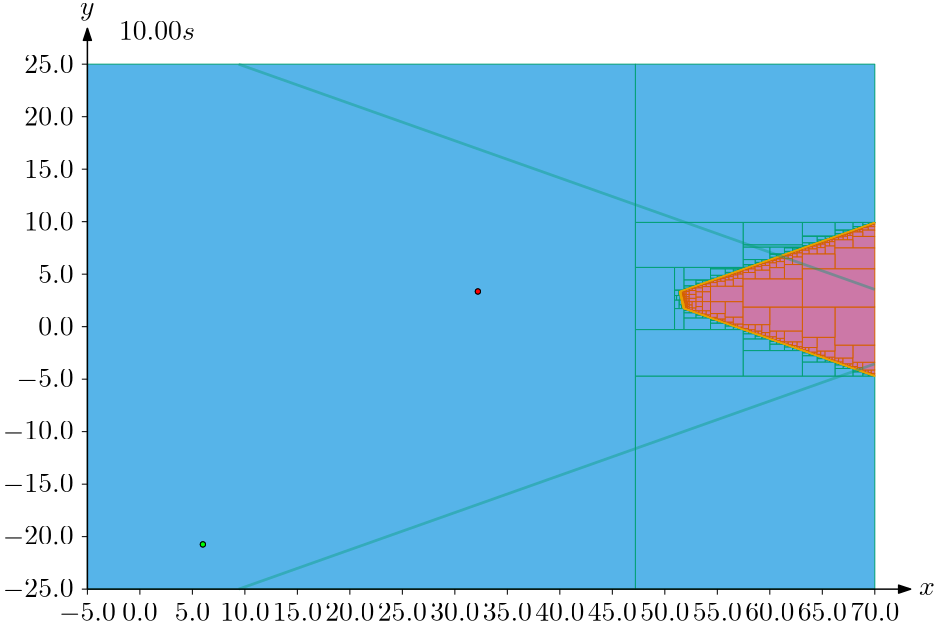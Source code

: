 <?xml version="1.0"?>
<!DOCTYPE ipe SYSTEM "ipe.dtd">
<ipe version="70218">
<ipestyle name="ipegenerator">
<symbol name="arrow/arc(spx)">
<path stroke="sym-stroke" fill="sym-stroke" pen="sym-pen">
0 0 m
-1 0.333 l
-1 -0.333 l
h
</path>
</symbol>
<symbol name="arrow/farc(spx)">
<path stroke="sym-stroke" fill="white" pen="sym-pen">
0 0 m
-1 0.333 l
-1 -0.333 l
h
</path>
</symbol>
<symbol name="arrow/ptarc(spx)">
<path stroke="sym-stroke" fill="sym-stroke" pen="sym-pen">
0 0 m
-1 0.333 l
-0.8 0 l
-1 -0.333 l
h
</path>
</symbol>
<symbol name="arrow/fptarc(spx)">
<path stroke="sym-stroke" fill="white" pen="sym-pen">
0 0 m
-1 0.333 l
-0.8 0 l
-1 -0.333 l
h
</path>
</symbol>
<symbol name="mark/circle(sx)" transformations="translations">
<path fill="sym-stroke">
0.6 0 0 0.6 0 0 e
0.4 0 0 0.4 0 0 e
</path>
</symbol>
<symbol name="mark/disk(sx)" transformations="translations">
<path fill="sym-stroke">
0.6 0 0 0.6 0 0 e
</path>
</symbol>
<symbol name="mark/fdisk(sfx)" transformations="translations">
<group>
<path fill="sym-fill">
0.5 0 0 0.5 0 0 e
</path>
<path fill="sym-stroke" fillrule="eofill">
0.6 0 0 0.6 0 0 e
0.4 0 0 0.4 0 0 e
</path>
</group>
</symbol>
<symbol name="mark/box(sx)" transformations="translations">
<path fill="sym-stroke" fillrule="eofill">
-0.6 -0.6 m
0.6 -0.6 l
0.6 0.6 l
-0.6 0.6 l
h
-0.4 -0.4 m
0.4 -0.4 l
0.4 0.4 l
-0.4 0.4 l
h
</path>
</symbol>
<symbol name="mark/square(sx)" transformations="translations">
<path fill="sym-stroke">
-0.6 -0.6 m
0.6 -0.6 l
0.6 0.6 l
-0.6 0.6 l
h
</path>
</symbol>
<symbol name="mark/fsquare(sfx)" transformations="translations">
<group>
<path fill="sym-fill">
-0.5 -0.5 m
0.5 -0.5 l
0.5 0.5 l
-0.5 0.5 l
h
</path>
<path fill="sym-stroke" fillrule="eofill">
-0.6 -0.6 m
0.6 -0.6 l
0.6 0.6 l
-0.6 0.6 l
h
-0.4 -0.4 m
0.4 -0.4 l
0.4 0.4 l
-0.4 0.4 l
h
</path>
</group>
</symbol>
<symbol name="mark/cross(sx)" transformations="translations">
<group>
<path fill="sym-stroke">
-0.43 -0.57 m
0.57 0.43 l
0.43 0.57 l
-0.57 -0.43 l
h
</path>
<path fill="sym-stroke">
-0.43 0.57 m
0.57 -0.43 l
0.43 -0.57 l
-0.57 0.43 l
h
</path>
</group>
</symbol>
<symbol name="arrow/fnormal(spx)">
<path stroke="sym-stroke" fill="white" pen="sym-pen">
0 0 m
-1 0.333 l
-1 -0.333 l
h
</path>
</symbol>
<symbol name="arrow/pointed(spx)">
<path stroke="sym-stroke" fill="sym-stroke" pen="sym-pen">
0 0 m
-1 0.333 l
-0.8 0 l
-1 -0.333 l
h
</path>
</symbol>
<symbol name="arrow/fpointed(spx)">
<path stroke="sym-stroke" fill="white" pen="sym-pen">
0 0 m
-1 0.333 l
-0.8 0 l
-1 -0.333 l
h
</path>
</symbol>
<symbol name="arrow/linear(spx)">
<path stroke="sym-stroke" pen="sym-pen">
-1 0.333 m
0 0 l
-1 -0.333 l
</path>
</symbol>
<symbol name="arrow/fdouble(spx)">
<path stroke="sym-stroke" fill="white" pen="sym-pen">
0 0 m
-1 0.333 l
-1 -0.333 l
h
-1 0 m
-2 0.333 l
-2 -0.333 l
h
</path>
</symbol>
<symbol name="arrow/double(spx)">
<path stroke="sym-stroke" fill="sym-stroke" pen="sym-pen">
0 0 m
-1 0.333 l
-1 -0.333 l
h
-1 0 m
-2 0.333 l
-2 -0.333 l
h
</path>
</symbol>
<anglesize name="22.5 deg" value="22.5"/>
<anglesize name="30 deg" value="30"/>
<anglesize name="45 deg" value="45"/>
<anglesize name="60 deg" value="60"/>
<anglesize name="90 deg" value="90"/>
<arrowsize name="large" value="10"/>
<arrowsize name="normal" value="4.294"/>
<arrowsize name="small" value="5"/>
<arrowsize name="tiny" value="3"/>
<color name="aliceblue" value="0.941 0.973 1"/>
<color name="antiquewhite" value="0.98 0.922 0.843"/>
<color name="antiquewhite1" value="1 0.937 0.859"/>
<color name="antiquewhite2" value="0.933 0.875 0.8"/>
<color name="antiquewhite3" value="0.804 0.753 0.69"/>
<color name="antiquewhite4" value="0.545 0.514 0.471"/>
<color name="aquamarine" value="0.498 1 0.831"/>
<color name="aquamarine1" value="0.498 1 0.831"/>
<color name="aquamarine2" value="0.463 0.933 0.776"/>
<color name="aquamarine3" value="0.4 0.804 0.667"/>
<color name="aquamarine4" value="0.271 0.545 0.455"/>
<color name="azure" value="0.941 1 1"/>
<color name="azure1" value="0.941 1 1"/>
<color name="azure2" value="0.878 0.933 0.933"/>
<color name="azure3" value="0.757 0.804 0.804"/>
<color name="azure4" value="0.514 0.545 0.545"/>
<color name="beige" value="0.961 0.961 0.863"/>
<color name="bisque" value="1 0.894 0.769"/>
<color name="bisque1" value="1 0.894 0.769"/>
<color name="bisque2" value="0.933 0.835 0.718"/>
<color name="bisque3" value="0.804 0.718 0.62"/>
<color name="bisque4" value="0.545 0.49 0.42"/>
<color name="black" value="0"/>
<color name="blanchedalmond" value="1 0.922 0.804"/>
<color name="blue" value="0 0 1"/>
<color name="blue1" value="0 0 1"/>
<color name="blue2" value="0 0 0.933"/>
<color name="blue3" value="0 0 0.804"/>
<color name="blue4" value="0 0 0.545"/>
<color name="blueviolet" value="0.541 0.169 0.886"/>
<color name="brown" value="0.647 0.165 0.165"/>
<color name="brown1" value="1 0.251 0.251"/>
<color name="brown2" value="0.933 0.231 0.231"/>
<color name="brown3" value="0.804 0.2 0.2"/>
<color name="brown4" value="0.545 0.137 0.137"/>
<color name="burlywood" value="0.871 0.722 0.529"/>
<color name="burlywood1" value="1 0.827 0.608"/>
<color name="burlywood2" value="0.933 0.773 0.569"/>
<color name="burlywood3" value="0.804 0.667 0.49"/>
<color name="burlywood4" value="0.545 0.451 0.333"/>
<color name="cadetblue" value="0.373 0.62 0.627"/>
<color name="cadetblue1" value="0.596 0.961 1"/>
<color name="cadetblue2" value="0.557 0.898 0.933"/>
<color name="cadetblue3" value="0.478 0.773 0.804"/>
<color name="cadetblue4" value="0.325 0.525 0.545"/>
<color name="chartreuse" value="0.498 1 0"/>
<color name="chartreuse1" value="0.498 1 0"/>
<color name="chartreuse2" value="0.463 0.933 0"/>
<color name="chartreuse3" value="0.4 0.804 0"/>
<color name="chartreuse4" value="0.271 0.545 0"/>
<color name="chocolate" value="0.824 0.412 0.118"/>
<color name="chocolate1" value="1 0.498 0.141"/>
<color name="chocolate2" value="0.933 0.463 0.129"/>
<color name="chocolate3" value="0.804 0.4 0.114"/>
<color name="chocolate4" value="0.545 0.271 0.075"/>
<color name="colorBlind1" value="0 0.619 0.451"/>
<color name="colorBlindInFill" value="0.8 0.47 0.655"/>
<color name="colorBlindInStroke" value="0.835 0.369 0"/>
<color name="colorBlindMaybeFill" value="0.941 0.894 0.259"/>
<color name="colorBlindMaybeStroke" value="0.902 0.624 0"/>
<color name="colorBlindOutFill" value="0.337 0.706 0.914"/>
<color name="colorBlindOutStroke" value="0 0.62 0.451"/>
<color name="coral" value="1 0.498 0.314"/>
<color name="coral1" value="1 0.447 0.337"/>
<color name="coral2" value="0.933 0.416 0.314"/>
<color name="coral3" value="0.804 0.357 0.271"/>
<color name="coral4" value="0.545 0.243 0.184"/>
<color name="cornflowerblue" value="0.392 0.584 0.929"/>
<color name="cornsilk" value="1 0.973 0.863"/>
<color name="cornsilk1" value="1 0.973 0.863"/>
<color name="cornsilk2" value="0.933 0.91 0.804"/>
<color name="cornsilk3" value="0.804 0.784 0.694"/>
<color name="cornsilk4" value="0.545 0.533 0.471"/>
<color name="cyan" value="0 1 1"/>
<color name="cyan1" value="0 1 1"/>
<color name="cyan2" value="0 0.933 0.933"/>
<color name="cyan3" value="0 0.804 0.804"/>
<color name="cyan4" value="0 0.545 0.545"/>
<color name="darkblue" value="0 0 0.545"/>
<color name="darkcyan" value="0 0.545 0.545"/>
<color name="darkgoldenrod" value="0.722 0.525 0.043"/>
<color name="darkgoldenrod1" value="1 0.725 0.059"/>
<color name="darkgoldenrod2" value="0.933 0.678 0.055"/>
<color name="darkgoldenrod3" value="0.804 0.584 0.047"/>
<color name="darkgoldenrod4" value="0.545 0.396 0.031"/>
<color name="darkgray" value="0.663"/>
<color name="darkgreen" value="0 0.392 0"/>
<color name="darkgrey" value="0.663"/>
<color name="darkkhaki" value="0.741 0.718 0.42"/>
<color name="darkmagenta" value="0.545 0 0.545"/>
<color name="darkolivegreen" value="0.333 0.42 0.184"/>
<color name="darkolivegreen1" value="0.792 1 0.439"/>
<color name="darkolivegreen2" value="0.737 0.933 0.408"/>
<color name="darkolivegreen3" value="0.635 0.804 0.353"/>
<color name="darkolivegreen4" value="0.431 0.545 0.239"/>
<color name="darkorange" value="1 0.549 0"/>
<color name="darkorange1" value="1 0.498 0"/>
<color name="darkorange2" value="0.933 0.463 0"/>
<color name="darkorange3" value="0.804 0.4 0"/>
<color name="darkorange4" value="0.545 0.271 0"/>
<color name="darkorchid" value="0.6 0.196 0.8"/>
<color name="darkorchid1" value="0.749 0.243 1"/>
<color name="darkorchid2" value="0.698 0.227 0.933"/>
<color name="darkorchid3" value="0.604 0.196 0.804"/>
<color name="darkorchid4" value="0.408 0.133 0.545"/>
<color name="darkred" value="0.545 0 0"/>
<color name="darksalmon" value="0.914 0.588 0.478"/>
<color name="darkseagreen" value="0.561 0.737 0.561"/>
<color name="darkseagreen1" value="0.757 1 0.757"/>
<color name="darkseagreen2" value="0.706 0.933 0.706"/>
<color name="darkseagreen3" value="0.608 0.804 0.608"/>
<color name="darkseagreen4" value="0.412 0.545 0.412"/>
<color name="darkslateblue" value="0.282 0.239 0.545"/>
<color name="darkslategray" value="0.184 0.31 0.31"/>
<color name="darkslategray1" value="0.592 1 1"/>
<color name="darkslategray2" value="0.553 0.933 0.933"/>
<color name="darkslategray3" value="0.475 0.804 0.804"/>
<color name="darkslategray4" value="0.322 0.545 0.545"/>
<color name="darkslategrey" value="0.184 0.31 0.31"/>
<color name="darkturquoise" value="0 0.808 0.82"/>
<color name="darkviolet" value="0.58 0 0.827"/>
<color name="deeppink" value="1 0.078 0.576"/>
<color name="deeppink1" value="1 0.078 0.576"/>
<color name="deeppink2" value="0.933 0.071 0.537"/>
<color name="deeppink3" value="0.804 0.063 0.463"/>
<color name="deeppink4" value="0.545 0.039 0.314"/>
<color name="deepskyblue" value="0 0.749 1"/>
<color name="deepskyblue1" value="0 0.749 1"/>
<color name="deepskyblue2" value="0 0.698 0.933"/>
<color name="deepskyblue3" value="0 0.604 0.804"/>
<color name="deepskyblue4" value="0 0.408 0.545"/>
<color name="dimgray" value="0.412"/>
<color name="dimgrey" value="0.412"/>
<color name="dodgerblue" value="0.118 0.565 1"/>
<color name="dodgerblue1" value="0.118 0.565 1"/>
<color name="dodgerblue2" value="0.11 0.525 0.933"/>
<color name="dodgerblue3" value="0.094 0.455 0.804"/>
<color name="dodgerblue4" value="0.063 0.306 0.545"/>
<color name="firebrick" value="0.698 0.133 0.133"/>
<color name="firebrick1" value="1 0.188 0.188"/>
<color name="firebrick2" value="0.933 0.173 0.173"/>
<color name="firebrick3" value="0.804 0.149 0.149"/>
<color name="firebrick4" value="0.545 0.102 0.102"/>
<color name="floralwhite" value="1 0.98 0.941"/>
<color name="forestgreen" value="0.133 0.545 0.133"/>
<color name="gainsboro" value="0.863"/>
<color name="ghostwhite" value="0.973 0.973 1"/>
<color name="gold" value="1 0.843 0"/>
<color name="gold1" value="1 0.843 0"/>
<color name="gold2" value="0.933 0.788 0"/>
<color name="gold3" value="0.804 0.678 0"/>
<color name="gold4" value="0.545 0.459 0"/>
<color name="goldenrod" value="0.855 0.647 0.125"/>
<color name="goldenrod1" value="1 0.757 0.145"/>
<color name="goldenrod2" value="0.933 0.706 0.133"/>
<color name="goldenrod3" value="0.804 0.608 0.114"/>
<color name="goldenrod4" value="0.545 0.412 0.078"/>
<color name="gray" value="0.745"/>
<color name="gray0" value="0"/>
<color name="gray1" value="0.012"/>
<color name="gray10" value="0.102"/>
<color name="gray100" value="1"/>
<color name="gray11" value="0.11"/>
<color name="gray12" value="0.122"/>
<color name="gray13" value="0.129"/>
<color name="gray14" value="0.141"/>
<color name="gray15" value="0.149"/>
<color name="gray16" value="0.161"/>
<color name="gray17" value="0.169"/>
<color name="gray18" value="0.18"/>
<color name="gray19" value="0.188"/>
<color name="gray2" value="0.02"/>
<color name="gray20" value="0.2"/>
<color name="gray21" value="0.212"/>
<color name="gray22" value="0.22"/>
<color name="gray23" value="0.231"/>
<color name="gray24" value="0.239"/>
<color name="gray25" value="0.251"/>
<color name="gray26" value="0.259"/>
<color name="gray27" value="0.271"/>
<color name="gray28" value="0.278"/>
<color name="gray29" value="0.29"/>
<color name="gray3" value="0.031"/>
<color name="gray30" value="0.302"/>
<color name="gray31" value="0.31"/>
<color name="gray32" value="0.322"/>
<color name="gray33" value="0.329"/>
<color name="gray34" value="0.341"/>
<color name="gray35" value="0.349"/>
<color name="gray36" value="0.361"/>
<color name="gray37" value="0.369"/>
<color name="gray38" value="0.38"/>
<color name="gray39" value="0.388"/>
<color name="gray4" value="0.039"/>
<color name="gray40" value="0.4"/>
<color name="gray41" value="0.412"/>
<color name="gray42" value="0.42"/>
<color name="gray43" value="0.431"/>
<color name="gray44" value="0.439"/>
<color name="gray45" value="0.451"/>
<color name="gray46" value="0.459"/>
<color name="gray47" value="0.471"/>
<color name="gray48" value="0.478"/>
<color name="gray49" value="0.49"/>
<color name="gray5" value="0.051"/>
<color name="gray50" value="0.498"/>
<color name="gray51" value="0.51"/>
<color name="gray52" value="0.522"/>
<color name="gray53" value="0.529"/>
<color name="gray54" value="0.541"/>
<color name="gray55" value="0.549"/>
<color name="gray56" value="0.561"/>
<color name="gray57" value="0.569"/>
<color name="gray58" value="0.58"/>
<color name="gray59" value="0.588"/>
<color name="gray6" value="0.059"/>
<color name="gray60" value="0.6"/>
<color name="gray61" value="0.612"/>
<color name="gray62" value="0.62"/>
<color name="gray63" value="0.631"/>
<color name="gray64" value="0.639"/>
<color name="gray65" value="0.651"/>
<color name="gray66" value="0.659"/>
<color name="gray67" value="0.671"/>
<color name="gray68" value="0.678"/>
<color name="gray69" value="0.69"/>
<color name="gray7" value="0.071"/>
<color name="gray70" value="0.702"/>
<color name="gray71" value="0.71"/>
<color name="gray72" value="0.722"/>
<color name="gray73" value="0.729"/>
<color name="gray74" value="0.741"/>
<color name="gray75" value="0.749"/>
<color name="gray76" value="0.761"/>
<color name="gray77" value="0.769"/>
<color name="gray78" value="0.78"/>
<color name="gray79" value="0.788"/>
<color name="gray8" value="0.078"/>
<color name="gray80" value="0.8"/>
<color name="gray81" value="0.812"/>
<color name="gray82" value="0.82"/>
<color name="gray83" value="0.831"/>
<color name="gray84" value="0.839"/>
<color name="gray85" value="0.851"/>
<color name="gray86" value="0.859"/>
<color name="gray87" value="0.871"/>
<color name="gray88" value="0.878"/>
<color name="gray89" value="0.89"/>
<color name="gray9" value="0.09"/>
<color name="gray90" value="0.898"/>
<color name="gray91" value="0.91"/>
<color name="gray92" value="0.922"/>
<color name="gray93" value="0.929"/>
<color name="gray94" value="0.941"/>
<color name="gray95" value="0.949"/>
<color name="gray96" value="0.961"/>
<color name="gray97" value="0.969"/>
<color name="gray98" value="0.98"/>
<color name="gray99" value="0.988"/>
<color name="green" value="0 1 0"/>
<color name="green1" value="0 1 0"/>
<color name="green2" value="0 0.933 0"/>
<color name="green3" value="0 0.804 0"/>
<color name="green4" value="0 0.545 0"/>
<color name="greenyellow" value="0.678 1 0.184"/>
<color name="grey" value="0.745"/>
<color name="grey0" value="0"/>
<color name="grey1" value="0.012"/>
<color name="grey10" value="0.102"/>
<color name="grey100" value="1"/>
<color name="grey11" value="0.11"/>
<color name="grey12" value="0.122"/>
<color name="grey13" value="0.129"/>
<color name="grey14" value="0.141"/>
<color name="grey15" value="0.149"/>
<color name="grey16" value="0.161"/>
<color name="grey17" value="0.169"/>
<color name="grey18" value="0.18"/>
<color name="grey19" value="0.188"/>
<color name="grey2" value="0.02"/>
<color name="grey20" value="0.2"/>
<color name="grey21" value="0.212"/>
<color name="grey22" value="0.22"/>
<color name="grey23" value="0.231"/>
<color name="grey24" value="0.239"/>
<color name="grey25" value="0.251"/>
<color name="grey26" value="0.259"/>
<color name="grey27" value="0.271"/>
<color name="grey28" value="0.278"/>
<color name="grey29" value="0.29"/>
<color name="grey3" value="0.031"/>
<color name="grey30" value="0.302"/>
<color name="grey31" value="0.31"/>
<color name="grey32" value="0.322"/>
<color name="grey33" value="0.329"/>
<color name="grey34" value="0.341"/>
<color name="grey35" value="0.349"/>
<color name="grey36" value="0.361"/>
<color name="grey37" value="0.369"/>
<color name="grey38" value="0.38"/>
<color name="grey39" value="0.388"/>
<color name="grey4" value="0.039"/>
<color name="grey40" value="0.4"/>
<color name="grey41" value="0.412"/>
<color name="grey42" value="0.42"/>
<color name="grey43" value="0.431"/>
<color name="grey44" value="0.439"/>
<color name="grey45" value="0.451"/>
<color name="grey46" value="0.459"/>
<color name="grey47" value="0.471"/>
<color name="grey48" value="0.478"/>
<color name="grey49" value="0.49"/>
<color name="grey5" value="0.051"/>
<color name="grey50" value="0.498"/>
<color name="grey51" value="0.51"/>
<color name="grey52" value="0.522"/>
<color name="grey53" value="0.529"/>
<color name="grey54" value="0.541"/>
<color name="grey55" value="0.549"/>
<color name="grey56" value="0.561"/>
<color name="grey57" value="0.569"/>
<color name="grey58" value="0.58"/>
<color name="grey59" value="0.588"/>
<color name="grey6" value="0.059"/>
<color name="grey60" value="0.6"/>
<color name="grey61" value="0.612"/>
<color name="grey62" value="0.62"/>
<color name="grey63" value="0.631"/>
<color name="grey64" value="0.639"/>
<color name="grey65" value="0.651"/>
<color name="grey66" value="0.659"/>
<color name="grey67" value="0.671"/>
<color name="grey68" value="0.678"/>
<color name="grey69" value="0.69"/>
<color name="grey7" value="0.071"/>
<color name="grey70" value="0.702"/>
<color name="grey71" value="0.71"/>
<color name="grey72" value="0.722"/>
<color name="grey73" value="0.729"/>
<color name="grey74" value="0.741"/>
<color name="grey75" value="0.749"/>
<color name="grey76" value="0.761"/>
<color name="grey77" value="0.769"/>
<color name="grey78" value="0.78"/>
<color name="grey79" value="0.788"/>
<color name="grey8" value="0.078"/>
<color name="grey80" value="0.8"/>
<color name="grey81" value="0.812"/>
<color name="grey82" value="0.82"/>
<color name="grey83" value="0.831"/>
<color name="grey84" value="0.839"/>
<color name="grey85" value="0.851"/>
<color name="grey86" value="0.859"/>
<color name="grey87" value="0.871"/>
<color name="grey88" value="0.878"/>
<color name="grey89" value="0.89"/>
<color name="grey9" value="0.09"/>
<color name="grey90" value="0.898"/>
<color name="grey91" value="0.91"/>
<color name="grey92" value="0.922"/>
<color name="grey93" value="0.929"/>
<color name="grey94" value="0.941"/>
<color name="grey95" value="0.949"/>
<color name="grey96" value="0.961"/>
<color name="grey97" value="0.969"/>
<color name="grey98" value="0.98"/>
<color name="grey99" value="0.988"/>
<color name="honeydew" value="0.941 1 0.941"/>
<color name="honeydew1" value="0.941 1 0.941"/>
<color name="honeydew2" value="0.878 0.933 0.878"/>
<color name="honeydew3" value="0.757 0.804 0.757"/>
<color name="honeydew4" value="0.514 0.545 0.514"/>
<color name="hotpink" value="1 0.412 0.706"/>
<color name="hotpink1" value="1 0.431 0.706"/>
<color name="hotpink2" value="0.933 0.416 0.655"/>
<color name="hotpink3" value="0.804 0.376 0.565"/>
<color name="hotpink4" value="0.545 0.227 0.384"/>
<color name="indianred" value="0.804 0.361 0.361"/>
<color name="indianred1" value="1 0.416 0.416"/>
<color name="indianred2" value="0.933 0.388 0.388"/>
<color name="indianred3" value="0.804 0.333 0.333"/>
<color name="indianred4" value="0.545 0.227 0.227"/>
<color name="ivory" value="1 1 0.941"/>
<color name="ivory1" value="1 1 0.941"/>
<color name="ivory2" value="0.933 0.933 0.878"/>
<color name="ivory3" value="0.804 0.804 0.757"/>
<color name="ivory4" value="0.545 0.545 0.514"/>
<color name="khaki" value="0.941 0.902 0.549"/>
<color name="khaki1" value="1 0.965 0.561"/>
<color name="khaki2" value="0.933 0.902 0.522"/>
<color name="khaki3" value="0.804 0.776 0.451"/>
<color name="khaki4" value="0.545 0.525 0.306"/>
<color name="lavender" value="0.902 0.902 0.98"/>
<color name="lavenderblush" value="1 0.941 0.961"/>
<color name="lavenderblush1" value="1 0.941 0.961"/>
<color name="lavenderblush2" value="0.933 0.878 0.898"/>
<color name="lavenderblush3" value="0.804 0.757 0.773"/>
<color name="lavenderblush4" value="0.545 0.514 0.525"/>
<color name="lawngreen" value="0.486 0.988 0"/>
<color name="lemonchiffon" value="1 0.98 0.804"/>
<color name="lemonchiffon1" value="1 0.98 0.804"/>
<color name="lemonchiffon2" value="0.933 0.914 0.749"/>
<color name="lemonchiffon3" value="0.804 0.788 0.647"/>
<color name="lemonchiffon4" value="0.545 0.537 0.439"/>
<color name="lightblue" value="0.678 0.847 0.902"/>
<color name="lightblue1" value="0.749 0.937 1"/>
<color name="lightblue2" value="0.698 0.875 0.933"/>
<color name="lightblue3" value="0.604 0.753 0.804"/>
<color name="lightblue4" value="0.408 0.514 0.545"/>
<color name="lightcoral" value="0.941 0.502 0.502"/>
<color name="lightcyan" value="0.878 1 1"/>
<color name="lightcyan1" value="0.878 1 1"/>
<color name="lightcyan2" value="0.82 0.933 0.933"/>
<color name="lightcyan3" value="0.706 0.804 0.804"/>
<color name="lightcyan4" value="0.478 0.545 0.545"/>
<color name="lightgoldenrod" value="0.933 0.867 0.51"/>
<color name="lightgoldenrod1" value="1 0.925 0.545"/>
<color name="lightgoldenrod2" value="0.933 0.863 0.51"/>
<color name="lightgoldenrod3" value="0.804 0.745 0.439"/>
<color name="lightgoldenrod4" value="0.545 0.506 0.298"/>
<color name="lightgoldenrodyellow" value="0.98 0.98 0.824"/>
<color name="lightgray" value="0.827"/>
<color name="lightgreen" value="0.565 0.933 0.565"/>
<color name="lightgrey" value="0.827"/>
<color name="lightpink" value="1 0.714 0.757"/>
<color name="lightpink1" value="1 0.682 0.725"/>
<color name="lightpink2" value="0.933 0.635 0.678"/>
<color name="lightpink3" value="0.804 0.549 0.584"/>
<color name="lightpink4" value="0.545 0.373 0.396"/>
<color name="lightsalmon" value="1 0.627 0.478"/>
<color name="lightsalmon1" value="1 0.627 0.478"/>
<color name="lightsalmon2" value="0.933 0.584 0.447"/>
<color name="lightsalmon3" value="0.804 0.506 0.384"/>
<color name="lightsalmon4" value="0.545 0.341 0.259"/>
<color name="lightseagreen" value="0.125 0.698 0.667"/>
<color name="lightskyblue" value="0.529 0.808 0.98"/>
<color name="lightskyblue1" value="0.69 0.886 1"/>
<color name="lightskyblue2" value="0.643 0.827 0.933"/>
<color name="lightskyblue3" value="0.553 0.714 0.804"/>
<color name="lightskyblue4" value="0.376 0.482 0.545"/>
<color name="lightslateblue" value="0.518 0.439 1"/>
<color name="lightslategray" value="0.467 0.533 0.6"/>
<color name="lightslategrey" value="0.467 0.533 0.6"/>
<color name="lightsteelblue" value="0.69 0.769 0.871"/>
<color name="lightsteelblue1" value="0.792 0.882 1"/>
<color name="lightsteelblue2" value="0.737 0.824 0.933"/>
<color name="lightsteelblue3" value="0.635 0.71 0.804"/>
<color name="lightsteelblue4" value="0.431 0.482 0.545"/>
<color name="lightyellow" value="1 1 0.878"/>
<color name="lightyellow1" value="1 1 0.878"/>
<color name="lightyellow2" value="0.933 0.933 0.82"/>
<color name="lightyellow3" value="0.804 0.804 0.706"/>
<color name="lightyellow4" value="0.545 0.545 0.478"/>
<color name="limegreen" value="0.196 0.804 0.196"/>
<color name="linen" value="0.98 0.941 0.902"/>
<color name="magenta" value="1 0 1"/>
<color name="magenta1" value="1 0 1"/>
<color name="magenta2" value="0.933 0 0.933"/>
<color name="magenta3" value="0.804 0 0.804"/>
<color name="magenta4" value="0.545 0 0.545"/>
<color name="maroon" value="0.69 0.188 0.376"/>
<color name="maroon1" value="1 0.204 0.702"/>
<color name="maroon2" value="0.933 0.188 0.655"/>
<color name="maroon3" value="0.804 0.161 0.565"/>
<color name="maroon4" value="0.545 0.11 0.384"/>
<color name="mediumaquamarine" value="0.4 0.804 0.667"/>
<color name="mediumblue" value="0 0 0.804"/>
<color name="mediumorchid" value="0.729 0.333 0.827"/>
<color name="mediumorchid1" value="0.878 0.4 1"/>
<color name="mediumorchid2" value="0.82 0.373 0.933"/>
<color name="mediumorchid3" value="0.706 0.322 0.804"/>
<color name="mediumorchid4" value="0.478 0.216 0.545"/>
<color name="mediumpurple" value="0.576 0.439 0.859"/>
<color name="mediumpurple1" value="0.671 0.51 1"/>
<color name="mediumpurple2" value="0.624 0.475 0.933"/>
<color name="mediumpurple3" value="0.537 0.408 0.804"/>
<color name="mediumpurple4" value="0.365 0.278 0.545"/>
<color name="mediumseagreen" value="0.235 0.702 0.443"/>
<color name="mediumslateblue" value="0.482 0.408 0.933"/>
<color name="mediumspringgreen" value="0 0.98 0.604"/>
<color name="mediumturquoise" value="0.282 0.82 0.8"/>
<color name="mediumvioletred" value="0.78 0.082 0.522"/>
<color name="midnightblue" value="0.098 0.098 0.439"/>
<color name="mintcream" value="0.961 1 0.98"/>
<color name="mistyrose" value="1 0.894 0.882"/>
<color name="mistyrose1" value="1 0.894 0.882"/>
<color name="mistyrose2" value="0.933 0.835 0.824"/>
<color name="mistyrose3" value="0.804 0.718 0.71"/>
<color name="mistyrose4" value="0.545 0.49 0.482"/>
<color name="moccasin" value="1 0.894 0.71"/>
<color name="navajowhite" value="1 0.871 0.678"/>
<color name="navajowhite1" value="1 0.871 0.678"/>
<color name="navajowhite2" value="0.933 0.812 0.631"/>
<color name="navajowhite3" value="0.804 0.702 0.545"/>
<color name="navajowhite4" value="0.545 0.475 0.369"/>
<color name="navy" value="0 0 0.502"/>
<color name="navyblue" value="0 0 0.502"/>
<color name="oldlace" value="0.992 0.961 0.902"/>
<color name="olivedrab" value="0.42 0.557 0.137"/>
<color name="olivedrab1" value="0.753 1 0.243"/>
<color name="olivedrab2" value="0.702 0.933 0.227"/>
<color name="olivedrab3" value="0.604 0.804 0.196"/>
<color name="olivedrab4" value="0.412 0.545 0.133"/>
<color name="orange" value="1 0.647 0"/>
<color name="orange1" value="1 0.647 0"/>
<color name="orange2" value="0.933 0.604 0"/>
<color name="orange3" value="0.804 0.522 0"/>
<color name="orange4" value="0.545 0.353 0"/>
<color name="orangered" value="1 0.271 0"/>
<color name="orangered1" value="1 0.271 0"/>
<color name="orangered2" value="0.933 0.251 0"/>
<color name="orangered3" value="0.804 0.216 0"/>
<color name="orangered4" value="0.545 0.145 0"/>
<color name="orchid" value="0.855 0.439 0.839"/>
<color name="orchid1" value="1 0.514 0.98"/>
<color name="orchid2" value="0.933 0.478 0.914"/>
<color name="orchid3" value="0.804 0.412 0.788"/>
<color name="orchid4" value="0.545 0.278 0.537"/>
<color name="palegoldenrod" value="0.933 0.91 0.667"/>
<color name="palegreen" value="0.596 0.984 0.596"/>
<color name="palegreen1" value="0.604 1 0.604"/>
<color name="palegreen2" value="0.565 0.933 0.565"/>
<color name="palegreen3" value="0.486 0.804 0.486"/>
<color name="palegreen4" value="0.329 0.545 0.329"/>
<color name="paleturquoise" value="0.686 0.933 0.933"/>
<color name="paleturquoise1" value="0.733 1 1"/>
<color name="paleturquoise2" value="0.682 0.933 0.933"/>
<color name="paleturquoise3" value="0.588 0.804 0.804"/>
<color name="paleturquoise4" value="0.4 0.545 0.545"/>
<color name="palevioletred" value="0.859 0.439 0.576"/>
<color name="palevioletred1" value="1 0.51 0.671"/>
<color name="palevioletred2" value="0.933 0.475 0.624"/>
<color name="palevioletred3" value="0.804 0.408 0.537"/>
<color name="palevioletred4" value="0.545 0.278 0.365"/>
<color name="papayawhip" value="1 0.937 0.835"/>
<color name="peachpuff" value="1 0.855 0.725"/>
<color name="peachpuff1" value="1 0.855 0.725"/>
<color name="peachpuff2" value="0.933 0.796 0.678"/>
<color name="peachpuff3" value="0.804 0.686 0.584"/>
<color name="peachpuff4" value="0.545 0.467 0.396"/>
<color name="peru" value="0.804 0.522 0.247"/>
<color name="pink" value="1 0.753 0.796"/>
<color name="pink1" value="1 0.71 0.773"/>
<color name="pink2" value="0.933 0.663 0.722"/>
<color name="pink3" value="0.804 0.569 0.62"/>
<color name="pink4" value="0.545 0.388 0.424"/>
<color name="plum" value="0.867 0.627 0.867"/>
<color name="plum1" value="1 0.733 1"/>
<color name="plum2" value="0.933 0.682 0.933"/>
<color name="plum3" value="0.804 0.588 0.804"/>
<color name="plum4" value="0.545 0.4 0.545"/>
<color name="powderblue" value="0.69 0.878 0.902"/>
<color name="purple" value="0.627 0.125 0.941"/>
<color name="purple1" value="0.608 0.188 1"/>
<color name="purple2" value="0.569 0.173 0.933"/>
<color name="purple3" value="0.49 0.149 0.804"/>
<color name="purple4" value="0.333 0.102 0.545"/>
<color name="red" value="1 0 0"/>
<color name="red1" value="1 0 0"/>
<color name="red2" value="0.933 0 0"/>
<color name="red3" value="0.804 0 0"/>
<color name="red4" value="0.545 0 0"/>
<color name="rosybrown" value="0.737 0.561 0.561"/>
<color name="rosybrown1" value="1 0.757 0.757"/>
<color name="rosybrown2" value="0.933 0.706 0.706"/>
<color name="rosybrown3" value="0.804 0.608 0.608"/>
<color name="rosybrown4" value="0.545 0.412 0.412"/>
<color name="royalblue" value="0.255 0.412 0.882"/>
<color name="royalblue1" value="0.282 0.463 1"/>
<color name="royalblue2" value="0.263 0.431 0.933"/>
<color name="royalblue3" value="0.227 0.373 0.804"/>
<color name="royalblue4" value="0.153 0.251 0.545"/>
<color name="saddlebrown" value="0.545 0.271 0.075"/>
<color name="salmon" value="0.98 0.502 0.447"/>
<color name="salmon1" value="1 0.549 0.412"/>
<color name="salmon2" value="0.933 0.51 0.384"/>
<color name="salmon3" value="0.804 0.439 0.329"/>
<color name="salmon4" value="0.545 0.298 0.224"/>
<color name="sandybrown" value="0.957 0.643 0.376"/>
<color name="seagreen" value="0.18 0.545 0.341"/>
<color name="seagreen1" value="0.329 1 0.624"/>
<color name="seagreen2" value="0.306 0.933 0.58"/>
<color name="seagreen3" value="0.263 0.804 0.502"/>
<color name="seagreen4" value="0.18 0.545 0.341"/>
<color name="seashell" value="1 0.961 0.933"/>
<color name="seashell1" value="1 0.961 0.933"/>
<color name="seashell2" value="0.933 0.898 0.871"/>
<color name="seashell3" value="0.804 0.773 0.749"/>
<color name="seashell4" value="0.545 0.525 0.51"/>
<color name="sienna" value="0.627 0.322 0.176"/>
<color name="sienna1" value="1 0.51 0.278"/>
<color name="sienna2" value="0.933 0.475 0.259"/>
<color name="sienna3" value="0.804 0.408 0.224"/>
<color name="sienna4" value="0.545 0.278 0.149"/>
<color name="skyblue" value="0.529 0.808 0.922"/>
<color name="skyblue1" value="0.529 0.808 1"/>
<color name="skyblue2" value="0.494 0.753 0.933"/>
<color name="skyblue3" value="0.424 0.651 0.804"/>
<color name="skyblue4" value="0.29 0.439 0.545"/>
<color name="slateblue" value="0.416 0.353 0.804"/>
<color name="slateblue1" value="0.514 0.435 1"/>
<color name="slateblue2" value="0.478 0.404 0.933"/>
<color name="slateblue3" value="0.412 0.349 0.804"/>
<color name="slateblue4" value="0.278 0.235 0.545"/>
<color name="slategray" value="0.439 0.502 0.565"/>
<color name="slategray1" value="0.776 0.886 1"/>
<color name="slategray2" value="0.725 0.827 0.933"/>
<color name="slategray3" value="0.624 0.714 0.804"/>
<color name="slategray4" value="0.424 0.482 0.545"/>
<color name="slategrey" value="0.439 0.502 0.565"/>
<color name="snow" value="1 0.98 0.98"/>
<color name="snow1" value="1 0.98 0.98"/>
<color name="snow2" value="0.933 0.914 0.914"/>
<color name="snow3" value="0.804 0.788 0.788"/>
<color name="snow4" value="0.545 0.537 0.537"/>
<color name="springgreen" value="0 1 0.498"/>
<color name="springgreen1" value="0 1 0.498"/>
<color name="springgreen2" value="0 0.933 0.463"/>
<color name="springgreen3" value="0 0.804 0.4"/>
<color name="springgreen4" value="0 0.545 0.271"/>
<color name="steelblue" value="0.275 0.51 0.706"/>
<color name="steelblue1" value="0.388 0.722 1"/>
<color name="steelblue2" value="0.361 0.675 0.933"/>
<color name="steelblue3" value="0.31 0.58 0.804"/>
<color name="steelblue4" value="0.212 0.392 0.545"/>
<color name="tan" value="0.824 0.706 0.549"/>
<color name="tan1" value="1 0.647 0.31"/>
<color name="tan2" value="0.933 0.604 0.286"/>
<color name="tan3" value="0.804 0.522 0.247"/>
<color name="tan4" value="0.545 0.353 0.169"/>
<color name="thistle" value="0.847 0.749 0.847"/>
<color name="thistle1" value="1 0.882 1"/>
<color name="thistle2" value="0.933 0.824 0.933"/>
<color name="thistle3" value="0.804 0.71 0.804"/>
<color name="thistle4" value="0.545 0.482 0.545"/>
<color name="tomato" value="1 0.388 0.278"/>
<color name="tomato1" value="1 0.388 0.278"/>
<color name="tomato2" value="0.933 0.361 0.259"/>
<color name="tomato3" value="0.804 0.31 0.224"/>
<color name="tomato4" value="0.545 0.212 0.149"/>
<color name="turquoise" value="0.251 0.878 0.816"/>
<color name="turquoise1" value="0 0.961 1"/>
<color name="turquoise2" value="0 0.898 0.933"/>
<color name="turquoise3" value="0 0.773 0.804"/>
<color name="turquoise4" value="0 0.525 0.545"/>
<color name="violet" value="0.933 0.51 0.933"/>
<color name="violetred" value="0.816 0.125 0.565"/>
<color name="violetred1" value="1 0.243 0.588"/>
<color name="violetred2" value="0.933 0.227 0.549"/>
<color name="violetred3" value="0.804 0.196 0.471"/>
<color name="violetred4" value="0.545 0.133 0.322"/>
<color name="wheat" value="0.961 0.871 0.702"/>
<color name="wheat1" value="1 0.906 0.729"/>
<color name="wheat2" value="0.933 0.847 0.682"/>
<color name="wheat3" value="0.804 0.729 0.588"/>
<color name="wheat4" value="0.545 0.494 0.4"/>
<color name="white" value="1"/>
<color name="whitesmoke" value="0.961"/>
<color name="yellow" value="1 1 0"/>
<color name="yellow1" value="1 1 0"/>
<color name="yellow2" value="0.933 0.933 0"/>
<color name="yellow3" value="0.804 0.804 0"/>
<color name="yellow4" value="0.545 0.545 0"/>
<color name="yellowgreen" value="0.604 0.804 0.196"/>
<dashstyle name="dash dot dotted" value="[4 2 1 2 1 2] 0"/>
<dashstyle name="dash dotted" value="[4 2 1 2] 0"/>
<dashstyle name="dashed" value="[4] 0"/>
<dashstyle name="dotted" value="[1 3] 0"/>
<gridsize name="10 pts (~3.5 mm)" value="10"/>
<gridsize name="14 pts (~5 mm)" value="14"/>
<gridsize name="16 pts (~6 mm)" value="16"/>
<gridsize name="20 pts (~7 mm)" value="20"/>
<gridsize name="28 pts (~10 mm)" value="28"/>
<gridsize name="32 pts (~12 mm)" value="32"/>
<gridsize name="4 pts" value="4"/>
<gridsize name="56 pts (~20 mm)" value="56"/>
<gridsize name="8 pts (~3 mm)" value="8"/>
<opacity name="10%" value="0.1"/>
<opacity name="15%" value="0.15"/>
<opacity name="20%" value="0.2"/>
<opacity name="25%" value="0.25"/>
<opacity name="30%" value="0.3"/>
<opacity name="35%" value="0.35"/>
<opacity name="40%" value="0.4"/>
<opacity name="45%" value="0.45"/>
<opacity name="5%" value="0.05"/>
<opacity name="50%" value="0.5"/>
<opacity name="55%" value="0.55"/>
<opacity name="60%" value="0.6"/>
<opacity name="65%" value="0.65"/>
<opacity name="70%" value="0.7"/>
<opacity name="75%" value="0.75"/>
<opacity name="80%" value="0.8"/>
<opacity name="85%" value="0.85"/>
<opacity name="90%" value="0.9"/>
<opacity name="95%" value="0.95"/>
<pen name="axis" value="0.549"/>
<pen name="axis_segment" value="0.366"/>
<pen name="fat" value="1.2"/>
<pen name="heavier" value="0.8"/>
<pen name="normal" value="0.366"/>
<pen name="ultrafat" value="2"/>
<symbolsize name="large" value="5"/>
<symbolsize name="small" value="2"/>
<symbolsize name="tiny" value="1.1"/>
<textsize name="Huge" value="\Huge"/>
<textsize name="LARGE" value="\LARGE"/>
<textsize name="Large" value="\Large"/>
<textsize name="footnote" value="\footnotesize"/>
<textsize name="huge" value="\huge"/>
<textsize name="large" value="\large"/>
<textsize name="normal" value="\normalsize"/>
<textsize name="small" value="\small"/>
<textsize name="tiny" value="\tiny"/>
<textstyle name="center" begin="\begin{center}" end="\end{center}"/>
<textstyle name="item" begin="\begin{itemize}\item{}" end="\end{itemize}"/>
<textstyle name="itemize" begin="\begin{itemize}" end="\end{itemize}"/>
<preamble>
	\usepackage{amsfonts}
	\usepackage{amsmath}
	\usepackage{amssymb}
	\usepackage{mathrsfs}
</preamble>
<layout paper="365.877 243.918" origin="0 0" frame="365.877 243.918"/>
<tiling name="falling" angle="-60" step="4" width="1"/>
<tiling name="rising" angle="30" step="4" width="1"/>
</ipestyle>
<page>
<layer name="axis"/>
<layer name="data"/>
<layer name="outer"/>
<layer name="inner"/>
<layer name="uncertain"/>
<layer name="penumbra"/>
<layer name="sensors"/>
<layer name="boats"/>
<layer name="wakes"/>
<view layers="axis data outer inner uncertain sensors boats wakes"/>
<path layer="inner" stroke="0.835 0.369 0" fill="0.8 0.47 0.655">
310.719 159.237 m
310.937 159.237 l
310.937 159.35 l
310.719 159.35 l
h
</path>
<path stroke="0.835 0.369 0" fill="0.8 0.47 0.655">
310.361 159.029 m
310.54 159.029 l
310.54 159.173 l
310.361 159.173 l
h
</path>
<path stroke="0.835 0.369 0" fill="0.8 0.47 0.655">
310.215 159.029 m
310.361 159.029 l
310.361 159.144 l
310.215 159.144 l
h
</path>
<path stroke="0.835 0.369 0" fill="0.8 0.47 0.655">
310.037 158.915 m
310.215 158.915 l
310.215 159.058 l
310.037 159.058 l
h
</path>
<path stroke="0.835 0.369 0" fill="0.8 0.47 0.655">
309.89 158.915 m
310.037 158.915 l
310.037 159.029 l
309.89 159.029 l
h
</path>
<path stroke="0.835 0.369 0" fill="0.8 0.47 0.655">
309.744 158.862 m
309.89 158.862 l
309.89 158.977 l
309.744 158.977 l
h
</path>
<path stroke="0.835 0.369 0" fill="0.8 0.47 0.655">
309.625 158.862 m
309.744 158.862 l
309.744 158.953 l
309.625 158.953 l
h
</path>
<path stroke="0.835 0.369 0" fill="0.8 0.47 0.655">
309.446 158.708 m
309.625 158.708 l
309.625 158.85 l
309.446 158.85 l
h
</path>
<path stroke="0.835 0.369 0" fill="0.8 0.47 0.655">
309.3 158.708 m
309.446 158.708 l
309.446 158.821 l
309.3 158.821 l
h
</path>
<path stroke="0.835 0.369 0" fill="0.8 0.47 0.655">
309.154 158.655 m
309.3 158.655 l
309.3 158.769 l
309.154 158.769 l
h
</path>
<path stroke="0.835 0.369 0" fill="0.8 0.47 0.655">
309.034 158.655 m
309.154 158.655 l
309.154 158.745 l
309.034 158.745 l
h
</path>
<path stroke="0.835 0.369 0" fill="0.8 0.47 0.655">
308.888 158.612 m
309.034 158.612 l
309.034 158.703 l
308.888 158.703 l
h
</path>
<path stroke="0.835 0.369 0" fill="0.8 0.47 0.655">
308.372 158.331 m
308.551 158.331 l
308.551 158.472 l
308.372 158.472 l
h
</path>
<path stroke="0.835 0.369 0" fill="0.8 0.47 0.655">
308.226 158.331 m
308.372 158.331 l
308.372 158.443 l
308.226 158.443 l
h
</path>
<path stroke="0.835 0.369 0" fill="0.8 0.47 0.655">
308.08 158.278 m
308.226 158.278 l
308.226 158.391 l
308.08 158.391 l
h
</path>
<path stroke="0.835 0.369 0" fill="0.8 0.47 0.655">
307.96 158.278 m
308.08 158.278 l
308.08 158.367 l
307.96 158.367 l
h
</path>
<path stroke="0.835 0.369 0" fill="0.8 0.47 0.655">
307.814 158.183 m
307.96 158.183 l
307.96 158.296 l
307.814 158.296 l
h
</path>
<path stroke="0.835 0.369 0" fill="0.8 0.47 0.655">
307.695 158.183 m
307.814 158.183 l
307.814 158.272 l
307.695 158.272 l
h
</path>
<path stroke="0.835 0.369 0" fill="0.8 0.47 0.655">
307.575 158.14 m
307.695 158.14 l
307.695 158.23 l
307.575 158.23 l
h
</path>
<path stroke="0.835 0.369 0" fill="0.8 0.47 0.655">
307.331 158.063 m
307.477 158.063 l
307.477 158.152 l
307.331 158.152 l
h
</path>
<path stroke="0.835 0.369 0" fill="0.8 0.47 0.655">
306.42 157.644 m
306.599 157.644 l
306.599 157.783 l
306.42 157.783 l
h
</path>
<path stroke="0.835 0.369 0" fill="0.8 0.47 0.655">
306.274 157.644 m
306.42 157.644 l
306.42 157.754 l
306.274 157.754 l
h
</path>
<path stroke="0.835 0.369 0" fill="0.8 0.47 0.655">
306.128 157.591 m
306.274 157.591 l
306.274 157.701 l
306.128 157.701 l
h
</path>
<path stroke="0.835 0.369 0" fill="0.8 0.47 0.655">
306.008 157.591 m
306.128 157.591 l
306.128 157.678 l
306.008 157.678 l
h
</path>
<path stroke="0.835 0.369 0" fill="0.8 0.47 0.655">
305.862 157.496 m
306.008 157.496 l
306.008 157.607 l
305.862 157.607 l
h
</path>
<path stroke="0.835 0.369 0" fill="0.8 0.47 0.655">
305.743 157.496 m
305.862 157.496 l
305.862 157.583 l
305.743 157.583 l
h
</path>
<path stroke="0.835 0.369 0" fill="0.8 0.47 0.655">
305.623 157.453 m
305.743 157.453 l
305.743 157.54 l
305.623 157.54 l
h
</path>
<path stroke="0.835 0.369 0" fill="0.8 0.47 0.655">
305.379 157.324 m
305.525 157.324 l
305.525 157.435 l
305.379 157.435 l
h
</path>
<path stroke="0.835 0.369 0" fill="0.8 0.47 0.655">
305.259 157.324 m
305.379 157.324 l
305.379 157.411 l
305.259 157.411 l
h
</path>
<path stroke="0.835 0.369 0" fill="0.8 0.47 0.655">
305.14 157.281 m
305.259 157.281 l
305.259 157.369 l
305.14 157.369 l
h
</path>
<path stroke="0.835 0.369 0" fill="0.8 0.47 0.655">
304.922 157.203 m
305.042 157.203 l
305.042 157.291 l
304.922 157.291 l
h
</path>
<path stroke="0.835 0.369 0" fill="0.8 0.47 0.655">
304.5 157.062 m
304.647 157.062 l
304.647 157.151 l
304.5 157.151 l
h
</path>
<path stroke="0.835 0.369 0" fill="0.8 0.47 0.655">
302.871 156.391 m
303.049 156.391 l
303.049 156.528 l
302.871 156.528 l
h
</path>
<path stroke="0.835 0.369 0" fill="0.8 0.47 0.655">
302.725 156.391 m
302.871 156.391 l
302.871 156.499 l
302.725 156.499 l
h
</path>
<path stroke="0.835 0.369 0" fill="0.8 0.47 0.655">
302.578 156.338 m
302.725 156.338 l
302.725 156.447 l
302.578 156.447 l
h
</path>
<path stroke="0.835 0.369 0" fill="0.8 0.47 0.655">
302.313 156.243 m
302.459 156.243 l
302.459 156.352 l
302.313 156.352 l
h
</path>
<path stroke="0.835 0.369 0" fill="0.8 0.47 0.655">
302.193 156.243 m
302.313 156.243 l
302.313 156.328 l
302.193 156.328 l
h
</path>
<path stroke="0.835 0.369 0" fill="0.8 0.47 0.655">
302.074 156.2 m
302.193 156.2 l
302.193 156.286 l
302.074 156.286 l
h
</path>
<path stroke="0.835 0.369 0" fill="0.8 0.47 0.655">
301.83 156.071 m
301.976 156.071 l
301.976 156.181 l
301.83 156.181 l
h
</path>
<path stroke="0.835 0.369 0" fill="0.8 0.47 0.655">
301.71 156.071 m
301.83 156.071 l
301.83 156.157 l
301.71 156.157 l
h
</path>
<path stroke="0.835 0.369 0" fill="0.8 0.47 0.655">
301.59 156.028 m
301.71 156.028 l
301.71 156.114 l
301.59 156.114 l
h
</path>
<path stroke="0.835 0.369 0" fill="0.8 0.47 0.655">
301.373 155.95 m
301.493 155.95 l
301.493 156.037 l
301.373 156.037 l
h
</path>
<path stroke="0.835 0.369 0" fill="0.8 0.47 0.655">
300.951 155.759 m
301.097 155.759 l
301.097 155.869 l
300.951 155.869 l
h
</path>
<path stroke="0.835 0.369 0" fill="0.8 0.47 0.655">
300.831 155.759 m
300.951 155.759 l
300.951 155.845 l
300.831 155.845 l
h
</path>
<path stroke="0.835 0.369 0" fill="0.8 0.47 0.655">
300.712 155.716 m
300.831 155.716 l
300.831 155.802 l
300.712 155.802 l
h
</path>
<path stroke="0.835 0.369 0" fill="0.8 0.47 0.655">
300.494 155.638 m
300.614 155.638 l
300.614 155.725 l
300.494 155.725 l
h
</path>
<path stroke="0.835 0.369 0" fill="0.8 0.47 0.655">
300.099 155.498 m
300.219 155.498 l
300.219 155.585 l
300.099 155.585 l
h
</path>
<path stroke="0.835 0.369 0" fill="0.8 0.47 0.655">
299.354 155.242 m
299.5 155.242 l
299.5 155.33 l
299.354 155.33 l
h
</path>
<path stroke="0.835 0.369 0" fill="0.8 0.47 0.655">
296.417 154.11 m
296.596 154.11 l
296.596 154.245 l
296.417 154.245 l
h
</path>
<path stroke="0.835 0.369 0" fill="0.8 0.47 0.655">
296.271 154.11 m
296.417 154.11 l
296.417 154.216 l
296.271 154.216 l
h
</path>
<path stroke="0.835 0.369 0" fill="0.8 0.47 0.655">
296.125 154.058 m
296.271 154.058 l
296.271 154.164 l
296.125 154.164 l
h
</path>
<path stroke="0.835 0.369 0" fill="0.8 0.47 0.655">
295.859 153.962 m
296.005 153.962 l
296.005 154.069 l
295.859 154.069 l
h
</path>
<path stroke="0.835 0.369 0" fill="0.8 0.47 0.655">
295.376 153.79 m
295.522 153.79 l
295.522 153.898 l
295.376 153.898 l
h
</path>
<path stroke="0.835 0.369 0" fill="0.8 0.47 0.655">
294.498 153.478 m
294.644 153.478 l
294.644 153.586 l
294.498 153.586 l
h
</path>
<path stroke="0.835 0.369 0" fill="0.8 0.47 0.655">
292.9 152.912 m
293.046 152.912 l
293.046 153.02 l
292.9 153.02 l
h
</path>
<path stroke="0.835 0.369 0" fill="0.8 0.47 0.655">
292.444 152.791 m
292.563 152.791 l
292.563 152.876 l
292.444 152.876 l
h
</path>
<path stroke="0.835 0.369 0" fill="0.8 0.47 0.655">
292.048 152.65 m
292.168 152.65 l
292.168 152.736 l
292.048 152.736 l
h
</path>
<path stroke="0.835 0.369 0" fill="0.8 0.47 0.655">
291.33 152.395 m
291.449 152.395 l
291.449 152.481 l
291.33 152.481 l
h
</path>
<path stroke="0.835 0.369 0" fill="0.8 0.47 0.655">
289.996 151.932 m
290.142 151.932 l
290.142 152.018 l
289.996 152.018 l
h
</path>
<path stroke="0.835 0.369 0" fill="0.8 0.47 0.655">
284.684 149.972 m
284.862 149.972 l
284.862 150.099 l
284.684 150.099 l
h
</path>
<path stroke="0.835 0.369 0" fill="0.8 0.47 0.655">
284.537 149.972 m
284.684 149.972 l
284.684 150.07 l
284.537 150.07 l
h
</path>
<path stroke="0.835 0.369 0" fill="0.8 0.47 0.655">
284.391 149.919 m
284.537 149.919 l
284.537 150.018 l
284.391 150.018 l
h
</path>
<path stroke="0.835 0.369 0" fill="0.8 0.47 0.655">
284.126 149.824 m
284.272 149.824 l
284.272 149.923 l
284.126 149.923 l
h
</path>
<path stroke="0.835 0.369 0" fill="0.8 0.47 0.655">
283.642 149.652 m
283.788 149.652 l
283.788 149.752 l
283.642 149.752 l
h
</path>
<path stroke="0.835 0.369 0" fill="0.8 0.47 0.655">
282.764 149.34 m
282.91 149.34 l
282.91 149.44 l
282.764 149.44 l
h
</path>
<path stroke="0.835 0.369 0" fill="0.8 0.47 0.655">
281.167 148.774 m
281.313 148.774 l
281.313 148.874 l
281.167 148.874 l
h
</path>
<path stroke="0.835 0.369 0" fill="0.8 0.47 0.655">
278.263 147.742 m
278.409 147.742 l
278.409 147.844 l
278.263 147.844 l
h
</path>
<path stroke="0.835 0.369 0" fill="0.8 0.47 0.655">
310.54 159.029 m
310.937 159.029 l
310.937 159.237 l
310.54 159.237 l
h
</path>
<path stroke="0.835 0.369 0" fill="0.8 0.47 0.655">
263.35 142.405 m
263.528 142.405 l
263.528 142.538 l
263.35 142.538 l
h
</path>
<path stroke="0.835 0.369 0" fill="0.8 0.47 0.655">
263.203 142.405 m
263.35 142.405 l
263.35 142.509 l
263.203 142.509 l
h
</path>
<path stroke="0.835 0.369 0" fill="0.8 0.47 0.655">
263.057 142.352 m
263.203 142.352 l
263.203 142.456 l
263.057 142.456 l
h
</path>
<path stroke="0.835 0.369 0" fill="0.8 0.47 0.655">
262.792 142.257 m
262.938 142.257 l
262.938 142.362 l
262.792 142.362 l
h
</path>
<path stroke="0.835 0.369 0" fill="0.8 0.47 0.655">
262.308 142.085 m
262.455 142.085 l
262.455 142.19 l
262.308 142.19 l
h
</path>
<path stroke="0.835 0.369 0" fill="0.8 0.47 0.655">
261.43 141.773 m
261.576 141.773 l
261.576 141.879 l
261.43 141.879 l
h
</path>
<path stroke="0.835 0.369 0" fill="0.8 0.47 0.655">
259.833 141.206 m
259.979 141.206 l
259.979 141.313 l
259.833 141.313 l
h
</path>
<path stroke="0.835 0.369 0" fill="0.8 0.47 0.655">
251.648 138.354 m
251.795 138.354 l
251.795 138.439 l
251.648 138.439 l
h
</path>
<path stroke="0.835 0.369 0" fill="0.8 0.47 0.655">
309.89 158.65 m
310.215 158.65 l
310.215 158.915 l
309.89 158.915 l
h
</path>
<path stroke="0.835 0.369 0" fill="0.8 0.47 0.655">
309.625 158.65 m
309.89 158.65 l
309.89 158.862 l
309.625 158.862 l
h
</path>
<path stroke="0.835 0.369 0" fill="0.8 0.47 0.655">
309.3 158.445 m
309.625 158.445 l
309.625 158.708 l
309.3 158.708 l
h
</path>
<path stroke="0.835 0.369 0" fill="0.8 0.47 0.655">
309.034 158.445 m
309.3 158.445 l
309.3 158.655 l
309.034 158.655 l
h
</path>
<path stroke="0.835 0.369 0" fill="0.8 0.47 0.655">
308.768 158.445 m
309.034 158.445 l
309.034 158.612 l
308.768 158.612 l
h
</path>
<path stroke="0.835 0.369 0" fill="0.8 0.47 0.655">
308.551 158.445 m
308.768 158.445 l
308.768 158.569 l
308.551 158.569 l
h
</path>
<path stroke="0.835 0.369 0" fill="0.8 0.47 0.655">
308.226 158.071 m
308.551 158.071 l
308.551 158.331 l
308.226 158.331 l
h
</path>
<path stroke="0.835 0.369 0" fill="0.8 0.47 0.655">
307.96 158.071 m
308.226 158.071 l
308.226 158.278 l
307.96 158.278 l
h
</path>
<path stroke="0.835 0.369 0" fill="0.8 0.47 0.655">
307.695 157.976 m
307.96 157.976 l
307.96 158.183 l
307.695 158.183 l
h
</path>
<path stroke="0.835 0.369 0" fill="0.8 0.47 0.655">
307.477 157.976 m
307.695 157.976 l
307.695 158.14 l
307.477 158.14 l
h
</path>
<path stroke="0.835 0.369 0" fill="0.8 0.47 0.655">
307.212 157.897 m
307.477 157.897 l
307.477 158.063 l
307.212 158.063 l
h
</path>
<path stroke="0.835 0.369 0" fill="0.8 0.47 0.655">
306.994 157.897 m
307.212 157.897 l
307.212 158.019 l
306.994 158.019 l
h
</path>
<path stroke="0.835 0.369 0" fill="0.8 0.47 0.655">
306.777 157.819 m
306.994 157.819 l
306.994 157.942 l
306.777 157.942 l
h
</path>
<path stroke="0.835 0.369 0" fill="0.8 0.47 0.655">
306.599 157.819 m
306.777 157.819 l
306.777 157.906 l
306.599 157.906 l
h
</path>
<path stroke="0.835 0.369 0" fill="0.8 0.47 0.655">
306.274 157.387 m
306.599 157.387 l
306.599 157.644 l
306.274 157.644 l
h
</path>
<path stroke="0.835 0.369 0" fill="0.8 0.47 0.655">
306.008 157.387 m
306.274 157.387 l
306.274 157.591 l
306.008 157.591 l
h
</path>
<path stroke="0.835 0.369 0" fill="0.8 0.47 0.655">
305.743 157.291 m
306.008 157.291 l
306.008 157.496 l
305.743 157.496 l
h
</path>
<path stroke="0.835 0.369 0" fill="0.8 0.47 0.655">
305.525 157.291 m
305.743 157.291 l
305.743 157.453 l
305.525 157.453 l
h
</path>
<path stroke="0.835 0.369 0" fill="0.8 0.47 0.655">
305.259 157.119 m
305.525 157.119 l
305.525 157.324 l
305.259 157.324 l
h
</path>
<path stroke="0.835 0.369 0" fill="0.8 0.47 0.655">
305.042 157.119 m
305.259 157.119 l
305.259 157.281 l
305.042 157.281 l
h
</path>
<path stroke="0.835 0.369 0" fill="0.8 0.47 0.655">
304.825 157.04 m
305.042 157.04 l
305.042 157.203 l
304.825 157.203 l
h
</path>
<path stroke="0.835 0.369 0" fill="0.8 0.47 0.655">
304.647 157.04 m
304.825 157.04 l
304.825 157.168 l
304.647 157.168 l
h
</path>
<path stroke="0.835 0.369 0" fill="0.8 0.47 0.655">
304.381 156.899 m
304.647 156.899 l
304.647 157.062 l
304.381 157.062 l
h
</path>
<path stroke="0.835 0.369 0" fill="0.8 0.47 0.655">
304.163 156.899 m
304.381 156.899 l
304.381 157.019 l
304.163 157.019 l
h
</path>
<path stroke="0.835 0.369 0" fill="0.8 0.47 0.655">
303.946 156.82 m
304.163 156.82 l
304.163 156.941 l
303.946 156.941 l
h
</path>
<path stroke="0.835 0.369 0" fill="0.8 0.47 0.655">
303.768 156.82 m
303.946 156.82 l
303.946 156.906 l
303.768 156.906 l
h
</path>
<path stroke="0.835 0.369 0" fill="0.8 0.47 0.655">
303.551 156.679 m
303.768 156.679 l
303.768 156.801 l
303.551 156.801 l
h
</path>
<path stroke="0.835 0.369 0" fill="0.8 0.47 0.655">
303.373 156.679 m
303.551 156.679 l
303.551 156.765 l
303.373 156.765 l
h
</path>
<path stroke="0.835 0.369 0" fill="0.8 0.47 0.655">
303.195 156.615 m
303.373 156.615 l
303.373 156.702 l
303.195 156.702 l
h
</path>
<path stroke="0.835 0.369 0" fill="0.8 0.47 0.655">
302.725 156.138 m
303.049 156.138 l
303.049 156.391 l
302.725 156.391 l
h
</path>
<path stroke="0.835 0.369 0" fill="0.8 0.47 0.655">
302.459 156.138 m
302.725 156.138 l
302.725 156.338 l
302.459 156.338 l
h
</path>
<path stroke="0.835 0.369 0" fill="0.8 0.47 0.655">
302.193 156.042 m
302.459 156.042 l
302.459 156.243 l
302.193 156.243 l
h
</path>
<path stroke="0.835 0.369 0" fill="0.8 0.47 0.655">
301.976 156.042 m
302.193 156.042 l
302.193 156.2 l
301.976 156.2 l
h
</path>
<path stroke="0.835 0.369 0" fill="0.8 0.47 0.655">
301.71 155.869 m
301.976 155.869 l
301.976 156.071 l
301.71 156.071 l
h
</path>
<path stroke="0.835 0.369 0" fill="0.8 0.47 0.655">
301.493 155.869 m
301.71 155.869 l
301.71 156.028 l
301.493 156.028 l
h
</path>
<path stroke="0.835 0.369 0" fill="0.8 0.47 0.655">
301.275 155.791 m
301.493 155.791 l
301.493 155.95 l
301.275 155.95 l
h
</path>
<path stroke="0.835 0.369 0" fill="0.8 0.47 0.655">
301.097 155.791 m
301.275 155.791 l
301.275 155.915 l
301.097 155.915 l
h
</path>
<path stroke="0.835 0.369 0" fill="0.8 0.47 0.655">
300.831 155.557 m
301.097 155.557 l
301.097 155.759 l
300.831 155.759 l
h
</path>
<path stroke="0.835 0.369 0" fill="0.8 0.47 0.655">
300.614 155.557 m
300.831 155.557 l
300.831 155.716 l
300.614 155.716 l
h
</path>
<path stroke="0.835 0.369 0" fill="0.8 0.47 0.655">
300.397 155.478 m
300.614 155.478 l
300.614 155.638 l
300.397 155.638 l
h
</path>
<path stroke="0.835 0.369 0" fill="0.8 0.47 0.655">
300.219 155.478 m
300.397 155.478 l
300.397 155.603 l
300.219 155.603 l
h
</path>
<path stroke="0.835 0.369 0" fill="0.8 0.47 0.655">
300.001 155.337 m
300.219 155.337 l
300.219 155.498 l
300.001 155.498 l
h
</path>
<path stroke="0.835 0.369 0" fill="0.8 0.47 0.655">
299.823 155.337 m
300.001 155.337 l
300.001 155.462 l
299.823 155.462 l
h
</path>
<path stroke="0.835 0.369 0" fill="0.8 0.47 0.655">
299.645 155.273 m
299.823 155.273 l
299.823 155.399 l
299.645 155.399 l
h
</path>
<path stroke="0.835 0.369 0" fill="0.8 0.47 0.655">
299.5 155.273 m
299.645 155.273 l
299.645 155.37 l
299.5 155.37 l
h
</path>
<path stroke="0.835 0.369 0" fill="0.8 0.47 0.655">
299.234 155.081 m
299.5 155.081 l
299.5 155.242 l
299.234 155.242 l
h
</path>
<path stroke="0.835 0.369 0" fill="0.8 0.47 0.655">
299.017 155.081 m
299.234 155.081 l
299.234 155.199 l
299.017 155.199 l
h
</path>
<path stroke="0.835 0.369 0" fill="0.8 0.47 0.655">
298.799 155.003 m
299.017 155.003 l
299.017 155.121 l
298.799 155.121 l
h
</path>
<path stroke="0.835 0.369 0" fill="0.8 0.47 0.655">
298.404 154.861 m
298.621 154.861 l
298.621 154.981 l
298.404 154.981 l
h
</path>
<path stroke="0.835 0.369 0" fill="0.8 0.47 0.655">
297.685 154.605 m
297.903 154.605 l
297.903 154.725 l
297.685 154.725 l
h
</path>
<path stroke="0.835 0.369 0" fill="0.8 0.47 0.655">
297.329 154.541 m
297.507 154.541 l
297.507 154.627 l
297.329 154.627 l
h
</path>
<path stroke="0.835 0.369 0" fill="0.8 0.47 0.655">
297.006 154.425 m
297.184 154.425 l
297.184 154.511 l
297.006 154.511 l
h
</path>
<path stroke="0.835 0.369 0" fill="0.8 0.47 0.655">
296.271 153.861 m
296.596 153.861 l
296.596 154.11 l
296.271 154.11 l
h
</path>
<path stroke="0.835 0.369 0" fill="0.8 0.47 0.655">
296.005 153.861 m
296.271 153.861 l
296.271 154.058 l
296.005 154.058 l
h
</path>
<path stroke="0.835 0.369 0" fill="0.8 0.47 0.655">
295.74 153.765 m
296.005 153.765 l
296.005 153.962 l
295.74 153.962 l
h
</path>
<path stroke="0.835 0.369 0" fill="0.8 0.47 0.655">
295.522 153.765 m
295.74 153.765 l
295.74 153.919 l
295.522 153.919 l
h
</path>
<path stroke="0.835 0.369 0" fill="0.8 0.47 0.655">
295.256 153.593 m
295.522 153.593 l
295.522 153.79 l
295.256 153.79 l
h
</path>
<path stroke="0.835 0.369 0" fill="0.8 0.47 0.655">
295.039 153.593 m
295.256 153.593 l
295.256 153.747 l
295.039 153.747 l
h
</path>
<path stroke="0.835 0.369 0" fill="0.8 0.47 0.655">
294.822 153.514 m
295.039 153.514 l
295.039 153.67 l
294.822 153.67 l
h
</path>
<path stroke="0.835 0.369 0" fill="0.8 0.47 0.655">
294.644 153.514 m
294.822 153.514 l
294.822 153.634 l
294.644 153.634 l
h
</path>
<path stroke="0.835 0.369 0" fill="0.8 0.47 0.655">
294.378 153.28 m
294.644 153.28 l
294.644 153.478 l
294.378 153.478 l
h
</path>
<path stroke="0.835 0.369 0" fill="0.8 0.47 0.655">
294.161 153.28 m
294.378 153.28 l
294.378 153.435 l
294.161 153.435 l
h
</path>
<path stroke="0.835 0.369 0" fill="0.8 0.47 0.655">
293.943 153.201 m
294.161 153.201 l
294.161 153.358 l
293.943 153.358 l
h
</path>
<path stroke="0.835 0.369 0" fill="0.8 0.47 0.655">
293.765 153.201 m
293.943 153.201 l
293.943 153.322 l
293.765 153.322 l
h
</path>
<path stroke="0.835 0.369 0" fill="0.8 0.47 0.655">
293.548 153.06 m
293.765 153.06 l
293.765 153.217 l
293.548 153.217 l
h
</path>
<path stroke="0.835 0.369 0" fill="0.8 0.47 0.655">
293.37 153.06 m
293.548 153.06 l
293.548 153.182 l
293.37 153.182 l
h
</path>
<path stroke="0.835 0.369 0" fill="0.8 0.47 0.655">
293.192 152.996 m
293.37 152.996 l
293.37 153.118 l
293.192 153.118 l
h
</path>
<path stroke="0.835 0.369 0" fill="0.8 0.47 0.655">
293.046 152.996 m
293.192 152.996 l
293.192 153.089 l
293.046 153.089 l
h
</path>
<path stroke="0.835 0.369 0" fill="0.8 0.47 0.655">
292.781 152.713 m
293.046 152.713 l
293.046 152.912 l
292.781 152.912 l
h
</path>
<path stroke="0.835 0.369 0" fill="0.8 0.47 0.655">
292.563 152.713 m
292.781 152.713 l
292.781 152.869 l
292.563 152.869 l
h
</path>
<path stroke="0.835 0.369 0" fill="0.8 0.47 0.655">
292.346 152.634 m
292.563 152.634 l
292.563 152.791 l
292.346 152.791 l
h
</path>
<path stroke="0.835 0.369 0" fill="0.8 0.47 0.655">
292.168 152.634 m
292.346 152.634 l
292.346 152.756 l
292.168 152.756 l
h
</path>
<path stroke="0.835 0.369 0" fill="0.8 0.47 0.655">
291.951 152.493 m
292.168 152.493 l
292.168 152.65 l
291.951 152.65 l
h
</path>
<path stroke="0.835 0.369 0" fill="0.8 0.47 0.655">
291.773 152.493 m
291.951 152.493 l
291.951 152.615 l
291.773 152.615 l
h
</path>
<path stroke="0.835 0.369 0" fill="0.8 0.47 0.655">
291.595 152.429 m
291.773 152.429 l
291.773 152.552 l
291.595 152.552 l
h
</path>
<path stroke="0.835 0.369 0" fill="0.8 0.47 0.655">
291.449 152.429 m
291.595 152.429 l
291.595 152.523 l
291.449 152.523 l
h
</path>
<path stroke="0.835 0.369 0" fill="0.8 0.47 0.655">
291.232 152.237 m
291.449 152.237 l
291.449 152.395 l
291.232 152.395 l
h
</path>
<path stroke="0.835 0.369 0" fill="0.8 0.47 0.655">
291.054 152.237 m
291.232 152.237 l
291.232 152.36 l
291.054 152.36 l
h
</path>
<path stroke="0.835 0.369 0" fill="0.8 0.47 0.655">
290.876 152.173 m
291.054 152.173 l
291.054 152.296 l
290.876 152.296 l
h
</path>
<path stroke="0.835 0.369 0" fill="0.8 0.47 0.655">
290.73 152.173 m
290.876 152.173 l
290.876 152.267 l
290.73 152.267 l
h
</path>
<path stroke="0.835 0.369 0" fill="0.8 0.47 0.655">
290.553 152.057 m
290.73 152.057 l
290.73 152.181 l
290.553 152.181 l
h
</path>
<path stroke="0.835 0.369 0" fill="0.8 0.47 0.655">
290.407 152.057 m
290.553 152.057 l
290.553 152.152 l
290.407 152.152 l
h
</path>
<path stroke="0.835 0.369 0" fill="0.8 0.47 0.655">
290.261 152.005 m
290.407 152.005 l
290.407 152.1 l
290.261 152.1 l
h
</path>
<path stroke="0.835 0.369 0" fill="0.8 0.47 0.655">
289.877 151.773 m
290.142 151.773 l
290.142 151.932 l
289.877 151.932 l
h
</path>
<path stroke="0.835 0.369 0" fill="0.8 0.47 0.655">
289.659 151.773 m
289.877 151.773 l
289.877 151.889 l
289.659 151.889 l
h
</path>
<path stroke="0.835 0.369 0" fill="0.8 0.47 0.655">
289.442 151.694 m
289.659 151.694 l
289.659 151.811 l
289.442 151.811 l
h
</path>
<path stroke="0.835 0.369 0" fill="0.8 0.47 0.655">
289.046 151.553 m
289.264 151.553 l
289.264 151.67 l
289.046 151.67 l
h
</path>
<path stroke="0.835 0.369 0" fill="0.8 0.47 0.655">
288.328 151.297 m
288.545 151.297 l
288.545 151.415 l
288.328 151.415 l
h
</path>
<path stroke="0.835 0.369 0" fill="0.8 0.47 0.655">
287.021 150.833 m
287.238 150.833 l
287.238 150.951 l
287.021 150.951 l
h
</path>
<path stroke="0.835 0.369 0" fill="0.8 0.47 0.655">
284.537 149.737 m
284.862 149.737 l
284.862 149.972 l
284.537 149.972 l
h
</path>
<path stroke="0.835 0.369 0" fill="0.8 0.47 0.655">
284.272 149.737 m
284.537 149.737 l
284.537 149.919 l
284.272 149.919 l
h
</path>
<path stroke="0.835 0.369 0" fill="0.8 0.47 0.655">
284.006 149.641 m
284.272 149.641 l
284.272 149.824 l
284.006 149.824 l
h
</path>
<path stroke="0.835 0.369 0" fill="0.8 0.47 0.655">
283.788 149.641 m
284.006 149.641 l
284.006 149.781 l
283.788 149.781 l
h
</path>
<path stroke="0.835 0.369 0" fill="0.8 0.47 0.655">
283.523 149.469 m
283.788 149.469 l
283.788 149.652 l
283.523 149.652 l
h
</path>
<path stroke="0.835 0.369 0" fill="0.8 0.47 0.655">
283.305 149.469 m
283.523 149.469 l
283.523 149.609 l
283.305 149.609 l
h
</path>
<path stroke="0.835 0.369 0" fill="0.8 0.47 0.655">
283.088 149.39 m
283.305 149.39 l
283.305 149.531 l
283.088 149.531 l
h
</path>
<path stroke="0.835 0.369 0" fill="0.8 0.47 0.655">
282.91 149.39 m
283.088 149.39 l
283.088 149.496 l
282.91 149.496 l
h
</path>
<path stroke="0.835 0.369 0" fill="0.8 0.47 0.655">
282.644 149.156 m
282.91 149.156 l
282.91 149.34 l
282.644 149.34 l
h
</path>
<path stroke="0.835 0.369 0" fill="0.8 0.47 0.655">
282.427 149.156 m
282.644 149.156 l
282.644 149.297 l
282.427 149.297 l
h
</path>
<path stroke="0.835 0.369 0" fill="0.8 0.47 0.655">
282.209 149.078 m
282.427 149.078 l
282.427 149.219 l
282.209 149.219 l
h
</path>
<path stroke="0.835 0.369 0" fill="0.8 0.47 0.655">
282.032 149.078 m
282.209 149.078 l
282.209 149.184 l
282.032 149.184 l
h
</path>
<path stroke="0.835 0.369 0" fill="0.8 0.47 0.655">
281.814 148.936 m
282.032 148.936 l
282.032 149.079 l
281.814 149.079 l
h
</path>
<path stroke="0.835 0.369 0" fill="0.8 0.47 0.655">
281.636 148.936 m
281.814 148.936 l
281.814 149.043 l
281.636 149.043 l
h
</path>
<path stroke="0.835 0.369 0" fill="0.8 0.47 0.655">
281.458 148.872 m
281.636 148.872 l
281.636 148.98 l
281.458 148.98 l
h
</path>
<path stroke="0.835 0.369 0" fill="0.8 0.47 0.655">
281.047 148.589 m
281.313 148.589 l
281.313 148.774 l
281.047 148.774 l
h
</path>
<path stroke="0.835 0.369 0" fill="0.8 0.47 0.655">
280.83 148.589 m
281.047 148.589 l
281.047 148.731 l
280.83 148.731 l
h
</path>
<path stroke="0.835 0.369 0" fill="0.8 0.47 0.655">
280.612 148.51 m
280.83 148.51 l
280.83 148.653 l
280.612 148.653 l
h
</path>
<path stroke="0.835 0.369 0" fill="0.8 0.47 0.655">
280.434 148.51 m
280.612 148.51 l
280.612 148.618 l
280.434 148.618 l
h
</path>
<path stroke="0.835 0.369 0" fill="0.8 0.47 0.655">
280.217 148.369 m
280.434 148.369 l
280.434 148.512 l
280.217 148.512 l
h
</path>
<path stroke="0.835 0.369 0" fill="0.8 0.47 0.655">
280.039 148.369 m
280.217 148.369 l
280.217 148.477 l
280.039 148.477 l
h
</path>
<path stroke="0.835 0.369 0" fill="0.8 0.47 0.655">
279.861 148.305 m
280.039 148.305 l
280.039 148.413 l
279.861 148.413 l
h
</path>
<path stroke="0.835 0.369 0" fill="0.8 0.47 0.655">
279.498 148.113 m
279.716 148.113 l
279.716 148.257 l
279.498 148.257 l
h
</path>
<path stroke="0.835 0.369 0" fill="0.8 0.47 0.655">
279.32 148.113 m
279.498 148.113 l
279.498 148.222 l
279.32 148.222 l
h
</path>
<path stroke="0.835 0.369 0" fill="0.8 0.47 0.655">
279.142 148.049 m
279.32 148.049 l
279.32 148.158 l
279.142 148.158 l
h
</path>
<path stroke="0.835 0.369 0" fill="0.8 0.47 0.655">
278.819 147.933 m
278.997 147.933 l
278.997 148.043 l
278.819 148.043 l
h
</path>
<path stroke="0.835 0.369 0" fill="0.8 0.47 0.655">
278.143 147.554 m
278.409 147.554 l
278.409 147.742 l
278.143 147.742 l
h
</path>
<path stroke="0.835 0.369 0" fill="0.8 0.47 0.655">
277.926 147.554 m
278.143 147.554 l
278.143 147.699 l
277.926 147.699 l
h
</path>
<path stroke="0.835 0.369 0" fill="0.8 0.47 0.655">
277.708 147.475 m
277.926 147.475 l
277.926 147.621 l
277.708 147.621 l
h
</path>
<path stroke="0.835 0.369 0" fill="0.8 0.47 0.655">
277.53 147.475 m
277.708 147.475 l
277.708 147.586 l
277.53 147.586 l
h
</path>
<path stroke="0.835 0.369 0" fill="0.8 0.47 0.655">
277.313 147.334 m
277.53 147.334 l
277.53 147.48 l
277.313 147.48 l
h
</path>
<path stroke="0.835 0.369 0" fill="0.8 0.47 0.655">
277.135 147.334 m
277.313 147.334 l
277.313 147.445 l
277.135 147.445 l
h
</path>
<path stroke="0.835 0.369 0" fill="0.8 0.47 0.655">
276.957 147.27 m
277.135 147.27 l
277.135 147.381 l
276.957 147.381 l
h
</path>
<path stroke="0.835 0.369 0" fill="0.8 0.47 0.655">
276.594 147.078 m
276.811 147.078 l
276.811 147.225 l
276.594 147.225 l
h
</path>
<path stroke="0.835 0.369 0" fill="0.8 0.47 0.655">
276.416 147.078 m
276.594 147.078 l
276.594 147.19 l
276.416 147.19 l
h
</path>
<path stroke="0.835 0.369 0" fill="0.8 0.47 0.655">
276.238 147.014 m
276.416 147.014 l
276.416 147.126 l
276.238 147.126 l
h
</path>
<path stroke="0.835 0.369 0" fill="0.8 0.47 0.655">
275.915 146.898 m
276.093 146.898 l
276.093 147.011 l
275.915 147.011 l
h
</path>
<path stroke="0.835 0.369 0" fill="0.8 0.47 0.655">
275.287 146.614 m
275.505 146.614 l
275.505 146.761 l
275.287 146.761 l
h
</path>
<path stroke="0.835 0.369 0" fill="0.8 0.47 0.655">
275.109 146.614 m
275.287 146.614 l
275.287 146.726 l
275.109 146.726 l
h
</path>
<path stroke="0.835 0.369 0" fill="0.8 0.47 0.655">
274.931 146.55 m
275.109 146.55 l
275.109 146.663 l
274.931 146.663 l
h
</path>
<path stroke="0.835 0.369 0" fill="0.8 0.47 0.655">
274.608 146.434 m
274.786 146.434 l
274.786 146.547 l
274.608 146.547 l
h
</path>
<path stroke="0.835 0.369 0" fill="0.8 0.47 0.655">
274.02 146.225 m
274.198 146.225 l
274.198 146.339 l
274.02 146.339 l
h
</path>
<path stroke="0.835 0.369 0" fill="0.8 0.47 0.655">
273.729 146.172 m
273.874 146.172 l
273.874 146.258 l
273.729 146.258 l
h
</path>
<path stroke="0.835 0.369 0" fill="0.8 0.47 0.655">
273.464 146.078 m
273.61 146.078 l
273.61 146.163 l
273.464 146.163 l
h
</path>
<path stroke="0.835 0.369 0" fill="0.8 0.47 0.655">
272.863 145.76 m
273.129 145.76 l
273.129 145.913 l
272.863 145.913 l
h
</path>
<path stroke="0.835 0.369 0" fill="0.8 0.47 0.655">
272.645 145.76 m
272.863 145.76 l
272.863 145.87 l
272.645 145.87 l
h
</path>
<path stroke="0.835 0.369 0" fill="0.8 0.47 0.655">
272.428 145.682 m
272.645 145.682 l
272.645 145.792 l
272.428 145.792 l
h
</path>
<path stroke="0.835 0.369 0" fill="0.8 0.47 0.655">
272.033 145.54 m
272.25 145.54 l
272.25 145.652 l
272.033 145.652 l
h
</path>
<path stroke="0.835 0.369 0" fill="0.8 0.47 0.655">
271.314 145.286 m
271.531 145.286 l
271.531 145.397 l
271.314 145.397 l
h
</path>
<path stroke="0.835 0.369 0" fill="0.8 0.47 0.655">
270.007 144.825 m
270.224 144.825 l
270.224 144.936 l
270.007 144.936 l
h
</path>
<path stroke="0.835 0.369 0" fill="0.8 0.47 0.655">
267.631 143.986 m
267.848 143.986 l
267.848 144.096 l
267.631 144.096 l
h
</path>
<path stroke="0.835 0.369 0" fill="0.8 0.47 0.655">
310.215 158.65 m
310.937 158.65 l
310.937 159.029 l
310.215 159.029 l
h
</path>
<path stroke="0.835 0.369 0" fill="0.8 0.47 0.655">
296.715 154.267 m
296.86 154.267 l
296.86 154.373 l
296.715 154.373 l
h
</path>
<path stroke="0.835 0.369 0" fill="0.8 0.47 0.655">
287.357 150.964 m
287.503 150.964 l
287.503 151.065 l
287.357 151.065 l
h
</path>
<path stroke="0.835 0.369 0" fill="0.8 0.47 0.655">
286.051 150.498 m
286.196 150.498 l
286.196 150.601 l
286.051 150.601 l
h
</path>
<path stroke="0.835 0.369 0" fill="0.8 0.47 0.655">
285.462 150.288 m
285.608 150.288 l
285.608 150.391 l
285.462 150.391 l
h
</path>
<path stroke="0.835 0.369 0" fill="0.8 0.47 0.655">
285.198 150.193 m
285.343 150.193 l
285.343 150.297 l
285.198 150.297 l
h
</path>
<path stroke="0.835 0.369 0" fill="0.8 0.47 0.655">
271.677 145.334 m
271.855 145.334 l
271.855 145.476 l
271.677 145.476 l
h
</path>
<path stroke="0.835 0.369 0" fill="0.8 0.47 0.655">
271.531 145.334 m
271.677 145.334 l
271.677 145.447 l
271.531 145.447 l
h
</path>
<path stroke="0.835 0.369 0" fill="0.8 0.47 0.655">
270.958 145.081 m
271.136 145.081 l
271.136 145.222 l
270.958 145.222 l
h
</path>
<path stroke="0.835 0.369 0" fill="0.8 0.47 0.655">
270.813 145.081 m
270.958 145.081 l
270.958 145.193 l
270.813 145.193 l
h
</path>
<path stroke="0.835 0.369 0" fill="0.8 0.47 0.655">
270.635 144.964 m
270.813 144.964 l
270.813 145.106 l
270.635 145.106 l
h
</path>
<path stroke="0.835 0.369 0" fill="0.8 0.47 0.655">
270.489 144.964 m
270.635 144.964 l
270.635 145.077 l
270.489 145.077 l
h
</path>
<path stroke="0.835 0.369 0" fill="0.8 0.47 0.655">
270.344 144.911 m
270.489 144.911 l
270.489 145.025 l
270.344 145.025 l
h
</path>
<path stroke="0.835 0.369 0" fill="0.8 0.47 0.655">
270.224 144.911 m
270.344 144.911 l
270.344 145.002 l
270.224 145.002 l
h
</path>
<path stroke="0.835 0.369 0" fill="0.8 0.47 0.655">
269.651 144.621 m
269.829 144.621 l
269.829 144.761 l
269.651 144.761 l
h
</path>
<path stroke="0.835 0.369 0" fill="0.8 0.47 0.655">
269.506 144.621 m
269.651 144.621 l
269.651 144.732 l
269.506 144.732 l
h
</path>
<path stroke="0.835 0.369 0" fill="0.8 0.47 0.655">
269.328 144.505 m
269.506 144.505 l
269.506 144.645 l
269.328 144.645 l
h
</path>
<path stroke="0.835 0.369 0" fill="0.8 0.47 0.655">
269.182 144.505 m
269.328 144.505 l
269.328 144.616 l
269.182 144.616 l
h
</path>
<path stroke="0.835 0.369 0" fill="0.8 0.47 0.655">
269.037 144.452 m
269.182 144.452 l
269.182 144.564 l
269.037 144.564 l
h
</path>
<path stroke="0.835 0.369 0" fill="0.8 0.47 0.655">
268.918 144.452 m
269.037 144.452 l
269.037 144.541 l
268.918 144.541 l
h
</path>
<path stroke="0.835 0.369 0" fill="0.8 0.47 0.655">
268.74 144.294 m
268.918 144.294 l
268.918 144.436 l
268.74 144.436 l
h
</path>
<path stroke="0.835 0.369 0" fill="0.8 0.47 0.655">
268.594 144.294 m
268.74 144.294 l
268.74 144.407 l
268.594 144.407 l
h
</path>
<path stroke="0.835 0.369 0" fill="0.8 0.47 0.655">
268.449 144.242 m
268.594 144.242 l
268.594 144.355 l
268.449 144.355 l
h
</path>
<path stroke="0.835 0.369 0" fill="0.8 0.47 0.655">
268.33 144.242 m
268.449 144.242 l
268.449 144.331 l
268.33 144.331 l
h
</path>
<path stroke="0.835 0.369 0" fill="0.8 0.47 0.655">
268.184 144.199 m
268.33 144.199 l
268.33 144.289 l
268.184 144.289 l
h
</path>
<path stroke="0.835 0.369 0" fill="0.8 0.47 0.655">
267.275 143.785 m
267.453 143.785 l
267.453 143.922 l
267.275 143.922 l
h
</path>
<path stroke="0.835 0.369 0" fill="0.8 0.47 0.655">
267.13 143.785 m
267.275 143.785 l
267.275 143.893 l
267.13 143.893 l
h
</path>
<path stroke="0.835 0.369 0" fill="0.8 0.47 0.655">
266.952 143.668 m
267.13 143.668 l
267.13 143.806 l
266.952 143.806 l
h
</path>
<path stroke="0.835 0.369 0" fill="0.8 0.47 0.655">
266.806 143.668 m
266.952 143.668 l
266.952 143.778 l
266.806 143.778 l
h
</path>
<path stroke="0.835 0.369 0" fill="0.8 0.47 0.655">
266.661 143.615 m
266.806 143.615 l
266.806 143.726 l
266.661 143.726 l
h
</path>
<path stroke="0.835 0.369 0" fill="0.8 0.47 0.655">
266.542 143.615 m
266.661 143.615 l
266.661 143.702 l
266.542 143.702 l
h
</path>
<path stroke="0.835 0.369 0" fill="0.8 0.47 0.655">
266.364 143.458 m
266.542 143.458 l
266.542 143.597 l
266.364 143.597 l
h
</path>
<path stroke="0.835 0.369 0" fill="0.8 0.47 0.655">
266.218 143.458 m
266.364 143.458 l
266.364 143.568 l
266.218 143.568 l
h
</path>
<path stroke="0.835 0.369 0" fill="0.8 0.47 0.655">
266.073 143.405 m
266.218 143.405 l
266.218 143.516 l
266.073 143.516 l
h
</path>
<path stroke="0.835 0.369 0" fill="0.8 0.47 0.655">
265.953 143.405 m
266.073 143.405 l
266.073 143.493 l
265.953 143.493 l
h
</path>
<path stroke="0.835 0.369 0" fill="0.8 0.47 0.655">
265.808 143.311 m
265.953 143.311 l
265.953 143.422 l
265.808 143.422 l
h
</path>
<path stroke="0.835 0.369 0" fill="0.8 0.47 0.655">
265.689 143.311 m
265.808 143.311 l
265.808 143.398 l
265.689 143.398 l
h
</path>
<path stroke="0.835 0.369 0" fill="0.8 0.47 0.655">
265.57 143.268 m
265.689 143.268 l
265.689 143.356 l
265.57 143.356 l
h
</path>
<path stroke="0.835 0.369 0" fill="0.8 0.47 0.655">
265.294 143.077 m
265.472 143.077 l
265.472 143.217 l
265.294 143.217 l
h
</path>
<path stroke="0.835 0.369 0" fill="0.8 0.47 0.655">
265.149 143.077 m
265.294 143.077 l
265.294 143.189 l
265.149 143.189 l
h
</path>
<path stroke="0.835 0.369 0" fill="0.8 0.47 0.655">
265.003 143.025 m
265.149 143.025 l
265.149 143.136 l
265.003 143.136 l
h
</path>
<path stroke="0.835 0.369 0" fill="0.8 0.47 0.655">
264.884 143.025 m
265.003 143.025 l
265.003 143.113 l
264.884 143.113 l
h
</path>
<path stroke="0.835 0.369 0" fill="0.8 0.47 0.655">
264.739 142.93 m
264.884 142.93 l
264.884 143.042 l
264.739 143.042 l
h
</path>
<path stroke="0.835 0.369 0" fill="0.8 0.47 0.655">
264.62 142.93 m
264.739 142.93 l
264.739 143.019 l
264.62 143.019 l
h
</path>
<path stroke="0.835 0.369 0" fill="0.8 0.47 0.655">
264.501 142.887 m
264.62 142.887 l
264.62 142.976 l
264.501 142.976 l
h
</path>
<path stroke="0.835 0.369 0" fill="0.8 0.47 0.655">
264.258 142.81 m
264.403 142.81 l
264.403 142.899 l
264.258 142.899 l
h
</path>
<path stroke="0.835 0.369 0" fill="0.8 0.47 0.655">
310.54 104.311 m
310.937 104.311 l
310.937 104.564 l
310.54 104.564 l
h
</path>
<path stroke="0.835 0.369 0" fill="0.8 0.47 0.655">
309.89 104.515 m
310.215 104.515 l
310.215 104.705 l
309.89 104.705 l
h
</path>
<path stroke="0.835 0.369 0" fill="0.8 0.47 0.655">
309.3 104.733 m
309.625 104.733 l
309.625 104.935 l
309.3 104.935 l
h
</path>
<path stroke="0.835 0.369 0" fill="0.8 0.47 0.655">
308.768 104.9 m
309.034 104.9 l
309.034 105.05 l
308.768 105.05 l
h
</path>
<path stroke="0.835 0.369 0" fill="0.8 0.47 0.655">
302.725 107.053 m
303.049 107.053 l
303.049 107.243 l
302.725 107.243 l
h
</path>
<path stroke="0.835 0.369 0" fill="0.8 0.47 0.655">
301.71 107.398 m
301.976 107.398 l
301.976 107.546 l
301.71 107.546 l
h
</path>
<path stroke="0.835 0.369 0" fill="0.8 0.47 0.655">
296.271 109.347 m
296.596 109.347 l
296.596 109.549 l
296.271 109.549 l
h
</path>
<path stroke="0.835 0.369 0" fill="0.8 0.47 0.655">
295.74 109.514 m
296.005 109.514 l
296.005 109.664 l
295.74 109.664 l
h
</path>
<path stroke="0.835 0.369 0" fill="0.8 0.47 0.655">
295.256 109.693 m
295.522 109.693 l
295.522 109.852 l
295.256 109.852 l
h
</path>
<path stroke="0.835 0.369 0" fill="0.8 0.47 0.655">
289.877 111.59 m
290.142 111.59 l
290.142 111.74 l
289.877 111.74 l
h
</path>
<path stroke="0.835 0.369 0" fill="0.8 0.47 0.655">
263.203 142.159 m
263.528 142.159 l
263.528 142.405 l
263.203 142.405 l
h
</path>
<path stroke="0.835 0.369 0" fill="0.8 0.47 0.655">
262.938 142.159 m
263.203 142.159 l
263.203 142.352 l
262.938 142.352 l
h
</path>
<path stroke="0.835 0.369 0" fill="0.8 0.47 0.655">
262.672 142.063 m
262.938 142.063 l
262.938 142.257 l
262.672 142.257 l
h
</path>
<path stroke="0.835 0.369 0" fill="0.8 0.47 0.655">
262.455 142.063 m
262.672 142.063 l
262.672 142.214 l
262.455 142.214 l
h
</path>
<path stroke="0.835 0.369 0" fill="0.8 0.47 0.655">
262.189 141.891 m
262.455 141.891 l
262.455 142.085 l
262.189 142.085 l
h
</path>
<path stroke="0.835 0.369 0" fill="0.8 0.47 0.655">
261.971 141.891 m
262.189 141.891 l
262.189 142.042 l
261.971 142.042 l
h
</path>
<path stroke="0.835 0.369 0" fill="0.8 0.47 0.655">
261.754 141.812 m
261.971 141.812 l
261.971 141.964 l
261.754 141.964 l
h
</path>
<path stroke="0.835 0.369 0" fill="0.8 0.47 0.655">
261.576 141.812 m
261.754 141.812 l
261.754 141.929 l
261.576 141.929 l
h
</path>
<path stroke="0.835 0.369 0" fill="0.8 0.47 0.655">
261.31 141.578 m
261.576 141.578 l
261.576 141.773 l
261.31 141.773 l
h
</path>
<path stroke="0.835 0.369 0" fill="0.8 0.47 0.655">
261.093 141.578 m
261.31 141.578 l
261.31 141.73 l
261.093 141.73 l
h
</path>
<path stroke="0.835 0.369 0" fill="0.8 0.47 0.655">
260.875 141.5 m
261.093 141.5 l
261.093 141.652 l
260.875 141.652 l
h
</path>
<path stroke="0.835 0.369 0" fill="0.8 0.47 0.655">
260.698 141.5 m
260.875 141.5 l
260.875 141.617 l
260.698 141.617 l
h
</path>
<path stroke="0.835 0.369 0" fill="0.8 0.47 0.655">
260.48 141.358 m
260.698 141.358 l
260.698 141.511 l
260.48 141.511 l
h
</path>
<path stroke="0.835 0.369 0" fill="0.8 0.47 0.655">
260.302 141.358 m
260.48 141.358 l
260.48 141.476 l
260.302 141.476 l
h
</path>
<path stroke="0.835 0.369 0" fill="0.8 0.47 0.655">
260.124 141.294 m
260.302 141.294 l
260.302 141.412 l
260.124 141.412 l
h
</path>
<path stroke="0.835 0.369 0" fill="0.8 0.47 0.655">
259.979 141.294 m
260.124 141.294 l
260.124 141.384 l
259.979 141.384 l
h
</path>
<path stroke="0.835 0.369 0" fill="0.8 0.47 0.655">
259.713 141.011 m
259.979 141.011 l
259.979 141.206 l
259.713 141.206 l
h
</path>
<path stroke="0.835 0.369 0" fill="0.8 0.47 0.655">
259.496 141.011 m
259.713 141.011 l
259.713 141.163 l
259.496 141.163 l
h
</path>
<path stroke="0.835 0.369 0" fill="0.8 0.47 0.655">
259.278 140.932 m
259.496 140.932 l
259.496 141.086 l
259.278 141.086 l
h
</path>
<path stroke="0.835 0.369 0" fill="0.8 0.47 0.655">
259.1 140.932 m
259.278 140.932 l
259.278 141.05 l
259.1 141.05 l
h
</path>
<path stroke="0.835 0.369 0" fill="0.8 0.47 0.655">
258.883 140.791 m
259.1 140.791 l
259.1 140.945 l
258.883 140.945 l
h
</path>
<path stroke="0.835 0.369 0" fill="0.8 0.47 0.655">
258.705 140.791 m
258.883 140.791 l
258.883 140.91 l
258.705 140.91 l
h
</path>
<path stroke="0.835 0.369 0" fill="0.8 0.47 0.655">
258.527 140.727 m
258.705 140.727 l
258.705 140.846 l
258.527 140.846 l
h
</path>
<path stroke="0.835 0.369 0" fill="0.8 0.47 0.655">
258.382 140.727 m
258.527 140.727 l
258.527 140.817 l
258.382 140.817 l
h
</path>
<path stroke="0.835 0.369 0" fill="0.8 0.47 0.655">
258.164 140.535 m
258.382 140.535 l
258.382 140.69 l
258.164 140.69 l
h
</path>
<path stroke="0.835 0.369 0" fill="0.8 0.47 0.655">
257.986 140.535 m
258.164 140.535 l
258.164 140.654 l
257.986 140.654 l
h
</path>
<path stroke="0.835 0.369 0" fill="0.8 0.47 0.655">
257.808 140.471 m
257.986 140.471 l
257.986 140.591 l
257.808 140.591 l
h
</path>
<path stroke="0.835 0.369 0" fill="0.8 0.47 0.655">
257.663 140.471 m
257.808 140.471 l
257.808 140.562 l
257.663 140.562 l
h
</path>
<path stroke="0.835 0.369 0" fill="0.8 0.47 0.655">
257.485 140.355 m
257.663 140.355 l
257.663 140.476 l
257.485 140.476 l
h
</path>
<path stroke="0.835 0.369 0" fill="0.8 0.47 0.655">
257.339 140.355 m
257.485 140.355 l
257.485 140.447 l
257.339 140.447 l
h
</path>
<path stroke="0.835 0.369 0" fill="0.8 0.47 0.655">
257.194 140.303 m
257.339 140.303 l
257.339 140.395 l
257.194 140.395 l
h
</path>
<path stroke="0.835 0.369 0" fill="0.8 0.47 0.655">
256.809 140.071 m
257.075 140.071 l
257.075 140.226 l
256.809 140.226 l
h
</path>
<path stroke="0.835 0.369 0" fill="0.8 0.47 0.655">
256.592 140.071 m
256.809 140.071 l
256.809 140.183 l
256.592 140.183 l
h
</path>
<path stroke="0.835 0.369 0" fill="0.8 0.47 0.655">
256.374 139.993 m
256.592 139.993 l
256.592 140.105 l
256.374 140.105 l
h
</path>
<path stroke="0.835 0.369 0" fill="0.8 0.47 0.655">
255.979 139.851 m
256.196 139.851 l
256.196 139.965 l
255.979 139.965 l
h
</path>
<path stroke="0.835 0.369 0" fill="0.8 0.47 0.655">
255.26 139.595 m
255.478 139.595 l
255.478 139.709 l
255.26 139.709 l
h
</path>
<path stroke="0.835 0.369 0" fill="0.8 0.47 0.655">
253.953 139.131 m
254.171 139.131 l
254.171 139.246 l
253.953 139.246 l
h
</path>
<path stroke="0.835 0.369 0" fill="0.8 0.47 0.655">
251.529 138.196 m
251.795 138.196 l
251.795 138.354 l
251.529 138.354 l
h
</path>
<path stroke="0.835 0.369 0" fill="0.8 0.47 0.655">
251.311 138.196 m
251.529 138.196 l
251.529 138.311 l
251.311 138.311 l
h
</path>
<path stroke="0.835 0.369 0" fill="0.8 0.47 0.655">
251.094 138.118 m
251.311 138.118 l
251.311 138.233 l
251.094 138.233 l
h
</path>
<path stroke="0.835 0.369 0" fill="0.8 0.47 0.655">
250.699 137.976 m
250.916 137.976 l
250.916 138.092 l
250.699 138.092 l
h
</path>
<path stroke="0.835 0.369 0" fill="0.8 0.47 0.655">
249.98 137.721 m
250.197 137.721 l
250.197 137.837 l
249.98 137.837 l
h
</path>
<path stroke="0.835 0.369 0" fill="0.8 0.47 0.655">
248.673 137.256 m
248.891 137.256 l
248.891 137.373 l
248.673 137.373 l
h
</path>
<path stroke="0.835 0.369 0" fill="0.8 0.47 0.655">
246.297 136.397 m
246.514 136.397 l
246.514 136.522 l
246.297 136.522 l
h
</path>
<path stroke="0.835 0.369 0" fill="0.8 0.47 0.655">
246.119 136.397 m
246.297 136.397 l
246.297 136.487 l
246.119 136.487 l
h
</path>
<path stroke="0.835 0.369 0" fill="0.8 0.47 0.655">
245.941 136.332 m
246.119 136.332 l
246.119 136.423 l
245.941 136.423 l
h
</path>
<path stroke="0.835 0.369 0" fill="0.8 0.47 0.655">
245.618 136.217 m
245.796 136.217 l
245.796 136.308 l
245.618 136.308 l
h
</path>
<path stroke="0.835 0.369 0" fill="0.8 0.47 0.655">
245.03 136.01 m
245.208 136.01 l
245.208 136.1 l
245.03 136.1 l
h
</path>
<path stroke="0.835 0.369 0" fill="0.8 0.47 0.655">
243.961 135.631 m
244.138 135.631 l
244.138 135.722 l
243.961 135.722 l
h
</path>
<path stroke="0.835 0.369 0" fill="0.8 0.47 0.655">
307.96 157.592 m
308.551 157.592 l
308.551 158.071 l
307.96 158.071 l
h
</path>
<path stroke="0.835 0.369 0" fill="0.8 0.47 0.655">
307.477 157.592 m
307.96 157.592 l
307.96 157.976 l
307.477 157.976 l
h
</path>
<path stroke="0.835 0.369 0" fill="0.8 0.47 0.655">
306.994 157.592 m
307.477 157.592 l
307.477 157.897 l
306.994 157.897 l
h
</path>
<path stroke="0.835 0.369 0" fill="0.8 0.47 0.655">
306.599 157.592 m
306.994 157.592 l
306.994 157.819 l
306.599 157.819 l
h
</path>
<path stroke="0.835 0.369 0" fill="0.8 0.47 0.655">
306.008 156.914 m
306.599 156.914 l
306.599 157.387 l
306.008 157.387 l
h
</path>
<path stroke="0.835 0.369 0" fill="0.8 0.47 0.655">
305.525 156.914 m
306.008 156.914 l
306.008 157.291 l
305.525 157.291 l
h
</path>
<path stroke="0.835 0.369 0" fill="0.8 0.47 0.655">
305.042 156.74 m
305.525 156.74 l
305.525 157.119 l
305.042 157.119 l
h
</path>
<path stroke="0.835 0.369 0" fill="0.8 0.47 0.655">
304.647 156.74 m
305.042 156.74 l
305.042 157.04 l
304.647 157.04 l
h
</path>
<path stroke="0.835 0.369 0" fill="0.8 0.47 0.655">
304.163 156.597 m
304.647 156.597 l
304.647 156.899 l
304.163 156.899 l
h
</path>
<path stroke="0.835 0.369 0" fill="0.8 0.47 0.655">
303.768 156.597 m
304.163 156.597 l
304.163 156.82 l
303.768 156.82 l
h
</path>
<path stroke="0.835 0.369 0" fill="0.8 0.47 0.655">
303.373 156.455 m
303.768 156.455 l
303.768 156.679 l
303.373 156.679 l
h
</path>
<path stroke="0.835 0.369 0" fill="0.8 0.47 0.655">
303.049 156.455 m
303.373 156.455 l
303.373 156.615 l
303.049 156.615 l
h
</path>
<path stroke="0.835 0.369 0" fill="0.8 0.47 0.655">
302.459 155.671 m
303.049 155.671 l
303.049 156.138 l
302.459 156.138 l
h
</path>
<path stroke="0.835 0.369 0" fill="0.8 0.47 0.655">
301.976 155.671 m
302.459 155.671 l
302.459 156.042 l
301.976 156.042 l
h
</path>
<path stroke="0.835 0.369 0" fill="0.8 0.47 0.655">
301.493 155.497 m
301.976 155.497 l
301.976 155.869 l
301.493 155.869 l
h
</path>
<path stroke="0.835 0.369 0" fill="0.8 0.47 0.655">
301.097 155.497 m
301.493 155.497 l
301.493 155.791 l
301.097 155.791 l
h
</path>
<path stroke="0.835 0.369 0" fill="0.8 0.47 0.655">
300.614 155.183 m
301.097 155.183 l
301.097 155.557 l
300.614 155.557 l
h
</path>
<path stroke="0.835 0.369 0" fill="0.8 0.47 0.655">
300.219 155.183 m
300.614 155.183 l
300.614 155.478 l
300.219 155.478 l
h
</path>
<path stroke="0.835 0.369 0" fill="0.8 0.47 0.655">
299.823 155.04 m
300.219 155.04 l
300.219 155.337 l
299.823 155.337 l
h
</path>
<path stroke="0.835 0.369 0" fill="0.8 0.47 0.655">
299.5 155.04 m
299.823 155.04 l
299.823 155.273 l
299.5 155.273 l
h
</path>
<path stroke="0.835 0.369 0" fill="0.8 0.47 0.655">
299.017 154.783 m
299.5 154.783 l
299.5 155.081 l
299.017 155.081 l
h
</path>
<path stroke="0.835 0.369 0" fill="0.8 0.47 0.655">
298.621 154.783 m
299.017 154.783 l
299.017 155.003 l
298.621 155.003 l
h
</path>
<path stroke="0.835 0.369 0" fill="0.8 0.47 0.655">
298.226 154.641 m
298.621 154.641 l
298.621 154.861 l
298.226 154.861 l
h
</path>
<path stroke="0.835 0.369 0" fill="0.8 0.47 0.655">
297.903 154.641 m
298.226 154.641 l
298.226 154.797 l
297.903 154.797 l
h
</path>
<path stroke="0.835 0.369 0" fill="0.8 0.47 0.655">
297.507 154.383 m
297.903 154.383 l
297.903 154.605 l
297.507 154.605 l
h
</path>
<path stroke="0.835 0.369 0" fill="0.8 0.47 0.655">
297.184 154.383 m
297.507 154.383 l
297.507 154.541 l
297.184 154.541 l
h
</path>
<path stroke="0.835 0.369 0" fill="0.8 0.47 0.655">
296.86 154.267 m
297.184 154.267 l
297.184 154.425 l
296.86 154.425 l
h
</path>
<path stroke="0.835 0.369 0" fill="0.8 0.47 0.655">
296.005 153.401 m
296.596 153.401 l
296.596 153.861 l
296.005 153.861 l
h
</path>
<path stroke="0.835 0.369 0" fill="0.8 0.47 0.655">
295.522 153.401 m
296.005 153.401 l
296.005 153.765 l
295.522 153.765 l
h
</path>
<path stroke="0.835 0.369 0" fill="0.8 0.47 0.655">
295.039 153.227 m
295.522 153.227 l
295.522 153.593 l
295.039 153.593 l
h
</path>
<path stroke="0.835 0.369 0" fill="0.8 0.47 0.655">
294.644 153.227 m
295.039 153.227 l
295.039 153.514 l
294.644 153.514 l
h
</path>
<path stroke="0.835 0.369 0" fill="0.8 0.47 0.655">
294.161 152.913 m
294.644 152.913 l
294.644 153.28 l
294.161 153.28 l
h
</path>
<path stroke="0.835 0.369 0" fill="0.8 0.47 0.655">
293.765 152.913 m
294.161 152.913 l
294.161 153.201 l
293.765 153.201 l
h
</path>
<path stroke="0.835 0.369 0" fill="0.8 0.47 0.655">
293.37 152.771 m
293.765 152.771 l
293.765 153.06 l
293.37 153.06 l
h
</path>
<path stroke="0.835 0.369 0" fill="0.8 0.47 0.655">
293.046 152.771 m
293.37 152.771 l
293.37 152.996 l
293.046 152.996 l
h
</path>
<path stroke="0.835 0.369 0" fill="0.8 0.47 0.655">
292.563 152.345 m
293.046 152.345 l
293.046 152.713 l
292.563 152.713 l
h
</path>
<path stroke="0.835 0.369 0" fill="0.8 0.47 0.655">
292.168 152.345 m
292.563 152.345 l
292.563 152.634 l
292.168 152.634 l
h
</path>
<path stroke="0.835 0.369 0" fill="0.8 0.47 0.655">
291.773 152.202 m
292.168 152.202 l
292.168 152.493 l
291.773 152.493 l
h
</path>
<path stroke="0.835 0.369 0" fill="0.8 0.47 0.655">
291.449 152.202 m
291.773 152.202 l
291.773 152.429 l
291.449 152.429 l
h
</path>
<path stroke="0.835 0.369 0" fill="0.8 0.47 0.655">
291.054 151.945 m
291.449 151.945 l
291.449 152.237 l
291.054 152.237 l
h
</path>
<path stroke="0.835 0.369 0" fill="0.8 0.47 0.655">
290.73 151.945 m
291.054 151.945 l
291.054 152.173 l
290.73 152.173 l
h
</path>
<path stroke="0.835 0.369 0" fill="0.8 0.47 0.655">
290.407 151.828 m
290.73 151.828 l
290.73 152.057 l
290.407 152.057 l
h
</path>
<path stroke="0.835 0.369 0" fill="0.8 0.47 0.655">
290.142 151.828 m
290.407 151.828 l
290.407 152.005 l
290.142 152.005 l
h
</path>
<path stroke="0.835 0.369 0" fill="0.8 0.47 0.655">
289.659 151.48 m
290.142 151.48 l
290.142 151.773 l
289.659 151.773 l
h
</path>
<path stroke="0.835 0.369 0" fill="0.8 0.47 0.655">
289.264 151.48 m
289.659 151.48 l
289.659 151.694 l
289.264 151.694 l
h
</path>
<path stroke="0.835 0.369 0" fill="0.8 0.47 0.655">
288.869 151.337 m
289.264 151.337 l
289.264 151.553 l
288.869 151.553 l
h
</path>
<path stroke="0.835 0.369 0" fill="0.8 0.47 0.655">
288.545 151.337 m
288.869 151.337 l
288.869 151.489 l
288.545 151.489 l
h
</path>
<path stroke="0.835 0.369 0" fill="0.8 0.47 0.655">
288.15 151.08 m
288.545 151.08 l
288.545 151.297 l
288.15 151.297 l
h
</path>
<path stroke="0.835 0.369 0" fill="0.8 0.47 0.655">
287.826 151.08 m
288.15 151.08 l
288.15 151.233 l
287.826 151.233 l
h
</path>
<path stroke="0.835 0.369 0" fill="0.8 0.47 0.655">
287.503 150.964 m
287.826 150.964 l
287.826 151.117 l
287.503 151.117 l
h
</path>
<path stroke="0.835 0.369 0" fill="0.8 0.47 0.655">
286.843 150.615 m
287.238 150.615 l
287.238 150.833 l
286.843 150.833 l
h
</path>
<path stroke="0.835 0.369 0" fill="0.8 0.47 0.655">
286.52 150.615 m
286.843 150.615 l
286.843 150.769 l
286.52 150.769 l
h
</path>
<path stroke="0.835 0.369 0" fill="0.8 0.47 0.655">
286.196 150.498 m
286.52 150.498 l
286.52 150.653 l
286.196 150.653 l
h
</path>
<path stroke="0.835 0.369 0" fill="0.8 0.47 0.655">
285.608 150.288 m
285.931 150.288 l
285.931 150.444 l
285.608 150.444 l
h
</path>
<path stroke="0.835 0.369 0" fill="0.8 0.47 0.655">
284.272 149.304 m
284.862 149.304 l
284.862 149.737 l
284.272 149.737 l
h
</path>
<path stroke="0.835 0.369 0" fill="0.8 0.47 0.655">
283.788 149.304 m
284.272 149.304 l
284.272 149.641 l
283.788 149.641 l
h
</path>
<path stroke="0.835 0.369 0" fill="0.8 0.47 0.655">
283.305 149.13 m
283.788 149.13 l
283.788 149.469 l
283.305 149.469 l
h
</path>
<path stroke="0.835 0.369 0" fill="0.8 0.47 0.655">
282.91 149.13 m
283.305 149.13 l
283.305 149.39 l
282.91 149.39 l
h
</path>
<path stroke="0.835 0.369 0" fill="0.8 0.47 0.655">
282.427 148.816 m
282.91 148.816 l
282.91 149.156 l
282.427 149.156 l
h
</path>
<path stroke="0.835 0.369 0" fill="0.8 0.47 0.655">
282.032 148.816 m
282.427 148.816 l
282.427 149.078 l
282.032 149.078 l
h
</path>
<path stroke="0.835 0.369 0" fill="0.8 0.47 0.655">
281.636 148.673 m
282.032 148.673 l
282.032 148.936 l
281.636 148.936 l
h
</path>
<path stroke="0.835 0.369 0" fill="0.8 0.47 0.655">
281.313 148.673 m
281.636 148.673 l
281.636 148.872 l
281.313 148.872 l
h
</path>
<path stroke="0.835 0.369 0" fill="0.8 0.47 0.655">
280.83 148.247 m
281.313 148.247 l
281.313 148.589 l
280.83 148.589 l
h
</path>
<path stroke="0.835 0.369 0" fill="0.8 0.47 0.655">
280.434 148.247 m
280.83 148.247 l
280.83 148.51 l
280.434 148.51 l
h
</path>
<path stroke="0.835 0.369 0" fill="0.8 0.47 0.655">
280.039 148.105 m
280.434 148.105 l
280.434 148.369 l
280.039 148.369 l
h
</path>
<path stroke="0.835 0.369 0" fill="0.8 0.47 0.655">
279.716 148.105 m
280.039 148.105 l
280.039 148.305 l
279.716 148.305 l
h
</path>
<path stroke="0.835 0.369 0" fill="0.8 0.47 0.655">
279.32 147.848 m
279.716 147.848 l
279.716 148.113 l
279.32 148.113 l
h
</path>
<path stroke="0.835 0.369 0" fill="0.8 0.47 0.655">
278.997 147.848 m
279.32 147.848 l
279.32 148.049 l
278.997 148.049 l
h
</path>
<path stroke="0.835 0.369 0" fill="0.8 0.47 0.655">
278.673 147.731 m
278.997 147.731 l
278.997 147.933 l
278.673 147.933 l
h
</path>
<path stroke="0.835 0.369 0" fill="0.8 0.47 0.655">
278.409 147.731 m
278.673 147.731 l
278.673 147.881 l
278.409 147.881 l
h
</path>
<path stroke="0.835 0.369 0" fill="0.8 0.47 0.655">
277.926 147.206 m
278.409 147.206 l
278.409 147.554 l
277.926 147.554 l
h
</path>
<path stroke="0.835 0.369 0" fill="0.8 0.47 0.655">
277.53 147.206 m
277.926 147.206 l
277.926 147.475 l
277.53 147.475 l
h
</path>
<path stroke="0.835 0.369 0" fill="0.8 0.47 0.655">
277.135 147.064 m
277.53 147.064 l
277.53 147.334 l
277.135 147.334 l
h
</path>
<path stroke="0.835 0.369 0" fill="0.8 0.47 0.655">
276.811 147.064 m
277.135 147.064 l
277.135 147.27 l
276.811 147.27 l
h
</path>
<path stroke="0.835 0.369 0" fill="0.8 0.47 0.655">
276.416 146.807 m
276.811 146.807 l
276.811 147.078 l
276.416 147.078 l
h
</path>
<path stroke="0.835 0.369 0" fill="0.8 0.47 0.655">
276.093 146.807 m
276.416 146.807 l
276.416 147.014 l
276.093 147.014 l
h
</path>
<path stroke="0.835 0.369 0" fill="0.8 0.47 0.655">
275.769 146.69 m
276.093 146.69 l
276.093 146.898 l
275.769 146.898 l
h
</path>
<path stroke="0.835 0.369 0" fill="0.8 0.47 0.655">
275.505 146.69 m
275.769 146.69 l
275.769 146.846 l
275.505 146.846 l
h
</path>
<path stroke="0.835 0.369 0" fill="0.8 0.47 0.655">
275.109 146.342 m
275.505 146.342 l
275.505 146.614 l
275.109 146.614 l
h
</path>
<path stroke="0.835 0.369 0" fill="0.8 0.47 0.655">
274.786 146.342 m
275.109 146.342 l
275.109 146.55 l
274.786 146.55 l
h
</path>
<path stroke="0.835 0.369 0" fill="0.8 0.47 0.655">
274.462 146.225 m
274.786 146.225 l
274.786 146.434 l
274.462 146.434 l
h
</path>
<path stroke="0.835 0.369 0" fill="0.8 0.47 0.655">
274.198 146.225 m
274.462 146.225 l
274.462 146.382 l
274.198 146.382 l
h
</path>
<path stroke="0.835 0.369 0" fill="0.8 0.47 0.655">
273.874 146.015 m
274.198 146.015 l
274.198 146.225 l
273.874 146.225 l
h
</path>
<path stroke="0.835 0.369 0" fill="0.8 0.47 0.655">
273.61 146.015 m
273.874 146.015 l
273.874 146.172 l
273.61 146.172 l
h
</path>
<path stroke="0.835 0.369 0" fill="0.8 0.47 0.655">
273.345 145.919 m
273.61 145.919 l
273.61 146.078 l
273.345 146.078 l
h
</path>
<path stroke="0.835 0.369 0" fill="0.8 0.47 0.655">
273.129 145.919 m
273.345 145.919 l
273.345 146.035 l
273.129 146.035 l
h
</path>
<path stroke="0.835 0.369 0" fill="0.8 0.47 0.655">
272.645 145.477 m
273.129 145.477 l
273.129 145.76 l
272.645 145.76 l
h
</path>
<path stroke="0.835 0.369 0" fill="0.8 0.47 0.655">
272.25 145.477 m
272.645 145.477 l
272.645 145.682 l
272.25 145.682 l
h
</path>
<path stroke="0.835 0.369 0" fill="0.8 0.47 0.655">
271.855 145.334 m
272.25 145.334 l
272.25 145.54 l
271.855 145.54 l
h
</path>
<path stroke="0.835 0.369 0" fill="0.8 0.47 0.655">
271.136 145.081 m
271.531 145.081 l
271.531 145.286 l
271.136 145.286 l
h
</path>
<path stroke="0.835 0.369 0" fill="0.8 0.47 0.655">
269.829 144.621 m
270.224 144.621 l
270.224 144.825 l
269.829 144.825 l
h
</path>
<path stroke="0.835 0.369 0" fill="0.8 0.47 0.655">
267.453 143.785 m
267.848 143.785 l
267.848 143.986 l
267.453 143.986 l
h
</path>
<path stroke="0.835 0.369 0" fill="0.8 0.47 0.655">
307.695 105.353 m
307.96 105.353 l
307.96 105.591 l
307.695 105.591 l
h
</path>
<path stroke="0.835 0.369 0" fill="0.8 0.47 0.655">
307.477 105.405 m
307.695 105.405 l
307.695 105.591 l
307.477 105.591 l
h
</path>
<path stroke="0.835 0.369 0" fill="0.8 0.47 0.655">
307.212 105.541 m
307.477 105.541 l
307.477 105.8 l
307.212 105.8 l
h
</path>
<path stroke="0.835 0.369 0" fill="0.8 0.47 0.655">
306.994 105.593 m
307.212 105.593 l
307.212 105.8 l
306.994 105.8 l
h
</path>
<path stroke="0.835 0.369 0" fill="0.8 0.47 0.655">
306.777 105.635 m
306.994 105.635 l
306.994 105.8 l
306.777 105.8 l
h
</path>
<path stroke="0.835 0.369 0" fill="0.8 0.47 0.655">
304.825 106.358 m
305.042 106.358 l
305.042 106.561 l
304.825 106.561 l
h
</path>
<path stroke="0.835 0.369 0" fill="0.8 0.47 0.655">
300.831 107.794 m
301.097 107.794 l
301.097 108.045 l
300.831 108.045 l
h
</path>
<path stroke="0.835 0.369 0" fill="0.8 0.47 0.655">
300.614 107.846 m
300.831 107.846 l
300.831 108.045 l
300.614 108.045 l
h
</path>
<path stroke="0.835 0.369 0" fill="0.8 0.47 0.655">
300.397 107.888 m
300.614 107.888 l
300.614 108.045 l
300.397 108.045 l
h
</path>
<path stroke="0.835 0.369 0" fill="0.8 0.47 0.655">
300.001 108.042 m
300.219 108.042 l
300.219 108.216 l
300.001 108.216 l
h
</path>
<path stroke="0.835 0.369 0" fill="0.8 0.47 0.655">
298.799 108.479 m
299.017 108.479 l
299.017 108.667 l
298.799 108.667 l
h
</path>
<path stroke="0.835 0.369 0" fill="0.8 0.47 0.655">
298.404 108.633 m
298.621 108.633 l
298.621 108.838 l
298.404 108.838 l
h
</path>
<path stroke="0.835 0.369 0" fill="0.8 0.47 0.655">
293.943 110.194 m
294.161 110.194 l
294.161 110.377 l
293.943 110.377 l
h
</path>
<path stroke="0.835 0.369 0" fill="0.8 0.47 0.655">
293.548 110.348 m
293.765 110.348 l
293.765 110.548 l
293.548 110.548 l
h
</path>
<path stroke="0.835 0.369 0" fill="0.8 0.47 0.655">
292.346 110.785 m
292.563 110.785 l
292.563 110.999 l
292.346 110.999 l
h
</path>
<path stroke="0.835 0.369 0" fill="0.8 0.47 0.655">
288.328 112.191 m
288.545 112.191 l
288.545 112.385 l
288.328 112.385 l
h
</path>
<path stroke="0.835 0.369 0" fill="0.8 0.47 0.655">
284.006 113.742 m
284.272 113.742 l
284.272 113.981 l
284.006 113.981 l
h
</path>
<path stroke="0.835 0.369 0" fill="0.8 0.47 0.655">
283.788 113.794 m
284.006 113.794 l
284.006 113.981 l
283.788 113.981 l
h
</path>
<path stroke="0.835 0.369 0" fill="0.8 0.47 0.655">
283.523 113.93 m
283.788 113.93 l
283.788 114.19 l
283.523 114.19 l
h
</path>
<path stroke="0.835 0.369 0" fill="0.8 0.47 0.655">
283.305 113.982 m
283.523 113.982 l
283.523 114.19 l
283.305 114.19 l
h
</path>
<path stroke="0.835 0.369 0" fill="0.8 0.47 0.655">
283.088 114.024 m
283.305 114.024 l
283.305 114.19 l
283.088 114.19 l
h
</path>
<path stroke="0.835 0.369 0" fill="0.8 0.47 0.655">
282.209 114.35 m
282.427 114.35 l
282.427 114.533 l
282.209 114.533 l
h
</path>
<path stroke="0.835 0.369 0" fill="0.8 0.47 0.655">
281.814 114.504 m
282.032 114.504 l
282.032 114.704 l
281.814 114.704 l
h
</path>
<path stroke="0.835 0.369 0" fill="0.8 0.47 0.655">
281.047 114.77 m
281.313 114.77 l
281.313 114.984 l
281.047 114.984 l
h
</path>
<path stroke="0.835 0.369 0" fill="0.8 0.47 0.655">
280.83 114.821 m
281.047 114.821 l
281.047 114.984 l
280.83 114.984 l
h
</path>
<path stroke="0.835 0.369 0" fill="0.8 0.47 0.655">
280.612 114.906 m
280.83 114.906 l
280.83 115.078 l
280.612 115.078 l
h
</path>
<path stroke="0.835 0.369 0" fill="0.8 0.47 0.655">
280.217 115.018 m
280.434 115.018 l
280.434 115.155 l
280.217 115.155 l
h
</path>
<path stroke="0.835 0.369 0" fill="0.8 0.47 0.655">
279.498 115.284 m
279.716 115.284 l
279.716 115.435 l
279.498 115.435 l
h
</path>
<path stroke="0.835 0.369 0" fill="0.8 0.47 0.655">
278.143 115.819 m
278.409 115.819 l
278.409 116.058 l
278.143 116.058 l
h
</path>
<path stroke="0.835 0.369 0" fill="0.8 0.47 0.655">
277.926 115.871 m
278.143 115.871 l
278.143 116.058 l
277.926 116.058 l
h
</path>
<path stroke="0.835 0.369 0" fill="0.8 0.47 0.655">
277.708 115.913 m
277.926 115.913 l
277.926 116.058 l
277.708 116.058 l
h
</path>
<path stroke="0.835 0.369 0" fill="0.8 0.47 0.655">
277.313 116.067 m
277.53 116.067 l
277.53 116.229 l
277.313 116.229 l
h
</path>
<path stroke="0.835 0.369 0" fill="0.8 0.47 0.655">
276.594 116.333 m
276.811 116.333 l
276.811 116.509 l
276.594 116.509 l
h
</path>
<path stroke="0.835 0.369 0" fill="0.8 0.47 0.655">
275.287 116.805 m
275.505 116.805 l
275.505 116.993 l
275.287 116.993 l
h
</path>
<path stroke="0.835 0.369 0" fill="0.8 0.47 0.655">
272.863 117.706 m
273.129 117.706 l
273.129 117.966 l
272.863 117.966 l
h
</path>
<path stroke="0.835 0.369 0" fill="0.8 0.47 0.655">
272.645 117.757 m
272.863 117.757 l
272.863 117.966 l
272.645 117.966 l
h
</path>
<path stroke="0.835 0.369 0" fill="0.8 0.47 0.655">
272.428 117.8 m
272.645 117.8 l
272.645 117.966 l
272.428 117.966 l
h
</path>
<path stroke="0.835 0.369 0" fill="0.8 0.47 0.655">
272.033 117.954 m
272.25 117.954 l
272.25 118.137 l
272.033 118.137 l
h
</path>
<path stroke="0.835 0.369 0" fill="0.8 0.47 0.655">
271.314 118.22 m
271.531 118.22 l
271.531 118.417 l
271.314 118.417 l
h
</path>
<path stroke="0.835 0.369 0" fill="0.8 0.47 0.655">
270.007 118.692 m
270.224 118.692 l
270.224 118.901 l
270.007 118.901 l
h
</path>
<path stroke="0.835 0.369 0" fill="0.8 0.47 0.655">
267.631 119.499 m
267.848 119.499 l
267.848 119.665 l
267.631 119.665 l
h
</path>
<path stroke="0.835 0.369 0" fill="0.8 0.47 0.655">
255.623 139.642 m
255.801 139.642 l
255.801 139.787 l
255.623 139.787 l
h
</path>
<path stroke="0.835 0.369 0" fill="0.8 0.47 0.655">
255.478 139.642 m
255.623 139.642 l
255.623 139.758 l
255.478 139.758 l
h
</path>
<path stroke="0.835 0.369 0" fill="0.8 0.47 0.655">
254.29 139.268 m
254.435 139.268 l
254.435 139.363 l
254.29 139.363 l
h
</path>
<path stroke="0.835 0.369 0" fill="0.8 0.47 0.655">
252.983 138.803 m
253.128 138.803 l
253.128 138.899 l
252.983 138.899 l
h
</path>
<path stroke="0.835 0.369 0" fill="0.8 0.47 0.655">
252.395 138.593 m
252.54 138.593 l
252.54 138.69 l
252.395 138.69 l
h
</path>
<path stroke="0.835 0.369 0" fill="0.8 0.47 0.655">
252.13 138.498 m
252.276 138.498 l
252.276 138.595 l
252.13 138.595 l
h
</path>
<path stroke="0.835 0.369 0" fill="0.8 0.47 0.655">
249.01 137.39 m
249.155 137.39 l
249.155 137.488 l
249.01 137.488 l
h
</path>
<path stroke="0.835 0.369 0" fill="0.8 0.47 0.655">
247.703 136.924 m
247.848 136.924 l
247.848 137.024 l
247.703 137.024 l
h
</path>
<path stroke="0.835 0.369 0" fill="0.8 0.47 0.655">
247.115 136.714 m
247.26 136.714 l
247.26 136.815 l
247.115 136.815 l
h
</path>
<path stroke="0.835 0.369 0" fill="0.8 0.47 0.655">
246.85 136.619 m
246.996 136.619 l
246.996 136.72 l
246.85 136.72 l
h
</path>
<path stroke="0.835 0.369 0" fill="0.8 0.47 0.655">
245.327 136.049 m
245.472 136.049 l
245.472 136.165 l
245.327 136.165 l
h
</path>
<path stroke="0.835 0.369 0" fill="0.8 0.47 0.655">
245.208 136.049 m
245.327 136.049 l
245.327 136.141 l
245.208 136.141 l
h
</path>
<path stroke="0.835 0.369 0" fill="0.8 0.47 0.655">
244.739 135.842 m
244.884 135.842 l
244.884 135.957 l
244.739 135.957 l
h
</path>
<path stroke="0.835 0.369 0" fill="0.8 0.47 0.655">
244.62 135.842 m
244.739 135.842 l
244.739 135.933 l
244.62 135.933 l
h
</path>
<path stroke="0.835 0.369 0" fill="0.8 0.47 0.655">
244.474 135.747 m
244.62 135.747 l
244.62 135.862 l
244.474 135.862 l
h
</path>
<path stroke="0.835 0.369 0" fill="0.8 0.47 0.655">
244.355 135.747 m
244.474 135.747 l
244.474 135.839 l
244.355 135.839 l
h
</path>
<path stroke="0.835 0.369 0" fill="0.8 0.47 0.655">
244.236 135.704 m
244.355 135.704 l
244.355 135.796 l
244.236 135.796 l
h
</path>
<path stroke="0.835 0.369 0" fill="0.8 0.47 0.655">
243.669 135.464 m
243.815 135.464 l
243.815 135.579 l
243.669 135.579 l
h
</path>
<path stroke="0.835 0.369 0" fill="0.8 0.47 0.655">
243.55 135.464 m
243.669 135.464 l
243.669 135.555 l
243.55 135.555 l
h
</path>
<path stroke="0.835 0.369 0" fill="0.8 0.47 0.655">
243.405 135.369 m
243.55 135.369 l
243.55 135.484 l
243.405 135.484 l
h
</path>
<path stroke="0.835 0.369 0" fill="0.8 0.47 0.655">
243.286 135.369 m
243.405 135.369 l
243.405 135.46 l
243.286 135.46 l
h
</path>
<path stroke="0.835 0.369 0" fill="0.8 0.47 0.655">
243.167 135.326 m
243.286 135.326 l
243.286 135.418 l
243.167 135.418 l
h
</path>
<path stroke="0.835 0.369 0" fill="0.8 0.47 0.655">
242.924 135.201 m
243.069 135.201 l
243.069 135.315 l
242.924 135.315 l
h
</path>
<path stroke="0.835 0.369 0" fill="0.8 0.47 0.655">
242.805 135.201 m
242.924 135.201 l
242.924 135.292 l
242.805 135.292 l
h
</path>
<path stroke="0.835 0.369 0" fill="0.8 0.47 0.655">
242.685 135.158 m
242.805 135.158 l
242.805 135.249 l
242.685 135.249 l
h
</path>
<path stroke="0.835 0.369 0" fill="0.8 0.47 0.655">
263.203 121.078 m
263.528 121.078 l
263.528 121.306 l
263.203 121.306 l
h
</path>
<path stroke="0.835 0.369 0" fill="0.8 0.47 0.655">
262.938 121.142 m
263.203 121.142 l
263.203 121.306 l
262.938 121.306 l
h
</path>
<path stroke="0.835 0.369 0" fill="0.8 0.47 0.655">
262.672 121.245 m
262.938 121.245 l
262.938 121.421 l
262.672 121.421 l
h
</path>
<path stroke="0.835 0.369 0" fill="0.8 0.47 0.655">
262.455 121.297 m
262.672 121.297 l
262.672 121.421 l
262.455 121.421 l
h
</path>
<path stroke="0.835 0.369 0" fill="0.8 0.47 0.655">
261.31 121.707 m
261.576 121.707 l
261.576 121.857 l
261.31 121.857 l
h
</path>
<path stroke="0.835 0.369 0" fill="0.8 0.47 0.655">
259.713 122.284 m
259.979 122.284 l
259.979 122.448 l
259.713 122.448 l
h
</path>
<path stroke="0.835 0.369 0" fill="0.8 0.47 0.655">
259.278 122.42 m
259.496 122.42 l
259.496 122.542 l
259.278 122.542 l
h
</path>
<path stroke="0.835 0.369 0" fill="0.8 0.47 0.655">
258.883 122.566 m
259.1 122.566 l
259.1 122.696 l
258.883 122.696 l
h
</path>
<path stroke="0.835 0.369 0" fill="0.8 0.47 0.655">
256.809 123.321 m
257.075 123.321 l
257.075 123.497 l
256.809 123.497 l
h
</path>
<path stroke="0.835 0.369 0" fill="0.8 0.47 0.655">
256.592 123.373 m
256.809 123.373 l
256.809 123.497 l
256.592 123.497 l
h
</path>
<path stroke="0.835 0.369 0" fill="0.8 0.47 0.655">
256.374 123.458 m
256.592 123.458 l
256.592 123.591 l
256.374 123.591 l
h
</path>
<path stroke="0.835 0.369 0" fill="0.8 0.47 0.655">
255.979 123.604 m
256.196 123.604 l
256.196 123.745 l
255.979 123.745 l
h
</path>
<path stroke="0.835 0.369 0" fill="0.8 0.47 0.655">
253.953 124.308 m
254.171 124.308 l
254.171 124.432 l
253.953 124.432 l
h
</path>
<path stroke="0.835 0.369 0" fill="0.8 0.47 0.655">
309.625 157.961 m
310.937 157.961 l
310.937 158.65 l
309.625 158.65 l
h
</path>
<path stroke="0.835 0.369 0" fill="0.8 0.47 0.655">
308.551 157.961 m
309.625 157.961 l
309.625 158.445 l
308.551 158.445 l
h
</path>
<path stroke="0.835 0.369 0" fill="0.8 0.47 0.655">
285.079 150 m
285.343 150 l
285.343 150.193 l
285.079 150.193 l
h
</path>
<path stroke="0.835 0.369 0" fill="0.8 0.47 0.655">
284.862 150 m
285.079 150 l
285.079 150.15 l
284.862 150.15 l
h
</path>
<path stroke="0.835 0.369 0" fill="0.8 0.47 0.655">
270.489 144.701 m
270.813 144.701 l
270.813 144.964 l
270.489 144.964 l
h
</path>
<path stroke="0.835 0.369 0" fill="0.8 0.47 0.655">
270.224 144.701 m
270.489 144.701 l
270.489 144.911 l
270.224 144.911 l
h
</path>
<path stroke="0.835 0.369 0" fill="0.8 0.47 0.655">
269.182 144.245 m
269.506 144.245 l
269.506 144.505 l
269.182 144.505 l
h
</path>
<path stroke="0.835 0.369 0" fill="0.8 0.47 0.655">
268.918 144.245 m
269.182 144.245 l
269.182 144.452 l
268.918 144.452 l
h
</path>
<path stroke="0.835 0.369 0" fill="0.8 0.47 0.655">
268.594 144.033 m
268.918 144.033 l
268.918 144.294 l
268.594 144.294 l
h
</path>
<path stroke="0.835 0.369 0" fill="0.8 0.47 0.655">
268.33 144.033 m
268.594 144.033 l
268.594 144.242 l
268.33 144.242 l
h
</path>
<path stroke="0.835 0.369 0" fill="0.8 0.47 0.655">
268.065 144.033 m
268.33 144.033 l
268.33 144.199 l
268.065 144.199 l
h
</path>
<path stroke="0.835 0.369 0" fill="0.8 0.47 0.655">
267.848 144.033 m
268.065 144.033 l
268.065 144.156 l
267.848 144.156 l
h
</path>
<path stroke="0.835 0.369 0" fill="0.8 0.47 0.655">
266.806 143.412 m
267.13 143.412 l
267.13 143.668 l
266.806 143.668 l
h
</path>
<path stroke="0.835 0.369 0" fill="0.8 0.47 0.655">
266.542 143.412 m
266.806 143.412 l
266.806 143.615 l
266.542 143.615 l
h
</path>
<path stroke="0.835 0.369 0" fill="0.8 0.47 0.655">
266.218 143.2 m
266.542 143.2 l
266.542 143.458 l
266.218 143.458 l
h
</path>
<path stroke="0.835 0.369 0" fill="0.8 0.47 0.655">
265.953 143.2 m
266.218 143.2 l
266.218 143.405 l
265.953 143.405 l
h
</path>
<path stroke="0.835 0.369 0" fill="0.8 0.47 0.655">
265.689 143.105 m
265.953 143.105 l
265.953 143.311 l
265.689 143.311 l
h
</path>
<path stroke="0.835 0.369 0" fill="0.8 0.47 0.655">
265.472 143.105 m
265.689 143.105 l
265.689 143.268 l
265.472 143.268 l
h
</path>
<path stroke="0.835 0.369 0" fill="0.8 0.47 0.655">
265.149 142.818 m
265.472 142.818 l
265.472 143.077 l
265.149 143.077 l
h
</path>
<path stroke="0.835 0.369 0" fill="0.8 0.47 0.655">
264.884 142.818 m
265.149 142.818 l
265.149 143.025 l
264.884 143.025 l
h
</path>
<path stroke="0.835 0.369 0" fill="0.8 0.47 0.655">
264.62 142.723 m
264.884 142.723 l
264.884 142.93 l
264.62 142.93 l
h
</path>
<path stroke="0.835 0.369 0" fill="0.8 0.47 0.655">
264.403 142.723 m
264.62 142.723 l
264.62 142.887 l
264.403 142.887 l
h
</path>
<path stroke="0.835 0.369 0" fill="0.8 0.47 0.655">
264.138 142.645 m
264.403 142.645 l
264.403 142.81 l
264.138 142.81 l
h
</path>
<path stroke="0.835 0.369 0" fill="0.8 0.47 0.655">
263.922 142.645 m
264.138 142.645 l
264.138 142.767 l
263.922 142.767 l
h
</path>
<path stroke="0.835 0.369 0" fill="0.8 0.47 0.655">
263.705 142.566 m
263.922 142.566 l
263.922 142.689 l
263.705 142.689 l
h
</path>
<path stroke="0.835 0.369 0" fill="0.8 0.47 0.655">
263.528 142.566 m
263.705 142.566 l
263.705 142.654 l
263.528 142.654 l
h
</path>
<path stroke="0.835 0.369 0" fill="0.8 0.47 0.655">
310.215 104.564 m
310.937 104.564 l
310.937 105.126 l
310.215 105.126 l
h
</path>
<path stroke="0.835 0.369 0" fill="0.8 0.47 0.655">
309.625 104.705 m
310.215 104.705 l
310.215 105.126 l
309.625 105.126 l
h
</path>
<path stroke="0.835 0.369 0" fill="0.8 0.47 0.655">
309.034 104.935 m
309.625 104.935 l
309.625 105.382 l
309.034 105.382 l
h
</path>
<path stroke="0.835 0.369 0" fill="0.8 0.47 0.655">
308.551 105.05 m
309.034 105.05 l
309.034 105.382 l
308.551 105.382 l
h
</path>
<path stroke="0.835 0.369 0" fill="0.8 0.47 0.655">
307.96 105.238 m
308.551 105.238 l
308.551 105.591 l
307.96 105.591 l
h
</path>
<path stroke="0.835 0.369 0" fill="0.8 0.47 0.655">
306.008 105.96 m
306.599 105.96 l
306.599 106.351 l
306.008 106.351 l
h
</path>
<path stroke="0.835 0.369 0" fill="0.8 0.47 0.655">
305.525 106.075 m
306.008 106.075 l
306.008 106.351 l
305.525 106.351 l
h
</path>
<path stroke="0.835 0.369 0" fill="0.8 0.47 0.655">
305.042 106.263 m
305.525 106.263 l
305.525 106.561 l
305.042 106.561 l
h
</path>
<path stroke="0.835 0.369 0" fill="0.8 0.47 0.655">
304.163 106.589 m
304.647 106.589 l
304.647 106.903 l
304.163 106.903 l
h
</path>
<path stroke="0.835 0.369 0" fill="0.8 0.47 0.655">
303.768 106.683 m
304.163 106.683 l
304.163 106.903 l
303.768 106.903 l
h
</path>
<path stroke="0.835 0.369 0" fill="0.8 0.47 0.655">
303.373 106.837 m
303.768 106.837 l
303.768 107.074 l
303.373 107.074 l
h
</path>
<path stroke="0.835 0.369 0" fill="0.8 0.47 0.655">
302.459 107.243 m
303.049 107.243 l
303.049 107.665 l
302.459 107.665 l
h
</path>
<path stroke="0.835 0.369 0" fill="0.8 0.47 0.655">
301.976 107.358 m
302.459 107.358 l
302.459 107.665 l
301.976 107.665 l
h
</path>
<path stroke="0.835 0.369 0" fill="0.8 0.47 0.655">
301.493 107.546 m
301.976 107.546 l
301.976 107.874 l
301.493 107.874 l
h
</path>
<path stroke="0.835 0.369 0" fill="0.8 0.47 0.655">
301.097 107.64 m
301.493 107.64 l
301.493 107.874 l
301.097 107.874 l
h
</path>
<path stroke="0.835 0.369 0" fill="0.8 0.47 0.655">
299.017 108.385 m
299.5 108.385 l
299.5 108.667 l
299.017 108.667 l
h
</path>
<path stroke="0.835 0.369 0" fill="0.8 0.47 0.655">
297.507 108.899 m
297.903 108.899 l
297.903 109.118 l
297.507 109.118 l
h
</path>
<path stroke="0.835 0.369 0" fill="0.8 0.47 0.655">
296.005 109.549 m
296.596 109.549 l
296.596 109.997 l
296.005 109.997 l
h
</path>
<path stroke="0.835 0.369 0" fill="0.8 0.47 0.655">
295.522 109.664 m
296.005 109.664 l
296.005 109.997 l
295.522 109.997 l
h
</path>
<path stroke="0.835 0.369 0" fill="0.8 0.47 0.655">
295.039 109.852 m
295.522 109.852 l
295.522 110.206 l
295.039 110.206 l
h
</path>
<path stroke="0.835 0.369 0" fill="0.8 0.47 0.655">
294.644 109.946 m
295.039 109.946 l
295.039 110.206 l
294.644 110.206 l
h
</path>
<path stroke="0.835 0.369 0" fill="0.8 0.47 0.655">
294.161 110.1 m
294.644 110.1 l
294.644 110.377 l
294.161 110.377 l
h
</path>
<path stroke="0.835 0.369 0" fill="0.8 0.47 0.655">
292.563 110.691 m
293.046 110.691 l
293.046 110.999 l
292.563 110.999 l
h
</path>
<path stroke="0.835 0.369 0" fill="0.8 0.47 0.655">
291.773 110.939 m
292.168 110.939 l
292.168 111.17 l
291.773 111.17 l
h
</path>
<path stroke="0.835 0.369 0" fill="0.8 0.47 0.655">
291.054 111.205 m
291.449 111.205 l
291.449 111.45 l
291.054 111.45 l
h
</path>
<path stroke="0.835 0.369 0" fill="0.8 0.47 0.655">
290.407 111.408 m
290.73 111.408 l
290.73 111.59 l
290.407 111.59 l
h
</path>
<path stroke="0.835 0.369 0" fill="0.8 0.47 0.655">
289.659 111.74 m
290.142 111.74 l
290.142 112.074 l
289.659 112.074 l
h
</path>
<path stroke="0.835 0.369 0" fill="0.8 0.47 0.655">
289.264 111.834 m
289.659 111.834 l
289.659 112.074 l
289.264 112.074 l
h
</path>
<path stroke="0.835 0.369 0" fill="0.8 0.47 0.655">
288.869 111.988 m
289.264 111.988 l
289.264 112.245 l
288.869 112.245 l
h
</path>
<path stroke="0.835 0.369 0" fill="0.8 0.47 0.655">
288.545 112.065 m
288.869 112.065 l
288.869 112.245 l
288.545 112.245 l
h
</path>
<path stroke="0.835 0.369 0" fill="0.8 0.47 0.655">
286.843 112.675 m
287.238 112.675 l
287.238 112.894 l
286.843 112.894 l
h
</path>
<path stroke="0.835 0.369 0" fill="0.8 0.47 0.655">
284.272 113.627 m
284.862 113.627 l
284.862 113.981 l
284.272 113.981 l
h
</path>
<path stroke="0.835 0.369 0" fill="0.8 0.47 0.655">
282.427 114.255 m
282.91 114.255 l
282.91 114.533 l
282.427 114.533 l
h
</path>
<path stroke="0.835 0.369 0" fill="0.8 0.47 0.655">
262.938 141.706 m
263.528 141.706 l
263.528 142.159 l
262.938 142.159 l
h
</path>
<path stroke="0.835 0.369 0" fill="0.8 0.47 0.655">
262.455 141.706 m
262.938 141.706 l
262.938 142.063 l
262.455 142.063 l
h
</path>
<path stroke="0.835 0.369 0" fill="0.8 0.47 0.655">
261.971 141.532 m
262.455 141.532 l
262.455 141.891 l
261.971 141.891 l
h
</path>
<path stroke="0.835 0.369 0" fill="0.8 0.47 0.655">
261.576 141.532 m
261.971 141.532 l
261.971 141.812 l
261.576 141.812 l
h
</path>
<path stroke="0.835 0.369 0" fill="0.8 0.47 0.655">
261.093 141.218 m
261.576 141.218 l
261.576 141.578 l
261.093 141.578 l
h
</path>
<path stroke="0.835 0.369 0" fill="0.8 0.47 0.655">
260.698 141.218 m
261.093 141.218 l
261.093 141.5 l
260.698 141.5 l
h
</path>
<path stroke="0.835 0.369 0" fill="0.8 0.47 0.655">
260.302 141.075 m
260.698 141.075 l
260.698 141.358 l
260.302 141.358 l
h
</path>
<path stroke="0.835 0.369 0" fill="0.8 0.47 0.655">
259.979 141.075 m
260.302 141.075 l
260.302 141.294 l
259.979 141.294 l
h
</path>
<path stroke="0.835 0.369 0" fill="0.8 0.47 0.655">
259.496 140.649 m
259.979 140.649 l
259.979 141.011 l
259.496 141.011 l
h
</path>
<path stroke="0.835 0.369 0" fill="0.8 0.47 0.655">
259.1 140.649 m
259.496 140.649 l
259.496 140.932 l
259.1 140.932 l
h
</path>
<path stroke="0.835 0.369 0" fill="0.8 0.47 0.655">
258.705 140.507 m
259.1 140.507 l
259.1 140.791 l
258.705 140.791 l
h
</path>
<path stroke="0.835 0.369 0" fill="0.8 0.47 0.655">
258.382 140.507 m
258.705 140.507 l
258.705 140.727 l
258.382 140.727 l
h
</path>
<path stroke="0.835 0.369 0" fill="0.8 0.47 0.655">
257.986 140.25 m
258.382 140.25 l
258.382 140.535 l
257.986 140.535 l
h
</path>
<path stroke="0.835 0.369 0" fill="0.8 0.47 0.655">
257.663 140.25 m
257.986 140.25 l
257.986 140.471 l
257.663 140.471 l
h
</path>
<path stroke="0.835 0.369 0" fill="0.8 0.47 0.655">
257.339 140.133 m
257.663 140.133 l
257.663 140.355 l
257.339 140.355 l
h
</path>
<path stroke="0.835 0.369 0" fill="0.8 0.47 0.655">
257.075 140.133 m
257.339 140.133 l
257.339 140.303 l
257.075 140.303 l
h
</path>
<path stroke="0.835 0.369 0" fill="0.8 0.47 0.655">
256.592 139.785 m
257.075 139.785 l
257.075 140.071 l
256.592 140.071 l
h
</path>
<path stroke="0.835 0.369 0" fill="0.8 0.47 0.655">
256.196 139.785 m
256.592 139.785 l
256.592 139.993 l
256.196 139.993 l
h
</path>
<path stroke="0.835 0.369 0" fill="0.8 0.47 0.655">
255.801 139.642 m
256.196 139.642 l
256.196 139.851 l
255.801 139.851 l
h
</path>
<path stroke="0.835 0.369 0" fill="0.8 0.47 0.655">
255.082 139.385 m
255.478 139.385 l
255.478 139.595 l
255.082 139.595 l
h
</path>
<path stroke="0.835 0.369 0" fill="0.8 0.47 0.655">
254.759 139.385 m
255.082 139.385 l
255.082 139.531 l
254.759 139.531 l
h
</path>
<path stroke="0.835 0.369 0" fill="0.8 0.47 0.655">
254.435 139.268 m
254.759 139.268 l
254.759 139.416 l
254.435 139.416 l
h
</path>
<path stroke="0.835 0.369 0" fill="0.8 0.47 0.655">
253.775 138.92 m
254.171 138.92 l
254.171 139.131 l
253.775 139.131 l
h
</path>
<path stroke="0.835 0.369 0" fill="0.8 0.47 0.655">
253.452 138.92 m
253.775 138.92 l
253.775 139.067 l
253.452 139.067 l
h
</path>
<path stroke="0.835 0.369 0" fill="0.8 0.47 0.655">
253.128 138.803 m
253.452 138.803 l
253.452 138.951 l
253.128 138.951 l
h
</path>
<path stroke="0.835 0.369 0" fill="0.8 0.47 0.655">
252.54 138.593 m
252.864 138.593 l
252.864 138.742 l
252.54 138.742 l
h
</path>
<path stroke="0.835 0.369 0" fill="0.8 0.47 0.655">
251.311 137.906 m
251.795 137.906 l
251.795 138.196 l
251.311 138.196 l
h
</path>
<path stroke="0.835 0.369 0" fill="0.8 0.47 0.655">
250.916 137.906 m
251.311 137.906 l
251.311 138.118 l
250.916 138.118 l
h
</path>
<path stroke="0.835 0.369 0" fill="0.8 0.47 0.655">
250.521 137.763 m
250.916 137.763 l
250.916 137.976 l
250.521 137.976 l
h
</path>
<path stroke="0.835 0.369 0" fill="0.8 0.47 0.655">
250.197 137.763 m
250.521 137.763 l
250.521 137.912 l
250.197 137.912 l
h
</path>
<path stroke="0.835 0.369 0" fill="0.8 0.47 0.655">
249.802 137.506 m
250.197 137.506 l
250.197 137.721 l
249.802 137.721 l
h
</path>
<path stroke="0.835 0.369 0" fill="0.8 0.47 0.655">
249.479 137.506 m
249.802 137.506 l
249.802 137.656 l
249.479 137.656 l
h
</path>
<path stroke="0.835 0.369 0" fill="0.8 0.47 0.655">
249.155 137.39 m
249.479 137.39 l
249.479 137.541 l
249.155 137.541 l
h
</path>
<path stroke="0.835 0.369 0" fill="0.8 0.47 0.655">
248.495 137.041 m
248.891 137.041 l
248.891 137.256 l
248.495 137.256 l
h
</path>
<path stroke="0.835 0.369 0" fill="0.8 0.47 0.655">
248.172 137.041 m
248.495 137.041 l
248.495 137.192 l
248.172 137.192 l
h
</path>
<path stroke="0.835 0.369 0" fill="0.8 0.47 0.655">
247.848 136.924 m
248.172 136.924 l
248.172 137.077 l
247.848 137.077 l
h
</path>
<path stroke="0.835 0.369 0" fill="0.8 0.47 0.655">
247.26 136.714 m
247.584 136.714 l
247.584 136.867 l
247.26 136.867 l
h
</path>
<path stroke="0.835 0.369 0" fill="0.8 0.47 0.655">
246.119 136.165 m
246.514 136.165 l
246.514 136.397 l
246.119 136.397 l
h
</path>
<path stroke="0.835 0.369 0" fill="0.8 0.47 0.655">
245.796 136.165 m
246.119 136.165 l
246.119 136.332 l
245.796 136.332 l
h
</path>
<path stroke="0.835 0.369 0" fill="0.8 0.47 0.655">
245.472 136.049 m
245.796 136.049 l
245.796 136.217 l
245.472 136.217 l
h
</path>
<path stroke="0.835 0.369 0" fill="0.8 0.47 0.655">
244.884 135.842 m
245.208 135.842 l
245.208 136.01 l
244.884 136.01 l
h
</path>
<path stroke="0.835 0.369 0" fill="0.8 0.47 0.655">
243.815 135.464 m
244.138 135.464 l
244.138 135.631 l
243.815 135.631 l
h
</path>
<path stroke="0.835 0.369 0" fill="0.8 0.47 0.655">
261.754 121.609 m
261.971 121.609 l
261.971 121.811 l
261.754 121.811 l
h
</path>
<path stroke="0.835 0.369 0" fill="0.8 0.47 0.655">
251.094 125.384 m
251.311 125.384 l
251.311 125.587 l
251.094 125.587 l
h
</path>
<path stroke="0.835 0.369 0" fill="0.8 0.47 0.655">
248.673 126.225 m
248.891 126.225 l
248.891 126.408 l
248.673 126.408 l
h
</path>
<path stroke="0.835 0.369 0" fill="0.8 0.47 0.655">
246.297 127.083 m
246.514 127.083 l
246.514 127.287 l
246.297 127.287 l
h
</path>
<path stroke="0.835 0.369 0" fill="0.8 0.47 0.655">
242.194 129.869 m
242.372 129.869 l
242.372 130.001 l
242.194 130.001 l
h
</path>
<path stroke="0.835 0.369 0" fill="0.8 0.47 0.655">
242.194 129.761 m
242.372 129.761 l
242.372 129.869 l
242.194 129.869 l
h
</path>
<path stroke="0.835 0.369 0" fill="0.8 0.47 0.655">
242.194 129.652 m
242.372 129.652 l
242.372 129.761 l
242.194 129.761 l
h
</path>
<path stroke="0.835 0.369 0" fill="0.8 0.47 0.655">
242.194 129.564 m
242.372 129.564 l
242.372 129.652 l
242.194 129.652 l
h
</path>
<path stroke="0.835 0.369 0" fill="0.8 0.47 0.655">
242.194 129.455 m
242.372 129.455 l
242.372 129.564 l
242.194 129.564 l
h
</path>
<path stroke="0.835 0.369 0" fill="0.8 0.47 0.655">
242.194 129.367 m
242.372 129.367 l
242.372 129.455 l
242.194 129.455 l
h
</path>
<path stroke="0.835 0.369 0" fill="0.8 0.47 0.655">
305.525 156.04 m
306.599 156.04 l
306.599 156.914 l
305.525 156.914 l
h
</path>
<path stroke="0.835 0.369 0" fill="0.8 0.47 0.655">
304.647 156.04 m
305.525 156.04 l
305.525 156.74 l
304.647 156.74 l
h
</path>
<path stroke="0.835 0.369 0" fill="0.8 0.47 0.655">
303.768 156.04 m
304.647 156.04 l
304.647 156.597 l
303.768 156.597 l
h
</path>
<path stroke="0.835 0.369 0" fill="0.8 0.47 0.655">
303.049 156.04 m
303.768 156.04 l
303.768 156.455 l
303.049 156.455 l
h
</path>
<path stroke="0.835 0.369 0" fill="0.8 0.47 0.655">
301.976 154.809 m
303.049 154.809 l
303.049 155.671 l
301.976 155.671 l
h
</path>
<path stroke="0.835 0.369 0" fill="0.8 0.47 0.655">
301.097 154.809 m
301.976 154.809 l
301.976 155.497 l
301.097 155.497 l
h
</path>
<path stroke="0.835 0.369 0" fill="0.8 0.47 0.655">
300.219 154.492 m
301.097 154.492 l
301.097 155.183 l
300.219 155.183 l
h
</path>
<path stroke="0.835 0.369 0" fill="0.8 0.47 0.655">
299.5 154.492 m
300.219 154.492 l
300.219 155.04 l
299.5 155.04 l
h
</path>
<path stroke="0.835 0.369 0" fill="0.8 0.47 0.655">
298.621 154.233 m
299.5 154.233 l
299.5 154.783 l
298.621 154.783 l
h
</path>
<path stroke="0.835 0.369 0" fill="0.8 0.47 0.655">
297.903 154.233 m
298.621 154.233 l
298.621 154.641 l
297.903 154.641 l
h
</path>
<path stroke="0.835 0.369 0" fill="0.8 0.47 0.655">
297.184 153.974 m
297.903 153.974 l
297.903 154.383 l
297.184 154.383 l
h
</path>
<path stroke="0.835 0.369 0" fill="0.8 0.47 0.655">
296.596 153.974 m
297.184 153.974 l
297.184 154.267 l
296.596 154.267 l
h
</path>
<path stroke="0.835 0.369 0" fill="0.8 0.47 0.655">
295.522 152.553 m
296.596 152.553 l
296.596 153.401 l
295.522 153.401 l
h
</path>
<path stroke="0.835 0.369 0" fill="0.8 0.47 0.655">
294.644 152.553 m
295.522 152.553 l
295.522 153.227 l
294.644 153.227 l
h
</path>
<path stroke="0.835 0.369 0" fill="0.8 0.47 0.655">
293.765 152.236 m
294.644 152.236 l
294.644 152.913 l
293.765 152.913 l
h
</path>
<path stroke="0.835 0.369 0" fill="0.8 0.47 0.655">
293.046 152.236 m
293.765 152.236 l
293.765 152.771 l
293.046 152.771 l
h
</path>
<path stroke="0.835 0.369 0" fill="0.8 0.47 0.655">
292.168 151.665 m
293.046 151.665 l
293.046 152.345 l
292.168 152.345 l
h
</path>
<path stroke="0.835 0.369 0" fill="0.8 0.47 0.655">
291.449 151.665 m
292.168 151.665 l
292.168 152.202 l
291.449 152.202 l
h
</path>
<path stroke="0.835 0.369 0" fill="0.8 0.47 0.655">
290.73 151.406 m
291.449 151.406 l
291.449 151.945 l
290.73 151.945 l
h
</path>
<path stroke="0.835 0.369 0" fill="0.8 0.47 0.655">
290.142 151.406 m
290.73 151.406 l
290.73 151.828 l
290.142 151.828 l
h
</path>
<path stroke="0.835 0.369 0" fill="0.8 0.47 0.655">
289.264 150.939 m
290.142 150.939 l
290.142 151.48 l
289.264 151.48 l
h
</path>
<path stroke="0.835 0.369 0" fill="0.8 0.47 0.655">
288.545 150.939 m
289.264 150.939 l
289.264 151.337 l
288.545 151.337 l
h
</path>
<path stroke="0.835 0.369 0" fill="0.8 0.47 0.655">
287.826 150.68 m
288.545 150.68 l
288.545 151.08 l
287.826 151.08 l
h
</path>
<path stroke="0.835 0.369 0" fill="0.8 0.47 0.655">
287.238 150.68 m
287.826 150.68 l
287.826 150.964 l
287.238 150.964 l
h
</path>
<path stroke="0.835 0.369 0" fill="0.8 0.47 0.655">
286.52 150.212 m
287.238 150.212 l
287.238 150.615 l
286.52 150.615 l
h
</path>
<path stroke="0.835 0.369 0" fill="0.8 0.47 0.655">
285.931 150.212 m
286.52 150.212 l
286.52 150.498 l
285.931 150.498 l
h
</path>
<path stroke="0.835 0.369 0" fill="0.8 0.47 0.655">
285.343 150 m
285.931 150 l
285.931 150.288 l
285.343 150.288 l
h
</path>
<path stroke="0.835 0.369 0" fill="0.8 0.47 0.655">
283.788 148.504 m
284.862 148.504 l
284.862 149.304 l
283.788 149.304 l
h
</path>
<path stroke="0.835 0.369 0" fill="0.8 0.47 0.655">
282.91 148.504 m
283.788 148.504 l
283.788 149.13 l
282.91 149.13 l
h
</path>
<path stroke="0.835 0.369 0" fill="0.8 0.47 0.655">
282.032 148.188 m
282.91 148.188 l
282.91 148.816 l
282.032 148.816 l
h
</path>
<path stroke="0.835 0.369 0" fill="0.8 0.47 0.655">
281.313 148.188 m
282.032 148.188 l
282.032 148.673 l
281.313 148.673 l
h
</path>
<path stroke="0.835 0.369 0" fill="0.8 0.47 0.655">
280.434 147.617 m
281.313 147.617 l
281.313 148.247 l
280.434 148.247 l
h
</path>
<path stroke="0.835 0.369 0" fill="0.8 0.47 0.655">
279.716 147.617 m
280.434 147.617 l
280.434 148.105 l
279.716 148.105 l
h
</path>
<path stroke="0.835 0.369 0" fill="0.8 0.47 0.655">
278.997 147.357 m
279.716 147.357 l
279.716 147.848 l
278.997 147.848 l
h
</path>
<path stroke="0.835 0.369 0" fill="0.8 0.47 0.655">
278.409 147.357 m
278.997 147.357 l
278.997 147.731 l
278.409 147.731 l
h
</path>
<path stroke="0.835 0.369 0" fill="0.8 0.47 0.655">
277.53 146.565 m
278.409 146.565 l
278.409 147.206 l
277.53 147.206 l
h
</path>
<path stroke="0.835 0.369 0" fill="0.8 0.47 0.655">
276.811 146.565 m
277.53 146.565 l
277.53 147.064 l
276.811 147.064 l
h
</path>
<path stroke="0.835 0.369 0" fill="0.8 0.47 0.655">
276.093 146.306 m
276.811 146.306 l
276.811 146.807 l
276.093 146.807 l
h
</path>
<path stroke="0.835 0.369 0" fill="0.8 0.47 0.655">
275.505 146.306 m
276.093 146.306 l
276.093 146.69 l
275.505 146.69 l
h
</path>
<path stroke="0.835 0.369 0" fill="0.8 0.47 0.655">
274.786 145.839 m
275.505 145.839 l
275.505 146.342 l
274.786 146.342 l
h
</path>
<path stroke="0.835 0.369 0" fill="0.8 0.47 0.655">
274.198 145.839 m
274.786 145.839 l
274.786 146.225 l
274.198 146.225 l
h
</path>
<path stroke="0.835 0.369 0" fill="0.8 0.47 0.655">
273.61 145.627 m
274.198 145.627 l
274.198 146.015 l
273.61 146.015 l
h
</path>
<path stroke="0.835 0.369 0" fill="0.8 0.47 0.655">
273.129 145.627 m
273.61 145.627 l
273.61 145.919 l
273.129 145.919 l
h
</path>
<path stroke="0.835 0.369 0" fill="0.8 0.47 0.655">
272.25 144.955 m
273.129 144.955 l
273.129 145.477 l
272.25 145.477 l
h
</path>
<path stroke="0.835 0.369 0" fill="0.8 0.47 0.655">
271.531 144.955 m
272.25 144.955 l
272.25 145.334 l
271.531 145.334 l
h
</path>
<path stroke="0.835 0.369 0" fill="0.8 0.47 0.655">
270.813 144.701 m
271.531 144.701 l
271.531 145.081 l
270.813 145.081 l
h
</path>
<path stroke="0.835 0.369 0" fill="0.8 0.47 0.655">
269.506 144.245 m
270.224 144.245 l
270.224 144.621 l
269.506 144.621 l
h
</path>
<path stroke="0.835 0.369 0" fill="0.8 0.47 0.655">
267.13 143.412 m
267.848 143.412 l
267.848 143.785 l
267.13 143.785 l
h
</path>
<path stroke="0.835 0.369 0" fill="0.8 0.47 0.655">
299.823 108.216 m
300.219 108.216 l
300.219 108.603 l
299.823 108.603 l
h
</path>
<path stroke="0.835 0.369 0" fill="0.8 0.47 0.655">
299.5 108.293 m
299.823 108.293 l
299.823 108.603 l
299.5 108.603 l
h
</path>
<path stroke="0.835 0.369 0" fill="0.8 0.47 0.655">
287.503 112.525 m
287.826 112.525 l
287.826 112.814 l
287.503 112.814 l
h
</path>
<path stroke="0.835 0.369 0" fill="0.8 0.47 0.655">
287.238 112.588 m
287.503 112.588 l
287.503 112.814 l
287.238 112.814 l
h
</path>
<path stroke="0.835 0.369 0" fill="0.8 0.47 0.655">
285.079 113.377 m
285.343 113.377 l
285.343 113.634 l
285.079 113.634 l
h
</path>
<path stroke="0.835 0.369 0" fill="0.8 0.47 0.655">
284.862 113.429 m
285.079 113.429 l
285.079 113.634 l
284.862 113.634 l
h
</path>
<path stroke="0.835 0.369 0" fill="0.8 0.47 0.655">
280.83 114.984 m
281.313 114.984 l
281.313 115.459 l
280.83 115.459 l
h
</path>
<path stroke="0.835 0.369 0" fill="0.8 0.47 0.655">
280.434 115.078 m
280.83 115.078 l
280.83 115.459 l
280.434 115.459 l
h
</path>
<path stroke="0.835 0.369 0" fill="0.8 0.47 0.655">
280.039 115.155 m
280.434 115.155 l
280.434 115.459 l
280.039 115.459 l
h
</path>
<path stroke="0.835 0.369 0" fill="0.8 0.47 0.655">
279.716 115.232 m
280.039 115.232 l
280.039 115.459 l
279.716 115.459 l
h
</path>
<path stroke="0.835 0.369 0" fill="0.8 0.47 0.655">
279.32 115.435 m
279.716 115.435 l
279.716 115.77 l
279.32 115.77 l
h
</path>
<path stroke="0.835 0.369 0" fill="0.8 0.47 0.655">
278.997 115.512 m
279.32 115.512 l
279.32 115.77 l
278.997 115.77 l
h
</path>
<path stroke="0.835 0.369 0" fill="0.8 0.47 0.655">
278.673 115.575 m
278.997 115.575 l
278.997 115.77 l
278.673 115.77 l
h
</path>
<path stroke="0.835 0.369 0" fill="0.8 0.47 0.655">
277.135 116.229 m
277.53 116.229 l
277.53 116.591 l
277.135 116.591 l
h
</path>
<path stroke="0.835 0.369 0" fill="0.8 0.47 0.655">
276.811 116.306 m
277.135 116.306 l
277.135 116.591 l
276.811 116.591 l
h
</path>
<path stroke="0.835 0.369 0" fill="0.8 0.47 0.655">
276.416 116.509 m
276.811 116.509 l
276.811 116.902 l
276.416 116.902 l
h
</path>
<path stroke="0.835 0.369 0" fill="0.8 0.47 0.655">
276.093 116.586 m
276.416 116.586 l
276.416 116.902 l
276.093 116.902 l
h
</path>
<path stroke="0.835 0.369 0" fill="0.8 0.47 0.655">
275.769 116.649 m
276.093 116.649 l
276.093 116.902 l
275.769 116.902 l
h
</path>
<path stroke="0.835 0.369 0" fill="0.8 0.47 0.655">
275.505 116.712 m
275.769 116.712 l
275.769 116.902 l
275.505 116.902 l
h
</path>
<path stroke="0.835 0.369 0" fill="0.8 0.47 0.655">
274.462 117.133 m
274.786 117.133 l
274.786 117.411 l
274.462 117.411 l
h
</path>
<path stroke="0.835 0.369 0" fill="0.8 0.47 0.655">
274.198 117.196 m
274.462 117.196 l
274.462 117.411 l
274.198 117.411 l
h
</path>
<path stroke="0.835 0.369 0" fill="0.8 0.47 0.655">
273.874 117.362 m
274.198 117.362 l
274.198 117.665 l
273.874 117.665 l
h
</path>
<path stroke="0.835 0.369 0" fill="0.8 0.47 0.655">
273.61 117.425 m
273.874 117.425 l
273.874 117.665 l
273.61 117.665 l
h
</path>
<path stroke="0.835 0.369 0" fill="0.8 0.47 0.655">
273.345 117.477 m
273.61 117.477 l
273.61 117.665 l
273.345 117.665 l
h
</path>
<path stroke="0.835 0.369 0" fill="0.8 0.47 0.655">
273.129 117.528 m
273.345 117.528 l
273.345 117.665 l
273.129 117.665 l
h
</path>
<path stroke="0.835 0.369 0" fill="0.8 0.47 0.655">
270.489 118.557 m
270.813 118.557 l
270.813 118.856 l
270.489 118.856 l
h
</path>
<path stroke="0.835 0.369 0" fill="0.8 0.47 0.655">
270.224 118.62 m
270.489 118.62 l
270.489 118.856 l
270.224 118.856 l
h
</path>
<path stroke="0.835 0.369 0" fill="0.8 0.47 0.655">
268.065 119.384 m
268.33 119.384 l
268.33 119.619 l
268.065 119.619 l
h
</path>
<path stroke="0.835 0.369 0" fill="0.8 0.47 0.655">
267.848 119.436 m
268.065 119.436 l
268.065 119.619 l
267.848 119.619 l
h
</path>
<path stroke="0.835 0.369 0" fill="0.8 0.47 0.655">
267.453 119.665 m
267.848 119.665 l
267.848 120.036 l
267.453 120.036 l
h
</path>
<path stroke="0.835 0.369 0" fill="0.8 0.47 0.655">
267.13 119.742 m
267.453 119.742 l
267.453 120.036 l
267.13 120.036 l
h
</path>
<path stroke="0.835 0.369 0" fill="0.8 0.47 0.655">
266.806 119.805 m
267.13 119.805 l
267.13 120.036 l
266.806 120.036 l
h
</path>
<path stroke="0.835 0.369 0" fill="0.8 0.47 0.655">
266.542 119.868 m
266.806 119.868 l
266.806 120.036 l
266.542 120.036 l
h
</path>
<path stroke="0.835 0.369 0" fill="0.8 0.47 0.655">
266.218 120.034 m
266.542 120.034 l
266.542 120.29 l
266.218 120.29 l
h
</path>
<path stroke="0.835 0.369 0" fill="0.8 0.47 0.655">
265.953 120.097 m
266.218 120.097 l
266.218 120.29 l
265.953 120.29 l
h
</path>
<path stroke="0.835 0.369 0" fill="0.8 0.47 0.655">
265.689 120.201 m
265.953 120.201 l
265.953 120.405 l
265.689 120.405 l
h
</path>
<path stroke="0.835 0.369 0" fill="0.8 0.47 0.655">
265.472 120.252 m
265.689 120.252 l
265.689 120.405 l
265.472 120.405 l
h
</path>
<path stroke="0.835 0.369 0" fill="0.8 0.47 0.655">
265.149 120.43 m
265.472 120.43 l
265.472 120.707 l
265.149 120.707 l
h
</path>
<path stroke="0.835 0.369 0" fill="0.8 0.47 0.655">
264.884 120.493 m
265.149 120.493 l
265.149 120.707 l
264.884 120.707 l
h
</path>
<path stroke="0.835 0.369 0" fill="0.8 0.47 0.655">
264.62 120.545 m
264.884 120.545 l
264.884 120.707 l
264.62 120.707 l
h
</path>
<path stroke="0.835 0.369 0" fill="0.8 0.47 0.655">
264.138 120.732 m
264.403 120.732 l
264.403 120.915 l
264.138 120.915 l
h
</path>
<path stroke="0.835 0.369 0" fill="0.8 0.47 0.655">
263.922 120.784 m
264.138 120.784 l
264.138 120.915 l
263.922 120.915 l
h
</path>
<path stroke="0.835 0.369 0" fill="0.8 0.47 0.655">
263.705 120.868 m
263.922 120.868 l
263.922 121.009 l
263.705 121.009 l
h
</path>
<path stroke="0.835 0.369 0" fill="0.8 0.47 0.655">
252.011 138.318 m
252.276 138.318 l
252.276 138.498 l
252.011 138.498 l
h
</path>
<path stroke="0.835 0.369 0" fill="0.8 0.47 0.655">
251.795 138.318 m
252.011 138.318 l
252.011 138.455 l
251.795 138.455 l
h
</path>
<path stroke="0.835 0.369 0" fill="0.8 0.47 0.655">
246.731 136.431 m
246.996 136.431 l
246.996 136.619 l
246.731 136.619 l
h
</path>
<path stroke="0.835 0.369 0" fill="0.8 0.47 0.655">
246.514 136.431 m
246.731 136.431 l
246.731 136.576 l
246.514 136.576 l
h
</path>
<path stroke="0.835 0.369 0" fill="0.8 0.47 0.655">
244.355 135.534 m
244.62 135.534 l
244.62 135.747 l
244.355 135.747 l
h
</path>
<path stroke="0.835 0.369 0" fill="0.8 0.47 0.655">
244.138 135.534 m
244.355 135.534 l
244.355 135.704 l
244.138 135.704 l
h
</path>
<path stroke="0.835 0.369 0" fill="0.8 0.47 0.655">
243.286 135.156 m
243.55 135.156 l
243.55 135.369 l
243.286 135.369 l
h
</path>
<path stroke="0.835 0.369 0" fill="0.8 0.47 0.655">
243.069 135.156 m
243.286 135.156 l
243.286 135.326 l
243.069 135.326 l
h
</path>
<path stroke="0.835 0.369 0" fill="0.8 0.47 0.655">
242.805 134.991 m
243.069 134.991 l
243.069 135.201 l
242.805 135.201 l
h
</path>
<path stroke="0.835 0.369 0" fill="0.8 0.47 0.655">
242.588 134.991 m
242.805 134.991 l
242.805 135.158 l
242.588 135.158 l
h
</path>
<path stroke="0.835 0.369 0" fill="0.8 0.47 0.655">
242.372 134.991 m
242.588 134.991 l
242.588 135.123 l
242.372 135.123 l
h
</path>
<path stroke="0.835 0.369 0" fill="0.8 0.47 0.655">
242.194 134.991 m
242.372 134.991 l
242.372 135.088 l
242.194 135.088 l
h
</path>
<path stroke="0.835 0.369 0" fill="0.8 0.47 0.655">
262.938 121.306 m
263.528 121.306 l
263.528 121.811 l
262.938 121.811 l
h
</path>
<path stroke="0.835 0.369 0" fill="0.8 0.47 0.655">
262.455 121.421 m
262.938 121.421 l
262.938 121.811 l
262.455 121.811 l
h
</path>
<path stroke="0.835 0.369 0" fill="0.8 0.47 0.655">
261.971 121.515 m
262.455 121.515 l
262.455 121.811 l
261.971 121.811 l
h
</path>
<path stroke="0.835 0.369 0" fill="0.8 0.47 0.655">
261.093 121.857 m
261.576 121.857 l
261.576 122.191 l
261.093 122.191 l
h
</path>
<path stroke="0.835 0.369 0" fill="0.8 0.47 0.655">
260.698 121.951 m
261.093 121.951 l
261.093 122.191 l
260.698 122.191 l
h
</path>
<path stroke="0.835 0.369 0" fill="0.8 0.47 0.655">
260.302 122.105 m
260.698 122.105 l
260.698 122.362 l
260.302 122.362 l
h
</path>
<path stroke="0.835 0.369 0" fill="0.8 0.47 0.655">
259.979 122.182 m
260.302 122.182 l
260.302 122.362 l
259.979 122.362 l
h
</path>
<path stroke="0.835 0.369 0" fill="0.8 0.47 0.655">
259.496 122.448 m
259.979 122.448 l
259.979 122.813 l
259.496 122.813 l
h
</path>
<path stroke="0.835 0.369 0" fill="0.8 0.47 0.655">
259.1 122.542 m
259.496 122.542 l
259.496 122.813 l
259.1 122.813 l
h
</path>
<path stroke="0.835 0.369 0" fill="0.8 0.47 0.655">
258.705 122.696 m
259.1 122.696 l
259.1 122.984 l
258.705 122.984 l
h
</path>
<path stroke="0.835 0.369 0" fill="0.8 0.47 0.655">
258.382 122.773 m
258.705 122.773 l
258.705 122.984 l
258.382 122.984 l
h
</path>
<path stroke="0.835 0.369 0" fill="0.8 0.47 0.655">
257.986 122.899 m
258.382 122.899 l
258.382 123.124 l
257.986 123.124 l
h
</path>
<path stroke="0.835 0.369 0" fill="0.8 0.47 0.655">
256.592 123.497 m
257.075 123.497 l
257.075 123.888 l
256.592 123.888 l
h
</path>
<path stroke="0.835 0.369 0" fill="0.8 0.47 0.655">
256.196 123.591 m
256.592 123.591 l
256.592 123.888 l
256.196 123.888 l
h
</path>
<path stroke="0.835 0.369 0" fill="0.8 0.47 0.655">
255.801 123.745 m
256.196 123.745 l
256.196 124.059 l
255.801 124.059 l
h
</path>
<path stroke="0.835 0.369 0" fill="0.8 0.47 0.655">
255.478 123.822 m
255.801 123.822 l
255.801 124.059 l
255.478 124.059 l
h
</path>
<path stroke="0.835 0.369 0" fill="0.8 0.47 0.655">
255.082 123.948 m
255.478 123.948 l
255.478 124.199 l
255.082 124.199 l
h
</path>
<path stroke="0.835 0.369 0" fill="0.8 0.47 0.655">
254.435 124.151 m
254.759 124.151 l
254.759 124.339 l
254.435 124.339 l
h
</path>
<path stroke="0.835 0.369 0" fill="0.8 0.47 0.655">
253.775 124.432 m
254.171 124.432 l
254.171 124.708 l
253.775 124.708 l
h
</path>
<path stroke="0.835 0.369 0" fill="0.8 0.47 0.655">
253.452 124.509 m
253.775 124.509 l
253.775 124.708 l
253.452 124.708 l
h
</path>
<path stroke="0.835 0.369 0" fill="0.8 0.47 0.655">
253.128 124.635 m
253.452 124.635 l
253.452 124.848 l
253.128 124.848 l
h
</path>
<path stroke="0.835 0.369 0" fill="0.8 0.47 0.655">
252.864 124.698 m
253.128 124.698 l
253.128 124.848 l
252.864 124.848 l
h
</path>
<path stroke="0.835 0.369 0" fill="0.8 0.47 0.655">
251.311 125.29 m
251.795 125.29 l
251.795 125.587 l
251.311 125.587 l
h
</path>
<path stroke="0.835 0.369 0" fill="0.8 0.47 0.655">
250.521 125.538 m
250.916 125.538 l
250.916 125.758 l
250.521 125.758 l
h
</path>
<path stroke="0.835 0.369 0" fill="0.8 0.47 0.655">
249.802 125.804 m
250.197 125.804 l
250.197 126.038 l
249.802 126.038 l
h
</path>
<path stroke="0.835 0.369 0" fill="0.8 0.47 0.655">
242.372 129.761 m
242.588 129.761 l
242.588 130.001 l
242.372 130.001 l
h
</path>
<path stroke="0.835 0.369 0" fill="0.8 0.47 0.655">
242.372 129.564 m
242.588 129.564 l
242.588 129.761 l
242.372 129.761 l
h
</path>
<path stroke="0.835 0.369 0" fill="0.8 0.47 0.655">
242.372 129.367 m
242.588 129.367 l
242.588 129.564 l
242.372 129.564 l
h
</path>
<path stroke="0.835 0.369 0" fill="0.8 0.47 0.655">
242.372 129.206 m
242.588 129.206 l
242.588 129.367 l
242.372 129.367 l
h
</path>
<path stroke="0.835 0.369 0" fill="0.8 0.47 0.655">
242.372 129.028 m
242.588 129.028 l
242.588 129.206 l
242.372 129.206 l
h
</path>
<path stroke="0.835 0.369 0" fill="0.8 0.47 0.655">
242.372 128.882 m
242.588 128.882 l
242.588 129.028 l
242.372 129.028 l
h
</path>
<path stroke="0.835 0.369 0" fill="0.8 0.47 0.655">
242.372 128.737 m
242.588 128.737 l
242.588 128.882 l
242.372 128.882 l
h
</path>
<path stroke="0.835 0.369 0" fill="0.8 0.47 0.655">
242.372 128.618 m
242.588 128.618 l
242.588 128.737 l
242.372 128.737 l
h
</path>
<path stroke="0.835 0.369 0" fill="0.8 0.47 0.655">
241.749 134.819 m
241.887 134.819 l
241.887 134.917 l
241.749 134.917 l
h
</path>
<path stroke="0.835 0.369 0" fill="0.8 0.47 0.655">
241.498 134.732 m
241.636 134.732 l
241.636 134.828 l
241.498 134.828 l
h
</path>
<path stroke="0.835 0.369 0" fill="0.8 0.47 0.655">
241.041 134.565 m
241.179 134.565 l
241.179 134.664 l
241.041 134.664 l
h
</path>
<path stroke="0.835 0.369 0" fill="0.8 0.47 0.655">
241.272 133.43 m
241.385 133.43 l
241.385 133.553 l
241.272 133.553 l
h
</path>
<path stroke="0.835 0.369 0" fill="0.8 0.47 0.655">
241.272 133.329 m
241.385 133.329 l
241.385 133.43 l
241.272 133.43 l
h
</path>
<path stroke="0.835 0.369 0" fill="0.8 0.47 0.655">
308.551 156.707 m
310.937 156.707 l
310.937 157.961 l
308.551 157.961 l
h
</path>
<path stroke="0.835 0.369 0" fill="0.8 0.47 0.655">
306.599 156.707 m
308.551 156.707 l
308.551 157.592 l
306.599 157.592 l
h
</path>
<path stroke="0.835 0.369 0" fill="0.8 0.47 0.655">
265.953 142.725 m
266.542 142.725 l
266.542 143.2 l
265.953 143.2 l
h
</path>
<path stroke="0.835 0.369 0" fill="0.8 0.47 0.655">
265.472 142.725 m
265.953 142.725 l
265.953 143.105 l
265.472 143.105 l
h
</path>
<path stroke="0.835 0.369 0" fill="0.8 0.47 0.655">
264.884 142.34 m
265.472 142.34 l
265.472 142.818 l
264.884 142.818 l
h
</path>
<path stroke="0.835 0.369 0" fill="0.8 0.47 0.655">
264.403 142.34 m
264.884 142.34 l
264.884 142.723 l
264.403 142.723 l
h
</path>
<path stroke="0.835 0.369 0" fill="0.8 0.47 0.655">
263.922 142.34 m
264.403 142.34 l
264.403 142.645 l
263.922 142.645 l
h
</path>
<path stroke="0.835 0.369 0" fill="0.8 0.47 0.655">
263.528 142.34 m
263.922 142.34 l
263.922 142.566 l
263.528 142.566 l
h
</path>
<path stroke="0.835 0.369 0" fill="0.8 0.47 0.655">
309.625 105.126 m
310.937 105.126 l
310.937 106.376 l
309.625 106.376 l
h
</path>
<path stroke="0.835 0.369 0" fill="0.8 0.47 0.655">
308.551 105.382 m
309.625 105.382 l
309.625 106.376 l
308.551 106.376 l
h
</path>
<path stroke="0.835 0.369 0" fill="0.8 0.47 0.655">
307.477 105.591 m
308.551 105.591 l
308.551 106.376 l
307.477 106.376 l
h
</path>
<path stroke="0.835 0.369 0" fill="0.8 0.47 0.655">
306.599 105.8 m
307.477 105.8 l
307.477 106.376 l
306.599 106.376 l
h
</path>
<path stroke="0.835 0.369 0" fill="0.8 0.47 0.655">
305.525 106.351 m
306.599 106.351 l
306.599 107.221 l
305.525 107.221 l
h
</path>
<path stroke="0.835 0.369 0" fill="0.8 0.47 0.655">
304.647 106.561 m
305.525 106.561 l
305.525 107.221 l
304.647 107.221 l
h
</path>
<path stroke="0.835 0.369 0" fill="0.8 0.47 0.655">
303.768 106.903 m
304.647 106.903 l
304.647 107.601 l
303.768 107.601 l
h
</path>
<path stroke="0.835 0.369 0" fill="0.8 0.47 0.655">
303.049 107.074 m
303.768 107.074 l
303.768 107.601 l
303.049 107.601 l
h
</path>
<path stroke="0.835 0.369 0" fill="0.8 0.47 0.655">
301.976 107.665 m
303.049 107.665 l
303.049 108.603 l
301.976 108.603 l
h
</path>
<path stroke="0.835 0.369 0" fill="0.8 0.47 0.655">
301.097 107.874 m
301.976 107.874 l
301.976 108.603 l
301.097 108.603 l
h
</path>
<path stroke="0.835 0.369 0" fill="0.8 0.47 0.655">
300.219 108.045 m
301.097 108.045 l
301.097 108.603 l
300.219 108.603 l
h
</path>
<path stroke="0.835 0.369 0" fill="0.8 0.47 0.655">
298.621 108.667 m
299.5 108.667 l
299.5 109.295 l
298.621 109.295 l
h
</path>
<path stroke="0.835 0.369 0" fill="0.8 0.47 0.655">
297.903 108.838 m
298.621 108.838 l
298.621 109.295 l
297.903 109.295 l
h
</path>
<path stroke="0.835 0.369 0" fill="0.8 0.47 0.655">
297.184 109.118 m
297.903 109.118 l
297.903 109.606 l
297.184 109.606 l
h
</path>
<path stroke="0.835 0.369 0" fill="0.8 0.47 0.655">
296.596 109.258 m
297.184 109.258 l
297.184 109.606 l
296.596 109.606 l
h
</path>
<path stroke="0.835 0.369 0" fill="0.8 0.47 0.655">
295.522 109.997 m
296.596 109.997 l
296.596 110.992 l
295.522 110.992 l
h
</path>
<path stroke="0.835 0.369 0" fill="0.8 0.47 0.655">
294.644 110.206 m
295.522 110.206 l
295.522 110.992 l
294.644 110.992 l
h
</path>
<path stroke="0.835 0.369 0" fill="0.8 0.47 0.655">
293.765 110.377 m
294.644 110.377 l
294.644 110.992 l
293.765 110.992 l
h
</path>
<path stroke="0.835 0.369 0" fill="0.8 0.47 0.655">
293.046 110.548 m
293.765 110.548 l
293.765 110.992 l
293.046 110.992 l
h
</path>
<path stroke="0.835 0.369 0" fill="0.8 0.47 0.655">
292.168 110.999 m
293.046 110.999 l
293.046 111.683 l
292.168 111.683 l
h
</path>
<path stroke="0.835 0.369 0" fill="0.8 0.47 0.655">
291.449 111.17 m
292.168 111.17 l
292.168 111.683 l
291.449 111.683 l
h
</path>
<path stroke="0.835 0.369 0" fill="0.8 0.47 0.655">
290.73 111.45 m
291.449 111.45 l
291.449 111.994 l
290.73 111.994 l
h
</path>
<path stroke="0.835 0.369 0" fill="0.8 0.47 0.655">
290.142 111.59 m
290.73 111.59 l
290.73 111.994 l
290.142 111.994 l
h
</path>
<path stroke="0.835 0.369 0" fill="0.8 0.47 0.655">
289.264 112.074 m
290.142 112.074 l
290.142 112.814 l
289.264 112.814 l
h
</path>
<path stroke="0.835 0.369 0" fill="0.8 0.47 0.655">
288.545 112.245 m
289.264 112.245 l
289.264 112.814 l
288.545 112.814 l
h
</path>
<path stroke="0.835 0.369 0" fill="0.8 0.47 0.655">
287.826 112.385 m
288.545 112.385 l
288.545 112.814 l
287.826 112.814 l
h
</path>
<path stroke="0.835 0.369 0" fill="0.8 0.47 0.655">
286.52 112.894 m
287.238 112.894 l
287.238 113.38 l
286.52 113.38 l
h
</path>
<path stroke="0.835 0.369 0" fill="0.8 0.47 0.655">
285.931 113.034 m
286.52 113.034 l
286.52 113.38 l
285.931 113.38 l
h
</path>
<path stroke="0.835 0.369 0" fill="0.8 0.47 0.655">
285.343 113.263 m
285.931 113.263 l
285.931 113.634 l
285.343 113.634 l
h
</path>
<path stroke="0.835 0.369 0" fill="0.8 0.47 0.655">
283.788 113.981 m
284.862 113.981 l
284.862 114.768 l
283.788 114.768 l
h
</path>
<path stroke="0.835 0.369 0" fill="0.8 0.47 0.655">
282.91 114.19 m
283.788 114.19 l
283.788 114.768 l
282.91 114.768 l
h
</path>
<path stroke="0.835 0.369 0" fill="0.8 0.47 0.655">
282.032 114.533 m
282.91 114.533 l
282.91 115.148 l
282.032 115.148 l
h
</path>
<path stroke="0.835 0.369 0" fill="0.8 0.47 0.655">
281.313 114.704 m
282.032 114.704 l
282.032 115.148 l
281.313 115.148 l
h
</path>
<path stroke="0.835 0.369 0" fill="0.8 0.47 0.655">
277.53 116.058 m
278.409 116.058 l
278.409 116.591 l
277.53 116.591 l
h
</path>
<path stroke="0.835 0.369 0" fill="0.8 0.47 0.655">
274.786 116.993 m
275.505 116.993 l
275.505 117.411 l
274.786 117.411 l
h
</path>
<path stroke="0.835 0.369 0" fill="0.8 0.47 0.655">
272.25 117.966 m
273.129 117.966 l
273.129 118.545 l
272.25 118.545 l
h
</path>
<path stroke="0.835 0.369 0" fill="0.8 0.47 0.655">
271.531 118.137 m
272.25 118.137 l
272.25 118.545 l
271.531 118.545 l
h
</path>
<path stroke="0.835 0.369 0" fill="0.8 0.47 0.655">
270.813 118.417 m
271.531 118.417 l
271.531 118.856 l
270.813 118.856 l
h
</path>
<path stroke="0.835 0.369 0" fill="0.8 0.47 0.655">
269.506 118.901 m
270.224 118.901 l
270.224 119.365 l
269.506 119.365 l
h
</path>
<path stroke="0.835 0.369 0" fill="0.8 0.47 0.655">
268.918 119.041 m
269.506 119.041 l
269.506 119.365 l
268.918 119.365 l
h
</path>
<path stroke="0.835 0.369 0" fill="0.8 0.47 0.655">
268.33 119.27 m
268.918 119.27 l
268.918 119.619 l
268.33 119.619 l
h
</path>
<path stroke="0.835 0.369 0" fill="0.8 0.47 0.655">
262.455 140.87 m
263.528 140.87 l
263.528 141.706 l
262.455 141.706 l
h
</path>
<path stroke="0.835 0.369 0" fill="0.8 0.47 0.655">
261.576 140.87 m
262.455 140.87 l
262.455 141.532 l
261.576 141.532 l
h
</path>
<path stroke="0.835 0.369 0" fill="0.8 0.47 0.655">
260.698 140.554 m
261.576 140.554 l
261.576 141.218 l
260.698 141.218 l
h
</path>
<path stroke="0.835 0.369 0" fill="0.8 0.47 0.655">
259.979 140.554 m
260.698 140.554 l
260.698 141.075 l
259.979 141.075 l
h
</path>
<path stroke="0.835 0.369 0" fill="0.8 0.47 0.655">
259.1 139.983 m
259.979 139.983 l
259.979 140.649 l
259.1 140.649 l
h
</path>
<path stroke="0.835 0.369 0" fill="0.8 0.47 0.655">
258.382 139.983 m
259.1 139.983 l
259.1 140.507 l
258.382 140.507 l
h
</path>
<path stroke="0.835 0.369 0" fill="0.8 0.47 0.655">
257.663 139.723 m
258.382 139.723 l
258.382 140.25 l
257.663 140.25 l
h
</path>
<path stroke="0.835 0.369 0" fill="0.8 0.47 0.655">
257.075 139.723 m
257.663 139.723 l
257.663 140.133 l
257.075 140.133 l
h
</path>
<path stroke="0.835 0.369 0" fill="0.8 0.47 0.655">
256.196 139.256 m
257.075 139.256 l
257.075 139.785 l
256.196 139.785 l
h
</path>
<path stroke="0.835 0.369 0" fill="0.8 0.47 0.655">
255.478 139.256 m
256.196 139.256 l
256.196 139.642 l
255.478 139.642 l
h
</path>
<path stroke="0.835 0.369 0" fill="0.8 0.47 0.655">
254.759 138.997 m
255.478 138.997 l
255.478 139.385 l
254.759 139.385 l
h
</path>
<path stroke="0.835 0.369 0" fill="0.8 0.47 0.655">
254.171 138.997 m
254.759 138.997 l
254.759 139.268 l
254.171 139.268 l
h
</path>
<path stroke="0.835 0.369 0" fill="0.8 0.47 0.655">
253.452 138.53 m
254.171 138.53 l
254.171 138.92 l
253.452 138.92 l
h
</path>
<path stroke="0.835 0.369 0" fill="0.8 0.47 0.655">
252.864 138.53 m
253.452 138.53 l
253.452 138.803 l
252.864 138.803 l
h
</path>
<path stroke="0.835 0.369 0" fill="0.8 0.47 0.655">
252.276 138.318 m
252.864 138.318 l
252.864 138.593 l
252.276 138.593 l
h
</path>
<path stroke="0.835 0.369 0" fill="0.8 0.47 0.655">
250.916 137.369 m
251.795 137.369 l
251.795 137.906 l
250.916 137.906 l
h
</path>
<path stroke="0.835 0.369 0" fill="0.8 0.47 0.655">
250.197 137.369 m
250.916 137.369 l
250.916 137.763 l
250.197 137.763 l
h
</path>
<path stroke="0.835 0.369 0" fill="0.8 0.47 0.655">
249.479 137.11 m
250.197 137.11 l
250.197 137.506 l
249.479 137.506 l
h
</path>
<path stroke="0.835 0.369 0" fill="0.8 0.47 0.655">
248.891 137.11 m
249.479 137.11 l
249.479 137.39 l
248.891 137.39 l
h
</path>
<path stroke="0.835 0.369 0" fill="0.8 0.47 0.655">
248.172 136.643 m
248.891 136.643 l
248.891 137.041 l
248.172 137.041 l
h
</path>
<path stroke="0.835 0.369 0" fill="0.8 0.47 0.655">
247.584 136.643 m
248.172 136.643 l
248.172 136.924 l
247.584 136.924 l
h
</path>
<path stroke="0.835 0.369 0" fill="0.8 0.47 0.655">
246.996 136.431 m
247.584 136.431 l
247.584 136.714 l
246.996 136.714 l
h
</path>
<path stroke="0.835 0.369 0" fill="0.8 0.47 0.655">
245.796 135.739 m
246.514 135.739 l
246.514 136.165 l
245.796 136.165 l
h
</path>
<path stroke="0.835 0.369 0" fill="0.8 0.47 0.655">
245.208 135.739 m
245.796 135.739 l
245.796 136.049 l
245.208 136.049 l
h
</path>
<path stroke="0.835 0.369 0" fill="0.8 0.47 0.655">
244.62 135.534 m
245.208 135.534 l
245.208 135.842 l
244.62 135.842 l
h
</path>
<path stroke="0.835 0.369 0" fill="0.8 0.47 0.655">
243.55 135.156 m
244.138 135.156 l
244.138 135.464 l
243.55 135.464 l
h
</path>
<path stroke="0.835 0.369 0" fill="0.8 0.47 0.655">
242.194 133.127 m
242.588 133.127 l
242.588 133.556 l
242.194 133.556 l
h
</path>
<path stroke="0.835 0.369 0" fill="0.8 0.47 0.655">
242.194 132.775 m
242.588 132.775 l
242.588 133.127 l
242.194 133.127 l
h
</path>
<path stroke="0.835 0.369 0" fill="0.8 0.47 0.655">
242.194 132.424 m
242.588 132.424 l
242.588 132.775 l
242.194 132.775 l
h
</path>
<path stroke="0.835 0.369 0" fill="0.8 0.47 0.655">
242.194 132.136 m
242.588 132.136 l
242.588 132.424 l
242.194 132.424 l
h
</path>
<path stroke="0.835 0.369 0" fill="0.8 0.47 0.655">
242.194 131.785 m
242.588 131.785 l
242.588 132.136 l
242.194 132.136 l
h
</path>
<path stroke="0.835 0.369 0" fill="0.8 0.47 0.655">
242.194 131.497 m
242.588 131.497 l
242.588 131.785 l
242.194 131.785 l
h
</path>
<path stroke="0.835 0.369 0" fill="0.8 0.47 0.655">
242.194 131.21 m
242.588 131.21 l
242.588 131.497 l
242.194 131.497 l
h
</path>
<path stroke="0.835 0.369 0" fill="0.8 0.47 0.655">
242.194 130.974 m
242.588 130.974 l
242.588 131.21 l
242.194 131.21 l
h
</path>
<path stroke="0.835 0.369 0" fill="0.8 0.47 0.655">
252.011 125.077 m
252.276 125.077 l
252.276 125.322 l
252.011 125.322 l
h
</path>
<path stroke="0.835 0.369 0" fill="0.8 0.47 0.655">
251.795 125.129 m
252.011 125.129 l
252.011 125.322 l
251.795 125.322 l
h
</path>
<path stroke="0.835 0.369 0" fill="0.8 0.47 0.655">
247.848 126.548 m
248.172 126.548 l
248.172 126.813 l
247.848 126.813 l
h
</path>
<path stroke="0.835 0.369 0" fill="0.8 0.47 0.655">
247.584 126.611 m
247.848 126.611 l
247.848 126.813 l
247.584 126.813 l
h
</path>
<path stroke="0.835 0.369 0" fill="0.8 0.47 0.655">
247.26 126.777 m
247.584 126.777 l
247.584 127.068 l
247.26 127.068 l
h
</path>
<path stroke="0.835 0.369 0" fill="0.8 0.47 0.655">
246.996 126.84 m
247.26 126.84 l
247.26 127.068 l
246.996 127.068 l
h
</path>
<path stroke="0.835 0.369 0" fill="0.8 0.47 0.655">
246.731 126.891 m
246.996 126.891 l
246.996 127.068 l
246.731 127.068 l
h
</path>
<path stroke="0.835 0.369 0" fill="0.8 0.47 0.655">
246.514 126.943 m
246.731 126.943 l
246.731 127.068 l
246.514 127.068 l
h
</path>
<path stroke="0.835 0.369 0" fill="0.8 0.47 0.655">
245.472 127.427 m
245.796 127.427 l
245.796 127.739 l
245.472 127.739 l
h
</path>
<path stroke="0.835 0.369 0" fill="0.8 0.47 0.655">
245.208 127.49 m
245.472 127.49 l
245.472 127.739 l
245.208 127.739 l
h
</path>
<path stroke="0.835 0.369 0" fill="0.8 0.47 0.655">
244.355 127.77 m
244.62 127.77 l
244.62 127.993 l
244.355 127.993 l
h
</path>
<path stroke="0.835 0.369 0" fill="0.8 0.47 0.655">
244.138 127.822 m
244.355 127.822 l
244.355 127.993 l
244.138 127.993 l
h
</path>
<path stroke="0.835 0.369 0" fill="0.8 0.47 0.655">
242.194 130.68 m
242.588 130.68 l
242.588 130.974 l
242.194 130.974 l
h
</path>
<path stroke="0.835 0.369 0" fill="0.8 0.47 0.655">
242.194 130.439 m
242.588 130.439 l
242.588 130.68 l
242.194 130.68 l
h
</path>
<path stroke="0.835 0.369 0" fill="0.8 0.47 0.655">
242.194 130.198 m
242.588 130.198 l
242.588 130.439 l
242.194 130.439 l
h
</path>
<path stroke="0.835 0.369 0" fill="0.8 0.47 0.655">
242.194 130.001 m
242.588 130.001 l
242.588 130.198 l
242.194 130.198 l
h
</path>
<path stroke="0.835 0.369 0" fill="0.8 0.47 0.655">
243.286 128.166 m
243.55 128.166 l
243.55 128.41 l
243.286 128.41 l
h
</path>
<path stroke="0.835 0.369 0" fill="0.8 0.47 0.655">
243.069 128.218 m
243.286 128.218 l
243.286 128.41 l
243.069 128.41 l
h
</path>
<path stroke="0.835 0.369 0" fill="0.8 0.47 0.655">
242.805 128.354 m
243.069 128.354 l
243.069 128.618 l
242.805 128.618 l
h
</path>
<path stroke="0.835 0.369 0" fill="0.8 0.47 0.655">
242.588 128.405 m
242.805 128.405 l
242.805 128.618 l
242.588 128.618 l
h
</path>
<path stroke="0.835 0.369 0" fill="0.8 0.47 0.655">
241.887 134.819 m
242.194 134.819 l
242.194 134.966 l
241.887 134.966 l
h
</path>
<path stroke="0.835 0.369 0" fill="0.8 0.47 0.655">
241.179 134.4 m
241.385 134.4 l
241.385 134.551 l
241.179 134.551 l
h
</path>
<path stroke="0.835 0.369 0" fill="0.8 0.47 0.655">
241.179 134.277 m
241.385 134.277 l
241.385 134.4 l
241.179 134.4 l
h
</path>
<path stroke="0.835 0.369 0" fill="0.8 0.47 0.655">
241.179 134.153 m
241.385 134.153 l
241.385 134.277 l
241.179 134.277 l
h
</path>
<path stroke="0.835 0.369 0" fill="0.8 0.47 0.655">
241.179 134.052 m
241.385 134.052 l
241.385 134.153 l
241.179 134.153 l
h
</path>
<path stroke="0.835 0.369 0" fill="0.8 0.47 0.655">
241.179 133.901 m
241.385 133.901 l
241.385 134.052 l
241.179 134.052 l
h
</path>
<path stroke="0.835 0.369 0" fill="0.8 0.47 0.655">
241.179 133.778 m
241.385 133.778 l
241.385 133.901 l
241.179 133.901 l
h
</path>
<path stroke="0.835 0.369 0" fill="0.8 0.47 0.655">
241.179 133.655 m
241.385 133.655 l
241.385 133.778 l
241.179 133.778 l
h
</path>
<path stroke="0.835 0.369 0" fill="0.8 0.47 0.655">
241.179 133.553 m
241.385 133.553 l
241.385 133.655 l
241.179 133.655 l
h
</path>
<path stroke="0.835 0.369 0" fill="0.8 0.47 0.655">
241.401 132.993 m
241.562 132.993 l
241.562 133.145 l
241.401 133.145 l
h
</path>
<path stroke="0.835 0.369 0" fill="0.8 0.47 0.655">
241.401 132.869 m
241.562 132.869 l
241.562 132.993 l
241.401 132.993 l
h
</path>
<path stroke="0.835 0.369 0" fill="0.8 0.47 0.655">
241.401 132.744 m
241.562 132.744 l
241.562 132.869 l
241.401 132.869 l
h
</path>
<path stroke="0.835 0.369 0" fill="0.8 0.47 0.655">
241.401 132.642 m
241.562 132.642 l
241.562 132.744 l
241.401 132.744 l
h
</path>
<path stroke="0.835 0.369 0" fill="0.8 0.47 0.655">
241.562 132.518 m
241.758 132.518 l
241.758 132.642 l
241.562 132.642 l
h
</path>
<path stroke="0.835 0.369 0" fill="0.8 0.47 0.655">
241.562 132.416 m
241.758 132.416 l
241.758 132.518 l
241.562 132.518 l
h
</path>
<path stroke="0.835 0.369 0" fill="0.8 0.47 0.655">
241.562 132.107 m
241.758 132.107 l
241.758 132.231 l
241.562 132.231 l
h
</path>
<path stroke="0.835 0.369 0" fill="0.8 0.47 0.655">
241.562 132.005 m
241.758 132.005 l
241.758 132.107 l
241.562 132.107 l
h
</path>
<path stroke="0.835 0.369 0" fill="0.8 0.47 0.655">
241.91 131.33 m
242.038 131.33 l
242.038 131.483 l
241.91 131.483 l
h
</path>
<path stroke="0.835 0.369 0" fill="0.8 0.47 0.655">
241.91 131.205 m
242.038 131.205 l
242.038 131.33 l
241.91 131.33 l
h
</path>
<path stroke="0.835 0.369 0" fill="0.8 0.47 0.655">
241.782 131.33 m
241.91 131.33 l
241.91 131.483 l
241.782 131.483 l
h
</path>
<path stroke="0.835 0.369 0" fill="0.8 0.47 0.655">
241.782 131.205 m
241.91 131.205 l
241.91 131.33 l
241.782 131.33 l
h
</path>
<path stroke="0.835 0.369 0" fill="0.8 0.47 0.655">
241.782 131.08 m
241.91 131.08 l
241.91 131.205 l
241.782 131.205 l
h
</path>
<path stroke="0.835 0.369 0" fill="0.8 0.47 0.655">
241.782 130.978 m
241.91 130.978 l
241.91 131.08 l
241.782 131.08 l
h
</path>
<path stroke="0.835 0.369 0" fill="0.8 0.47 0.655">
241.91 130.853 m
242.038 130.853 l
242.038 130.978 l
241.91 130.978 l
h
</path>
<path stroke="0.835 0.369 0" fill="0.8 0.47 0.655">
241.91 130.751 m
242.038 130.751 l
242.038 130.853 l
241.91 130.853 l
h
</path>
<path stroke="0.835 0.369 0" fill="0.8 0.47 0.655">
242.038 130.44 m
242.194 130.44 l
242.194 130.565 l
242.038 130.565 l
h
</path>
<path stroke="0.835 0.369 0" fill="0.8 0.47 0.655">
242.038 130.337 m
242.194 130.337 l
242.194 130.44 l
242.038 130.44 l
h
</path>
<path stroke="0.835 0.369 0" fill="0.8 0.47 0.655">
241.91 130.44 m
242.038 130.44 l
242.038 130.565 l
241.91 130.565 l
h
</path>
<path stroke="0.835 0.369 0" fill="0.8 0.47 0.655">
241.91 130.337 m
242.038 130.337 l
242.038 130.44 l
241.91 130.44 l
h
</path>
<path stroke="0.835 0.369 0" fill="0.8 0.47 0.655">
301.097 153.219 m
303.049 153.219 l
303.049 154.809 l
301.097 154.809 l
h
</path>
<path stroke="0.835 0.369 0" fill="0.8 0.47 0.655">
299.5 153.219 m
301.097 153.219 l
301.097 154.492 l
299.5 154.492 l
h
</path>
<path stroke="0.835 0.369 0" fill="0.8 0.47 0.655">
297.903 153.219 m
299.5 153.219 l
299.5 154.233 l
297.903 154.233 l
h
</path>
<path stroke="0.835 0.369 0" fill="0.8 0.47 0.655">
296.596 153.219 m
297.903 153.219 l
297.903 153.974 l
296.596 153.974 l
h
</path>
<path stroke="0.835 0.369 0" fill="0.8 0.47 0.655">
294.644 150.988 m
296.596 150.988 l
296.596 152.553 l
294.644 152.553 l
h
</path>
<path stroke="0.835 0.369 0" fill="0.8 0.47 0.655">
293.046 150.988 m
294.644 150.988 l
294.644 152.236 l
293.046 152.236 l
h
</path>
<path stroke="0.835 0.369 0" fill="0.8 0.47 0.655">
291.449 150.412 m
293.046 150.412 l
293.046 151.665 l
291.449 151.665 l
h
</path>
<path stroke="0.835 0.369 0" fill="0.8 0.47 0.655">
290.142 150.412 m
291.449 150.412 l
291.449 151.406 l
290.142 151.406 l
h
</path>
<path stroke="0.835 0.369 0" fill="0.8 0.47 0.655">
288.545 149.941 m
290.142 149.941 l
290.142 150.939 l
288.545 150.939 l
h
</path>
<path stroke="0.835 0.369 0" fill="0.8 0.47 0.655">
287.238 149.941 m
288.545 149.941 l
288.545 150.68 l
287.238 150.68 l
h
</path>
<path stroke="0.835 0.369 0" fill="0.8 0.47 0.655">
285.931 149.47 m
287.238 149.47 l
287.238 150.212 l
285.931 150.212 l
h
</path>
<path stroke="0.835 0.369 0" fill="0.8 0.47 0.655">
284.862 149.47 m
285.931 149.47 l
285.931 150 l
284.862 150 l
h
</path>
<path stroke="0.835 0.369 0" fill="0.8 0.47 0.655">
282.91 147.029 m
284.862 147.029 l
284.862 148.504 l
282.91 148.504 l
h
</path>
<path stroke="0.835 0.369 0" fill="0.8 0.47 0.655">
281.313 147.029 m
282.91 147.029 l
282.91 148.188 l
281.313 148.188 l
h
</path>
<path stroke="0.835 0.369 0" fill="0.8 0.47 0.655">
279.716 146.453 m
281.313 146.453 l
281.313 147.617 l
279.716 147.617 l
h
</path>
<path stroke="0.835 0.369 0" fill="0.8 0.47 0.655">
278.409 146.453 m
279.716 146.453 l
279.716 147.357 l
278.409 147.357 l
h
</path>
<path stroke="0.835 0.369 0" fill="0.8 0.47 0.655">
276.811 145.383 m
278.409 145.383 l
278.409 146.565 l
276.811 146.565 l
h
</path>
<path stroke="0.835 0.369 0" fill="0.8 0.47 0.655">
275.505 145.383 m
276.811 145.383 l
276.811 146.306 l
275.505 146.306 l
h
</path>
<path stroke="0.835 0.369 0" fill="0.8 0.47 0.655">
274.198 144.912 m
275.505 144.912 l
275.505 145.839 l
274.198 145.839 l
h
</path>
<path stroke="0.835 0.369 0" fill="0.8 0.47 0.655">
273.129 144.912 m
274.198 144.912 l
274.198 145.627 l
273.129 145.627 l
h
</path>
<path stroke="0.835 0.369 0" fill="0.8 0.47 0.655">
271.531 144.002 m
273.129 144.002 l
273.129 144.955 l
271.531 144.955 l
h
</path>
<path stroke="0.835 0.369 0" fill="0.8 0.47 0.655">
270.224 144.002 m
271.531 144.002 l
271.531 144.701 l
270.224 144.701 l
h
</path>
<path stroke="0.835 0.369 0" fill="0.8 0.47 0.655">
268.918 143.55 m
270.224 143.55 l
270.224 144.245 l
268.918 144.245 l
h
</path>
<path stroke="0.835 0.369 0" fill="0.8 0.47 0.655">
267.848 143.55 m
268.918 143.55 l
268.918 144.033 l
267.848 144.033 l
h
</path>
<path stroke="0.835 0.369 0" fill="0.8 0.47 0.655">
266.542 142.725 m
267.848 142.725 l
267.848 143.412 l
266.542 143.412 l
h
</path>
<path stroke="0.835 0.369 0" fill="0.8 0.47 0.655">
265.953 120.29 m
266.542 120.29 l
266.542 120.859 l
265.953 120.859 l
h
</path>
<path stroke="0.835 0.369 0" fill="0.8 0.47 0.655">
265.472 120.405 m
265.953 120.405 l
265.953 120.859 l
265.472 120.859 l
h
</path>
<path stroke="0.835 0.369 0" fill="0.8 0.47 0.655">
263.922 120.915 m
264.403 120.915 l
264.403 121.321 l
263.922 121.321 l
h
</path>
<path stroke="0.835 0.369 0" fill="0.8 0.47 0.655">
263.528 121.009 m
263.922 121.009 l
263.922 121.321 l
263.528 121.321 l
h
</path>
<path stroke="0.835 0.369 0" fill="0.8 0.47 0.655">
242.588 132.775 m
243.069 132.775 l
243.069 133.556 l
242.588 133.556 l
h
</path>
<path stroke="0.835 0.369 0" fill="0.8 0.47 0.655">
242.588 132.136 m
243.069 132.136 l
243.069 132.775 l
242.588 132.775 l
h
</path>
<path stroke="0.835 0.369 0" fill="0.8 0.47 0.655">
242.588 131.497 m
243.069 131.497 l
243.069 132.136 l
242.588 132.136 l
h
</path>
<path stroke="0.835 0.369 0" fill="0.8 0.47 0.655">
242.588 130.974 m
243.069 130.974 l
243.069 131.497 l
242.588 131.497 l
h
</path>
<path stroke="0.835 0.369 0" fill="0.8 0.47 0.655">
260.698 122.191 m
261.576 122.191 l
261.576 122.934 l
260.698 122.934 l
h
</path>
<path stroke="0.835 0.369 0" fill="0.8 0.47 0.655">
259.979 122.362 m
260.698 122.362 l
260.698 122.934 l
259.979 122.934 l
h
</path>
<path stroke="0.835 0.369 0" fill="0.8 0.47 0.655">
259.1 122.813 m
259.979 122.813 l
259.979 123.625 l
259.1 123.625 l
h
</path>
<path stroke="0.835 0.369 0" fill="0.8 0.47 0.655">
258.382 122.984 m
259.1 122.984 l
259.1 123.625 l
258.382 123.625 l
h
</path>
<path stroke="0.835 0.369 0" fill="0.8 0.47 0.655">
257.663 123.124 m
258.382 123.124 l
258.382 123.625 l
257.663 123.625 l
h
</path>
<path stroke="0.835 0.369 0" fill="0.8 0.47 0.655">
257.075 123.264 m
257.663 123.264 l
257.663 123.625 l
257.075 123.625 l
h
</path>
<path stroke="0.835 0.369 0" fill="0.8 0.47 0.655">
256.196 123.888 m
257.075 123.888 l
257.075 124.756 l
256.196 124.756 l
h
</path>
<path stroke="0.835 0.369 0" fill="0.8 0.47 0.655">
255.478 124.059 m
256.196 124.059 l
256.196 124.756 l
255.478 124.756 l
h
</path>
<path stroke="0.835 0.369 0" fill="0.8 0.47 0.655">
254.759 124.199 m
255.478 124.199 l
255.478 124.756 l
254.759 124.756 l
h
</path>
<path stroke="0.835 0.369 0" fill="0.8 0.47 0.655">
254.171 124.339 m
254.759 124.339 l
254.759 124.756 l
254.171 124.756 l
h
</path>
<path stroke="0.835 0.369 0" fill="0.8 0.47 0.655">
253.452 124.708 m
254.171 124.708 l
254.171 125.322 l
253.452 125.322 l
h
</path>
<path stroke="0.835 0.369 0" fill="0.8 0.47 0.655">
252.864 124.848 m
253.452 124.848 l
253.452 125.322 l
252.864 125.322 l
h
</path>
<path stroke="0.835 0.369 0" fill="0.8 0.47 0.655">
252.276 124.963 m
252.864 124.963 l
252.864 125.322 l
252.276 125.322 l
h
</path>
<path stroke="0.835 0.369 0" fill="0.8 0.47 0.655">
250.916 125.587 m
251.795 125.587 l
251.795 126.248 l
250.916 126.248 l
h
</path>
<path stroke="0.835 0.369 0" fill="0.8 0.47 0.655">
250.197 125.758 m
250.916 125.758 l
250.916 126.248 l
250.197 126.248 l
h
</path>
<path stroke="0.835 0.369 0" fill="0.8 0.47 0.655">
249.479 126.038 m
250.197 126.038 l
250.197 126.559 l
249.479 126.559 l
h
</path>
<path stroke="0.835 0.369 0" fill="0.8 0.47 0.655">
248.891 126.178 m
249.479 126.178 l
249.479 126.559 l
248.891 126.559 l
h
</path>
<path stroke="0.835 0.369 0" fill="0.8 0.47 0.655">
248.172 126.408 m
248.891 126.408 l
248.891 126.813 l
248.172 126.813 l
h
</path>
<path stroke="0.835 0.369 0" fill="0.8 0.47 0.655">
245.796 127.287 m
246.514 127.287 l
246.514 127.739 l
245.796 127.739 l
h
</path>
<path stroke="0.835 0.369 0" fill="0.8 0.47 0.655">
244.62 127.656 m
245.208 127.656 l
245.208 127.993 l
244.62 127.993 l
h
</path>
<path stroke="0.835 0.369 0" fill="0.8 0.47 0.655">
243.069 130.439 m
243.55 130.439 l
243.55 130.974 l
243.069 130.974 l
h
</path>
<path stroke="0.835 0.369 0" fill="0.8 0.47 0.655">
243.069 130.001 m
243.55 130.001 l
243.55 130.439 l
243.069 130.439 l
h
</path>
<path stroke="0.835 0.369 0" fill="0.8 0.47 0.655">
243.069 129.564 m
243.55 129.564 l
243.55 130.001 l
243.069 130.001 l
h
</path>
<path stroke="0.835 0.369 0" fill="0.8 0.47 0.655">
243.069 129.206 m
243.55 129.206 l
243.55 129.564 l
243.069 129.564 l
h
</path>
<path stroke="0.835 0.369 0" fill="0.8 0.47 0.655">
242.588 130.439 m
243.069 130.439 l
243.069 130.974 l
242.588 130.974 l
h
</path>
<path stroke="0.835 0.369 0" fill="0.8 0.47 0.655">
242.588 130.001 m
243.069 130.001 l
243.069 130.439 l
242.588 130.439 l
h
</path>
<path stroke="0.835 0.369 0" fill="0.8 0.47 0.655">
242.588 129.564 m
243.069 129.564 l
243.069 130.001 l
242.588 130.001 l
h
</path>
<path stroke="0.835 0.369 0" fill="0.8 0.47 0.655">
242.588 129.206 m
243.069 129.206 l
243.069 129.564 l
242.588 129.564 l
h
</path>
<path stroke="0.835 0.369 0" fill="0.8 0.47 0.655">
243.069 128.768 m
243.55 128.768 l
243.55 129.206 l
243.069 129.206 l
h
</path>
<path stroke="0.835 0.369 0" fill="0.8 0.47 0.655">
243.069 128.41 m
243.55 128.41 l
243.55 128.768 l
243.069 128.768 l
h
</path>
<path stroke="0.835 0.369 0" fill="0.8 0.47 0.655">
243.55 128.052 m
244.138 128.052 l
244.138 128.41 l
243.55 128.41 l
h
</path>
<path stroke="0.835 0.369 0" fill="0.8 0.47 0.655">
242.588 128.882 m
243.069 128.882 l
243.069 129.206 l
242.588 129.206 l
h
</path>
<path stroke="0.835 0.369 0" fill="0.8 0.47 0.655">
242.588 128.618 m
243.069 128.618 l
243.069 128.882 l
242.588 128.882 l
h
</path>
<path stroke="0.835 0.369 0" fill="0.8 0.47 0.655">
241.385 134.551 m
241.636 134.551 l
241.636 134.732 l
241.385 134.732 l
h
</path>
<path stroke="0.835 0.369 0" fill="0.8 0.47 0.655">
241.179 134.551 m
241.385 134.551 l
241.385 134.694 l
241.179 134.694 l
h
</path>
<path stroke="0.835 0.369 0" fill="0.8 0.47 0.655">
241.385 134.277 m
241.636 134.277 l
241.636 134.551 l
241.385 134.551 l
h
</path>
<path stroke="0.835 0.369 0" fill="0.8 0.47 0.655">
241.385 134.052 m
241.636 134.052 l
241.636 134.277 l
241.385 134.277 l
h
</path>
<path stroke="0.835 0.369 0" fill="0.8 0.47 0.655">
241.636 133.778 m
241.887 133.778 l
241.887 134.052 l
241.636 134.052 l
h
</path>
<path stroke="0.835 0.369 0" fill="0.8 0.47 0.655">
241.636 133.553 m
241.887 133.553 l
241.887 133.778 l
241.636 133.778 l
h
</path>
<path stroke="0.835 0.369 0" fill="0.8 0.47 0.655">
241.636 133.329 m
241.887 133.329 l
241.887 133.553 l
241.636 133.553 l
h
</path>
<path stroke="0.835 0.369 0" fill="0.8 0.47 0.655">
241.636 133.145 m
241.887 133.145 l
241.887 133.329 l
241.636 133.329 l
h
</path>
<path stroke="0.835 0.369 0" fill="0.8 0.47 0.655">
241.385 133.778 m
241.636 133.778 l
241.636 134.052 l
241.385 134.052 l
h
</path>
<path stroke="0.835 0.369 0" fill="0.8 0.47 0.655">
241.385 133.553 m
241.636 133.553 l
241.636 133.778 l
241.385 133.778 l
h
</path>
<path stroke="0.835 0.369 0" fill="0.8 0.47 0.655">
241.385 133.329 m
241.636 133.329 l
241.636 133.553 l
241.385 133.553 l
h
</path>
<path stroke="0.835 0.369 0" fill="0.8 0.47 0.655">
241.385 133.145 m
241.636 133.145 l
241.636 133.329 l
241.385 133.329 l
h
</path>
<path stroke="0.835 0.369 0" fill="0.8 0.47 0.655">
241.562 132.869 m
241.758 132.869 l
241.758 133.145 l
241.562 133.145 l
h
</path>
<path stroke="0.835 0.369 0" fill="0.8 0.47 0.655">
241.562 132.642 m
241.758 132.642 l
241.758 132.869 l
241.562 132.869 l
h
</path>
<path stroke="0.835 0.369 0" fill="0.8 0.47 0.655">
241.758 132.416 m
241.954 132.416 l
241.954 132.642 l
241.758 132.642 l
h
</path>
<path stroke="0.835 0.369 0" fill="0.8 0.47 0.655">
241.758 132.231 m
241.954 132.231 l
241.954 132.416 l
241.758 132.416 l
h
</path>
<path stroke="0.835 0.369 0" fill="0.8 0.47 0.655">
241.562 132.231 m
241.758 132.231 l
241.758 132.416 l
241.562 132.416 l
h
</path>
<path stroke="0.835 0.369 0" fill="0.8 0.47 0.655">
241.954 132.005 m
242.194 132.005 l
242.194 132.231 l
241.954 132.231 l
h
</path>
<path stroke="0.835 0.369 0" fill="0.8 0.47 0.655">
241.954 131.82 m
242.194 131.82 l
242.194 132.005 l
241.954 132.005 l
h
</path>
<path stroke="0.835 0.369 0" fill="0.8 0.47 0.655">
241.758 132.005 m
241.954 132.005 l
241.954 132.231 l
241.758 132.231 l
h
</path>
<path stroke="0.835 0.369 0" fill="0.8 0.47 0.655">
241.758 131.82 m
241.954 131.82 l
241.954 132.005 l
241.758 132.005 l
h
</path>
<path stroke="0.835 0.369 0" fill="0.8 0.47 0.655">
241.758 131.634 m
241.954 131.634 l
241.954 131.82 l
241.758 131.82 l
h
</path>
<path stroke="0.835 0.369 0" fill="0.8 0.47 0.655">
241.758 131.483 m
241.954 131.483 l
241.954 131.634 l
241.758 131.634 l
h
</path>
<path stroke="0.835 0.369 0" fill="0.8 0.47 0.655">
242.038 131.205 m
242.194 131.205 l
242.194 131.483 l
242.038 131.483 l
h
</path>
<path stroke="0.835 0.369 0" fill="0.8 0.47 0.655">
242.038 130.751 m
242.194 130.751 l
242.194 130.978 l
242.038 130.978 l
h
</path>
<path stroke="0.835 0.369 0" fill="0.8 0.47 0.655">
242.038 130.565 m
242.194 130.565 l
242.194 130.751 l
242.038 130.751 l
h
</path>
<path stroke="0.835 0.369 0" fill="0.8 0.47 0.655">
306.599 154.428 m
310.937 154.428 l
310.937 156.707 l
306.599 156.707 l
h
</path>
<path stroke="0.835 0.369 0" fill="0.8 0.47 0.655">
303.049 154.428 m
306.599 154.428 l
306.599 156.04 l
303.049 156.04 l
h
</path>
<path stroke="0.835 0.369 0" fill="0.8 0.47 0.655">
304.647 107.221 m
306.599 107.221 l
306.599 109.153 l
304.647 109.153 l
h
</path>
<path stroke="0.835 0.369 0" fill="0.8 0.47 0.655">
303.049 107.601 m
304.647 107.601 l
304.647 109.153 l
303.049 109.153 l
h
</path>
<path stroke="0.835 0.369 0" fill="0.8 0.47 0.655">
297.903 109.295 m
299.5 109.295 l
299.5 110.689 l
297.903 110.689 l
h
</path>
<path stroke="0.835 0.369 0" fill="0.8 0.47 0.655">
296.596 109.606 m
297.903 109.606 l
297.903 110.689 l
296.596 110.689 l
h
</path>
<path stroke="0.835 0.369 0" fill="0.8 0.47 0.655">
291.449 111.683 m
293.046 111.683 l
293.046 113.203 l
291.449 113.203 l
h
</path>
<path stroke="0.835 0.369 0" fill="0.8 0.47 0.655">
290.142 111.994 m
291.449 111.994 l
291.449 113.203 l
290.142 113.203 l
h
</path>
<path stroke="0.835 0.369 0" fill="0.8 0.47 0.655">
285.931 113.38 m
287.238 113.38 l
287.238 114.46 l
285.931 114.46 l
h
</path>
<path stroke="0.835 0.369 0" fill="0.8 0.47 0.655">
284.862 113.634 m
285.931 113.634 l
285.931 114.46 l
284.862 114.46 l
h
</path>
<path stroke="0.835 0.369 0" fill="0.8 0.47 0.655">
282.91 114.768 m
284.862 114.768 l
284.862 116.517 l
282.91 116.517 l
h
</path>
<path stroke="0.835 0.369 0" fill="0.8 0.47 0.655">
281.313 115.148 m
282.91 115.148 l
282.91 116.517 l
281.313 116.517 l
h
</path>
<path stroke="0.835 0.369 0" fill="0.8 0.47 0.655">
279.716 115.459 m
281.313 115.459 l
281.313 116.517 l
279.716 116.517 l
h
</path>
<path stroke="0.835 0.369 0" fill="0.8 0.47 0.655">
278.409 115.77 m
279.716 115.77 l
279.716 116.517 l
278.409 116.517 l
h
</path>
<path stroke="0.835 0.369 0" fill="0.8 0.47 0.655">
276.811 116.591 m
278.409 116.591 l
278.409 117.773 l
276.811 117.773 l
h
</path>
<path stroke="0.835 0.369 0" fill="0.8 0.47 0.655">
275.505 116.902 m
276.811 116.902 l
276.811 117.773 l
275.505 117.773 l
h
</path>
<path stroke="0.835 0.369 0" fill="0.8 0.47 0.655">
274.198 117.411 m
275.505 117.411 l
275.505 118.339 l
274.198 118.339 l
h
</path>
<path stroke="0.835 0.369 0" fill="0.8 0.47 0.655">
273.129 117.665 m
274.198 117.665 l
274.198 118.339 l
273.129 118.339 l
h
</path>
<path stroke="0.835 0.369 0" fill="0.8 0.47 0.655">
271.531 118.545 m
273.129 118.545 l
273.129 119.83 l
271.531 119.83 l
h
</path>
<path stroke="0.835 0.369 0" fill="0.8 0.47 0.655">
270.224 118.856 m
271.531 118.856 l
271.531 119.83 l
270.224 119.83 l
h
</path>
<path stroke="0.835 0.369 0" fill="0.8 0.47 0.655">
268.918 119.365 m
270.224 119.365 l
270.224 120.396 l
268.918 120.396 l
h
</path>
<path stroke="0.835 0.369 0" fill="0.8 0.47 0.655">
267.848 119.619 m
268.918 119.619 l
268.918 120.396 l
267.848 120.396 l
h
</path>
<path stroke="0.835 0.369 0" fill="0.8 0.47 0.655">
266.542 120.036 m
267.848 120.036 l
267.848 120.859 l
266.542 120.859 l
h
</path>
<path stroke="0.835 0.369 0" fill="0.8 0.47 0.655">
264.403 120.707 m
265.472 120.707 l
265.472 121.321 l
264.403 121.321 l
h
</path>
<path stroke="0.835 0.369 0" fill="0.8 0.47 0.655">
261.576 139.328 m
263.528 139.328 l
263.528 140.87 l
261.576 140.87 l
h
</path>
<path stroke="0.835 0.369 0" fill="0.8 0.47 0.655">
259.979 139.328 m
261.576 139.328 l
261.576 140.554 l
259.979 140.554 l
h
</path>
<path stroke="0.835 0.369 0" fill="0.8 0.47 0.655">
258.382 138.752 m
259.979 138.752 l
259.979 139.983 l
258.382 139.983 l
h
</path>
<path stroke="0.835 0.369 0" fill="0.8 0.47 0.655">
257.075 138.752 m
258.382 138.752 l
258.382 139.723 l
257.075 139.723 l
h
</path>
<path stroke="0.835 0.369 0" fill="0.8 0.47 0.655">
255.478 138.281 m
257.075 138.281 l
257.075 139.256 l
255.478 139.256 l
h
</path>
<path stroke="0.835 0.369 0" fill="0.8 0.47 0.655">
254.171 138.281 m
255.478 138.281 l
255.478 138.997 l
254.171 138.997 l
h
</path>
<path stroke="0.835 0.369 0" fill="0.8 0.47 0.655">
252.864 137.81 m
254.171 137.81 l
254.171 138.53 l
252.864 138.53 l
h
</path>
<path stroke="0.835 0.369 0" fill="0.8 0.47 0.655">
251.795 137.81 m
252.864 137.81 l
252.864 138.318 l
251.795 138.318 l
h
</path>
<path stroke="0.835 0.369 0" fill="0.8 0.47 0.655">
250.197 136.38 m
251.795 136.38 l
251.795 137.369 l
250.197 137.369 l
h
</path>
<path stroke="0.835 0.369 0" fill="0.8 0.47 0.655">
248.891 136.38 m
250.197 136.38 l
250.197 137.11 l
248.891 137.11 l
h
</path>
<path stroke="0.835 0.369 0" fill="0.8 0.47 0.655">
247.584 135.909 m
248.891 135.909 l
248.891 136.643 l
247.584 136.643 l
h
</path>
<path stroke="0.835 0.369 0" fill="0.8 0.47 0.655">
246.514 135.909 m
247.584 135.909 l
247.584 136.431 l
246.514 136.431 l
h
</path>
<path stroke="0.835 0.369 0" fill="0.8 0.47 0.655">
245.208 134.965 m
246.514 134.965 l
246.514 135.739 l
245.208 135.739 l
h
</path>
<path stroke="0.835 0.369 0" fill="0.8 0.47 0.655">
244.138 134.965 m
245.208 134.965 l
245.208 135.534 l
244.138 135.534 l
h
</path>
<path stroke="0.835 0.369 0" fill="0.8 0.47 0.655">
243.069 134.588 m
244.138 134.588 l
244.138 135.156 l
243.069 135.156 l
h
</path>
<path stroke="0.835 0.369 0" fill="0.8 0.47 0.655">
242.194 134.588 m
243.069 134.588 l
243.069 134.991 l
242.194 134.991 l
h
</path>
<path stroke="0.835 0.369 0" fill="0.8 0.47 0.655">
242.194 134.021 m
243.069 134.021 l
243.069 134.588 l
242.194 134.588 l
h
</path>
<path stroke="0.835 0.369 0" fill="0.8 0.47 0.655">
242.194 133.556 m
243.069 133.556 l
243.069 134.021 l
242.194 134.021 l
h
</path>
<path stroke="0.835 0.369 0" fill="0.8 0.47 0.655">
243.069 132.775 m
244.138 132.775 l
244.138 133.556 l
243.069 133.556 l
h
</path>
<path stroke="0.835 0.369 0" fill="0.8 0.47 0.655">
243.069 132.136 m
244.138 132.136 l
244.138 132.775 l
243.069 132.775 l
h
</path>
<path stroke="0.835 0.369 0" fill="0.8 0.47 0.655">
243.069 131.497 m
244.138 131.497 l
244.138 132.136 l
243.069 132.136 l
h
</path>
<path stroke="0.835 0.369 0" fill="0.8 0.47 0.655">
243.069 130.974 m
244.138 130.974 l
244.138 131.497 l
243.069 131.497 l
h
</path>
<path stroke="0.835 0.369 0" fill="0.8 0.47 0.655">
261.576 121.811 m
263.528 121.811 l
263.528 122.934 l
261.576 122.934 l
h
</path>
<path stroke="0.835 0.369 0" fill="0.8 0.47 0.655">
243.55 130.001 m
244.138 130.001 l
244.138 130.974 l
243.55 130.974 l
h
</path>
<path stroke="0.835 0.369 0" fill="0.8 0.47 0.655">
243.55 129.206 m
244.138 129.206 l
244.138 130.001 l
243.55 130.001 l
h
</path>
<path stroke="0.835 0.369 0" fill="0.8 0.47 0.655">
243.55 128.41 m
244.138 128.41 l
244.138 129.206 l
243.55 129.206 l
h
</path>
<path stroke="0.835 0.369 0" fill="0.8 0.47 0.655">
241.636 134.551 m
242.194 134.551 l
242.194 134.819 l
241.636 134.819 l
h
</path>
<path stroke="0.835 0.369 0" fill="0.8 0.47 0.655">
241.887 133.553 m
242.194 133.553 l
242.194 134.052 l
241.887 134.052 l
h
</path>
<path stroke="0.835 0.369 0" fill="0.8 0.47 0.655">
241.887 133.145 m
242.194 133.145 l
242.194 133.553 l
241.887 133.553 l
h
</path>
<path stroke="0.835 0.369 0" fill="0.8 0.47 0.655">
241.758 132.869 m
242.194 132.869 l
242.194 133.145 l
241.758 133.145 l
h
</path>
<path stroke="0.835 0.369 0" fill="0.8 0.47 0.655">
241.758 132.642 m
242.194 132.642 l
242.194 132.869 l
241.758 132.869 l
h
</path>
<path stroke="0.835 0.369 0" fill="0.8 0.47 0.655">
241.954 132.231 m
242.194 132.231 l
242.194 132.642 l
241.954 132.642 l
h
</path>
<path stroke="0.835 0.369 0" fill="0.8 0.47 0.655">
241.954 131.483 m
242.194 131.483 l
242.194 131.82 l
241.954 131.82 l
h
</path>
<path stroke="0.835 0.369 0" fill="0.8 0.47 0.655">
241.91 130.978 m
242.194 130.978 l
242.194 131.205 l
241.91 131.205 l
h
</path>
<path stroke="0.835 0.369 0" fill="0.8 0.47 0.655">
293.046 148.098 m
296.596 148.098 l
296.596 150.988 l
293.046 150.988 l
h
</path>
<path stroke="0.835 0.369 0" fill="0.8 0.47 0.655">
290.142 148.098 m
293.046 148.098 l
293.046 150.412 l
290.142 150.412 l
h
</path>
<path stroke="0.835 0.369 0" fill="0.8 0.47 0.655">
287.238 148.098 m
290.142 148.098 l
290.142 149.941 l
287.238 149.941 l
h
</path>
<path stroke="0.835 0.369 0" fill="0.8 0.47 0.655">
284.862 148.098 m
287.238 148.098 l
287.238 149.47 l
284.862 149.47 l
h
</path>
<path stroke="0.835 0.369 0" fill="0.8 0.47 0.655">
281.313 144.306 m
284.862 144.306 l
284.862 147.029 l
281.313 147.029 l
h
</path>
<path stroke="0.835 0.369 0" fill="0.8 0.47 0.655">
278.409 144.306 m
281.313 144.306 l
281.313 146.453 l
278.409 146.453 l
h
</path>
<path stroke="0.835 0.369 0" fill="0.8 0.47 0.655">
275.505 143.2 m
278.409 143.2 l
278.409 145.383 l
275.505 145.383 l
h
</path>
<path stroke="0.835 0.369 0" fill="0.8 0.47 0.655">
273.129 143.2 m
275.505 143.2 l
275.505 144.912 l
273.129 144.912 l
h
</path>
<path stroke="0.835 0.369 0" fill="0.8 0.47 0.655">
270.224 142.269 m
273.129 142.269 l
273.129 144.002 l
270.224 144.002 l
h
</path>
<path stroke="0.835 0.369 0" fill="0.8 0.47 0.655">
267.848 142.269 m
270.224 142.269 l
270.224 143.55 l
267.848 143.55 l
h
</path>
<path stroke="0.835 0.369 0" fill="0.8 0.47 0.655">
265.472 141.458 m
267.848 141.458 l
267.848 142.725 l
265.472 142.725 l
h
</path>
<path stroke="0.835 0.369 0" fill="0.8 0.47 0.655">
263.528 141.458 m
265.472 141.458 l
265.472 142.34 l
263.528 142.34 l
h
</path>
<path stroke="0.835 0.369 0" fill="0.8 0.47 0.655">
306.599 106.376 m
310.937 106.376 l
310.937 109.153 l
306.599 109.153 l
h
</path>
<path stroke="0.835 0.369 0" fill="0.8 0.47 0.655">
299.5 108.603 m
303.049 108.603 l
303.049 110.689 l
299.5 110.689 l
h
</path>
<path stroke="0.835 0.369 0" fill="0.8 0.47 0.655">
293.046 110.992 m
296.596 110.992 l
296.596 113.203 l
293.046 113.203 l
h
</path>
<path stroke="0.835 0.369 0" fill="0.8 0.47 0.655">
287.238 112.814 m
290.142 112.814 l
290.142 114.46 l
287.238 114.46 l
h
</path>
<path stroke="0.835 0.369 0" fill="0.8 0.47 0.655">
243.069 133.556 m
244.138 133.556 l
244.138 134.588 l
243.069 134.588 l
h
</path>
<path stroke="0.835 0.369 0" fill="0.8 0.47 0.655">
250.197 126.248 m
251.795 126.248 l
251.795 127.714 l
250.197 127.714 l
h
</path>
<path stroke="0.835 0.369 0" fill="0.8 0.47 0.655">
248.891 126.559 m
250.197 126.559 l
250.197 127.714 l
248.891 127.714 l
h
</path>
<path stroke="0.835 0.369 0" fill="0.8 0.47 0.655">
247.584 126.813 m
248.891 126.813 l
248.891 127.714 l
247.584 127.714 l
h
</path>
<path stroke="0.835 0.369 0" fill="0.8 0.47 0.655">
246.514 127.068 m
247.584 127.068 l
247.584 127.714 l
246.514 127.714 l
h
</path>
<path stroke="0.835 0.369 0" fill="0.8 0.47 0.655">
244.138 129.747 m
245.208 129.747 l
245.208 130.974 l
244.138 130.974 l
h
</path>
<path stroke="0.835 0.369 0" fill="0.8 0.47 0.655">
244.138 128.743 m
245.208 128.743 l
245.208 129.747 l
244.138 129.747 l
h
</path>
<path stroke="0.835 0.369 0" fill="0.8 0.47 0.655">
245.208 127.739 m
246.514 127.739 l
246.514 128.743 l
245.208 128.743 l
h
</path>
<path stroke="0.835 0.369 0" fill="0.8 0.47 0.655">
244.138 127.993 m
245.208 127.993 l
245.208 128.743 l
244.138 128.743 l
h
</path>
<path stroke="0.835 0.369 0" fill="0.8 0.47 0.655">
241.636 134.052 m
242.194 134.052 l
242.194 134.551 l
241.636 134.551 l
h
</path>
<path stroke="0.835 0.369 0" fill="0.8 0.47 0.655">
303.049 150.284 m
310.937 150.284 l
310.937 154.428 l
303.049 154.428 l
h
</path>
<path stroke="0.835 0.369 0" fill="0.8 0.47 0.655">
296.596 150.284 m
303.049 150.284 l
303.049 153.219 l
296.596 153.219 l
h
</path>
<path stroke="0.835 0.369 0" fill="0.8 0.47 0.655">
275.505 117.773 m
278.409 117.773 l
278.409 120.402 l
275.505 120.402 l
h
</path>
<path stroke="0.835 0.369 0" fill="0.8 0.47 0.655">
273.129 118.339 m
275.505 118.339 l
275.505 120.402 l
273.129 120.402 l
h
</path>
<path stroke="0.835 0.369 0" fill="0.8 0.47 0.655">
270.224 119.83 m
273.129 119.83 l
273.129 122.687 l
270.224 122.687 l
h
</path>
<path stroke="0.835 0.369 0" fill="0.8 0.47 0.655">
267.848 120.396 m
270.224 120.396 l
270.224 122.687 l
267.848 122.687 l
h
</path>
<path stroke="0.835 0.369 0" fill="0.8 0.47 0.655">
265.472 120.859 m
267.848 120.859 l
267.848 122.687 l
265.472 122.687 l
h
</path>
<path stroke="0.835 0.369 0" fill="0.8 0.47 0.655">
263.528 121.321 m
265.472 121.321 l
265.472 122.687 l
263.528 122.687 l
h
</path>
<path stroke="0.835 0.369 0" fill="0.8 0.47 0.655">
259.979 136.481 m
263.528 136.481 l
263.528 139.328 l
259.979 139.328 l
h
</path>
<path stroke="0.835 0.369 0" fill="0.8 0.47 0.655">
257.075 136.481 m
259.979 136.481 l
259.979 138.752 l
257.075 138.752 l
h
</path>
<path stroke="0.835 0.369 0" fill="0.8 0.47 0.655">
254.171 136.481 m
257.075 136.481 l
257.075 138.281 l
254.171 138.281 l
h
</path>
<path stroke="0.835 0.369 0" fill="0.8 0.47 0.655">
251.795 136.481 m
254.171 136.481 l
254.171 137.81 l
251.795 137.81 l
h
</path>
<path stroke="0.835 0.369 0" fill="0.8 0.47 0.655">
248.891 134.51 m
251.795 134.51 l
251.795 136.38 l
248.891 136.38 l
h
</path>
<path stroke="0.835 0.369 0" fill="0.8 0.47 0.655">
246.514 134.51 m
248.891 134.51 l
248.891 135.909 l
246.514 135.909 l
h
</path>
<path stroke="0.835 0.369 0" fill="0.8 0.47 0.655">
246.514 132.565 m
248.891 132.565 l
248.891 134.51 l
246.514 134.51 l
h
</path>
<path stroke="0.835 0.369 0" fill="0.8 0.47 0.655">
246.514 130.974 m
248.891 130.974 l
248.891 132.565 l
246.514 132.565 l
h
</path>
<path stroke="0.835 0.369 0" fill="0.8 0.47 0.655">
244.138 133.556 m
246.514 133.556 l
246.514 134.965 l
244.138 134.965 l
h
</path>
<path stroke="0.835 0.369 0" fill="0.8 0.47 0.655">
244.138 132.136 m
246.514 132.136 l
246.514 133.556 l
244.138 133.556 l
h
</path>
<path stroke="0.835 0.369 0" fill="0.8 0.47 0.655">
244.138 130.974 m
246.514 130.974 l
246.514 132.136 l
244.138 132.136 l
h
</path>
<path stroke="0.835 0.369 0" fill="0.8 0.47 0.655">
259.979 122.934 m
263.528 122.934 l
263.528 125.429 l
259.979 125.429 l
h
</path>
<path stroke="0.835 0.369 0" fill="0.8 0.47 0.655">
257.075 123.625 m
259.979 123.625 l
259.979 125.429 l
257.075 125.429 l
h
</path>
<path stroke="0.835 0.369 0" fill="0.8 0.47 0.655">
254.171 124.756 m
257.075 124.756 l
257.075 126.686 l
254.171 126.686 l
h
</path>
<path stroke="0.835 0.369 0" fill="0.8 0.47 0.655">
251.795 125.322 m
254.171 125.322 l
254.171 126.686 l
251.795 126.686 l
h
</path>
<path stroke="0.835 0.369 0" fill="0.8 0.47 0.655">
246.514 129.181 m
248.891 129.181 l
248.891 130.974 l
246.514 130.974 l
h
</path>
<path stroke="0.835 0.369 0" fill="0.8 0.47 0.655">
246.514 127.714 m
248.891 127.714 l
248.891 129.181 l
246.514 129.181 l
h
</path>
<path stroke="0.835 0.369 0" fill="0.8 0.47 0.655">
245.208 128.743 m
246.514 128.743 l
246.514 130.974 l
245.208 130.974 l
h
</path>
<path stroke="0.835 0.369 0" fill="0.8 0.47 0.655">
278.409 139.118 m
284.862 139.118 l
284.862 144.306 l
278.409 144.306 l
h
</path>
<path stroke="0.835 0.369 0" fill="0.8 0.47 0.655">
273.129 139.118 m
278.409 139.118 l
278.409 143.2 l
273.129 143.2 l
h
</path>
<path stroke="0.835 0.369 0" fill="0.8 0.47 0.655">
267.848 139.118 m
273.129 139.118 l
273.129 142.269 l
267.848 142.269 l
h
</path>
<path stroke="0.835 0.369 0" fill="0.8 0.47 0.655">
263.528 139.118 m
267.848 139.118 l
267.848 141.458 l
263.528 141.458 l
h
</path>
<path stroke="0.835 0.369 0" fill="0.8 0.47 0.655">
303.049 109.153 m
310.937 109.153 l
310.937 115.324 l
303.049 115.324 l
h
</path>
<path stroke="0.835 0.369 0" fill="0.8 0.47 0.655">
296.596 110.689 m
303.049 110.689 l
303.049 115.324 l
296.596 115.324 l
h
</path>
<path stroke="0.835 0.369 0" fill="0.8 0.47 0.655">
290.142 113.203 m
296.596 113.203 l
296.596 118.117 l
290.142 118.117 l
h
</path>
<path stroke="0.835 0.369 0" fill="0.8 0.47 0.655">
284.862 114.46 m
290.142 114.46 l
290.142 118.117 l
284.862 118.117 l
h
</path>
<path stroke="0.835 0.369 0" fill="0.8 0.47 0.655">
278.409 116.517 m
284.862 116.517 l
284.862 120.402 l
278.409 120.402 l
h
</path>
<path stroke="0.835 0.369 0" fill="0.8 0.47 0.655">
248.891 130.974 m
251.795 130.974 l
251.795 134.51 l
248.891 134.51 l
h
</path>
<path stroke="0.835 0.369 0" fill="0.8 0.47 0.655">
248.891 127.714 m
251.795 127.714 l
251.795 130.974 l
248.891 130.974 l
h
</path>
<path stroke="0.835 0.369 0" fill="0.8 0.47 0.655">
296.596 142.749 m
310.937 142.749 l
310.937 150.284 l
296.596 150.284 l
h
</path>
<path stroke="0.835 0.369 0" fill="0.8 0.47 0.655">
284.862 142.749 m
296.596 142.749 l
296.596 148.098 l
284.862 148.098 l
h
</path>
<path stroke="0.835 0.369 0" fill="0.8 0.47 0.655">
257.075 125.429 m
263.528 125.429 l
263.528 130.974 l
257.075 130.974 l
h
</path>
<path stroke="0.835 0.369 0" fill="0.8 0.47 0.655">
251.795 126.686 m
257.075 126.686 l
257.075 130.974 l
251.795 130.974 l
h
</path>
<path stroke="0.835 0.369 0" fill="0.8 0.47 0.655">
296.596 115.324 m
310.937 115.324 l
310.937 129.037 l
296.596 129.037 l
h
</path>
<path stroke="0.835 0.369 0" fill="0.8 0.47 0.655">
284.862 118.117 m
296.596 118.117 l
296.596 129.037 l
284.862 129.037 l
h
</path>
<path stroke="0.835 0.369 0" fill="0.8 0.47 0.655">
273.129 120.402 m
284.862 120.402 l
284.862 129.037 l
273.129 129.037 l
h
</path>
<path stroke="0.835 0.369 0" fill="0.8 0.47 0.655">
263.528 122.687 m
273.129 122.687 l
273.129 129.037 l
263.528 129.037 l
h
</path>
<path stroke="0.835 0.369 0" fill="0.8 0.47 0.655">
251.795 130.974 m
263.528 130.974 l
263.528 136.481 l
251.795 136.481 l
h
</path>
<path stroke="0.835 0.369 0" fill="0.8 0.47 0.655">
284.862 129.037 m
310.937 129.037 l
310.937 142.749 l
284.862 142.749 l
h
</path>
<path stroke="0.835 0.369 0" fill="0.8 0.47 0.655">
263.528 129.037 m
284.862 129.037 l
284.862 139.118 l
263.528 139.118 l
h
</path>
<path layer="outer" stroke="0 0.62 0.451" fill="0.337 0.706 0.914">
310.719 159.486 m
310.937 159.486 l
310.937 159.488 l
310.719 159.488 l
h
</path>
<path stroke="0 0.62 0.451" fill="0.337 0.706 0.914">
310.54 159.409 m
310.719 159.409 l
310.719 159.488 l
310.54 159.488 l
h
</path>
<path stroke="0 0.62 0.451" fill="0.337 0.706 0.914">
310.54 159.488 m
310.937 159.488 l
310.937 159.491 l
310.54 159.491 l
h
</path>
<path stroke="0 0.62 0.451" fill="0.337 0.706 0.914">
310.215 159.284 m
310.361 159.284 l
310.361 159.348 l
310.215 159.348 l
h
</path>
<path stroke="0 0.62 0.451" fill="0.337 0.706 0.914">
309.89 159.169 m
310.037 159.169 l
310.037 159.233 l
309.89 159.233 l
h
</path>
<path stroke="0 0.62 0.451" fill="0.337 0.706 0.914">
309.625 159.064 m
309.744 159.064 l
309.744 159.117 l
309.625 159.117 l
h
</path>
<path stroke="0 0.62 0.451" fill="0.337 0.706 0.914">
309.3 158.96 m
309.446 158.96 l
309.446 159.024 l
309.3 159.024 l
h
</path>
<path stroke="0 0.62 0.451" fill="0.337 0.706 0.914">
309.034 158.855 m
309.154 158.855 l
309.154 158.908 l
309.034 158.908 l
h
</path>
<path stroke="0 0.62 0.451" fill="0.337 0.706 0.914">
308.768 158.76 m
308.888 158.76 l
308.888 158.813 l
308.768 158.813 l
h
</path>
<path stroke="0 0.62 0.451" fill="0.337 0.706 0.914">
308.226 158.579 m
308.372 158.579 l
308.372 158.644 l
308.226 158.644 l
h
</path>
<path stroke="0 0.62 0.451" fill="0.337 0.706 0.914">
307.96 158.475 m
308.08 158.475 l
308.08 158.528 l
307.96 158.528 l
h
</path>
<path stroke="0 0.62 0.451" fill="0.337 0.706 0.914">
307.695 158.381 m
307.814 158.381 l
307.814 158.434 l
307.695 158.434 l
h
</path>
<path stroke="0 0.62 0.451" fill="0.337 0.706 0.914">
307.477 158.296 m
307.575 158.296 l
307.575 158.339 l
307.477 158.339 l
h
</path>
<path stroke="0 0.62 0.451" fill="0.337 0.706 0.914">
307.212 158.209 m
307.331 158.209 l
307.331 158.262 l
307.212 158.262 l
h
</path>
<path stroke="0 0.62 0.451" fill="0.337 0.706 0.914">
306.274 157.888 m
306.42 157.888 l
306.42 157.953 l
306.274 157.953 l
h
</path>
<path stroke="0 0.62 0.451" fill="0.337 0.706 0.914">
306.008 157.784 m
306.128 157.784 l
306.128 157.836 l
306.008 157.836 l
h
</path>
<path stroke="0 0.62 0.451" fill="0.337 0.706 0.914">
305.743 157.69 m
305.862 157.69 l
305.862 157.742 l
305.743 157.742 l
h
</path>
<path stroke="0 0.62 0.451" fill="0.337 0.706 0.914">
305.525 157.604 m
305.623 157.604 l
305.623 157.647 l
305.525 157.647 l
h
</path>
<path stroke="0 0.62 0.451" fill="0.337 0.706 0.914">
305.259 157.519 m
305.379 157.519 l
305.379 157.571 l
305.259 157.571 l
h
</path>
<path stroke="0 0.62 0.451" fill="0.337 0.706 0.914">
305.042 157.433 m
305.14 157.433 l
305.14 157.476 l
305.042 157.476 l
h
</path>
<path stroke="0 0.62 0.451" fill="0.337 0.706 0.914">
304.825 157.356 m
304.922 157.356 l
304.922 157.399 l
304.825 157.399 l
h
</path>
<path stroke="0 0.62 0.451" fill="0.337 0.706 0.914">
304.381 157.207 m
304.5 157.207 l
304.5 157.259 l
304.381 157.259 l
h
</path>
<path stroke="0 0.62 0.451" fill="0.337 0.706 0.914">
302.725 156.631 m
302.871 156.631 l
302.871 156.696 l
302.725 156.696 l
h
</path>
<path stroke="0 0.62 0.451" fill="0.337 0.706 0.914">
302.459 156.527 m
302.578 156.527 l
302.578 156.579 l
302.459 156.579 l
h
</path>
<path stroke="0 0.62 0.451" fill="0.337 0.706 0.914">
302.193 156.433 m
302.313 156.433 l
302.313 156.485 l
302.193 156.485 l
h
</path>
<path stroke="0 0.62 0.451" fill="0.337 0.706 0.914">
301.976 156.347 m
302.074 156.347 l
302.074 156.39 l
301.976 156.39 l
h
</path>
<path stroke="0 0.62 0.451" fill="0.337 0.706 0.914">
301.71 156.262 m
301.83 156.262 l
301.83 156.314 l
301.71 156.314 l
h
</path>
<path stroke="0 0.62 0.451" fill="0.337 0.706 0.914">
301.493 156.176 m
301.59 156.176 l
301.59 156.219 l
301.493 156.219 l
h
</path>
<path stroke="0 0.62 0.451" fill="0.337 0.706 0.914">
301.275 156.099 m
301.373 156.099 l
301.373 156.142 l
301.275 156.142 l
h
</path>
<path stroke="0 0.62 0.451" fill="0.337 0.706 0.914">
300.831 155.95 m
300.951 155.95 l
300.951 156.003 l
300.831 156.003 l
h
</path>
<path stroke="0 0.62 0.451" fill="0.337 0.706 0.914">
300.614 155.865 m
300.712 155.865 l
300.712 155.908 l
300.614 155.908 l
h
</path>
<path stroke="0 0.62 0.451" fill="0.337 0.706 0.914">
300.397 155.788 m
300.494 155.788 l
300.494 155.831 l
300.397 155.831 l
h
</path>
<path stroke="0 0.62 0.451" fill="0.337 0.706 0.914">
300.001 155.648 m
300.099 155.648 l
300.099 155.691 l
300.001 155.691 l
h
</path>
<path stroke="0 0.62 0.451" fill="0.337 0.706 0.914">
299.234 155.384 m
299.354 155.384 l
299.354 155.437 l
299.234 155.437 l
h
</path>
<path stroke="0 0.62 0.451" fill="0.337 0.706 0.914">
296.271 154.346 m
296.417 154.346 l
296.417 154.41 l
296.271 154.41 l
h
</path>
<path stroke="0 0.62 0.451" fill="0.337 0.706 0.914">
296.005 154.241 m
296.125 154.241 l
296.125 154.294 l
296.005 154.294 l
h
</path>
<path stroke="0 0.62 0.451" fill="0.337 0.706 0.914">
295.74 154.147 m
295.859 154.147 l
295.859 154.2 l
295.74 154.2 l
h
</path>
<path stroke="0 0.62 0.451" fill="0.337 0.706 0.914">
295.256 153.976 m
295.376 153.976 l
295.376 154.029 l
295.256 154.029 l
h
</path>
<path stroke="0 0.62 0.451" fill="0.337 0.706 0.914">
294.378 153.665 m
294.498 153.665 l
294.498 153.718 l
294.378 153.718 l
h
</path>
<path stroke="0 0.62 0.451" fill="0.337 0.706 0.914">
292.781 153.099 m
292.9 153.099 l
292.9 153.152 l
292.781 153.152 l
h
</path>
<path stroke="0 0.62 0.451" fill="0.337 0.706 0.914">
292.346 152.937 m
292.444 152.937 l
292.444 152.98 l
292.346 152.98 l
h
</path>
<path stroke="0 0.62 0.451" fill="0.337 0.706 0.914">
291.951 152.797 m
292.048 152.797 l
292.048 152.84 l
291.951 152.84 l
h
</path>
<path stroke="0 0.62 0.451" fill="0.337 0.706 0.914">
291.232 152.543 m
291.33 152.543 l
291.33 152.586 l
291.232 152.586 l
h
</path>
<path stroke="0 0.62 0.451" fill="0.337 0.706 0.914">
289.877 152.07 m
289.996 152.07 l
289.996 152.123 l
289.877 152.123 l
h
</path>
<path stroke="0 0.62 0.451" fill="0.337 0.706 0.914">
284.537 150.19 m
284.684 150.19 l
284.684 150.255 l
284.537 150.255 l
h
</path>
<path stroke="0 0.62 0.451" fill="0.337 0.706 0.914">
284.272 150.086 m
284.391 150.086 l
284.391 150.139 l
284.272 150.139 l
h
</path>
<path stroke="0 0.62 0.451" fill="0.337 0.706 0.914">
284.006 149.992 m
284.126 149.992 l
284.126 150.044 l
284.006 150.044 l
h
</path>
<path stroke="0 0.62 0.451" fill="0.337 0.706 0.914">
283.523 149.821 m
283.642 149.821 l
283.642 149.873 l
283.523 149.873 l
h
</path>
<path stroke="0 0.62 0.451" fill="0.337 0.706 0.914">
282.644 149.51 m
282.764 149.51 l
282.764 149.562 l
282.644 149.562 l
h
</path>
<path stroke="0 0.62 0.451" fill="0.337 0.706 0.914">
281.047 148.944 m
281.167 148.944 l
281.167 148.997 l
281.047 148.997 l
h
</path>
<path stroke="0 0.62 0.451" fill="0.337 0.706 0.914">
278.143 147.916 m
278.263 147.916 l
278.263 147.968 l
278.143 147.968 l
h
</path>
<path stroke="0 0.62 0.451" fill="0.337 0.706 0.914">
310.719 104.104 m
310.817 104.104 l
310.817 104.146 l
310.719 104.146 l
h
</path>
<path stroke="0 0.62 0.451" fill="0.337 0.706 0.914">
310.215 159.348 m
310.54 159.348 l
310.54 159.491 l
310.215 159.491 l
h
</path>
<path stroke="0 0.62 0.451" fill="0.337 0.706 0.914">
309.89 159.233 m
310.215 159.233 l
310.215 159.238 l
309.89 159.238 l
h
</path>
<path stroke="0 0.62 0.451" fill="0.337 0.706 0.914">
309.625 159.117 m
309.89 159.117 l
309.89 159.121 l
309.625 159.121 l
h
</path>
<path stroke="0 0.62 0.451" fill="0.337 0.706 0.914">
309.3 159.024 m
309.625 159.024 l
309.625 159.029 l
309.3 159.029 l
h
</path>
<path stroke="0 0.62 0.451" fill="0.337 0.706 0.914">
309.034 158.908 m
309.3 158.908 l
309.3 158.912 l
309.034 158.912 l
h
</path>
<path stroke="0 0.62 0.451" fill="0.337 0.706 0.914">
308.768 158.813 m
309.034 158.813 l
309.034 158.816 l
308.768 158.816 l
h
</path>
<path stroke="0 0.62 0.451" fill="0.337 0.706 0.914">
308.551 158.718 m
308.768 158.718 l
308.768 158.72 l
308.551 158.72 l
h
</path>
<path stroke="0 0.62 0.451" fill="0.337 0.706 0.914">
308.226 158.644 m
308.551 158.644 l
308.551 158.649 l
308.226 158.649 l
h
</path>
<path stroke="0 0.62 0.451" fill="0.337 0.706 0.914">
307.96 158.528 m
308.226 158.528 l
308.226 158.531 l
307.96 158.531 l
h
</path>
<path stroke="0 0.62 0.451" fill="0.337 0.706 0.914">
307.695 158.434 m
307.96 158.434 l
307.96 158.437 l
307.695 158.437 l
h
</path>
<path stroke="0 0.62 0.451" fill="0.337 0.706 0.914">
307.477 158.339 m
307.695 158.339 l
307.695 158.342 l
307.477 158.342 l
h
</path>
<path stroke="0 0.62 0.451" fill="0.337 0.706 0.914">
307.212 158.262 m
307.477 158.262 l
307.477 158.265 l
307.212 158.265 l
h
</path>
<path stroke="0 0.62 0.451" fill="0.337 0.706 0.914">
306.994 158.167 m
307.212 158.167 l
307.212 158.169 l
306.994 158.169 l
h
</path>
<path stroke="0 0.62 0.451" fill="0.337 0.706 0.914">
306.777 158.09 m
306.994 158.09 l
306.994 158.092 l
306.777 158.092 l
h
</path>
<path stroke="0 0.62 0.451" fill="0.337 0.706 0.914">
306.274 157.953 m
306.599 157.953 l
306.599 157.957 l
306.274 157.957 l
h
</path>
<path stroke="0 0.62 0.451" fill="0.337 0.706 0.914">
306.008 157.836 m
306.274 157.836 l
306.274 157.84 l
306.008 157.84 l
h
</path>
<path stroke="0 0.62 0.451" fill="0.337 0.706 0.914">
305.743 157.742 m
306.008 157.742 l
306.008 157.746 l
305.743 157.746 l
h
</path>
<path stroke="0 0.62 0.451" fill="0.337 0.706 0.914">
305.525 157.647 m
305.743 157.647 l
305.743 157.65 l
305.525 157.65 l
h
</path>
<path stroke="0 0.62 0.451" fill="0.337 0.706 0.914">
305.259 157.571 m
305.525 157.571 l
305.525 157.575 l
305.259 157.575 l
h
</path>
<path stroke="0 0.62 0.451" fill="0.337 0.706 0.914">
305.042 157.476 m
305.259 157.476 l
305.259 157.479 l
305.042 157.479 l
h
</path>
<path stroke="0 0.62 0.451" fill="0.337 0.706 0.914">
304.825 157.399 m
305.042 157.399 l
305.042 157.402 l
304.825 157.402 l
h
</path>
<path stroke="0 0.62 0.451" fill="0.337 0.706 0.914">
304.381 157.259 m
304.647 157.259 l
304.647 157.262 l
304.381 157.262 l
h
</path>
<path stroke="0 0.62 0.451" fill="0.337 0.706 0.914">
304.163 157.164 m
304.381 157.164 l
304.381 157.166 l
304.163 157.166 l
h
</path>
<path stroke="0 0.62 0.451" fill="0.337 0.706 0.914">
303.946 157.087 m
304.163 157.087 l
304.163 157.089 l
303.946 157.089 l
h
</path>
<path stroke="0 0.62 0.451" fill="0.337 0.706 0.914">
303.551 156.947 m
303.768 156.947 l
303.768 156.949 l
303.551 156.949 l
h
</path>
<path stroke="0 0.62 0.451" fill="0.337 0.706 0.914">
302.725 156.696 m
303.049 156.696 l
303.049 156.7 l
302.725 156.7 l
h
</path>
<path stroke="0 0.62 0.451" fill="0.337 0.706 0.914">
302.459 156.579 m
302.725 156.579 l
302.725 156.583 l
302.459 156.583 l
h
</path>
<path stroke="0 0.62 0.451" fill="0.337 0.706 0.914">
302.193 156.485 m
302.459 156.485 l
302.459 156.489 l
302.193 156.489 l
h
</path>
<path stroke="0 0.62 0.451" fill="0.337 0.706 0.914">
301.976 156.39 m
302.193 156.39 l
302.193 156.393 l
301.976 156.393 l
h
</path>
<path stroke="0 0.62 0.451" fill="0.337 0.706 0.914">
301.71 156.314 m
301.976 156.314 l
301.976 156.318 l
301.71 156.318 l
h
</path>
<path stroke="0 0.62 0.451" fill="0.337 0.706 0.914">
301.493 156.219 m
301.71 156.219 l
301.71 156.222 l
301.493 156.222 l
h
</path>
<path stroke="0 0.62 0.451" fill="0.337 0.706 0.914">
301.275 156.142 m
301.493 156.142 l
301.493 156.145 l
301.275 156.145 l
h
</path>
<path stroke="0 0.62 0.451" fill="0.337 0.706 0.914">
300.831 156.003 m
301.097 156.003 l
301.097 156.007 l
300.831 156.007 l
h
</path>
<path stroke="0 0.62 0.451" fill="0.337 0.706 0.914">
300.614 155.908 m
300.831 155.908 l
300.831 155.911 l
300.614 155.911 l
h
</path>
<path stroke="0 0.62 0.451" fill="0.337 0.706 0.914">
300.397 155.831 m
300.614 155.831 l
300.614 155.834 l
300.397 155.834 l
h
</path>
<path stroke="0 0.62 0.451" fill="0.337 0.706 0.914">
300.001 155.691 m
300.219 155.691 l
300.219 155.694 l
300.001 155.694 l
h
</path>
<path stroke="0 0.62 0.451" fill="0.337 0.706 0.914">
299.234 155.437 m
299.5 155.437 l
299.5 155.44 l
299.234 155.44 l
h
</path>
<path stroke="0 0.62 0.451" fill="0.337 0.706 0.914">
299.017 155.342 m
299.234 155.342 l
299.234 155.344 l
299.017 155.344 l
h
</path>
<path stroke="0 0.62 0.451" fill="0.337 0.706 0.914">
298.799 155.265 m
299.017 155.265 l
299.017 155.267 l
298.799 155.267 l
h
</path>
<path stroke="0 0.62 0.451" fill="0.337 0.706 0.914">
298.404 155.125 m
298.621 155.125 l
298.621 155.127 l
298.404 155.127 l
h
</path>
<path stroke="0 0.62 0.451" fill="0.337 0.706 0.914">
297.685 154.87 m
297.903 154.87 l
297.903 154.872 l
297.685 154.872 l
h
</path>
<path stroke="0 0.62 0.451" fill="0.337 0.706 0.914">
296.271 154.41 m
296.596 154.41 l
296.596 154.415 l
296.271 154.415 l
h
</path>
<path stroke="0 0.62 0.451" fill="0.337 0.706 0.914">
296.005 154.294 m
296.271 154.294 l
296.271 154.298 l
296.005 154.298 l
h
</path>
<path stroke="0 0.62 0.451" fill="0.337 0.706 0.914">
295.74 154.2 m
296.005 154.2 l
296.005 154.203 l
295.74 154.203 l
h
</path>
<path stroke="0 0.62 0.451" fill="0.337 0.706 0.914">
295.522 154.105 m
295.74 154.105 l
295.74 154.108 l
295.522 154.108 l
h
</path>
<path stroke="0 0.62 0.451" fill="0.337 0.706 0.914">
295.256 154.029 m
295.522 154.029 l
295.522 154.032 l
295.256 154.032 l
h
</path>
<path stroke="0 0.62 0.451" fill="0.337 0.706 0.914">
295.039 153.934 m
295.256 153.934 l
295.256 153.937 l
295.039 153.937 l
h
</path>
<path stroke="0 0.62 0.451" fill="0.337 0.706 0.914">
294.822 153.857 m
295.039 153.857 l
295.039 153.86 l
294.822 153.86 l
h
</path>
<path stroke="0 0.62 0.451" fill="0.337 0.706 0.914">
294.378 153.718 m
294.644 153.718 l
294.644 153.721 l
294.378 153.721 l
h
</path>
<path stroke="0 0.62 0.451" fill="0.337 0.706 0.914">
294.161 153.623 m
294.378 153.623 l
294.378 153.626 l
294.161 153.626 l
h
</path>
<path stroke="0 0.62 0.451" fill="0.337 0.706 0.914">
293.943 153.546 m
294.161 153.546 l
294.161 153.549 l
293.943 153.549 l
h
</path>
<path stroke="0 0.62 0.451" fill="0.337 0.706 0.914">
293.548 153.406 m
293.765 153.406 l
293.765 153.409 l
293.548 153.409 l
h
</path>
<path stroke="0 0.62 0.451" fill="0.337 0.706 0.914">
292.781 153.152 m
293.046 153.152 l
293.046 153.156 l
292.781 153.156 l
h
</path>
<path stroke="0 0.62 0.451" fill="0.337 0.706 0.914">
292.563 153.057 m
292.781 153.057 l
292.781 153.06 l
292.563 153.06 l
h
</path>
<path stroke="0 0.62 0.451" fill="0.337 0.706 0.914">
292.346 152.98 m
292.563 152.98 l
292.563 152.983 l
292.346 152.983 l
h
</path>
<path stroke="0 0.62 0.451" fill="0.337 0.706 0.914">
291.951 152.84 m
292.168 152.84 l
292.168 152.843 l
291.951 152.843 l
h
</path>
<path stroke="0 0.62 0.451" fill="0.337 0.706 0.914">
291.232 152.586 m
291.449 152.586 l
291.449 152.589 l
291.232 152.589 l
h
</path>
<path stroke="0 0.62 0.451" fill="0.337 0.706 0.914">
289.877 152.123 m
290.142 152.123 l
290.142 152.126 l
289.877 152.126 l
h
</path>
<path stroke="0 0.62 0.451" fill="0.337 0.706 0.914">
289.659 152.028 m
289.877 152.028 l
289.877 152.03 l
289.659 152.03 l
h
</path>
<path stroke="0 0.62 0.451" fill="0.337 0.706 0.914">
289.442 151.951 m
289.659 151.951 l
289.659 151.953 l
289.442 151.953 l
h
</path>
<path stroke="0 0.62 0.451" fill="0.337 0.706 0.914">
289.046 151.811 m
289.264 151.811 l
289.264 151.813 l
289.046 151.813 l
h
</path>
<path stroke="0 0.62 0.451" fill="0.337 0.706 0.914">
288.328 151.556 m
288.545 151.556 l
288.545 151.559 l
288.328 151.559 l
h
</path>
<path stroke="0 0.62 0.451" fill="0.337 0.706 0.914">
287.021 151.094 m
287.238 151.094 l
287.238 151.096 l
287.021 151.096 l
h
</path>
<path stroke="0 0.62 0.451" fill="0.337 0.706 0.914">
284.537 150.255 m
284.862 150.255 l
284.862 150.259 l
284.537 150.259 l
h
</path>
<path stroke="0 0.62 0.451" fill="0.337 0.706 0.914">
284.272 150.139 m
284.537 150.139 l
284.537 150.142 l
284.272 150.142 l
h
</path>
<path stroke="0 0.62 0.451" fill="0.337 0.706 0.914">
284.006 150.044 m
284.272 150.044 l
284.272 150.048 l
284.006 150.048 l
h
</path>
<path stroke="0 0.62 0.451" fill="0.337 0.706 0.914">
283.788 149.949 m
284.006 149.949 l
284.006 149.952 l
283.788 149.952 l
h
</path>
<path stroke="0 0.62 0.451" fill="0.337 0.706 0.914">
283.523 149.873 m
283.788 149.873 l
283.788 149.877 l
283.523 149.877 l
h
</path>
<path stroke="0 0.62 0.451" fill="0.337 0.706 0.914">
283.305 149.778 m
283.523 149.778 l
283.523 149.781 l
283.305 149.781 l
h
</path>
<path stroke="0 0.62 0.451" fill="0.337 0.706 0.914">
283.088 149.701 m
283.305 149.701 l
283.305 149.704 l
283.088 149.704 l
h
</path>
<path stroke="0 0.62 0.451" fill="0.337 0.706 0.914">
282.644 149.562 m
282.91 149.562 l
282.91 149.566 l
282.644 149.566 l
h
</path>
<path stroke="0 0.62 0.451" fill="0.337 0.706 0.914">
282.427 149.467 m
282.644 149.467 l
282.644 149.47 l
282.427 149.47 l
h
</path>
<path stroke="0 0.62 0.451" fill="0.337 0.706 0.914">
282.209 149.39 m
282.427 149.39 l
282.427 149.393 l
282.209 149.393 l
h
</path>
<path stroke="0 0.62 0.451" fill="0.337 0.706 0.914">
281.814 149.25 m
282.032 149.25 l
282.032 149.253 l
281.814 149.253 l
h
</path>
<path stroke="0 0.62 0.451" fill="0.337 0.706 0.914">
281.047 148.997 m
281.313 148.997 l
281.313 149 l
281.047 149 l
h
</path>
<path stroke="0 0.62 0.451" fill="0.337 0.706 0.914">
280.83 148.902 m
281.047 148.902 l
281.047 148.904 l
280.83 148.904 l
h
</path>
<path stroke="0 0.62 0.451" fill="0.337 0.706 0.914">
280.612 148.825 m
280.83 148.825 l
280.83 148.827 l
280.612 148.827 l
h
</path>
<path stroke="0 0.62 0.451" fill="0.337 0.706 0.914">
280.217 148.685 m
280.434 148.685 l
280.434 148.687 l
280.217 148.687 l
h
</path>
<path stroke="0 0.62 0.451" fill="0.337 0.706 0.914">
279.498 148.43 m
279.716 148.43 l
279.716 148.433 l
279.498 148.433 l
h
</path>
<path stroke="0 0.62 0.451" fill="0.337 0.706 0.914">
278.143 147.968 m
278.409 147.968 l
278.409 147.972 l
278.143 147.972 l
h
</path>
<path stroke="0 0.62 0.451" fill="0.337 0.706 0.914">
277.926 147.873 m
278.143 147.873 l
278.143 147.876 l
277.926 147.876 l
h
</path>
<path stroke="0 0.62 0.451" fill="0.337 0.706 0.914">
277.708 147.796 m
277.926 147.796 l
277.926 147.799 l
277.708 147.799 l
h
</path>
<path stroke="0 0.62 0.451" fill="0.337 0.706 0.914">
277.313 147.656 m
277.53 147.656 l
277.53 147.659 l
277.313 147.659 l
h
</path>
<path stroke="0 0.62 0.451" fill="0.337 0.706 0.914">
276.594 147.402 m
276.811 147.402 l
276.811 147.405 l
276.594 147.405 l
h
</path>
<path stroke="0 0.62 0.451" fill="0.337 0.706 0.914">
275.287 146.939 m
275.505 146.939 l
275.505 146.942 l
275.287 146.942 l
h
</path>
<path stroke="0 0.62 0.451" fill="0.337 0.706 0.914">
272.863 146.098 m
273.129 146.098 l
273.129 146.101 l
272.863 146.101 l
h
</path>
<path stroke="0 0.62 0.451" fill="0.337 0.706 0.914">
272.645 146.003 m
272.863 146.003 l
272.863 146.005 l
272.645 146.005 l
h
</path>
<path stroke="0 0.62 0.451" fill="0.337 0.706 0.914">
272.428 145.926 m
272.645 145.926 l
272.645 145.928 l
272.428 145.928 l
h
</path>
<path stroke="0 0.62 0.451" fill="0.337 0.706 0.914">
272.033 145.786 m
272.25 145.786 l
272.25 145.788 l
272.033 145.788 l
h
</path>
<path stroke="0 0.62 0.451" fill="0.337 0.706 0.914">
271.314 145.531 m
271.531 145.531 l
271.531 145.533 l
271.314 145.533 l
h
</path>
<path stroke="0 0.62 0.451" fill="0.337 0.706 0.914">
270.007 145.069 m
270.224 145.069 l
270.224 145.071 l
270.007 145.071 l
h
</path>
<path stroke="0 0.62 0.451" fill="0.337 0.706 0.914">
267.631 144.227 m
267.848 144.227 l
267.848 144.229 l
267.631 144.229 l
h
</path>
<path stroke="0 0.62 0.451" fill="0.337 0.706 0.914">
310.54 104.104 m
310.719 104.104 l
310.719 104.181 l
310.54 104.181 l
h
</path>
<path stroke="0 0.62 0.451" fill="0.337 0.706 0.914">
309.89 104.359 m
310.037 104.359 l
310.037 104.423 l
309.89 104.423 l
h
</path>
<path stroke="0 0.62 0.451" fill="0.337 0.706 0.914">
309.3 104.569 m
309.446 104.569 l
309.446 104.632 l
309.3 104.632 l
h
</path>
<path stroke="0 0.62 0.451" fill="0.337 0.706 0.914">
308.768 104.778 m
308.888 104.778 l
308.888 104.829 l
308.768 104.829 l
h
</path>
<path stroke="0 0.62 0.451" fill="0.337 0.706 0.914">
302.725 106.897 m
302.871 106.897 l
302.871 106.96 l
302.725 106.96 l
h
</path>
<path stroke="0 0.62 0.451" fill="0.337 0.706 0.914">
301.71 107.277 m
301.83 107.277 l
301.83 107.329 l
301.71 107.329 l
h
</path>
<path stroke="0 0.62 0.451" fill="0.337 0.706 0.914">
296.271 109.182 m
296.417 109.182 l
296.417 109.246 l
296.271 109.246 l
h
</path>
<path stroke="0 0.62 0.451" fill="0.337 0.706 0.914">
295.74 109.391 m
295.859 109.391 l
295.859 109.443 l
295.74 109.443 l
h
</path>
<path stroke="0 0.62 0.451" fill="0.337 0.706 0.914">
295.256 109.563 m
295.376 109.563 l
295.376 109.614 l
295.256 109.614 l
h
</path>
<path stroke="0 0.62 0.451" fill="0.337 0.706 0.914">
289.877 111.468 m
289.996 111.468 l
289.996 111.519 l
289.877 111.519 l
h
</path>
<path stroke="0 0.62 0.451" fill="0.337 0.706 0.914">
263.203 142.636 m
263.35 142.636 l
263.35 142.7 l
263.203 142.7 l
h
</path>
<path stroke="0 0.62 0.451" fill="0.337 0.706 0.914">
262.938 142.531 m
263.057 142.531 l
263.057 142.584 l
262.938 142.584 l
h
</path>
<path stroke="0 0.62 0.451" fill="0.337 0.706 0.914">
262.672 142.437 m
262.792 142.437 l
262.792 142.49 l
262.672 142.49 l
h
</path>
<path stroke="0 0.62 0.451" fill="0.337 0.706 0.914">
262.189 142.266 m
262.308 142.266 l
262.308 142.319 l
262.189 142.319 l
h
</path>
<path stroke="0 0.62 0.451" fill="0.337 0.706 0.914">
261.31 141.955 m
261.43 141.955 l
261.43 142.008 l
261.31 142.008 l
h
</path>
<path stroke="0 0.62 0.451" fill="0.337 0.706 0.914">
259.713 141.39 m
259.833 141.39 l
259.833 141.442 l
259.713 141.442 l
h
</path>
<path stroke="0 0.62 0.451" fill="0.337 0.706 0.914">
251.529 138.491 m
251.648 138.491 l
251.648 138.543 l
251.529 138.543 l
h
</path>
<path stroke="0 0.62 0.451" fill="0.337 0.706 0.914">
310.215 159.491 m
310.937 159.491 l
310.937 159.493 l
310.215 159.493 l
h
</path>
<path stroke="0 0.62 0.451" fill="0.337 0.706 0.914">
309.625 159.121 m
309.89 159.121 l
309.89 159.238 l
309.625 159.238 l
h
</path>
<path stroke="0 0.62 0.451" fill="0.337 0.706 0.914">
309.034 158.912 m
309.3 158.912 l
309.3 159.029 l
309.034 159.029 l
h
</path>
<path stroke="0 0.62 0.451" fill="0.337 0.706 0.914">
308.551 158.72 m
308.768 158.72 l
308.768 158.816 l
308.551 158.816 l
h
</path>
<path stroke="0 0.62 0.451" fill="0.337 0.706 0.914">
307.96 158.531 m
308.226 158.531 l
308.226 158.649 l
307.96 158.649 l
h
</path>
<path stroke="0 0.62 0.451" fill="0.337 0.706 0.914">
307.477 158.342 m
307.695 158.342 l
307.695 158.437 l
307.477 158.437 l
h
</path>
<path stroke="0 0.62 0.451" fill="0.337 0.706 0.914">
306.994 158.169 m
307.212 158.169 l
307.212 158.265 l
306.994 158.265 l
h
</path>
<path stroke="0 0.62 0.451" fill="0.337 0.706 0.914">
306.599 158.013 m
306.777 158.013 l
306.777 158.092 l
306.599 158.092 l
h
</path>
<path stroke="0 0.62 0.451" fill="0.337 0.706 0.914">
306.008 157.84 m
306.274 157.84 l
306.274 157.957 l
306.008 157.957 l
h
</path>
<path stroke="0 0.62 0.451" fill="0.337 0.706 0.914">
305.525 157.65 m
305.743 157.65 l
305.743 157.746 l
305.525 157.746 l
h
</path>
<path stroke="0 0.62 0.451" fill="0.337 0.706 0.914">
305.042 157.479 m
305.259 157.479 l
305.259 157.575 l
305.042 157.575 l
h
</path>
<path stroke="0 0.62 0.451" fill="0.337 0.706 0.914">
304.647 157.324 m
304.825 157.324 l
304.825 157.402 l
304.647 157.402 l
h
</path>
<path stroke="0 0.62 0.451" fill="0.337 0.706 0.914">
304.163 157.166 m
304.381 157.166 l
304.381 157.262 l
304.163 157.262 l
h
</path>
<path stroke="0 0.62 0.451" fill="0.337 0.706 0.914">
303.768 157.011 m
303.946 157.011 l
303.946 157.089 l
303.768 157.089 l
h
</path>
<path stroke="0 0.62 0.451" fill="0.337 0.706 0.914">
303.373 156.871 m
303.551 156.871 l
303.551 156.949 l
303.373 156.949 l
h
</path>
<path stroke="0 0.62 0.451" fill="0.337 0.706 0.914">
303.049 156.744 m
303.195 156.744 l
303.195 156.808 l
303.049 156.808 l
h
</path>
<path stroke="0 0.62 0.451" fill="0.337 0.706 0.914">
302.459 156.583 m
302.725 156.583 l
302.725 156.7 l
302.459 156.7 l
h
</path>
<path stroke="0 0.62 0.451" fill="0.337 0.706 0.914">
301.976 156.393 m
302.193 156.393 l
302.193 156.489 l
301.976 156.489 l
h
</path>
<path stroke="0 0.62 0.451" fill="0.337 0.706 0.914">
301.493 156.222 m
301.71 156.222 l
301.71 156.318 l
301.493 156.318 l
h
</path>
<path stroke="0 0.62 0.451" fill="0.337 0.706 0.914">
301.097 156.067 m
301.275 156.067 l
301.275 156.145 l
301.097 156.145 l
h
</path>
<path stroke="0 0.62 0.451" fill="0.337 0.706 0.914">
300.614 155.911 m
300.831 155.911 l
300.831 156.007 l
300.614 156.007 l
h
</path>
<path stroke="0 0.62 0.451" fill="0.337 0.706 0.914">
300.219 155.756 m
300.397 155.756 l
300.397 155.834 l
300.219 155.834 l
h
</path>
<path stroke="0 0.62 0.451" fill="0.337 0.706 0.914">
299.823 155.616 m
300.001 155.616 l
300.001 155.694 l
299.823 155.694 l
h
</path>
<path stroke="0 0.62 0.451" fill="0.337 0.706 0.914">
299.5 155.489 m
299.645 155.489 l
299.645 155.553 l
299.5 155.553 l
h
</path>
<path stroke="0 0.62 0.451" fill="0.337 0.706 0.914">
299.017 155.344 m
299.234 155.344 l
299.234 155.44 l
299.017 155.44 l
h
</path>
<path stroke="0 0.62 0.451" fill="0.337 0.706 0.914">
298.621 155.188 m
298.799 155.188 l
298.799 155.267 l
298.621 155.267 l
h
</path>
<path stroke="0 0.62 0.451" fill="0.337 0.706 0.914">
298.226 155.048 m
298.404 155.048 l
298.404 155.127 l
298.226 155.127 l
h
</path>
<path stroke="0 0.62 0.451" fill="0.337 0.706 0.914">
297.507 154.794 m
297.685 154.794 l
297.685 154.872 l
297.507 154.872 l
h
</path>
<path stroke="0 0.62 0.451" fill="0.337 0.706 0.914">
297.184 154.667 m
297.329 154.667 l
297.329 154.731 l
297.184 154.731 l
h
</path>
<path stroke="0 0.62 0.451" fill="0.337 0.706 0.914">
296.86 154.552 m
297.006 154.552 l
297.006 154.616 l
296.86 154.616 l
h
</path>
<path stroke="0 0.62 0.451" fill="0.337 0.706 0.914">
296.005 154.298 m
296.271 154.298 l
296.271 154.415 l
296.005 154.415 l
h
</path>
<path stroke="0 0.62 0.451" fill="0.337 0.706 0.914">
295.522 154.108 m
295.74 154.108 l
295.74 154.203 l
295.522 154.203 l
h
</path>
<path stroke="0 0.62 0.451" fill="0.337 0.706 0.914">
295.039 153.937 m
295.256 153.937 l
295.256 154.032 l
295.039 154.032 l
h
</path>
<path stroke="0 0.62 0.451" fill="0.337 0.706 0.914">
294.644 153.781 m
294.822 153.781 l
294.822 153.86 l
294.644 153.86 l
h
</path>
<path stroke="0 0.62 0.451" fill="0.337 0.706 0.914">
294.161 153.626 m
294.378 153.626 l
294.378 153.721 l
294.161 153.721 l
h
</path>
<path stroke="0 0.62 0.451" fill="0.337 0.706 0.914">
293.765 153.47 m
293.943 153.47 l
293.943 153.549 l
293.765 153.549 l
h
</path>
<path stroke="0 0.62 0.451" fill="0.337 0.706 0.914">
293.37 153.33 m
293.548 153.33 l
293.548 153.409 l
293.37 153.409 l
h
</path>
<path stroke="0 0.62 0.451" fill="0.337 0.706 0.914">
293.046 153.203 m
293.192 153.203 l
293.192 153.267 l
293.046 153.267 l
h
</path>
<path stroke="0 0.62 0.451" fill="0.337 0.706 0.914">
292.563 153.06 m
292.781 153.06 l
292.781 153.156 l
292.563 153.156 l
h
</path>
<path stroke="0 0.62 0.451" fill="0.337 0.706 0.914">
292.168 152.905 m
292.346 152.905 l
292.346 152.983 l
292.168 152.983 l
h
</path>
<path stroke="0 0.62 0.451" fill="0.337 0.706 0.914">
291.773 152.765 m
291.951 152.765 l
291.951 152.843 l
291.773 152.843 l
h
</path>
<path stroke="0 0.62 0.451" fill="0.337 0.706 0.914">
291.449 152.638 m
291.595 152.638 l
291.595 152.702 l
291.449 152.702 l
h
</path>
<path stroke="0 0.62 0.451" fill="0.337 0.706 0.914">
291.054 152.51 m
291.232 152.51 l
291.232 152.589 l
291.054 152.589 l
h
</path>
<path stroke="0 0.62 0.451" fill="0.337 0.706 0.914">
290.73 152.383 m
290.876 152.383 l
290.876 152.447 l
290.73 152.447 l
h
</path>
<path stroke="0 0.62 0.451" fill="0.337 0.706 0.914">
290.407 152.268 m
290.553 152.268 l
290.553 152.333 l
290.407 152.333 l
h
</path>
<path stroke="0 0.62 0.451" fill="0.337 0.706 0.914">
290.142 152.164 m
290.261 152.164 l
290.261 152.217 l
290.142 152.217 l
h
</path>
<path stroke="0 0.62 0.451" fill="0.337 0.706 0.914">
289.659 152.03 m
289.877 152.03 l
289.877 152.126 l
289.659 152.126 l
h
</path>
<path stroke="0 0.62 0.451" fill="0.337 0.706 0.914">
289.264 151.875 m
289.442 151.875 l
289.442 151.953 l
289.264 151.953 l
h
</path>
<path stroke="0 0.62 0.451" fill="0.337 0.706 0.914">
288.869 151.735 m
289.046 151.735 l
289.046 151.813 l
288.869 151.813 l
h
</path>
<path stroke="0 0.62 0.451" fill="0.337 0.706 0.914">
288.15 151.48 m
288.328 151.48 l
288.328 151.559 l
288.15 151.559 l
h
</path>
<path stroke="0 0.62 0.451" fill="0.337 0.706 0.914">
286.843 151.017 m
287.021 151.017 l
287.021 151.096 l
286.843 151.096 l
h
</path>
<path stroke="0 0.62 0.451" fill="0.337 0.706 0.914">
284.272 150.142 m
284.537 150.142 l
284.537 150.259 l
284.272 150.259 l
h
</path>
<path stroke="0 0.62 0.451" fill="0.337 0.706 0.914">
283.788 149.952 m
284.006 149.952 l
284.006 150.048 l
283.788 150.048 l
h
</path>
<path stroke="0 0.62 0.451" fill="0.337 0.706 0.914">
283.305 149.781 m
283.523 149.781 l
283.523 149.877 l
283.305 149.877 l
h
</path>
<path stroke="0 0.62 0.451" fill="0.337 0.706 0.914">
282.91 149.626 m
283.088 149.626 l
283.088 149.704 l
282.91 149.704 l
h
</path>
<path stroke="0 0.62 0.451" fill="0.337 0.706 0.914">
282.427 149.47 m
282.644 149.47 l
282.644 149.566 l
282.427 149.566 l
h
</path>
<path stroke="0 0.62 0.451" fill="0.337 0.706 0.914">
282.032 149.314 m
282.209 149.314 l
282.209 149.393 l
282.032 149.393 l
h
</path>
<path stroke="0 0.62 0.451" fill="0.337 0.706 0.914">
281.636 149.175 m
281.814 149.175 l
281.814 149.253 l
281.636 149.253 l
h
</path>
<path stroke="0 0.62 0.451" fill="0.337 0.706 0.914">
281.313 149.047 m
281.458 149.047 l
281.458 149.112 l
281.313 149.112 l
h
</path>
<path stroke="0 0.62 0.451" fill="0.337 0.706 0.914">
280.83 148.904 m
281.047 148.904 l
281.047 149 l
280.83 149 l
h
</path>
<path stroke="0 0.62 0.451" fill="0.337 0.706 0.914">
280.434 148.749 m
280.612 148.749 l
280.612 148.827 l
280.434 148.827 l
h
</path>
<path stroke="0 0.62 0.451" fill="0.337 0.706 0.914">
280.039 148.609 m
280.217 148.609 l
280.217 148.687 l
280.039 148.687 l
h
</path>
<path stroke="0 0.62 0.451" fill="0.337 0.706 0.914">
279.716 148.482 m
279.861 148.482 l
279.861 148.546 l
279.716 148.546 l
h
</path>
<path stroke="0 0.62 0.451" fill="0.337 0.706 0.914">
279.32 148.354 m
279.498 148.354 l
279.498 148.433 l
279.32 148.433 l
h
</path>
<path stroke="0 0.62 0.451" fill="0.337 0.706 0.914">
278.997 148.227 m
279.142 148.227 l
279.142 148.291 l
278.997 148.291 l
h
</path>
<path stroke="0 0.62 0.451" fill="0.337 0.706 0.914">
278.673 148.113 m
278.819 148.113 l
278.819 148.177 l
278.673 148.177 l
h
</path>
<path stroke="0 0.62 0.451" fill="0.337 0.706 0.914">
277.926 147.876 m
278.143 147.876 l
278.143 147.972 l
277.926 147.972 l
h
</path>
<path stroke="0 0.62 0.451" fill="0.337 0.706 0.914">
277.53 147.721 m
277.708 147.721 l
277.708 147.799 l
277.53 147.799 l
h
</path>
<path stroke="0 0.62 0.451" fill="0.337 0.706 0.914">
277.135 147.581 m
277.313 147.581 l
277.313 147.659 l
277.135 147.659 l
h
</path>
<path stroke="0 0.62 0.451" fill="0.337 0.706 0.914">
276.811 147.454 m
276.957 147.454 l
276.957 147.518 l
276.811 147.518 l
h
</path>
<path stroke="0 0.62 0.451" fill="0.337 0.706 0.914">
276.416 147.326 m
276.594 147.326 l
276.594 147.405 l
276.416 147.405 l
h
</path>
<path stroke="0 0.62 0.451" fill="0.337 0.706 0.914">
276.093 147.199 m
276.238 147.199 l
276.238 147.263 l
276.093 147.263 l
h
</path>
<path stroke="0 0.62 0.451" fill="0.337 0.706 0.914">
275.769 147.085 m
275.915 147.085 l
275.915 147.149 l
275.769 147.149 l
h
</path>
<path stroke="0 0.62 0.451" fill="0.337 0.706 0.914">
275.109 146.863 m
275.287 146.863 l
275.287 146.942 l
275.109 146.942 l
h
</path>
<path stroke="0 0.62 0.451" fill="0.337 0.706 0.914">
274.786 146.736 m
274.931 146.736 l
274.931 146.8 l
274.786 146.8 l
h
</path>
<path stroke="0 0.62 0.451" fill="0.337 0.706 0.914">
274.462 146.622 m
274.608 146.622 l
274.608 146.686 l
274.462 146.686 l
h
</path>
<path stroke="0 0.62 0.451" fill="0.337 0.706 0.914">
273.874 146.414 m
274.02 146.414 l
274.02 146.478 l
273.874 146.478 l
h
</path>
<path stroke="0 0.62 0.451" fill="0.337 0.706 0.914">
273.61 146.31 m
273.729 146.31 l
273.729 146.362 l
273.61 146.362 l
h
</path>
<path stroke="0 0.62 0.451" fill="0.337 0.706 0.914">
273.345 146.216 m
273.464 146.216 l
273.464 146.268 l
273.345 146.268 l
h
</path>
<path stroke="0 0.62 0.451" fill="0.337 0.706 0.914">
272.645 146.005 m
272.863 146.005 l
272.863 146.101 l
272.645 146.101 l
h
</path>
<path stroke="0 0.62 0.451" fill="0.337 0.706 0.914">
272.25 145.849 m
272.428 145.849 l
272.428 145.928 l
272.25 145.928 l
h
</path>
<path stroke="0 0.62 0.451" fill="0.337 0.706 0.914">
271.855 145.71 m
272.033 145.71 l
272.033 145.788 l
271.855 145.788 l
h
</path>
<path stroke="0 0.62 0.451" fill="0.337 0.706 0.914">
271.136 145.455 m
271.314 145.455 l
271.314 145.533 l
271.136 145.533 l
h
</path>
<path stroke="0 0.62 0.451" fill="0.337 0.706 0.914">
269.829 144.992 m
270.007 144.992 l
270.007 145.071 l
269.829 145.071 l
h
</path>
<path stroke="0 0.62 0.451" fill="0.337 0.706 0.914">
267.453 144.151 m
267.631 144.151 l
267.631 144.229 l
267.453 144.229 l
h
</path>
<path stroke="0 0.62 0.451" fill="0.337 0.706 0.914">
310.215 104.244 m
310.361 104.244 l
310.361 104.308 l
310.215 104.308 l
h
</path>
<path stroke="0 0.62 0.451" fill="0.337 0.706 0.914">
309.625 104.475 m
309.744 104.475 l
309.744 104.526 l
309.625 104.526 l
h
</path>
<path stroke="0 0.62 0.451" fill="0.337 0.706 0.914">
309.034 104.684 m
309.154 104.684 l
309.154 104.735 l
309.034 104.735 l
h
</path>
<path stroke="0 0.62 0.451" fill="0.337 0.706 0.914">
308.551 104.872 m
308.649 104.872 l
308.649 104.914 l
308.551 104.914 l
h
</path>
<path stroke="0 0.62 0.451" fill="0.337 0.706 0.914">
308.226 104.949 m
308.372 104.949 l
308.372 105.012 l
308.226 105.012 l
h
</path>
<path stroke="0 0.62 0.451" fill="0.337 0.706 0.914">
307.96 105.064 m
308.08 105.064 l
308.08 105.116 l
307.96 105.116 l
h
</path>
<path stroke="0 0.62 0.451" fill="0.337 0.706 0.914">
307.695 105.158 m
307.814 105.158 l
307.814 105.21 l
307.695 105.21 l
h
</path>
<path stroke="0 0.62 0.451" fill="0.337 0.706 0.914">
307.477 105.252 m
307.575 105.252 l
307.575 105.294 l
307.477 105.294 l
h
</path>
<path stroke="0 0.62 0.451" fill="0.337 0.706 0.914">
307.212 105.329 m
307.331 105.329 l
307.331 105.381 l
307.212 105.381 l
h
</path>
<path stroke="0 0.62 0.451" fill="0.337 0.706 0.914">
306.994 105.423 m
307.092 105.423 l
307.092 105.465 l
306.994 105.465 l
h
</path>
<path stroke="0 0.62 0.451" fill="0.337 0.706 0.914">
306.777 105.5 m
306.875 105.5 l
306.875 105.542 l
306.777 105.542 l
h
</path>
<path stroke="0 0.62 0.451" fill="0.337 0.706 0.914">
306.274 105.64 m
306.42 105.64 l
306.42 105.703 l
306.274 105.703 l
h
</path>
<path stroke="0 0.62 0.451" fill="0.337 0.706 0.914">
306.008 105.755 m
306.128 105.755 l
306.128 105.807 l
306.008 105.807 l
h
</path>
<path stroke="0 0.62 0.451" fill="0.337 0.706 0.914">
305.743 105.849 m
305.862 105.849 l
305.862 105.901 l
305.743 105.901 l
h
</path>
<path stroke="0 0.62 0.451" fill="0.337 0.706 0.914">
305.525 105.943 m
305.623 105.943 l
305.623 105.986 l
305.525 105.986 l
h
</path>
<path stroke="0 0.62 0.451" fill="0.337 0.706 0.914">
305.259 106.02 m
305.379 106.02 l
305.379 106.072 l
305.259 106.072 l
h
</path>
<path stroke="0 0.62 0.451" fill="0.337 0.706 0.914">
305.042 106.114 m
305.14 106.114 l
305.14 106.157 l
305.042 106.157 l
h
</path>
<path stroke="0 0.62 0.451" fill="0.337 0.706 0.914">
304.825 106.191 m
304.922 106.191 l
304.922 106.234 l
304.825 106.234 l
h
</path>
<path stroke="0 0.62 0.451" fill="0.337 0.706 0.914">
304.381 106.331 m
304.5 106.331 l
304.5 106.383 l
304.381 106.383 l
h
</path>
<path stroke="0 0.62 0.451" fill="0.337 0.706 0.914">
304.163 106.426 m
304.261 106.426 l
304.261 106.468 l
304.163 106.468 l
h
</path>
<path stroke="0 0.62 0.451" fill="0.337 0.706 0.914">
303.946 106.503 m
304.044 106.503 l
304.044 106.545 l
303.946 106.545 l
h
</path>
<path stroke="0 0.62 0.451" fill="0.337 0.706 0.914">
303.551 106.643 m
303.649 106.643 l
303.649 106.685 l
303.551 106.685 l
h
</path>
<path stroke="0 0.62 0.451" fill="0.337 0.706 0.914">
302.459 107.012 m
302.578 107.012 l
302.578 107.064 l
302.459 107.064 l
h
</path>
<path stroke="0 0.62 0.451" fill="0.337 0.706 0.914">
302.193 107.106 m
302.313 107.106 l
302.313 107.158 l
302.193 107.158 l
h
</path>
<path stroke="0 0.62 0.451" fill="0.337 0.706 0.914">
301.976 107.2 m
302.074 107.2 l
302.074 107.243 l
301.976 107.243 l
h
</path>
<path stroke="0 0.62 0.451" fill="0.337 0.706 0.914">
301.493 107.371 m
301.59 107.371 l
301.59 107.414 l
301.493 107.414 l
h
</path>
<path stroke="0 0.62 0.451" fill="0.337 0.706 0.914">
301.275 107.448 m
301.373 107.448 l
301.373 107.491 l
301.275 107.491 l
h
</path>
<path stroke="0 0.62 0.451" fill="0.337 0.706 0.914">
300.831 107.588 m
300.951 107.588 l
300.951 107.64 l
300.831 107.64 l
h
</path>
<path stroke="0 0.62 0.451" fill="0.337 0.706 0.914">
300.614 107.682 m
300.712 107.682 l
300.712 107.725 l
300.614 107.725 l
h
</path>
<path stroke="0 0.62 0.451" fill="0.337 0.706 0.914">
300.397 107.759 m
300.494 107.759 l
300.494 107.802 l
300.397 107.802 l
h
</path>
<path stroke="0 0.62 0.451" fill="0.337 0.706 0.914">
300.001 107.899 m
300.099 107.899 l
300.099 107.942 l
300.001 107.942 l
h
</path>
<path stroke="0 0.62 0.451" fill="0.337 0.706 0.914">
299.234 108.154 m
299.354 108.154 l
299.354 108.206 l
299.234 108.206 l
h
</path>
<path stroke="0 0.62 0.451" fill="0.337 0.706 0.914">
299.017 108.248 m
299.115 108.248 l
299.115 108.29 l
299.017 108.29 l
h
</path>
<path stroke="0 0.62 0.451" fill="0.337 0.706 0.914">
298.799 108.325 m
298.897 108.325 l
298.897 108.367 l
298.799 108.367 l
h
</path>
<path stroke="0 0.62 0.451" fill="0.337 0.706 0.914">
298.404 108.465 m
298.502 108.465 l
298.502 108.507 l
298.404 108.507 l
h
</path>
<path stroke="0 0.62 0.451" fill="0.337 0.706 0.914">
297.685 108.72 m
297.783 108.72 l
297.783 108.762 l
297.685 108.762 l
h
</path>
<path stroke="0 0.62 0.451" fill="0.337 0.706 0.914">
296.005 109.297 m
296.125 109.297 l
296.125 109.349 l
296.005 109.349 l
h
</path>
<path stroke="0 0.62 0.451" fill="0.337 0.706 0.914">
295.522 109.486 m
295.62 109.486 l
295.62 109.528 l
295.522 109.528 l
h
</path>
<path stroke="0 0.62 0.451" fill="0.337 0.706 0.914">
295.039 109.657 m
295.137 109.657 l
295.137 109.699 l
295.039 109.699 l
h
</path>
<path stroke="0 0.62 0.451" fill="0.337 0.706 0.914">
294.822 109.734 m
294.919 109.734 l
294.919 109.776 l
294.822 109.776 l
h
</path>
<path stroke="0 0.62 0.451" fill="0.337 0.706 0.914">
294.378 109.874 m
294.498 109.874 l
294.498 109.925 l
294.378 109.925 l
h
</path>
<path stroke="0 0.62 0.451" fill="0.337 0.706 0.914">
294.161 109.968 m
294.258 109.968 l
294.258 110.01 l
294.161 110.01 l
h
</path>
<path stroke="0 0.62 0.451" fill="0.337 0.706 0.914">
293.943 110.045 m
294.041 110.045 l
294.041 110.087 l
293.943 110.087 l
h
</path>
<path stroke="0 0.62 0.451" fill="0.337 0.706 0.914">
293.548 110.185 m
293.646 110.185 l
293.646 110.227 l
293.548 110.227 l
h
</path>
<path stroke="0 0.62 0.451" fill="0.337 0.706 0.914">
292.781 110.439 m
292.9 110.439 l
292.9 110.491 l
292.781 110.491 l
h
</path>
<path stroke="0 0.62 0.451" fill="0.337 0.706 0.914">
292.563 110.533 m
292.661 110.533 l
292.661 110.576 l
292.563 110.576 l
h
</path>
<path stroke="0 0.62 0.451" fill="0.337 0.706 0.914">
292.346 110.61 m
292.444 110.61 l
292.444 110.653 l
292.346 110.653 l
h
</path>
<path stroke="0 0.62 0.451" fill="0.337 0.706 0.914">
291.951 110.75 m
292.048 110.75 l
292.048 110.793 l
291.951 110.793 l
h
</path>
<path stroke="0 0.62 0.451" fill="0.337 0.706 0.914">
291.232 111.005 m
291.33 111.005 l
291.33 111.047 l
291.232 111.047 l
h
</path>
<path stroke="0 0.62 0.451" fill="0.337 0.706 0.914">
289.659 111.562 m
289.757 111.562 l
289.757 111.604 l
289.659 111.604 l
h
</path>
<path stroke="0 0.62 0.451" fill="0.337 0.706 0.914">
289.442 111.639 m
289.54 111.639 l
289.54 111.681 l
289.442 111.681 l
h
</path>
<path stroke="0 0.62 0.451" fill="0.337 0.706 0.914">
289.046 111.779 m
289.144 111.779 l
289.144 111.821 l
289.046 111.821 l
h
</path>
<path stroke="0 0.62 0.451" fill="0.337 0.706 0.914">
288.328 112.033 m
288.426 112.033 l
288.426 112.076 l
288.328 112.076 l
h
</path>
<path stroke="0 0.62 0.451" fill="0.337 0.706 0.914">
287.021 112.496 m
287.119 112.496 l
287.119 112.538 l
287.021 112.538 l
h
</path>
<path stroke="0 0.62 0.451" fill="0.337 0.706 0.914">
284.537 113.337 m
284.684 113.337 l
284.684 113.401 l
284.537 113.401 l
h
</path>
<path stroke="0 0.62 0.451" fill="0.337 0.706 0.914">
284.272 113.452 m
284.391 113.452 l
284.391 113.504 l
284.272 113.504 l
h
</path>
<path stroke="0 0.62 0.451" fill="0.337 0.706 0.914">
284.006 113.547 m
284.126 113.547 l
284.126 113.598 l
284.006 113.598 l
h
</path>
<path stroke="0 0.62 0.451" fill="0.337 0.706 0.914">
283.788 113.641 m
283.886 113.641 l
283.886 113.683 l
283.788 113.683 l
h
</path>
<path stroke="0 0.62 0.451" fill="0.337 0.706 0.914">
283.523 113.718 m
283.642 113.718 l
283.642 113.769 l
283.523 113.769 l
h
</path>
<path stroke="0 0.62 0.451" fill="0.337 0.706 0.914">
283.305 113.812 m
283.403 113.812 l
283.403 113.854 l
283.305 113.854 l
h
</path>
<path stroke="0 0.62 0.451" fill="0.337 0.706 0.914">
283.088 113.889 m
283.186 113.889 l
283.186 113.931 l
283.088 113.931 l
h
</path>
<path stroke="0 0.62 0.451" fill="0.337 0.706 0.914">
282.644 114.029 m
282.764 114.029 l
282.764 114.081 l
282.644 114.081 l
h
</path>
<path stroke="0 0.62 0.451" fill="0.337 0.706 0.914">
282.427 114.123 m
282.525 114.123 l
282.525 114.165 l
282.427 114.165 l
h
</path>
<path stroke="0 0.62 0.451" fill="0.337 0.706 0.914">
282.209 114.2 m
282.307 114.2 l
282.307 114.242 l
282.209 114.242 l
h
</path>
<path stroke="0 0.62 0.451" fill="0.337 0.706 0.914">
281.814 114.34 m
281.912 114.34 l
281.912 114.382 l
281.814 114.382 l
h
</path>
<path stroke="0 0.62 0.451" fill="0.337 0.706 0.914">
281.047 114.594 m
281.167 114.594 l
281.167 114.646 l
281.047 114.646 l
h
</path>
<path stroke="0 0.62 0.451" fill="0.337 0.706 0.914">
280.83 114.688 m
280.927 114.688 l
280.927 114.731 l
280.83 114.731 l
h
</path>
<path stroke="0 0.62 0.451" fill="0.337 0.706 0.914">
280.612 114.765 m
280.71 114.765 l
280.71 114.808 l
280.612 114.808 l
h
</path>
<path stroke="0 0.62 0.451" fill="0.337 0.706 0.914">
280.217 114.905 m
280.315 114.905 l
280.315 114.948 l
280.217 114.948 l
h
</path>
<path stroke="0 0.62 0.451" fill="0.337 0.706 0.914">
279.498 115.16 m
279.596 115.16 l
279.596 115.202 l
279.498 115.202 l
h
</path>
<path stroke="0 0.62 0.451" fill="0.337 0.706 0.914">
278.143 115.623 m
278.263 115.623 l
278.263 115.675 l
278.143 115.675 l
h
</path>
<path stroke="0 0.62 0.451" fill="0.337 0.706 0.914">
277.926 115.717 m
278.023 115.717 l
278.023 115.759 l
277.926 115.759 l
h
</path>
<path stroke="0 0.62 0.451" fill="0.337 0.706 0.914">
277.708 115.794 m
277.806 115.794 l
277.806 115.836 l
277.708 115.836 l
h
</path>
<path stroke="0 0.62 0.451" fill="0.337 0.706 0.914">
277.313 115.934 m
277.411 115.934 l
277.411 115.976 l
277.313 115.976 l
h
</path>
<path stroke="0 0.62 0.451" fill="0.337 0.706 0.914">
276.594 116.188 m
276.692 116.188 l
276.692 116.231 l
276.594 116.231 l
h
</path>
<path stroke="0 0.62 0.451" fill="0.337 0.706 0.914">
275.287 116.651 m
275.385 116.651 l
275.385 116.694 l
275.287 116.694 l
h
</path>
<path stroke="0 0.62 0.451" fill="0.337 0.706 0.914">
272.863 117.493 m
272.982 117.493 l
272.982 117.544 l
272.863 117.544 l
h
</path>
<path stroke="0 0.62 0.451" fill="0.337 0.706 0.914">
272.645 117.587 m
272.743 117.587 l
272.743 117.629 l
272.645 117.629 l
h
</path>
<path stroke="0 0.62 0.451" fill="0.337 0.706 0.914">
272.428 117.664 m
272.526 117.664 l
272.526 117.706 l
272.428 117.706 l
h
</path>
<path stroke="0 0.62 0.451" fill="0.337 0.706 0.914">
272.033 117.804 m
272.13 117.804 l
272.13 117.846 l
272.033 117.846 l
h
</path>
<path stroke="0 0.62 0.451" fill="0.337 0.706 0.914">
271.314 118.058 m
271.412 118.058 l
271.412 118.101 l
271.314 118.101 l
h
</path>
<path stroke="0 0.62 0.451" fill="0.337 0.706 0.914">
270.007 118.521 m
270.105 118.521 l
270.105 118.563 l
270.007 118.563 l
h
</path>
<path stroke="0 0.62 0.451" fill="0.337 0.706 0.914">
267.631 119.362 m
267.729 119.362 l
267.729 119.405 l
267.631 119.405 l
h
</path>
<path stroke="0 0.62 0.451" fill="0.337 0.706 0.914">
263.203 142.7 m
263.528 142.7 l
263.528 142.705 l
263.203 142.705 l
h
</path>
<path stroke="0 0.62 0.451" fill="0.337 0.706 0.914">
262.938 142.584 m
263.203 142.584 l
263.203 142.588 l
262.938 142.588 l
h
</path>
<path stroke="0 0.62 0.451" fill="0.337 0.706 0.914">
262.672 142.49 m
262.938 142.49 l
262.938 142.493 l
262.672 142.493 l
h
</path>
<path stroke="0 0.62 0.451" fill="0.337 0.706 0.914">
262.455 142.395 m
262.672 142.395 l
262.672 142.398 l
262.455 142.398 l
h
</path>
<path stroke="0 0.62 0.451" fill="0.337 0.706 0.914">
262.189 142.319 m
262.455 142.319 l
262.455 142.322 l
262.189 142.322 l
h
</path>
<path stroke="0 0.62 0.451" fill="0.337 0.706 0.914">
261.971 142.224 m
262.189 142.224 l
262.189 142.227 l
261.971 142.227 l
h
</path>
<path stroke="0 0.62 0.451" fill="0.337 0.706 0.914">
261.754 142.147 m
261.971 142.147 l
261.971 142.15 l
261.754 142.15 l
h
</path>
<path stroke="0 0.62 0.451" fill="0.337 0.706 0.914">
261.31 142.008 m
261.576 142.008 l
261.576 142.011 l
261.31 142.011 l
h
</path>
<path stroke="0 0.62 0.451" fill="0.337 0.706 0.914">
261.093 141.913 m
261.31 141.913 l
261.31 141.916 l
261.093 141.916 l
h
</path>
<path stroke="0 0.62 0.451" fill="0.337 0.706 0.914">
260.875 141.836 m
261.093 141.836 l
261.093 141.839 l
260.875 141.839 l
h
</path>
<path stroke="0 0.62 0.451" fill="0.337 0.706 0.914">
260.48 141.696 m
260.698 141.696 l
260.698 141.699 l
260.48 141.699 l
h
</path>
<path stroke="0 0.62 0.451" fill="0.337 0.706 0.914">
259.713 141.442 m
259.979 141.442 l
259.979 141.446 l
259.713 141.446 l
h
</path>
<path stroke="0 0.62 0.451" fill="0.337 0.706 0.914">
259.496 141.347 m
259.713 141.347 l
259.713 141.35 l
259.496 141.35 l
h
</path>
<path stroke="0 0.62 0.451" fill="0.337 0.706 0.914">
259.278 141.27 m
259.496 141.27 l
259.496 141.273 l
259.278 141.273 l
h
</path>
<path stroke="0 0.62 0.451" fill="0.337 0.706 0.914">
258.883 141.13 m
259.1 141.13 l
259.1 141.133 l
258.883 141.133 l
h
</path>
<path stroke="0 0.62 0.451" fill="0.337 0.706 0.914">
258.164 140.876 m
258.382 140.876 l
258.382 140.879 l
258.164 140.879 l
h
</path>
<path stroke="0 0.62 0.451" fill="0.337 0.706 0.914">
256.809 140.413 m
257.075 140.413 l
257.075 140.416 l
256.809 140.416 l
h
</path>
<path stroke="0 0.62 0.451" fill="0.337 0.706 0.914">
256.592 140.318 m
256.809 140.318 l
256.809 140.32 l
256.592 140.32 l
h
</path>
<path stroke="0 0.62 0.451" fill="0.337 0.706 0.914">
256.374 140.241 m
256.592 140.241 l
256.592 140.243 l
256.374 140.243 l
h
</path>
<path stroke="0 0.62 0.451" fill="0.337 0.706 0.914">
255.979 140.101 m
256.196 140.101 l
256.196 140.103 l
255.979 140.103 l
h
</path>
<path stroke="0 0.62 0.451" fill="0.337 0.706 0.914">
255.26 139.846 m
255.478 139.846 l
255.478 139.849 l
255.26 139.849 l
h
</path>
<path stroke="0 0.62 0.451" fill="0.337 0.706 0.914">
253.953 139.384 m
254.171 139.384 l
254.171 139.386 l
253.953 139.386 l
h
</path>
<path stroke="0 0.62 0.451" fill="0.337 0.706 0.914">
251.529 138.543 m
251.795 138.543 l
251.795 138.546 l
251.529 138.546 l
h
</path>
<path stroke="0 0.62 0.451" fill="0.337 0.706 0.914">
251.311 138.448 m
251.529 138.448 l
251.529 138.45 l
251.311 138.45 l
h
</path>
<path stroke="0 0.62 0.451" fill="0.337 0.706 0.914">
251.094 138.371 m
251.311 138.371 l
251.311 138.373 l
251.094 138.373 l
h
</path>
<path stroke="0 0.62 0.451" fill="0.337 0.706 0.914">
250.699 138.231 m
250.916 138.231 l
250.916 138.233 l
250.699 138.233 l
h
</path>
<path stroke="0 0.62 0.451" fill="0.337 0.706 0.914">
249.98 137.977 m
250.197 137.977 l
250.197 137.979 l
249.98 137.979 l
h
</path>
<path stroke="0 0.62 0.451" fill="0.337 0.706 0.914">
248.673 137.514 m
248.891 137.514 l
248.891 137.516 l
248.673 137.516 l
h
</path>
<path stroke="0 0.62 0.451" fill="0.337 0.706 0.914">
246.297 136.673 m
246.514 136.673 l
246.514 136.675 l
246.297 136.675 l
h
</path>
<path stroke="0 0.62 0.451" fill="0.337 0.706 0.914">
263.203 120.892 m
263.35 120.892 l
263.35 120.955 l
263.203 120.955 l
h
</path>
<path stroke="0 0.62 0.451" fill="0.337 0.706 0.914">
262.938 121.007 m
263.057 121.007 l
263.057 121.059 l
262.938 121.059 l
h
</path>
<path stroke="0 0.62 0.451" fill="0.337 0.706 0.914">
262.672 121.101 m
262.792 121.101 l
262.792 121.153 l
262.672 121.153 l
h
</path>
<path stroke="0 0.62 0.451" fill="0.337 0.706 0.914">
262.455 121.195 m
262.552 121.195 l
262.552 121.238 l
262.455 121.238 l
h
</path>
<path stroke="0 0.62 0.451" fill="0.337 0.706 0.914">
261.31 121.584 m
261.43 121.584 l
261.43 121.635 l
261.31 121.635 l
h
</path>
<path stroke="0 0.62 0.451" fill="0.337 0.706 0.914">
259.713 122.149 m
259.833 122.149 l
259.833 122.201 l
259.713 122.201 l
h
</path>
<path stroke="0 0.62 0.451" fill="0.337 0.706 0.914">
259.278 122.32 m
259.376 122.32 l
259.376 122.363 l
259.278 122.363 l
h
</path>
<path stroke="0 0.62 0.451" fill="0.337 0.706 0.914">
258.883 122.46 m
258.981 122.46 l
258.981 122.503 l
258.883 122.503 l
h
</path>
<path stroke="0 0.62 0.451" fill="0.337 0.706 0.914">
256.809 123.178 m
256.929 123.178 l
256.929 123.229 l
256.809 123.229 l
h
</path>
<path stroke="0 0.62 0.451" fill="0.337 0.706 0.914">
256.592 123.272 m
256.689 123.272 l
256.689 123.314 l
256.592 123.314 l
h
</path>
<path stroke="0 0.62 0.451" fill="0.337 0.706 0.914">
256.374 123.349 m
256.472 123.349 l
256.472 123.391 l
256.374 123.391 l
h
</path>
<path stroke="0 0.62 0.451" fill="0.337 0.706 0.914">
255.979 123.489 m
256.077 123.489 l
256.077 123.531 l
255.979 123.531 l
h
</path>
<path stroke="0 0.62 0.451" fill="0.337 0.706 0.914">
253.953 124.206 m
254.051 124.206 l
254.051 124.248 l
253.953 124.248 l
h
</path>
<path stroke="0 0.62 0.451" fill="0.337 0.706 0.914">
309.625 159.238 m
310.215 159.238 l
310.215 159.493 l
309.625 159.493 l
h
</path>
<path stroke="0 0.62 0.451" fill="0.337 0.706 0.914">
308.551 158.816 m
309.034 158.816 l
309.034 159.029 l
308.551 159.029 l
h
</path>
<path stroke="0 0.62 0.451" fill="0.337 0.706 0.914">
307.96 158.649 m
308.551 158.649 l
308.551 158.657 l
307.96 158.657 l
h
</path>
<path stroke="0 0.62 0.451" fill="0.337 0.706 0.914">
307.477 158.437 m
307.96 158.437 l
307.96 158.444 l
307.477 158.444 l
h
</path>
<path stroke="0 0.62 0.451" fill="0.337 0.706 0.914">
306.994 158.265 m
307.477 158.265 l
307.477 158.27 l
306.994 158.27 l
h
</path>
<path stroke="0 0.62 0.451" fill="0.337 0.706 0.914">
306.599 158.092 m
306.994 158.092 l
306.994 158.096 l
306.599 158.096 l
h
</path>
<path stroke="0 0.62 0.451" fill="0.337 0.706 0.914">
306.008 157.957 m
306.599 157.957 l
306.599 157.966 l
306.008 157.966 l
h
</path>
<path stroke="0 0.62 0.451" fill="0.337 0.706 0.914">
305.525 157.746 m
306.008 157.746 l
306.008 157.753 l
305.525 157.753 l
h
</path>
<path stroke="0 0.62 0.451" fill="0.337 0.706 0.914">
305.042 157.575 m
305.525 157.575 l
305.525 157.582 l
305.042 157.582 l
h
</path>
<path stroke="0 0.62 0.451" fill="0.337 0.706 0.914">
304.647 157.402 m
305.042 157.402 l
305.042 157.408 l
304.647 157.408 l
h
</path>
<path stroke="0 0.62 0.451" fill="0.337 0.706 0.914">
304.163 157.262 m
304.647 157.262 l
304.647 157.268 l
304.163 157.268 l
h
</path>
<path stroke="0 0.62 0.451" fill="0.337 0.706 0.914">
303.768 157.089 m
304.163 157.089 l
304.163 157.093 l
303.768 157.093 l
h
</path>
<path stroke="0 0.62 0.451" fill="0.337 0.706 0.914">
303.373 156.949 m
303.768 156.949 l
303.768 156.953 l
303.373 156.953 l
h
</path>
<path stroke="0 0.62 0.451" fill="0.337 0.706 0.914">
303.049 156.808 m
303.373 156.808 l
303.373 156.811 l
303.049 156.811 l
h
</path>
<path stroke="0 0.62 0.451" fill="0.337 0.706 0.914">
302.459 156.7 m
303.049 156.7 l
303.049 156.709 l
302.459 156.709 l
h
</path>
<path stroke="0 0.62 0.451" fill="0.337 0.706 0.914">
301.976 156.489 m
302.459 156.489 l
302.459 156.496 l
301.976 156.496 l
h
</path>
<path stroke="0 0.62 0.451" fill="0.337 0.706 0.914">
301.493 156.318 m
301.976 156.318 l
301.976 156.325 l
301.493 156.325 l
h
</path>
<path stroke="0 0.62 0.451" fill="0.337 0.706 0.914">
301.097 156.145 m
301.493 156.145 l
301.493 156.15 l
301.097 156.15 l
h
</path>
<path stroke="0 0.62 0.451" fill="0.337 0.706 0.914">
300.614 156.007 m
301.097 156.007 l
301.097 156.014 l
300.614 156.014 l
h
</path>
<path stroke="0 0.62 0.451" fill="0.337 0.706 0.914">
300.219 155.834 m
300.614 155.834 l
300.614 155.839 l
300.219 155.839 l
h
</path>
<path stroke="0 0.62 0.451" fill="0.337 0.706 0.914">
299.823 155.694 m
300.219 155.694 l
300.219 155.699 l
299.823 155.699 l
h
</path>
<path stroke="0 0.62 0.451" fill="0.337 0.706 0.914">
299.5 155.553 m
299.823 155.553 l
299.823 155.557 l
299.5 155.557 l
h
</path>
<path stroke="0 0.62 0.451" fill="0.337 0.706 0.914">
299.017 155.44 m
299.5 155.44 l
299.5 155.445 l
299.017 155.445 l
h
</path>
<path stroke="0 0.62 0.451" fill="0.337 0.706 0.914">
298.621 155.267 m
299.017 155.267 l
299.017 155.271 l
298.621 155.271 l
h
</path>
<path stroke="0 0.62 0.451" fill="0.337 0.706 0.914">
298.226 155.127 m
298.621 155.127 l
298.621 155.131 l
298.226 155.131 l
h
</path>
<path stroke="0 0.62 0.451" fill="0.337 0.706 0.914">
297.903 154.985 m
298.226 154.985 l
298.226 154.988 l
297.903 154.988 l
h
</path>
<path stroke="0 0.62 0.451" fill="0.337 0.706 0.914">
297.507 154.872 m
297.903 154.872 l
297.903 154.876 l
297.507 154.876 l
h
</path>
<path stroke="0 0.62 0.451" fill="0.337 0.706 0.914">
297.184 154.731 m
297.507 154.731 l
297.507 154.734 l
297.184 154.734 l
h
</path>
<path stroke="0 0.62 0.451" fill="0.337 0.706 0.914">
296.86 154.616 m
297.184 154.616 l
297.184 154.619 l
296.86 154.619 l
h
</path>
<path stroke="0 0.62 0.451" fill="0.337 0.706 0.914">
296.596 154.45 m
296.715 154.45 l
296.715 154.503 l
296.596 154.503 l
h
</path>
<path stroke="0 0.62 0.451" fill="0.337 0.706 0.914">
296.005 154.415 m
296.596 154.415 l
296.596 154.423 l
296.005 154.423 l
h
</path>
<path stroke="0 0.62 0.451" fill="0.337 0.706 0.914">
295.522 154.203 m
296.005 154.203 l
296.005 154.21 l
295.522 154.21 l
h
</path>
<path stroke="0 0.62 0.451" fill="0.337 0.706 0.914">
295.039 154.032 m
295.522 154.032 l
295.522 154.039 l
295.039 154.039 l
h
</path>
<path stroke="0 0.62 0.451" fill="0.337 0.706 0.914">
294.644 153.86 m
295.039 153.86 l
295.039 153.865 l
294.644 153.865 l
h
</path>
<path stroke="0 0.62 0.451" fill="0.337 0.706 0.914">
294.161 153.721 m
294.644 153.721 l
294.644 153.728 l
294.161 153.728 l
h
</path>
<path stroke="0 0.62 0.451" fill="0.337 0.706 0.914">
293.765 153.549 m
294.161 153.549 l
294.161 153.554 l
293.765 153.554 l
h
</path>
<path stroke="0 0.62 0.451" fill="0.337 0.706 0.914">
293.37 153.409 m
293.765 153.409 l
293.765 153.414 l
293.37 153.414 l
h
</path>
<path stroke="0 0.62 0.451" fill="0.337 0.706 0.914">
293.046 153.267 m
293.37 153.267 l
293.37 153.271 l
293.046 153.271 l
h
</path>
<path stroke="0 0.62 0.451" fill="0.337 0.706 0.914">
292.563 153.156 m
293.046 153.156 l
293.046 153.162 l
292.563 153.162 l
h
</path>
<path stroke="0 0.62 0.451" fill="0.337 0.706 0.914">
292.168 152.983 m
292.563 152.983 l
292.563 152.988 l
292.168 152.988 l
h
</path>
<path stroke="0 0.62 0.451" fill="0.337 0.706 0.914">
291.773 152.843 m
292.168 152.843 l
292.168 152.848 l
291.773 152.848 l
h
</path>
<path stroke="0 0.62 0.451" fill="0.337 0.706 0.914">
291.449 152.702 m
291.773 152.702 l
291.773 152.706 l
291.449 152.706 l
h
</path>
<path stroke="0 0.62 0.451" fill="0.337 0.706 0.914">
291.054 152.589 m
291.449 152.589 l
291.449 152.594 l
291.054 152.594 l
h
</path>
<path stroke="0 0.62 0.451" fill="0.337 0.706 0.914">
290.73 152.447 m
291.054 152.447 l
291.054 152.451 l
290.73 152.451 l
h
</path>
<path stroke="0 0.62 0.451" fill="0.337 0.706 0.914">
290.407 152.333 m
290.73 152.333 l
290.73 152.337 l
290.407 152.337 l
h
</path>
<path stroke="0 0.62 0.451" fill="0.337 0.706 0.914">
290.142 152.217 m
290.407 152.217 l
290.407 152.22 l
290.142 152.22 l
h
</path>
<path stroke="0 0.62 0.451" fill="0.337 0.706 0.914">
289.659 152.126 m
290.142 152.126 l
290.142 152.131 l
289.659 152.131 l
h
</path>
<path stroke="0 0.62 0.451" fill="0.337 0.706 0.914">
289.264 151.953 m
289.659 151.953 l
289.659 151.957 l
289.264 151.957 l
h
</path>
<path stroke="0 0.62 0.451" fill="0.337 0.706 0.914">
288.869 151.813 m
289.264 151.813 l
289.264 151.817 l
288.869 151.817 l
h
</path>
<path stroke="0 0.62 0.451" fill="0.337 0.706 0.914">
288.545 151.672 m
288.869 151.672 l
288.869 151.674 l
288.545 151.674 l
h
</path>
<path stroke="0 0.62 0.451" fill="0.337 0.706 0.914">
288.15 151.559 m
288.545 151.559 l
288.545 151.562 l
288.15 151.562 l
h
</path>
<path stroke="0 0.62 0.451" fill="0.337 0.706 0.914">
287.826 151.417 m
288.15 151.417 l
288.15 151.42 l
287.826 151.42 l
h
</path>
<path stroke="0 0.62 0.451" fill="0.337 0.706 0.914">
287.503 151.303 m
287.826 151.303 l
287.826 151.305 l
287.503 151.305 l
h
</path>
<path stroke="0 0.62 0.451" fill="0.337 0.706 0.914">
287.238 151.136 m
287.357 151.136 l
287.357 151.189 l
287.238 151.189 l
h
</path>
<path stroke="0 0.62 0.451" fill="0.337 0.706 0.914">
286.843 151.096 m
287.238 151.096 l
287.238 151.1 l
286.843 151.1 l
h
</path>
<path stroke="0 0.62 0.451" fill="0.337 0.706 0.914">
286.52 150.954 m
286.843 150.954 l
286.843 150.957 l
286.52 150.957 l
h
</path>
<path stroke="0 0.62 0.451" fill="0.337 0.706 0.914">
286.196 150.84 m
286.52 150.84 l
286.52 150.843 l
286.196 150.843 l
h
</path>
<path stroke="0 0.62 0.451" fill="0.337 0.706 0.914">
285.931 150.674 m
286.051 150.674 l
286.051 150.726 l
285.931 150.726 l
h
</path>
<path stroke="0 0.62 0.451" fill="0.337 0.706 0.914">
285.608 150.632 m
285.931 150.632 l
285.931 150.634 l
285.608 150.634 l
h
</path>
<path stroke="0 0.62 0.451" fill="0.337 0.706 0.914">
285.343 150.465 m
285.462 150.465 l
285.462 150.518 l
285.343 150.518 l
h
</path>
<path stroke="0 0.62 0.451" fill="0.337 0.706 0.914">
285.079 150.372 m
285.198 150.372 l
285.198 150.424 l
285.079 150.424 l
h
</path>
<path stroke="0 0.62 0.451" fill="0.337 0.706 0.914">
284.272 150.259 m
284.862 150.259 l
284.862 150.267 l
284.272 150.267 l
h
</path>
<path stroke="0 0.62 0.451" fill="0.337 0.706 0.914">
283.788 150.048 m
284.272 150.048 l
284.272 150.054 l
283.788 150.054 l
h
</path>
<path stroke="0 0.62 0.451" fill="0.337 0.706 0.914">
283.305 149.877 m
283.788 149.877 l
283.788 149.883 l
283.305 149.883 l
h
</path>
<path stroke="0 0.62 0.451" fill="0.337 0.706 0.914">
282.91 149.704 m
283.305 149.704 l
283.305 149.709 l
282.91 149.709 l
h
</path>
<path stroke="0 0.62 0.451" fill="0.337 0.706 0.914">
282.427 149.566 m
282.91 149.566 l
282.91 149.572 l
282.427 149.572 l
h
</path>
<path stroke="0 0.62 0.451" fill="0.337 0.706 0.914">
282.032 149.393 m
282.427 149.393 l
282.427 149.398 l
282.032 149.398 l
h
</path>
<path stroke="0 0.62 0.451" fill="0.337 0.706 0.914">
281.636 149.253 m
282.032 149.253 l
282.032 149.258 l
281.636 149.258 l
h
</path>
<path stroke="0 0.62 0.451" fill="0.337 0.706 0.914">
281.313 149.112 m
281.636 149.112 l
281.636 149.115 l
281.313 149.115 l
h
</path>
<path stroke="0 0.62 0.451" fill="0.337 0.706 0.914">
280.83 149 m
281.313 149 l
281.313 149.006 l
280.83 149.006 l
h
</path>
<path stroke="0 0.62 0.451" fill="0.337 0.706 0.914">
280.434 148.827 m
280.83 148.827 l
280.83 148.832 l
280.434 148.832 l
h
</path>
<path stroke="0 0.62 0.451" fill="0.337 0.706 0.914">
280.039 148.687 m
280.434 148.687 l
280.434 148.692 l
280.039 148.692 l
h
</path>
<path stroke="0 0.62 0.451" fill="0.337 0.706 0.914">
279.716 148.546 m
280.039 148.546 l
280.039 148.55 l
279.716 148.55 l
h
</path>
<path stroke="0 0.62 0.451" fill="0.337 0.706 0.914">
279.32 148.433 m
279.716 148.433 l
279.716 148.438 l
279.32 148.438 l
h
</path>
<path stroke="0 0.62 0.451" fill="0.337 0.706 0.914">
278.997 148.291 m
279.32 148.291 l
279.32 148.295 l
278.997 148.295 l
h
</path>
<path stroke="0 0.62 0.451" fill="0.337 0.706 0.914">
278.673 148.177 m
278.997 148.177 l
278.997 148.181 l
278.673 148.181 l
h
</path>
<path stroke="0 0.62 0.451" fill="0.337 0.706 0.914">
278.409 148.061 m
278.673 148.061 l
278.673 148.064 l
278.409 148.064 l
h
</path>
<path stroke="0 0.62 0.451" fill="0.337 0.706 0.914">
277.926 147.972 m
278.409 147.972 l
278.409 147.978 l
277.926 147.978 l
h
</path>
<path stroke="0 0.62 0.451" fill="0.337 0.706 0.914">
277.53 147.799 m
277.926 147.799 l
277.926 147.804 l
277.53 147.804 l
h
</path>
<path stroke="0 0.62 0.451" fill="0.337 0.706 0.914">
277.135 147.659 m
277.53 147.659 l
277.53 147.664 l
277.135 147.664 l
h
</path>
<path stroke="0 0.62 0.451" fill="0.337 0.706 0.914">
276.811 147.518 m
277.135 147.518 l
277.135 147.521 l
276.811 147.521 l
h
</path>
<path stroke="0 0.62 0.451" fill="0.337 0.706 0.914">
276.416 147.405 m
276.811 147.405 l
276.811 147.409 l
276.416 147.409 l
h
</path>
<path stroke="0 0.62 0.451" fill="0.337 0.706 0.914">
276.093 147.263 m
276.416 147.263 l
276.416 147.267 l
276.093 147.267 l
h
</path>
<path stroke="0 0.62 0.451" fill="0.337 0.706 0.914">
275.769 147.149 m
276.093 147.149 l
276.093 147.152 l
275.769 147.152 l
h
</path>
<path stroke="0 0.62 0.451" fill="0.337 0.706 0.914">
275.505 147.033 m
275.769 147.033 l
275.769 147.036 l
275.505 147.036 l
h
</path>
<path stroke="0 0.62 0.451" fill="0.337 0.706 0.914">
275.109 146.942 m
275.505 146.942 l
275.505 146.947 l
275.109 146.947 l
h
</path>
<path stroke="0 0.62 0.451" fill="0.337 0.706 0.914">
274.786 146.8 m
275.109 146.8 l
275.109 146.804 l
274.786 146.804 l
h
</path>
<path stroke="0 0.62 0.451" fill="0.337 0.706 0.914">
274.462 146.686 m
274.786 146.686 l
274.786 146.69 l
274.462 146.69 l
h
</path>
<path stroke="0 0.62 0.451" fill="0.337 0.706 0.914">
274.198 146.57 m
274.462 146.57 l
274.462 146.573 l
274.198 146.573 l
h
</path>
<path stroke="0 0.62 0.451" fill="0.337 0.706 0.914">
273.874 146.478 m
274.198 146.478 l
274.198 146.482 l
273.874 146.482 l
h
</path>
<path stroke="0 0.62 0.451" fill="0.337 0.706 0.914">
273.61 146.362 m
273.874 146.362 l
273.874 146.365 l
273.61 146.365 l
h
</path>
<path stroke="0 0.62 0.451" fill="0.337 0.706 0.914">
273.345 146.268 m
273.61 146.268 l
273.61 146.271 l
273.345 146.271 l
h
</path>
<path stroke="0 0.62 0.451" fill="0.337 0.706 0.914">
273.129 146.174 m
273.345 146.174 l
273.345 146.176 l
273.129 146.176 l
h
</path>
<path stroke="0 0.62 0.451" fill="0.337 0.706 0.914">
272.645 146.101 m
273.129 146.101 l
273.129 146.106 l
272.645 146.106 l
h
</path>
<path stroke="0 0.62 0.451" fill="0.337 0.706 0.914">
272.25 145.928 m
272.645 145.928 l
272.645 145.932 l
272.25 145.932 l
h
</path>
<path stroke="0 0.62 0.451" fill="0.337 0.706 0.914">
271.855 145.788 m
272.25 145.788 l
272.25 145.792 l
271.855 145.792 l
h
</path>
<path stroke="0 0.62 0.451" fill="0.337 0.706 0.914">
271.531 145.585 m
271.677 145.585 l
271.677 145.649 l
271.531 145.649 l
h
</path>
<path stroke="0 0.62 0.451" fill="0.337 0.706 0.914">
271.136 145.533 m
271.531 145.533 l
271.531 145.537 l
271.136 145.537 l
h
</path>
<path stroke="0 0.62 0.451" fill="0.337 0.706 0.914">
270.813 145.33 m
270.958 145.33 l
270.958 145.395 l
270.813 145.395 l
h
</path>
<path stroke="0 0.62 0.451" fill="0.337 0.706 0.914">
270.489 145.216 m
270.635 145.216 l
270.635 145.28 l
270.489 145.28 l
h
</path>
<path stroke="0 0.62 0.451" fill="0.337 0.706 0.914">
270.224 145.112 m
270.344 145.112 l
270.344 145.164 l
270.224 145.164 l
h
</path>
<path stroke="0 0.62 0.451" fill="0.337 0.706 0.914">
269.829 145.071 m
270.224 145.071 l
270.224 145.074 l
269.829 145.074 l
h
</path>
<path stroke="0 0.62 0.451" fill="0.337 0.706 0.914">
269.506 144.868 m
269.651 144.868 l
269.651 144.932 l
269.506 144.932 l
h
</path>
<path stroke="0 0.62 0.451" fill="0.337 0.706 0.914">
269.182 144.753 m
269.328 144.753 l
269.328 144.817 l
269.182 144.817 l
h
</path>
<path stroke="0 0.62 0.451" fill="0.337 0.706 0.914">
268.918 144.649 m
269.037 144.649 l
269.037 144.702 l
268.918 144.702 l
h
</path>
<path stroke="0 0.62 0.451" fill="0.337 0.706 0.914">
268.594 144.545 m
268.74 144.545 l
268.74 144.609 l
268.594 144.609 l
h
</path>
<path stroke="0 0.62 0.451" fill="0.337 0.706 0.914">
268.33 144.441 m
268.449 144.441 l
268.449 144.493 l
268.33 144.493 l
h
</path>
<path stroke="0 0.62 0.451" fill="0.337 0.706 0.914">
268.065 144.346 m
268.184 144.346 l
268.184 144.399 l
268.065 144.399 l
h
</path>
<path stroke="0 0.62 0.451" fill="0.337 0.706 0.914">
267.453 144.229 m
267.848 144.229 l
267.848 144.233 l
267.453 144.233 l
h
</path>
<path stroke="0 0.62 0.451" fill="0.337 0.706 0.914">
267.13 144.026 m
267.275 144.026 l
267.275 144.09 l
267.13 144.09 l
h
</path>
<path stroke="0 0.62 0.451" fill="0.337 0.706 0.914">
266.806 143.912 m
266.952 143.912 l
266.952 143.976 l
266.806 143.976 l
h
</path>
<path stroke="0 0.62 0.451" fill="0.337 0.706 0.914">
266.542 143.808 m
266.661 143.808 l
266.661 143.86 l
266.542 143.86 l
h
</path>
<path stroke="0 0.62 0.451" fill="0.337 0.706 0.914">
266.218 143.703 m
266.364 143.703 l
266.364 143.768 l
266.218 143.768 l
h
</path>
<path stroke="0 0.62 0.451" fill="0.337 0.706 0.914">
265.953 143.599 m
266.073 143.599 l
266.073 143.652 l
265.953 143.652 l
h
</path>
<path stroke="0 0.62 0.451" fill="0.337 0.706 0.914">
265.689 143.506 m
265.808 143.506 l
265.808 143.558 l
265.689 143.558 l
h
</path>
<path stroke="0 0.62 0.451" fill="0.337 0.706 0.914">
265.472 143.421 m
265.57 143.421 l
265.57 143.464 l
265.472 143.464 l
h
</path>
<path stroke="0 0.62 0.451" fill="0.337 0.706 0.914">
265.149 143.325 m
265.294 143.325 l
265.294 143.389 l
265.149 143.389 l
h
</path>
<path stroke="0 0.62 0.451" fill="0.337 0.706 0.914">
264.884 143.221 m
265.003 143.221 l
265.003 143.273 l
264.884 143.273 l
h
</path>
<path stroke="0 0.62 0.451" fill="0.337 0.706 0.914">
264.62 143.127 m
264.739 143.127 l
264.739 143.18 l
264.62 143.18 l
h
</path>
<path stroke="0 0.62 0.451" fill="0.337 0.706 0.914">
264.403 143.042 m
264.501 143.042 l
264.501 143.085 l
264.403 143.085 l
h
</path>
<path stroke="0 0.62 0.451" fill="0.337 0.706 0.914">
264.138 142.956 m
264.258 142.956 l
264.258 143.008 l
264.138 143.008 l
h
</path>
<path stroke="0 0.62 0.451" fill="0.337 0.706 0.914">
310.215 104.104 m
310.54 104.104 l
310.54 104.244 l
310.215 104.244 l
h
</path>
<path stroke="0 0.62 0.451" fill="0.337 0.706 0.914">
309.625 104.359 m
309.89 104.359 l
309.89 104.475 l
309.625 104.475 l
h
</path>
<path stroke="0 0.62 0.451" fill="0.337 0.706 0.914">
309.034 104.569 m
309.3 104.569 l
309.3 104.684 l
309.034 104.684 l
h
</path>
<path stroke="0 0.62 0.451" fill="0.337 0.706 0.914">
308.551 104.778 m
308.768 104.778 l
308.768 104.872 l
308.551 104.872 l
h
</path>
<path stroke="0 0.62 0.451" fill="0.337 0.706 0.914">
307.96 104.949 m
308.226 104.949 l
308.226 105.064 l
307.96 105.064 l
h
</path>
<path stroke="0 0.62 0.451" fill="0.337 0.706 0.914">
306.008 105.64 m
306.274 105.64 l
306.274 105.755 l
306.008 105.755 l
h
</path>
<path stroke="0 0.62 0.451" fill="0.337 0.706 0.914">
305.525 105.849 m
305.743 105.849 l
305.743 105.943 l
305.525 105.943 l
h
</path>
<path stroke="0 0.62 0.451" fill="0.337 0.706 0.914">
305.042 106.02 m
305.259 106.02 l
305.259 106.114 l
305.042 106.114 l
h
</path>
<path stroke="0 0.62 0.451" fill="0.337 0.706 0.914">
304.163 106.331 m
304.381 106.331 l
304.381 106.426 l
304.163 106.426 l
h
</path>
<path stroke="0 0.62 0.451" fill="0.337 0.706 0.914">
303.768 106.503 m
303.946 106.503 l
303.946 106.58 l
303.768 106.58 l
h
</path>
<path stroke="0 0.62 0.451" fill="0.337 0.706 0.914">
303.373 106.643 m
303.551 106.643 l
303.551 106.72 l
303.373 106.72 l
h
</path>
<path stroke="0 0.62 0.451" fill="0.337 0.706 0.914">
302.459 106.897 m
302.725 106.897 l
302.725 107.012 l
302.459 107.012 l
h
</path>
<path stroke="0 0.62 0.451" fill="0.337 0.706 0.914">
301.976 107.106 m
302.193 107.106 l
302.193 107.2 l
301.976 107.2 l
h
</path>
<path stroke="0 0.62 0.451" fill="0.337 0.706 0.914">
301.493 107.277 m
301.71 107.277 l
301.71 107.371 l
301.493 107.371 l
h
</path>
<path stroke="0 0.62 0.451" fill="0.337 0.706 0.914">
301.097 107.448 m
301.275 107.448 l
301.275 107.525 l
301.097 107.525 l
h
</path>
<path stroke="0 0.62 0.451" fill="0.337 0.706 0.914">
299.017 108.154 m
299.234 108.154 l
299.234 108.248 l
299.017 108.248 l
h
</path>
<path stroke="0 0.62 0.451" fill="0.337 0.706 0.914">
297.507 108.72 m
297.685 108.72 l
297.685 108.797 l
297.507 108.797 l
h
</path>
<path stroke="0 0.62 0.451" fill="0.337 0.706 0.914">
296.005 109.182 m
296.271 109.182 l
296.271 109.297 l
296.005 109.297 l
h
</path>
<path stroke="0 0.62 0.451" fill="0.337 0.706 0.914">
295.522 109.391 m
295.74 109.391 l
295.74 109.486 l
295.522 109.486 l
h
</path>
<path stroke="0 0.62 0.451" fill="0.337 0.706 0.914">
295.039 109.563 m
295.256 109.563 l
295.256 109.657 l
295.039 109.657 l
h
</path>
<path stroke="0 0.62 0.451" fill="0.337 0.706 0.914">
294.644 109.734 m
294.822 109.734 l
294.822 109.811 l
294.644 109.811 l
h
</path>
<path stroke="0 0.62 0.451" fill="0.337 0.706 0.914">
294.161 109.874 m
294.378 109.874 l
294.378 109.968 l
294.161 109.968 l
h
</path>
<path stroke="0 0.62 0.451" fill="0.337 0.706 0.914">
292.563 110.439 m
292.781 110.439 l
292.781 110.533 l
292.563 110.533 l
h
</path>
<path stroke="0 0.62 0.451" fill="0.337 0.706 0.914">
291.773 110.75 m
291.951 110.75 l
291.951 110.827 l
291.773 110.827 l
h
</path>
<path stroke="0 0.62 0.451" fill="0.337 0.706 0.914">
291.054 111.005 m
291.232 111.005 l
291.232 111.082 l
291.054 111.082 l
h
</path>
<path stroke="0 0.62 0.451" fill="0.337 0.706 0.914">
290.407 111.259 m
290.553 111.259 l
290.553 111.322 l
290.407 111.322 l
h
</path>
<path stroke="0 0.62 0.451" fill="0.337 0.706 0.914">
289.659 111.468 m
289.877 111.468 l
289.877 111.562 l
289.659 111.562 l
h
</path>
<path stroke="0 0.62 0.451" fill="0.337 0.706 0.914">
289.264 111.639 m
289.442 111.639 l
289.442 111.716 l
289.264 111.716 l
h
</path>
<path stroke="0 0.62 0.451" fill="0.337 0.706 0.914">
288.869 111.779 m
289.046 111.779 l
289.046 111.856 l
288.869 111.856 l
h
</path>
<path stroke="0 0.62 0.451" fill="0.337 0.706 0.914">
288.545 111.919 m
288.691 111.919 l
288.691 111.982 l
288.545 111.982 l
h
</path>
<path stroke="0 0.62 0.451" fill="0.337 0.706 0.914">
286.843 112.496 m
287.021 112.496 l
287.021 112.573 l
286.843 112.573 l
h
</path>
<path stroke="0 0.62 0.451" fill="0.337 0.706 0.914">
284.272 113.337 m
284.537 113.337 l
284.537 113.452 l
284.272 113.452 l
h
</path>
<path stroke="0 0.62 0.451" fill="0.337 0.706 0.914">
282.427 114.029 m
282.644 114.029 l
282.644 114.123 l
282.427 114.123 l
h
</path>
<path stroke="0 0.62 0.451" fill="0.337 0.706 0.914">
262.938 142.588 m
263.203 142.588 l
263.203 142.705 l
262.938 142.705 l
h
</path>
<path stroke="0 0.62 0.451" fill="0.337 0.706 0.914">
262.455 142.398 m
262.672 142.398 l
262.672 142.493 l
262.455 142.493 l
h
</path>
<path stroke="0 0.62 0.451" fill="0.337 0.706 0.914">
261.971 142.227 m
262.189 142.227 l
262.189 142.322 l
261.971 142.322 l
h
</path>
<path stroke="0 0.62 0.451" fill="0.337 0.706 0.914">
261.576 142.071 m
261.754 142.071 l
261.754 142.15 l
261.576 142.15 l
h
</path>
<path stroke="0 0.62 0.451" fill="0.337 0.706 0.914">
261.093 141.916 m
261.31 141.916 l
261.31 142.011 l
261.093 142.011 l
h
</path>
<path stroke="0 0.62 0.451" fill="0.337 0.706 0.914">
260.698 141.76 m
260.875 141.76 l
260.875 141.839 l
260.698 141.839 l
h
</path>
<path stroke="0 0.62 0.451" fill="0.337 0.706 0.914">
260.302 141.62 m
260.48 141.62 l
260.48 141.699 l
260.302 141.699 l
h
</path>
<path stroke="0 0.62 0.451" fill="0.337 0.706 0.914">
259.979 141.493 m
260.124 141.493 l
260.124 141.557 l
259.979 141.557 l
h
</path>
<path stroke="0 0.62 0.451" fill="0.337 0.706 0.914">
259.496 141.35 m
259.713 141.35 l
259.713 141.446 l
259.496 141.446 l
h
</path>
<path stroke="0 0.62 0.451" fill="0.337 0.706 0.914">
259.1 141.195 m
259.278 141.195 l
259.278 141.273 l
259.1 141.273 l
h
</path>
<path stroke="0 0.62 0.451" fill="0.337 0.706 0.914">
258.705 141.055 m
258.883 141.055 l
258.883 141.133 l
258.705 141.133 l
h
</path>
<path stroke="0 0.62 0.451" fill="0.337 0.706 0.914">
258.382 140.928 m
258.527 140.928 l
258.527 140.992 l
258.382 140.992 l
h
</path>
<path stroke="0 0.62 0.451" fill="0.337 0.706 0.914">
257.986 140.8 m
258.164 140.8 l
258.164 140.879 l
257.986 140.879 l
h
</path>
<path stroke="0 0.62 0.451" fill="0.337 0.706 0.914">
257.663 140.673 m
257.808 140.673 l
257.808 140.737 l
257.663 140.737 l
h
</path>
<path stroke="0 0.62 0.451" fill="0.337 0.706 0.914">
257.339 140.559 m
257.485 140.559 l
257.485 140.623 l
257.339 140.623 l
h
</path>
<path stroke="0 0.62 0.451" fill="0.337 0.706 0.914">
257.075 140.455 m
257.194 140.455 l
257.194 140.507 l
257.075 140.507 l
h
</path>
<path stroke="0 0.62 0.451" fill="0.337 0.706 0.914">
256.592 140.32 m
256.809 140.32 l
256.809 140.416 l
256.592 140.416 l
h
</path>
<path stroke="0 0.62 0.451" fill="0.337 0.706 0.914">
256.196 140.165 m
256.374 140.165 l
256.374 140.243 l
256.196 140.243 l
h
</path>
<path stroke="0 0.62 0.451" fill="0.337 0.706 0.914">
255.801 140.025 m
255.979 140.025 l
255.979 140.103 l
255.801 140.103 l
h
</path>
<path stroke="0 0.62 0.451" fill="0.337 0.706 0.914">
255.082 139.77 m
255.26 139.77 l
255.26 139.849 l
255.082 139.849 l
h
</path>
<path stroke="0 0.62 0.451" fill="0.337 0.706 0.914">
253.775 139.307 m
253.953 139.307 l
253.953 139.386 l
253.775 139.386 l
h
</path>
<path stroke="0 0.62 0.451" fill="0.337 0.706 0.914">
251.311 138.45 m
251.529 138.45 l
251.529 138.546 l
251.311 138.546 l
h
</path>
<path stroke="0 0.62 0.451" fill="0.337 0.706 0.914">
250.916 138.295 m
251.094 138.295 l
251.094 138.373 l
250.916 138.373 l
h
</path>
<path stroke="0 0.62 0.451" fill="0.337 0.706 0.914">
250.521 138.155 m
250.699 138.155 l
250.699 138.233 l
250.521 138.233 l
h
</path>
<path stroke="0 0.62 0.451" fill="0.337 0.706 0.914">
249.802 137.9 m
249.98 137.9 l
249.98 137.979 l
249.802 137.979 l
h
</path>
<path stroke="0 0.62 0.451" fill="0.337 0.706 0.914">
248.495 137.438 m
248.673 137.438 l
248.673 137.516 l
248.495 137.516 l
h
</path>
<path stroke="0 0.62 0.451" fill="0.337 0.706 0.914">
246.119 136.597 m
246.297 136.597 l
246.297 136.675 l
246.119 136.675 l
h
</path>
<path stroke="0 0.62 0.451" fill="0.337 0.706 0.914">
245.796 136.469 m
245.941 136.469 l
245.941 136.534 l
245.796 136.534 l
h
</path>
<path stroke="0 0.62 0.451" fill="0.337 0.706 0.914">
245.472 136.355 m
245.618 136.355 l
245.618 136.419 l
245.472 136.419 l
h
</path>
<path stroke="0 0.62 0.451" fill="0.337 0.706 0.914">
244.884 136.147 m
245.03 136.147 l
245.03 136.211 l
244.884 136.211 l
h
</path>
<path stroke="0 0.62 0.451" fill="0.337 0.706 0.914">
243.815 135.768 m
243.961 135.768 l
243.961 135.832 l
243.815 135.832 l
h
</path>
<path stroke="0 0.62 0.451" fill="0.337 0.706 0.914">
262.189 121.272 m
262.308 121.272 l
262.308 121.324 l
262.189 121.324 l
h
</path>
<path stroke="0 0.62 0.451" fill="0.337 0.706 0.914">
261.971 121.367 m
262.069 121.367 l
262.069 121.409 l
261.971 121.409 l
h
</path>
<path stroke="0 0.62 0.451" fill="0.337 0.706 0.914">
261.754 121.444 m
261.852 121.444 l
261.852 121.486 l
261.754 121.486 l
h
</path>
<path stroke="0 0.62 0.451" fill="0.337 0.706 0.914">
261.093 121.678 m
261.191 121.678 l
261.191 121.72 l
261.093 121.72 l
h
</path>
<path stroke="0 0.62 0.451" fill="0.337 0.706 0.914">
260.875 121.755 m
260.973 121.755 l
260.973 121.797 l
260.875 121.797 l
h
</path>
<path stroke="0 0.62 0.451" fill="0.337 0.706 0.914">
260.48 121.895 m
260.578 121.895 l
260.578 121.937 l
260.48 121.937 l
h
</path>
<path stroke="0 0.62 0.451" fill="0.337 0.706 0.914">
259.496 122.243 m
259.594 122.243 l
259.594 122.286 l
259.496 122.286 l
h
</path>
<path stroke="0 0.62 0.451" fill="0.337 0.706 0.914">
258.164 122.715 m
258.262 122.715 l
258.262 122.757 l
258.164 122.757 l
h
</path>
<path stroke="0 0.62 0.451" fill="0.337 0.706 0.914">
255.26 123.743 m
255.358 123.743 l
255.358 123.785 l
255.26 123.785 l
h
</path>
<path stroke="0 0.62 0.451" fill="0.337 0.706 0.914">
251.529 125.047 m
251.648 125.047 l
251.648 125.099 l
251.529 125.099 l
h
</path>
<path stroke="0 0.62 0.451" fill="0.337 0.706 0.914">
251.311 125.141 m
251.409 125.141 l
251.409 125.184 l
251.311 125.184 l
h
</path>
<path stroke="0 0.62 0.451" fill="0.337 0.706 0.914">
251.094 125.218 m
251.192 125.218 l
251.192 125.261 l
251.094 125.261 l
h
</path>
<path stroke="0 0.62 0.451" fill="0.337 0.706 0.914">
250.699 125.358 m
250.797 125.358 l
250.797 125.401 l
250.699 125.401 l
h
</path>
<path stroke="0 0.62 0.451" fill="0.337 0.706 0.914">
249.98 125.613 m
250.078 125.613 l
250.078 125.655 l
249.98 125.655 l
h
</path>
<path stroke="0 0.62 0.451" fill="0.337 0.706 0.914">
248.673 126.076 m
248.771 126.076 l
248.771 126.118 l
248.673 126.118 l
h
</path>
<path stroke="0 0.62 0.451" fill="0.337 0.706 0.914">
246.297 126.917 m
246.395 126.917 l
246.395 126.959 l
246.297 126.959 l
h
</path>
<path stroke="0 0.62 0.451" fill="0.337 0.706 0.914">
308.551 159.029 m
309.625 159.029 l
309.625 159.038 l
308.551 159.038 l
h
</path>
<path stroke="0 0.62 0.451" fill="0.337 0.706 0.914">
307.477 158.444 m
307.96 158.444 l
307.96 158.657 l
307.477 158.657 l
h
</path>
<path stroke="0 0.62 0.451" fill="0.337 0.706 0.914">
306.599 158.096 m
306.994 158.096 l
306.994 158.27 l
306.599 158.27 l
h
</path>
<path stroke="0 0.62 0.451" fill="0.337 0.706 0.914">
305.525 157.753 m
306.008 157.753 l
306.008 157.966 l
305.525 157.966 l
h
</path>
<path stroke="0 0.62 0.451" fill="0.337 0.706 0.914">
304.647 157.408 m
305.042 157.408 l
305.042 157.582 l
304.647 157.582 l
h
</path>
<path stroke="0 0.62 0.451" fill="0.337 0.706 0.914">
303.768 157.093 m
304.163 157.093 l
304.163 157.268 l
303.768 157.268 l
h
</path>
<path stroke="0 0.62 0.451" fill="0.337 0.706 0.914">
303.049 156.811 m
303.373 156.811 l
303.373 156.953 l
303.049 156.953 l
h
</path>
<path stroke="0 0.62 0.451" fill="0.337 0.706 0.914">
301.976 156.496 m
302.459 156.496 l
302.459 156.709 l
301.976 156.709 l
h
</path>
<path stroke="0 0.62 0.451" fill="0.337 0.706 0.914">
301.097 156.15 m
301.493 156.15 l
301.493 156.325 l
301.097 156.325 l
h
</path>
<path stroke="0 0.62 0.451" fill="0.337 0.706 0.914">
300.219 155.839 m
300.614 155.839 l
300.614 156.014 l
300.219 156.014 l
h
</path>
<path stroke="0 0.62 0.451" fill="0.337 0.706 0.914">
299.5 155.557 m
299.823 155.557 l
299.823 155.699 l
299.5 155.699 l
h
</path>
<path stroke="0 0.62 0.451" fill="0.337 0.706 0.914">
298.621 155.271 m
299.017 155.271 l
299.017 155.445 l
298.621 155.445 l
h
</path>
<path stroke="0 0.62 0.451" fill="0.337 0.706 0.914">
297.903 154.988 m
298.226 154.988 l
298.226 155.131 l
297.903 155.131 l
h
</path>
<path stroke="0 0.62 0.451" fill="0.337 0.706 0.914">
297.184 154.734 m
297.507 154.734 l
297.507 154.876 l
297.184 154.876 l
h
</path>
<path stroke="0 0.62 0.451" fill="0.337 0.706 0.914">
296.596 154.503 m
296.86 154.503 l
296.86 154.619 l
296.596 154.619 l
h
</path>
<path stroke="0 0.62 0.451" fill="0.337 0.706 0.914">
295.522 154.21 m
296.005 154.21 l
296.005 154.423 l
295.522 154.423 l
h
</path>
<path stroke="0 0.62 0.451" fill="0.337 0.706 0.914">
294.644 153.865 m
295.039 153.865 l
295.039 154.039 l
294.644 154.039 l
h
</path>
<path stroke="0 0.62 0.451" fill="0.337 0.706 0.914">
293.765 153.554 m
294.161 153.554 l
294.161 153.728 l
293.765 153.728 l
h
</path>
<path stroke="0 0.62 0.451" fill="0.337 0.706 0.914">
293.046 153.271 m
293.37 153.271 l
293.37 153.414 l
293.046 153.414 l
h
</path>
<path stroke="0 0.62 0.451" fill="0.337 0.706 0.914">
292.168 152.988 m
292.563 152.988 l
292.563 153.162 l
292.168 153.162 l
h
</path>
<path stroke="0 0.62 0.451" fill="0.337 0.706 0.914">
291.449 152.706 m
291.773 152.706 l
291.773 152.848 l
291.449 152.848 l
h
</path>
<path stroke="0 0.62 0.451" fill="0.337 0.706 0.914">
290.73 152.451 m
291.054 152.451 l
291.054 152.594 l
290.73 152.594 l
h
</path>
<path stroke="0 0.62 0.451" fill="0.337 0.706 0.914">
290.142 152.22 m
290.407 152.22 l
290.407 152.337 l
290.142 152.337 l
h
</path>
<path stroke="0 0.62 0.451" fill="0.337 0.706 0.914">
289.264 151.957 m
289.659 151.957 l
289.659 152.131 l
289.264 152.131 l
h
</path>
<path stroke="0 0.62 0.451" fill="0.337 0.706 0.914">
288.545 151.674 m
288.869 151.674 l
288.869 151.817 l
288.545 151.817 l
h
</path>
<path stroke="0 0.62 0.451" fill="0.337 0.706 0.914">
287.826 151.42 m
288.15 151.42 l
288.15 151.562 l
287.826 151.562 l
h
</path>
<path stroke="0 0.62 0.451" fill="0.337 0.706 0.914">
287.238 151.189 m
287.503 151.189 l
287.503 151.305 l
287.238 151.305 l
h
</path>
<path stroke="0 0.62 0.451" fill="0.337 0.706 0.914">
286.52 150.957 m
286.843 150.957 l
286.843 151.1 l
286.52 151.1 l
h
</path>
<path stroke="0 0.62 0.451" fill="0.337 0.706 0.914">
285.931 150.726 m
286.196 150.726 l
286.196 150.843 l
285.931 150.843 l
h
</path>
<path stroke="0 0.62 0.451" fill="0.337 0.706 0.914">
285.343 150.518 m
285.608 150.518 l
285.608 150.634 l
285.343 150.634 l
h
</path>
<path stroke="0 0.62 0.451" fill="0.337 0.706 0.914">
285.079 150.424 m
285.343 150.424 l
285.343 150.428 l
285.079 150.428 l
h
</path>
<path stroke="0 0.62 0.451" fill="0.337 0.706 0.914">
284.862 150.33 m
285.079 150.33 l
285.079 150.332 l
284.862 150.332 l
h
</path>
<path stroke="0 0.62 0.451" fill="0.337 0.706 0.914">
283.788 150.054 m
284.272 150.054 l
284.272 150.267 l
283.788 150.267 l
h
</path>
<path stroke="0 0.62 0.451" fill="0.337 0.706 0.914">
282.91 149.709 m
283.305 149.709 l
283.305 149.883 l
282.91 149.883 l
h
</path>
<path stroke="0 0.62 0.451" fill="0.337 0.706 0.914">
282.032 149.398 m
282.427 149.398 l
282.427 149.572 l
282.032 149.572 l
h
</path>
<path stroke="0 0.62 0.451" fill="0.337 0.706 0.914">
281.313 149.115 m
281.636 149.115 l
281.636 149.258 l
281.313 149.258 l
h
</path>
<path stroke="0 0.62 0.451" fill="0.337 0.706 0.914">
280.434 148.832 m
280.83 148.832 l
280.83 149.006 l
280.434 149.006 l
h
</path>
<path stroke="0 0.62 0.451" fill="0.337 0.706 0.914">
279.716 148.55 m
280.039 148.55 l
280.039 148.692 l
279.716 148.692 l
h
</path>
<path stroke="0 0.62 0.451" fill="0.337 0.706 0.914">
278.997 148.295 m
279.32 148.295 l
279.32 148.438 l
278.997 148.438 l
h
</path>
<path stroke="0 0.62 0.451" fill="0.337 0.706 0.914">
278.409 148.064 m
278.673 148.064 l
278.673 148.181 l
278.409 148.181 l
h
</path>
<path stroke="0 0.62 0.451" fill="0.337 0.706 0.914">
277.53 147.804 m
277.926 147.804 l
277.926 147.978 l
277.53 147.978 l
h
</path>
<path stroke="0 0.62 0.451" fill="0.337 0.706 0.914">
276.811 147.521 m
277.135 147.521 l
277.135 147.664 l
276.811 147.664 l
h
</path>
<path stroke="0 0.62 0.451" fill="0.337 0.706 0.914">
276.093 147.267 m
276.416 147.267 l
276.416 147.409 l
276.093 147.409 l
h
</path>
<path stroke="0 0.62 0.451" fill="0.337 0.706 0.914">
275.505 147.036 m
275.769 147.036 l
275.769 147.152 l
275.505 147.152 l
h
</path>
<path stroke="0 0.62 0.451" fill="0.337 0.706 0.914">
274.786 146.804 m
275.109 146.804 l
275.109 146.947 l
274.786 146.947 l
h
</path>
<path stroke="0 0.62 0.451" fill="0.337 0.706 0.914">
274.198 146.573 m
274.462 146.573 l
274.462 146.69 l
274.198 146.69 l
h
</path>
<path stroke="0 0.62 0.451" fill="0.337 0.706 0.914">
273.61 146.365 m
273.874 146.365 l
273.874 146.482 l
273.61 146.482 l
h
</path>
<path stroke="0 0.62 0.451" fill="0.337 0.706 0.914">
273.129 146.176 m
273.345 146.176 l
273.345 146.271 l
273.129 146.271 l
h
</path>
<path stroke="0 0.62 0.451" fill="0.337 0.706 0.914">
272.25 145.932 m
272.645 145.932 l
272.645 146.106 l
272.25 146.106 l
h
</path>
<path stroke="0 0.62 0.451" fill="0.337 0.706 0.914">
271.531 145.649 m
271.855 145.649 l
271.855 145.792 l
271.531 145.792 l
h
</path>
<path stroke="0 0.62 0.451" fill="0.337 0.706 0.914">
270.813 145.395 m
271.136 145.395 l
271.136 145.537 l
270.813 145.537 l
h
</path>
<path stroke="0 0.62 0.451" fill="0.337 0.706 0.914">
270.489 145.28 m
270.813 145.28 l
270.813 145.285 l
270.489 145.285 l
h
</path>
<path stroke="0 0.62 0.451" fill="0.337 0.706 0.914">
270.224 145.164 m
270.489 145.164 l
270.489 145.168 l
270.224 145.168 l
h
</path>
<path stroke="0 0.62 0.451" fill="0.337 0.706 0.914">
269.506 144.932 m
269.829 144.932 l
269.829 145.074 l
269.506 145.074 l
h
</path>
<path stroke="0 0.62 0.451" fill="0.337 0.706 0.914">
269.182 144.817 m
269.506 144.817 l
269.506 144.822 l
269.182 144.822 l
h
</path>
<path stroke="0 0.62 0.451" fill="0.337 0.706 0.914">
268.918 144.702 m
269.182 144.702 l
269.182 144.705 l
268.918 144.705 l
h
</path>
<path stroke="0 0.62 0.451" fill="0.337 0.706 0.914">
268.594 144.609 m
268.918 144.609 l
268.918 144.614 l
268.594 144.614 l
h
</path>
<path stroke="0 0.62 0.451" fill="0.337 0.706 0.914">
268.33 144.493 m
268.594 144.493 l
268.594 144.497 l
268.33 144.497 l
h
</path>
<path stroke="0 0.62 0.451" fill="0.337 0.706 0.914">
268.065 144.399 m
268.33 144.399 l
268.33 144.402 l
268.065 144.402 l
h
</path>
<path stroke="0 0.62 0.451" fill="0.337 0.706 0.914">
267.848 144.304 m
268.065 144.304 l
268.065 144.306 l
267.848 144.306 l
h
</path>
<path stroke="0 0.62 0.451" fill="0.337 0.706 0.914">
267.13 144.09 m
267.453 144.09 l
267.453 144.233 l
267.13 144.233 l
h
</path>
<path stroke="0 0.62 0.451" fill="0.337 0.706 0.914">
266.806 143.976 m
267.13 143.976 l
267.13 143.98 l
266.806 143.98 l
h
</path>
<path stroke="0 0.62 0.451" fill="0.337 0.706 0.914">
266.542 143.86 m
266.806 143.86 l
266.806 143.864 l
266.542 143.864 l
h
</path>
<path stroke="0 0.62 0.451" fill="0.337 0.706 0.914">
266.218 143.768 m
266.542 143.768 l
266.542 143.772 l
266.218 143.772 l
h
</path>
<path stroke="0 0.62 0.451" fill="0.337 0.706 0.914">
265.953 143.652 m
266.218 143.652 l
266.218 143.656 l
265.953 143.656 l
h
</path>
<path stroke="0 0.62 0.451" fill="0.337 0.706 0.914">
265.689 143.558 m
265.953 143.558 l
265.953 143.562 l
265.689 143.562 l
h
</path>
<path stroke="0 0.62 0.451" fill="0.337 0.706 0.914">
265.472 143.464 m
265.689 143.464 l
265.689 143.466 l
265.472 143.466 l
h
</path>
<path stroke="0 0.62 0.451" fill="0.337 0.706 0.914">
265.149 143.389 m
265.472 143.389 l
265.472 143.394 l
265.149 143.394 l
h
</path>
<path stroke="0 0.62 0.451" fill="0.337 0.706 0.914">
264.884 143.273 m
265.149 143.273 l
265.149 143.277 l
264.884 143.277 l
h
</path>
<path stroke="0 0.62 0.451" fill="0.337 0.706 0.914">
264.62 143.18 m
264.884 143.18 l
264.884 143.183 l
264.62 143.183 l
h
</path>
<path stroke="0 0.62 0.451" fill="0.337 0.706 0.914">
264.403 143.085 m
264.62 143.085 l
264.62 143.088 l
264.403 143.088 l
h
</path>
<path stroke="0 0.62 0.451" fill="0.337 0.706 0.914">
264.138 143.008 m
264.403 143.008 l
264.403 143.011 l
264.138 143.011 l
h
</path>
<path stroke="0 0.62 0.451" fill="0.337 0.706 0.914">
263.922 142.914 m
264.138 142.914 l
264.138 142.916 l
263.922 142.916 l
h
</path>
<path stroke="0 0.62 0.451" fill="0.337 0.706 0.914">
263.705 142.837 m
263.922 142.837 l
263.922 142.839 l
263.705 142.839 l
h
</path>
<path stroke="0 0.62 0.451" fill="0.337 0.706 0.914">
307.477 105.158 m
307.695 105.158 l
307.695 105.252 l
307.477 105.252 l
h
</path>
<path stroke="0 0.62 0.451" fill="0.337 0.706 0.914">
306.994 105.329 m
307.212 105.329 l
307.212 105.423 l
306.994 105.423 l
h
</path>
<path stroke="0 0.62 0.451" fill="0.337 0.706 0.914">
306.599 105.5 m
306.777 105.5 l
306.777 105.577 l
306.599 105.577 l
h
</path>
<path stroke="0 0.62 0.451" fill="0.337 0.706 0.914">
304.647 106.191 m
304.825 106.191 l
304.825 106.268 l
304.647 106.268 l
h
</path>
<path stroke="0 0.62 0.451" fill="0.337 0.706 0.914">
303.049 106.783 m
303.195 106.783 l
303.195 106.846 l
303.049 106.846 l
h
</path>
<path stroke="0 0.62 0.451" fill="0.337 0.706 0.914">
300.614 107.588 m
300.831 107.588 l
300.831 107.682 l
300.614 107.682 l
h
</path>
<path stroke="0 0.62 0.451" fill="0.337 0.706 0.914">
300.219 107.759 m
300.397 107.759 l
300.397 107.836 l
300.219 107.836 l
h
</path>
<path stroke="0 0.62 0.451" fill="0.337 0.706 0.914">
299.823 107.899 m
300.001 107.899 l
300.001 107.976 l
299.823 107.976 l
h
</path>
<path stroke="0 0.62 0.451" fill="0.337 0.706 0.914">
299.5 108.039 m
299.645 108.039 l
299.645 108.102 l
299.5 108.102 l
h
</path>
<path stroke="0 0.62 0.451" fill="0.337 0.706 0.914">
298.621 108.325 m
298.799 108.325 l
298.799 108.402 l
298.621 108.402 l
h
</path>
<path stroke="0 0.62 0.451" fill="0.337 0.706 0.914">
298.226 108.465 m
298.404 108.465 l
298.404 108.542 l
298.226 108.542 l
h
</path>
<path stroke="0 0.62 0.451" fill="0.337 0.706 0.914">
297.903 108.605 m
298.048 108.605 l
298.048 108.668 l
297.903 108.668 l
h
</path>
<path stroke="0 0.62 0.451" fill="0.337 0.706 0.914">
297.184 108.86 m
297.329 108.86 l
297.329 108.923 l
297.184 108.923 l
h
</path>
<path stroke="0 0.62 0.451" fill="0.337 0.706 0.914">
296.86 108.974 m
297.006 108.974 l
297.006 109.037 l
296.86 109.037 l
h
</path>
<path stroke="0 0.62 0.451" fill="0.337 0.706 0.914">
296.596 109.089 m
296.715 109.089 l
296.715 109.14 l
296.596 109.14 l
h
</path>
<path stroke="0 0.62 0.451" fill="0.337 0.706 0.914">
293.765 110.045 m
293.943 110.045 l
293.943 110.122 l
293.765 110.122 l
h
</path>
<path stroke="0 0.62 0.451" fill="0.337 0.706 0.914">
293.37 110.185 m
293.548 110.185 l
293.548 110.262 l
293.37 110.262 l
h
</path>
<path stroke="0 0.62 0.451" fill="0.337 0.706 0.914">
293.046 110.325 m
293.192 110.325 l
293.192 110.388 l
293.046 110.388 l
h
</path>
<path stroke="0 0.62 0.451" fill="0.337 0.706 0.914">
292.168 110.61 m
292.346 110.61 l
292.346 110.687 l
292.168 110.687 l
h
</path>
<path stroke="0 0.62 0.451" fill="0.337 0.706 0.914">
291.449 110.89 m
291.595 110.89 l
291.595 110.953 l
291.449 110.953 l
h
</path>
<path stroke="0 0.62 0.451" fill="0.337 0.706 0.914">
290.73 111.145 m
290.876 111.145 l
290.876 111.208 l
290.73 111.208 l
h
</path>
<path stroke="0 0.62 0.451" fill="0.337 0.706 0.914">
290.142 111.374 m
290.261 111.374 l
290.261 111.425 l
290.142 111.425 l
h
</path>
<path stroke="0 0.62 0.451" fill="0.337 0.706 0.914">
288.15 112.033 m
288.328 112.033 l
288.328 112.11 l
288.15 112.11 l
h
</path>
<path stroke="0 0.62 0.451" fill="0.337 0.706 0.914">
287.826 112.173 m
287.972 112.173 l
287.972 112.236 l
287.826 112.236 l
h
</path>
<path stroke="0 0.62 0.451" fill="0.337 0.706 0.914">
287.503 112.288 m
287.648 112.288 l
287.648 112.351 l
287.503 112.351 l
h
</path>
<path stroke="0 0.62 0.451" fill="0.337 0.706 0.914">
287.238 112.402 m
287.357 112.402 l
287.357 112.454 l
287.238 112.454 l
h
</path>
<path stroke="0 0.62 0.451" fill="0.337 0.706 0.914">
286.52 112.636 m
286.665 112.636 l
286.665 112.699 l
286.52 112.699 l
h
</path>
<path stroke="0 0.62 0.451" fill="0.337 0.706 0.914">
286.196 112.751 m
286.342 112.751 l
286.342 112.814 l
286.196 112.814 l
h
</path>
<path stroke="0 0.62 0.451" fill="0.337 0.706 0.914">
285.931 112.865 m
286.051 112.865 l
286.051 112.917 l
285.931 112.917 l
h
</path>
<path stroke="0 0.62 0.451" fill="0.337 0.706 0.914">
285.608 112.959 m
285.754 112.959 l
285.754 113.022 l
285.608 113.022 l
h
</path>
<path stroke="0 0.62 0.451" fill="0.337 0.706 0.914">
285.343 113.073 m
285.462 113.073 l
285.462 113.125 l
285.343 113.125 l
h
</path>
<path stroke="0 0.62 0.451" fill="0.337 0.706 0.914">
285.079 113.167 m
285.198 113.167 l
285.198 113.219 l
285.079 113.219 l
h
</path>
<path stroke="0 0.62 0.451" fill="0.337 0.706 0.914">
284.862 113.261 m
284.96 113.261 l
284.96 113.303 l
284.862 113.303 l
h
</path>
<path stroke="0 0.62 0.451" fill="0.337 0.706 0.914">
283.788 113.547 m
284.006 113.547 l
284.006 113.641 l
283.788 113.641 l
h
</path>
<path stroke="0 0.62 0.451" fill="0.337 0.706 0.914">
283.305 113.718 m
283.523 113.718 l
283.523 113.812 l
283.305 113.812 l
h
</path>
<path stroke="0 0.62 0.451" fill="0.337 0.706 0.914">
282.91 113.889 m
283.088 113.889 l
283.088 113.966 l
282.91 113.966 l
h
</path>
<path stroke="0 0.62 0.451" fill="0.337 0.706 0.914">
282.032 114.2 m
282.209 114.2 l
282.209 114.277 l
282.032 114.277 l
h
</path>
<path stroke="0 0.62 0.451" fill="0.337 0.706 0.914">
281.636 114.34 m
281.814 114.34 l
281.814 114.417 l
281.636 114.417 l
h
</path>
<path stroke="0 0.62 0.451" fill="0.337 0.706 0.914">
281.313 114.48 m
281.458 114.48 l
281.458 114.543 l
281.313 114.543 l
h
</path>
<path stroke="0 0.62 0.451" fill="0.337 0.706 0.914">
280.83 114.594 m
281.047 114.594 l
281.047 114.688 l
280.83 114.688 l
h
</path>
<path stroke="0 0.62 0.451" fill="0.337 0.706 0.914">
280.434 114.765 m
280.612 114.765 l
280.612 114.842 l
280.434 114.842 l
h
</path>
<path stroke="0 0.62 0.451" fill="0.337 0.706 0.914">
280.039 114.905 m
280.217 114.905 l
280.217 114.982 l
280.039 114.982 l
h
</path>
<path stroke="0 0.62 0.451" fill="0.337 0.706 0.914">
279.716 115.045 m
279.861 115.045 l
279.861 115.108 l
279.716 115.108 l
h
</path>
<path stroke="0 0.62 0.451" fill="0.337 0.706 0.914">
279.32 115.16 m
279.498 115.16 l
279.498 115.237 l
279.32 115.237 l
h
</path>
<path stroke="0 0.62 0.451" fill="0.337 0.706 0.914">
278.997 115.3 m
279.142 115.3 l
279.142 115.363 l
278.997 115.363 l
h
</path>
<path stroke="0 0.62 0.451" fill="0.337 0.706 0.914">
278.673 115.415 m
278.819 115.415 l
278.819 115.478 l
278.673 115.478 l
h
</path>
<path stroke="0 0.62 0.451" fill="0.337 0.706 0.914">
277.926 115.623 m
278.143 115.623 l
278.143 115.717 l
277.926 115.717 l
h
</path>
<path stroke="0 0.62 0.451" fill="0.337 0.706 0.914">
277.53 115.794 m
277.708 115.794 l
277.708 115.871 l
277.53 115.871 l
h
</path>
<path stroke="0 0.62 0.451" fill="0.337 0.706 0.914">
277.135 115.934 m
277.313 115.934 l
277.313 116.011 l
277.135 116.011 l
h
</path>
<path stroke="0 0.62 0.451" fill="0.337 0.706 0.914">
276.811 116.074 m
276.957 116.074 l
276.957 116.137 l
276.811 116.137 l
h
</path>
<path stroke="0 0.62 0.451" fill="0.337 0.706 0.914">
276.416 116.188 m
276.594 116.188 l
276.594 116.265 l
276.416 116.265 l
h
</path>
<path stroke="0 0.62 0.451" fill="0.337 0.706 0.914">
276.093 116.328 m
276.238 116.328 l
276.238 116.391 l
276.093 116.391 l
h
</path>
<path stroke="0 0.62 0.451" fill="0.337 0.706 0.914">
275.769 116.443 m
275.915 116.443 l
275.915 116.506 l
275.769 116.506 l
h
</path>
<path stroke="0 0.62 0.451" fill="0.337 0.706 0.914">
275.505 116.557 m
275.624 116.557 l
275.624 116.609 l
275.505 116.609 l
h
</path>
<path stroke="0 0.62 0.451" fill="0.337 0.706 0.914">
275.109 116.651 m
275.287 116.651 l
275.287 116.728 l
275.109 116.728 l
h
</path>
<path stroke="0 0.62 0.451" fill="0.337 0.706 0.914">
274.786 116.791 m
274.931 116.791 l
274.931 116.854 l
274.786 116.854 l
h
</path>
<path stroke="0 0.62 0.451" fill="0.337 0.706 0.914">
274.462 116.906 m
274.608 116.906 l
274.608 116.969 l
274.462 116.969 l
h
</path>
<path stroke="0 0.62 0.451" fill="0.337 0.706 0.914">
274.198 117.02 m
274.317 117.02 l
274.317 117.072 l
274.198 117.072 l
h
</path>
<path stroke="0 0.62 0.451" fill="0.337 0.706 0.914">
273.874 117.114 m
274.02 117.114 l
274.02 117.177 l
273.874 117.177 l
h
</path>
<path stroke="0 0.62 0.451" fill="0.337 0.706 0.914">
273.61 117.228 m
273.729 117.228 l
273.729 117.28 l
273.61 117.28 l
h
</path>
<path stroke="0 0.62 0.451" fill="0.337 0.706 0.914">
273.345 117.322 m
273.464 117.322 l
273.464 117.374 l
273.345 117.374 l
h
</path>
<path stroke="0 0.62 0.451" fill="0.337 0.706 0.914">
273.129 117.416 m
273.226 117.416 l
273.226 117.458 l
273.129 117.458 l
h
</path>
<path stroke="0 0.62 0.451" fill="0.337 0.706 0.914">
272.645 117.493 m
272.863 117.493 l
272.863 117.587 l
272.645 117.587 l
h
</path>
<path stroke="0 0.62 0.451" fill="0.337 0.706 0.914">
272.25 117.664 m
272.428 117.664 l
272.428 117.741 l
272.25 117.741 l
h
</path>
<path stroke="0 0.62 0.451" fill="0.337 0.706 0.914">
271.855 117.804 m
272.033 117.804 l
272.033 117.881 l
271.855 117.881 l
h
</path>
<path stroke="0 0.62 0.451" fill="0.337 0.706 0.914">
271.531 117.944 m
271.677 117.944 l
271.677 118.007 l
271.531 118.007 l
h
</path>
<path stroke="0 0.62 0.451" fill="0.337 0.706 0.914">
271.136 118.058 m
271.314 118.058 l
271.314 118.135 l
271.136 118.135 l
h
</path>
<path stroke="0 0.62 0.451" fill="0.337 0.706 0.914">
270.813 118.198 m
270.958 118.198 l
270.958 118.261 l
270.813 118.261 l
h
</path>
<path stroke="0 0.62 0.451" fill="0.337 0.706 0.914">
270.489 118.313 m
270.635 118.313 l
270.635 118.376 l
270.489 118.376 l
h
</path>
<path stroke="0 0.62 0.451" fill="0.337 0.706 0.914">
270.224 118.427 m
270.344 118.427 l
270.344 118.479 l
270.224 118.479 l
h
</path>
<path stroke="0 0.62 0.451" fill="0.337 0.706 0.914">
269.829 118.521 m
270.007 118.521 l
270.007 118.598 l
269.829 118.598 l
h
</path>
<path stroke="0 0.62 0.451" fill="0.337 0.706 0.914">
269.506 118.661 m
269.651 118.661 l
269.651 118.724 l
269.506 118.724 l
h
</path>
<path stroke="0 0.62 0.451" fill="0.337 0.706 0.914">
269.182 118.775 m
269.328 118.775 l
269.328 118.838 l
269.182 118.838 l
h
</path>
<path stroke="0 0.62 0.451" fill="0.337 0.706 0.914">
268.918 118.89 m
269.037 118.89 l
269.037 118.942 l
268.918 118.942 l
h
</path>
<path stroke="0 0.62 0.451" fill="0.337 0.706 0.914">
268.594 118.984 m
268.74 118.984 l
268.74 119.047 l
268.594 119.047 l
h
</path>
<path stroke="0 0.62 0.451" fill="0.337 0.706 0.914">
268.33 119.098 m
268.449 119.098 l
268.449 119.15 l
268.33 119.15 l
h
</path>
<path stroke="0 0.62 0.451" fill="0.337 0.706 0.914">
268.065 119.192 m
268.184 119.192 l
268.184 119.244 l
268.065 119.244 l
h
</path>
<path stroke="0 0.62 0.451" fill="0.337 0.706 0.914">
267.848 119.286 m
267.946 119.286 l
267.946 119.328 l
267.848 119.328 l
h
</path>
<path stroke="0 0.62 0.451" fill="0.337 0.706 0.914">
267.453 119.362 m
267.631 119.362 l
267.631 119.439 l
267.453 119.439 l
h
</path>
<path stroke="0 0.62 0.451" fill="0.337 0.706 0.914">
267.13 119.502 m
267.275 119.502 l
267.275 119.565 l
267.13 119.565 l
h
</path>
<path stroke="0 0.62 0.451" fill="0.337 0.706 0.914">
266.806 119.617 m
266.952 119.617 l
266.952 119.68 l
266.806 119.68 l
h
</path>
<path stroke="0 0.62 0.451" fill="0.337 0.706 0.914">
266.542 119.731 m
266.661 119.731 l
266.661 119.783 l
266.542 119.783 l
h
</path>
<path stroke="0 0.62 0.451" fill="0.337 0.706 0.914">
266.218 119.825 m
266.364 119.825 l
266.364 119.888 l
266.218 119.888 l
h
</path>
<path stroke="0 0.62 0.451" fill="0.337 0.706 0.914">
265.953 119.94 m
266.073 119.94 l
266.073 119.991 l
265.953 119.991 l
h
</path>
<path stroke="0 0.62 0.451" fill="0.337 0.706 0.914">
265.689 120.033 m
265.808 120.033 l
265.808 120.085 l
265.689 120.085 l
h
</path>
<path stroke="0 0.62 0.451" fill="0.337 0.706 0.914">
265.472 120.127 m
265.57 120.127 l
265.57 120.169 l
265.472 120.169 l
h
</path>
<path stroke="0 0.62 0.451" fill="0.337 0.706 0.914">
265.149 120.204 m
265.294 120.204 l
265.294 120.267 l
265.149 120.267 l
h
</path>
<path stroke="0 0.62 0.451" fill="0.337 0.706 0.914">
264.884 120.318 m
265.003 120.318 l
265.003 120.37 l
264.884 120.37 l
h
</path>
<path stroke="0 0.62 0.451" fill="0.337 0.706 0.914">
264.62 120.412 m
264.739 120.412 l
264.739 120.464 l
264.62 120.464 l
h
</path>
<path stroke="0 0.62 0.451" fill="0.337 0.706 0.914">
264.138 120.582 m
264.258 120.582 l
264.258 120.634 l
264.138 120.634 l
h
</path>
<path stroke="0 0.62 0.451" fill="0.337 0.706 0.914">
263.922 120.676 m
264.019 120.676 l
264.019 120.718 l
263.922 120.718 l
h
</path>
<path stroke="0 0.62 0.451" fill="0.337 0.706 0.914">
263.705 120.753 m
263.803 120.753 l
263.803 120.795 l
263.705 120.795 l
h
</path>
<path stroke="0 0.62 0.451" fill="0.337 0.706 0.914">
262.938 142.705 m
263.528 142.705 l
263.528 142.713 l
262.938 142.713 l
h
</path>
<path stroke="0 0.62 0.451" fill="0.337 0.706 0.914">
262.455 142.493 m
262.938 142.493 l
262.938 142.5 l
262.455 142.5 l
h
</path>
<path stroke="0 0.62 0.451" fill="0.337 0.706 0.914">
261.971 142.322 m
262.455 142.322 l
262.455 142.329 l
261.971 142.329 l
h
</path>
<path stroke="0 0.62 0.451" fill="0.337 0.706 0.914">
261.576 142.15 m
261.971 142.15 l
261.971 142.155 l
261.576 142.155 l
h
</path>
<path stroke="0 0.62 0.451" fill="0.337 0.706 0.914">
261.093 142.011 m
261.576 142.011 l
261.576 142.018 l
261.093 142.018 l
h
</path>
<path stroke="0 0.62 0.451" fill="0.337 0.706 0.914">
260.698 141.839 m
261.093 141.839 l
261.093 141.844 l
260.698 141.844 l
h
</path>
<path stroke="0 0.62 0.451" fill="0.337 0.706 0.914">
260.302 141.699 m
260.698 141.699 l
260.698 141.704 l
260.302 141.704 l
h
</path>
<path stroke="0 0.62 0.451" fill="0.337 0.706 0.914">
259.979 141.557 m
260.302 141.557 l
260.302 141.561 l
259.979 141.561 l
h
</path>
<path stroke="0 0.62 0.451" fill="0.337 0.706 0.914">
259.496 141.446 m
259.979 141.446 l
259.979 141.452 l
259.496 141.452 l
h
</path>
<path stroke="0 0.62 0.451" fill="0.337 0.706 0.914">
259.1 141.273 m
259.496 141.273 l
259.496 141.278 l
259.1 141.278 l
h
</path>
<path stroke="0 0.62 0.451" fill="0.337 0.706 0.914">
258.705 141.133 m
259.1 141.133 l
259.1 141.138 l
258.705 141.138 l
h
</path>
<path stroke="0 0.62 0.451" fill="0.337 0.706 0.914">
258.382 140.992 m
258.705 140.992 l
258.705 140.996 l
258.382 140.996 l
h
</path>
<path stroke="0 0.62 0.451" fill="0.337 0.706 0.914">
257.986 140.879 m
258.382 140.879 l
258.382 140.884 l
257.986 140.884 l
h
</path>
<path stroke="0 0.62 0.451" fill="0.337 0.706 0.914">
257.663 140.737 m
257.986 140.737 l
257.986 140.741 l
257.663 140.741 l
h
</path>
<path stroke="0 0.62 0.451" fill="0.337 0.706 0.914">
257.339 140.623 m
257.663 140.623 l
257.663 140.627 l
257.339 140.627 l
h
</path>
<path stroke="0 0.62 0.451" fill="0.337 0.706 0.914">
257.075 140.507 m
257.339 140.507 l
257.339 140.51 l
257.075 140.51 l
h
</path>
<path stroke="0 0.62 0.451" fill="0.337 0.706 0.914">
256.592 140.416 m
257.075 140.416 l
257.075 140.421 l
256.592 140.421 l
h
</path>
<path stroke="0 0.62 0.451" fill="0.337 0.706 0.914">
256.196 140.243 m
256.592 140.243 l
256.592 140.247 l
256.196 140.247 l
h
</path>
<path stroke="0 0.62 0.451" fill="0.337 0.706 0.914">
255.801 140.103 m
256.196 140.103 l
256.196 140.107 l
255.801 140.107 l
h
</path>
<path stroke="0 0.62 0.451" fill="0.337 0.706 0.914">
255.478 139.9 m
255.623 139.9 l
255.623 139.964 l
255.478 139.964 l
h
</path>
<path stroke="0 0.62 0.451" fill="0.337 0.706 0.914">
255.082 139.849 m
255.478 139.849 l
255.478 139.852 l
255.082 139.852 l
h
</path>
<path stroke="0 0.62 0.451" fill="0.337 0.706 0.914">
254.759 139.707 m
255.082 139.707 l
255.082 139.71 l
254.759 139.71 l
h
</path>
<path stroke="0 0.62 0.451" fill="0.337 0.706 0.914">
254.435 139.593 m
254.759 139.593 l
254.759 139.595 l
254.435 139.595 l
h
</path>
<path stroke="0 0.62 0.451" fill="0.337 0.706 0.914">
254.171 139.426 m
254.29 139.426 l
254.29 139.479 l
254.171 139.479 l
h
</path>
<path stroke="0 0.62 0.451" fill="0.337 0.706 0.914">
253.775 139.386 m
254.171 139.386 l
254.171 139.39 l
253.775 139.39 l
h
</path>
<path stroke="0 0.62 0.451" fill="0.337 0.706 0.914">
253.452 139.244 m
253.775 139.244 l
253.775 139.247 l
253.452 139.247 l
h
</path>
<path stroke="0 0.62 0.451" fill="0.337 0.706 0.914">
253.128 139.13 m
253.452 139.13 l
253.452 139.133 l
253.128 139.133 l
h
</path>
<path stroke="0 0.62 0.451" fill="0.337 0.706 0.914">
252.864 138.963 m
252.983 138.963 l
252.983 139.016 l
252.864 139.016 l
h
</path>
<path stroke="0 0.62 0.451" fill="0.337 0.706 0.914">
252.54 138.922 m
252.864 138.922 l
252.864 138.924 l
252.54 138.924 l
h
</path>
<path stroke="0 0.62 0.451" fill="0.337 0.706 0.914">
252.276 138.755 m
252.395 138.755 l
252.395 138.808 l
252.276 138.808 l
h
</path>
<path stroke="0 0.62 0.451" fill="0.337 0.706 0.914">
252.011 138.662 m
252.13 138.662 l
252.13 138.714 l
252.011 138.714 l
h
</path>
<path stroke="0 0.62 0.451" fill="0.337 0.706 0.914">
251.311 138.546 m
251.795 138.546 l
251.795 138.551 l
251.311 138.551 l
h
</path>
<path stroke="0 0.62 0.451" fill="0.337 0.706 0.914">
250.916 138.373 m
251.311 138.373 l
251.311 138.377 l
250.916 138.377 l
h
</path>
<path stroke="0 0.62 0.451" fill="0.337 0.706 0.914">
250.521 138.233 m
250.916 138.233 l
250.916 138.237 l
250.521 138.237 l
h
</path>
<path stroke="0 0.62 0.451" fill="0.337 0.706 0.914">
250.197 138.092 m
250.521 138.092 l
250.521 138.095 l
250.197 138.095 l
h
</path>
<path stroke="0 0.62 0.451" fill="0.337 0.706 0.914">
249.802 137.979 m
250.197 137.979 l
250.197 137.983 l
249.802 137.983 l
h
</path>
<path stroke="0 0.62 0.451" fill="0.337 0.706 0.914">
249.479 137.837 m
249.802 137.837 l
249.802 137.84 l
249.479 137.84 l
h
</path>
<path stroke="0 0.62 0.451" fill="0.337 0.706 0.914">
249.155 137.723 m
249.479 137.723 l
249.479 137.726 l
249.155 137.726 l
h
</path>
<path stroke="0 0.62 0.451" fill="0.337 0.706 0.914">
248.891 137.557 m
249.01 137.557 l
249.01 137.609 l
248.891 137.609 l
h
</path>
<path stroke="0 0.62 0.451" fill="0.337 0.706 0.914">
248.495 137.516 m
248.891 137.516 l
248.891 137.52 l
248.495 137.52 l
h
</path>
<path stroke="0 0.62 0.451" fill="0.337 0.706 0.914">
248.172 137.375 m
248.495 137.375 l
248.495 137.377 l
248.172 137.377 l
h
</path>
<path stroke="0 0.62 0.451" fill="0.337 0.706 0.914">
247.848 137.26 m
248.172 137.26 l
248.172 137.263 l
247.848 137.263 l
h
</path>
<path stroke="0 0.62 0.451" fill="0.337 0.706 0.914">
247.584 137.094 m
247.703 137.094 l
247.703 137.146 l
247.584 137.146 l
h
</path>
<path stroke="0 0.62 0.451" fill="0.337 0.706 0.914">
247.26 137.052 m
247.584 137.052 l
247.584 137.055 l
247.26 137.055 l
h
</path>
<path stroke="0 0.62 0.451" fill="0.337 0.706 0.914">
246.996 136.886 m
247.115 136.886 l
247.115 136.938 l
246.996 136.938 l
h
</path>
<path stroke="0 0.62 0.451" fill="0.337 0.706 0.914">
246.731 136.792 m
246.85 136.792 l
246.85 136.844 l
246.731 136.844 l
h
</path>
<path stroke="0 0.62 0.451" fill="0.337 0.706 0.914">
246.119 136.675 m
246.514 136.675 l
246.514 136.679 l
246.119 136.679 l
h
</path>
<path stroke="0 0.62 0.451" fill="0.337 0.706 0.914">
245.796 136.534 m
246.119 136.534 l
246.119 136.537 l
245.796 136.537 l
h
</path>
<path stroke="0 0.62 0.451" fill="0.337 0.706 0.914">
245.472 136.419 m
245.796 136.419 l
245.796 136.422 l
245.472 136.422 l
h
</path>
<path stroke="0 0.62 0.451" fill="0.337 0.706 0.914">
245.208 136.253 m
245.327 136.253 l
245.327 136.306 l
245.208 136.306 l
h
</path>
<path stroke="0 0.62 0.451" fill="0.337 0.706 0.914">
244.884 136.211 m
245.208 136.211 l
245.208 136.214 l
244.884 136.214 l
h
</path>
<path stroke="0 0.62 0.451" fill="0.337 0.706 0.914">
244.62 136.045 m
244.739 136.045 l
244.739 136.097 l
244.62 136.097 l
h
</path>
<path stroke="0 0.62 0.451" fill="0.337 0.706 0.914">
244.355 135.951 m
244.474 135.951 l
244.474 136.004 l
244.355 136.004 l
h
</path>
<path stroke="0 0.62 0.451" fill="0.337 0.706 0.914">
244.138 135.866 m
244.236 135.866 l
244.236 135.909 l
244.138 135.909 l
h
</path>
<path stroke="0 0.62 0.451" fill="0.337 0.706 0.914">
243.815 135.832 m
244.138 135.832 l
244.138 135.835 l
243.815 135.835 l
h
</path>
<path stroke="0 0.62 0.451" fill="0.337 0.706 0.914">
243.55 135.666 m
243.669 135.666 l
243.669 135.719 l
243.55 135.719 l
h
</path>
<path stroke="0 0.62 0.451" fill="0.337 0.706 0.914">
243.286 135.572 m
243.405 135.572 l
243.405 135.625 l
243.286 135.625 l
h
</path>
<path stroke="0 0.62 0.451" fill="0.337 0.706 0.914">
243.069 135.487 m
243.167 135.487 l
243.167 135.53 l
243.069 135.53 l
h
</path>
<path stroke="0 0.62 0.451" fill="0.337 0.706 0.914">
242.805 135.402 m
242.924 135.402 l
242.924 135.454 l
242.805 135.454 l
h
</path>
<path stroke="0 0.62 0.451" fill="0.337 0.706 0.914">
242.588 135.317 m
242.685 135.317 l
242.685 135.36 l
242.588 135.36 l
h
</path>
<path stroke="0 0.62 0.451" fill="0.337 0.706 0.914">
262.938 120.892 m
263.203 120.892 l
263.203 121.007 l
262.938 121.007 l
h
</path>
<path stroke="0 0.62 0.451" fill="0.337 0.706 0.914">
262.455 121.101 m
262.672 121.101 l
262.672 121.195 l
262.455 121.195 l
h
</path>
<path stroke="0 0.62 0.451" fill="0.337 0.706 0.914">
261.971 121.272 m
262.189 121.272 l
262.189 121.367 l
261.971 121.367 l
h
</path>
<path stroke="0 0.62 0.451" fill="0.337 0.706 0.914">
261.093 121.584 m
261.31 121.584 l
261.31 121.678 l
261.093 121.678 l
h
</path>
<path stroke="0 0.62 0.451" fill="0.337 0.706 0.914">
260.698 121.755 m
260.875 121.755 l
260.875 121.832 l
260.698 121.832 l
h
</path>
<path stroke="0 0.62 0.451" fill="0.337 0.706 0.914">
260.302 121.895 m
260.48 121.895 l
260.48 121.972 l
260.302 121.972 l
h
</path>
<path stroke="0 0.62 0.451" fill="0.337 0.706 0.914">
259.979 122.035 m
260.124 122.035 l
260.124 122.098 l
259.979 122.098 l
h
</path>
<path stroke="0 0.62 0.451" fill="0.337 0.706 0.914">
259.496 122.149 m
259.713 122.149 l
259.713 122.243 l
259.496 122.243 l
h
</path>
<path stroke="0 0.62 0.451" fill="0.337 0.706 0.914">
259.1 122.32 m
259.278 122.32 l
259.278 122.397 l
259.1 122.397 l
h
</path>
<path stroke="0 0.62 0.451" fill="0.337 0.706 0.914">
258.705 122.46 m
258.883 122.46 l
258.883 122.537 l
258.705 122.537 l
h
</path>
<path stroke="0 0.62 0.451" fill="0.337 0.706 0.914">
258.382 122.6 m
258.527 122.6 l
258.527 122.663 l
258.382 122.663 l
h
</path>
<path stroke="0 0.62 0.451" fill="0.337 0.706 0.914">
257.986 122.715 m
258.164 122.715 l
258.164 122.792 l
257.986 122.792 l
h
</path>
<path stroke="0 0.62 0.451" fill="0.337 0.706 0.914">
256.592 123.178 m
256.809 123.178 l
256.809 123.272 l
256.592 123.272 l
h
</path>
<path stroke="0 0.62 0.451" fill="0.337 0.706 0.914">
256.196 123.349 m
256.374 123.349 l
256.374 123.426 l
256.196 123.426 l
h
</path>
<path stroke="0 0.62 0.451" fill="0.337 0.706 0.914">
255.801 123.489 m
255.979 123.489 l
255.979 123.566 l
255.801 123.566 l
h
</path>
<path stroke="0 0.62 0.451" fill="0.337 0.706 0.914">
255.478 123.629 m
255.623 123.629 l
255.623 123.692 l
255.478 123.692 l
h
</path>
<path stroke="0 0.62 0.451" fill="0.337 0.706 0.914">
255.082 123.743 m
255.26 123.743 l
255.26 123.82 l
255.082 123.82 l
h
</path>
<path stroke="0 0.62 0.451" fill="0.337 0.706 0.914">
254.435 123.998 m
254.581 123.998 l
254.581 124.061 l
254.435 124.061 l
h
</path>
<path stroke="0 0.62 0.451" fill="0.337 0.706 0.914">
253.775 124.206 m
253.953 124.206 l
253.953 124.283 l
253.775 124.283 l
h
</path>
<path stroke="0 0.62 0.451" fill="0.337 0.706 0.914">
253.452 124.346 m
253.597 124.346 l
253.597 124.409 l
253.452 124.409 l
h
</path>
<path stroke="0 0.62 0.451" fill="0.337 0.706 0.914">
253.128 124.46 m
253.274 124.46 l
253.274 124.523 l
253.128 124.523 l
h
</path>
<path stroke="0 0.62 0.451" fill="0.337 0.706 0.914">
252.864 124.575 m
252.983 124.575 l
252.983 124.627 l
252.864 124.627 l
h
</path>
<path stroke="0 0.62 0.451" fill="0.337 0.706 0.914">
251.311 125.047 m
251.529 125.047 l
251.529 125.141 l
251.311 125.141 l
h
</path>
<path stroke="0 0.62 0.451" fill="0.337 0.706 0.914">
250.521 125.358 m
250.699 125.358 l
250.699 125.435 l
250.521 125.435 l
h
</path>
<path stroke="0 0.62 0.451" fill="0.337 0.706 0.914">
249.802 125.613 m
249.98 125.613 l
249.98 125.69 l
249.802 125.69 l
h
</path>
<path stroke="0 0.62 0.451" fill="0.337 0.706 0.914">
308.551 159.038 m
309.625 159.038 l
309.625 159.493 l
308.551 159.493 l
h
</path>
<path stroke="0 0.62 0.451" fill="0.337 0.706 0.914">
306.599 158.27 m
307.477 158.27 l
307.477 158.657 l
306.599 158.657 l
h
</path>
<path stroke="0 0.62 0.451" fill="0.337 0.706 0.914">
305.525 157.966 m
306.599 157.966 l
306.599 157.982 l
305.525 157.982 l
h
</path>
<path stroke="0 0.62 0.451" fill="0.337 0.706 0.914">
304.647 157.582 m
305.525 157.582 l
305.525 157.594 l
304.647 157.594 l
h
</path>
<path stroke="0 0.62 0.451" fill="0.337 0.706 0.914">
303.768 157.268 m
304.647 157.268 l
304.647 157.278 l
303.768 157.278 l
h
</path>
<path stroke="0 0.62 0.451" fill="0.337 0.706 0.914">
303.049 156.953 m
303.768 156.953 l
303.768 156.961 l
303.049 156.961 l
h
</path>
<path stroke="0 0.62 0.451" fill="0.337 0.706 0.914">
301.976 156.709 m
303.049 156.709 l
303.049 156.724 l
301.976 156.724 l
h
</path>
<path stroke="0 0.62 0.451" fill="0.337 0.706 0.914">
301.097 156.325 m
301.976 156.325 l
301.976 156.337 l
301.097 156.337 l
h
</path>
<path stroke="0 0.62 0.451" fill="0.337 0.706 0.914">
300.219 156.014 m
301.097 156.014 l
301.097 156.026 l
300.219 156.026 l
h
</path>
<path stroke="0 0.62 0.451" fill="0.337 0.706 0.914">
299.5 155.699 m
300.219 155.699 l
300.219 155.709 l
299.5 155.709 l
h
</path>
<path stroke="0 0.62 0.451" fill="0.337 0.706 0.914">
298.621 155.445 m
299.5 155.445 l
299.5 155.455 l
298.621 155.455 l
h
</path>
<path stroke="0 0.62 0.451" fill="0.337 0.706 0.914">
297.903 155.131 m
298.621 155.131 l
298.621 155.138 l
297.903 155.138 l
h
</path>
<path stroke="0 0.62 0.451" fill="0.337 0.706 0.914">
297.184 154.876 m
297.903 154.876 l
297.903 154.884 l
297.184 154.884 l
h
</path>
<path stroke="0 0.62 0.451" fill="0.337 0.706 0.914">
296.596 154.619 m
297.184 154.619 l
297.184 154.625 l
296.596 154.625 l
h
</path>
<path stroke="0 0.62 0.451" fill="0.337 0.706 0.914">
295.522 154.423 m
296.596 154.423 l
296.596 154.438 l
295.522 154.438 l
h
</path>
<path stroke="0 0.62 0.451" fill="0.337 0.706 0.914">
294.644 154.039 m
295.522 154.039 l
295.522 154.051 l
294.644 154.051 l
h
</path>
<path stroke="0 0.62 0.451" fill="0.337 0.706 0.914">
293.765 153.728 m
294.644 153.728 l
294.644 153.74 l
293.765 153.74 l
h
</path>
<path stroke="0 0.62 0.451" fill="0.337 0.706 0.914">
293.046 153.414 m
293.765 153.414 l
293.765 153.423 l
293.046 153.423 l
h
</path>
<path stroke="0 0.62 0.451" fill="0.337 0.706 0.914">
292.168 153.162 m
293.046 153.162 l
293.046 153.175 l
292.168 153.175 l
h
</path>
<path stroke="0 0.62 0.451" fill="0.337 0.706 0.914">
291.449 152.848 m
292.168 152.848 l
292.168 152.858 l
291.449 152.858 l
h
</path>
<path stroke="0 0.62 0.451" fill="0.337 0.706 0.914">
290.73 152.594 m
291.449 152.594 l
291.449 152.604 l
290.73 152.604 l
h
</path>
<path stroke="0 0.62 0.451" fill="0.337 0.706 0.914">
290.142 152.337 m
290.73 152.337 l
290.73 152.344 l
290.142 152.344 l
h
</path>
<path stroke="0 0.62 0.451" fill="0.337 0.706 0.914">
289.264 152.131 m
290.142 152.131 l
290.142 152.141 l
289.264 152.141 l
h
</path>
<path stroke="0 0.62 0.451" fill="0.337 0.706 0.914">
288.545 151.817 m
289.264 151.817 l
289.264 151.824 l
288.545 151.824 l
h
</path>
<path stroke="0 0.62 0.451" fill="0.337 0.706 0.914">
287.826 151.562 m
288.545 151.562 l
288.545 151.57 l
287.826 151.57 l
h
</path>
<path stroke="0 0.62 0.451" fill="0.337 0.706 0.914">
287.238 151.305 m
287.826 151.305 l
287.826 151.311 l
287.238 151.311 l
h
</path>
<path stroke="0 0.62 0.451" fill="0.337 0.706 0.914">
286.52 151.1 m
287.238 151.1 l
287.238 151.107 l
286.52 151.107 l
h
</path>
<path stroke="0 0.62 0.451" fill="0.337 0.706 0.914">
285.931 150.843 m
286.52 150.843 l
286.52 150.848 l
285.931 150.848 l
h
</path>
<path stroke="0 0.62 0.451" fill="0.337 0.706 0.914">
285.343 150.634 m
285.931 150.634 l
285.931 150.64 l
285.343 150.64 l
h
</path>
<path stroke="0 0.62 0.451" fill="0.337 0.706 0.914">
284.862 150.332 m
285.079 150.332 l
285.079 150.428 l
284.862 150.428 l
h
</path>
<path stroke="0 0.62 0.451" fill="0.337 0.706 0.914">
283.788 150.267 m
284.862 150.267 l
284.862 150.281 l
283.788 150.281 l
h
</path>
<path stroke="0 0.62 0.451" fill="0.337 0.706 0.914">
282.91 149.883 m
283.788 149.883 l
283.788 149.894 l
282.91 149.894 l
h
</path>
<path stroke="0 0.62 0.451" fill="0.337 0.706 0.914">
282.032 149.572 m
282.91 149.572 l
282.91 149.583 l
282.032 149.583 l
h
</path>
<path stroke="0 0.62 0.451" fill="0.337 0.706 0.914">
281.313 149.258 m
282.032 149.258 l
282.032 149.266 l
281.313 149.266 l
h
</path>
<path stroke="0 0.62 0.451" fill="0.337 0.706 0.914">
280.434 149.006 m
281.313 149.006 l
281.313 149.018 l
280.434 149.018 l
h
</path>
<path stroke="0 0.62 0.451" fill="0.337 0.706 0.914">
279.716 148.692 m
280.434 148.692 l
280.434 148.701 l
279.716 148.701 l
h
</path>
<path stroke="0 0.62 0.451" fill="0.337 0.706 0.914">
278.997 148.438 m
279.716 148.438 l
279.716 148.447 l
278.997 148.447 l
h
</path>
<path stroke="0 0.62 0.451" fill="0.337 0.706 0.914">
278.409 148.181 m
278.997 148.181 l
278.997 148.187 l
278.409 148.187 l
h
</path>
<path stroke="0 0.62 0.451" fill="0.337 0.706 0.914">
277.53 147.978 m
278.409 147.978 l
278.409 147.99 l
277.53 147.99 l
h
</path>
<path stroke="0 0.62 0.451" fill="0.337 0.706 0.914">
276.811 147.664 m
277.53 147.664 l
277.53 147.673 l
276.811 147.673 l
h
</path>
<path stroke="0 0.62 0.451" fill="0.337 0.706 0.914">
276.093 147.409 m
276.811 147.409 l
276.811 147.419 l
276.093 147.419 l
h
</path>
<path stroke="0 0.62 0.451" fill="0.337 0.706 0.914">
275.505 147.152 m
276.093 147.152 l
276.093 147.159 l
275.505 147.159 l
h
</path>
<path stroke="0 0.62 0.451" fill="0.337 0.706 0.914">
274.786 146.947 m
275.505 146.947 l
275.505 146.956 l
274.786 146.956 l
h
</path>
<path stroke="0 0.62 0.451" fill="0.337 0.706 0.914">
274.198 146.69 m
274.786 146.69 l
274.786 146.697 l
274.198 146.697 l
h
</path>
<path stroke="0 0.62 0.451" fill="0.337 0.706 0.914">
273.61 146.482 m
274.198 146.482 l
274.198 146.489 l
273.61 146.489 l
h
</path>
<path stroke="0 0.62 0.451" fill="0.337 0.706 0.914">
273.129 146.271 m
273.61 146.271 l
273.61 146.277 l
273.129 146.277 l
h
</path>
<path stroke="0 0.62 0.451" fill="0.337 0.706 0.914">
272.25 146.106 m
273.129 146.106 l
273.129 146.115 l
272.25 146.115 l
h
</path>
<path stroke="0 0.62 0.451" fill="0.337 0.706 0.914">
271.531 145.792 m
272.25 145.792 l
272.25 145.798 l
271.531 145.798 l
h
</path>
<path stroke="0 0.62 0.451" fill="0.337 0.706 0.914">
270.813 145.537 m
271.531 145.537 l
271.531 145.544 l
270.813 145.544 l
h
</path>
<path stroke="0 0.62 0.451" fill="0.337 0.706 0.914">
270.224 145.168 m
270.489 145.168 l
270.489 145.285 l
270.224 145.285 l
h
</path>
<path stroke="0 0.62 0.451" fill="0.337 0.706 0.914">
269.506 145.074 m
270.224 145.074 l
270.224 145.081 l
269.506 145.081 l
h
</path>
<path stroke="0 0.62 0.451" fill="0.337 0.706 0.914">
268.918 144.705 m
269.182 144.705 l
269.182 144.822 l
268.918 144.822 l
h
</path>
<path stroke="0 0.62 0.451" fill="0.337 0.706 0.914">
268.33 144.497 m
268.594 144.497 l
268.594 144.614 l
268.33 144.614 l
h
</path>
<path stroke="0 0.62 0.451" fill="0.337 0.706 0.914">
267.848 144.306 m
268.065 144.306 l
268.065 144.402 l
267.848 144.402 l
h
</path>
<path stroke="0 0.62 0.451" fill="0.337 0.706 0.914">
267.13 144.233 m
267.848 144.233 l
267.848 144.239 l
267.13 144.239 l
h
</path>
<path stroke="0 0.62 0.451" fill="0.337 0.706 0.914">
266.542 143.864 m
266.806 143.864 l
266.806 143.98 l
266.542 143.98 l
h
</path>
<path stroke="0 0.62 0.451" fill="0.337 0.706 0.914">
265.953 143.656 m
266.218 143.656 l
266.218 143.772 l
265.953 143.772 l
h
</path>
<path stroke="0 0.62 0.451" fill="0.337 0.706 0.914">
265.472 143.466 m
265.689 143.466 l
265.689 143.562 l
265.472 143.562 l
h
</path>
<path stroke="0 0.62 0.451" fill="0.337 0.706 0.914">
264.884 143.277 m
265.149 143.277 l
265.149 143.394 l
264.884 143.394 l
h
</path>
<path stroke="0 0.62 0.451" fill="0.337 0.706 0.914">
264.403 143.088 m
264.62 143.088 l
264.62 143.183 l
264.403 143.183 l
h
</path>
<path stroke="0 0.62 0.451" fill="0.337 0.706 0.914">
263.922 142.916 m
264.138 142.916 l
264.138 143.011 l
263.922 143.011 l
h
</path>
<path stroke="0 0.62 0.451" fill="0.337 0.706 0.914">
263.528 142.761 m
263.705 142.761 l
263.705 142.839 l
263.528 142.839 l
h
</path>
<path stroke="0 0.62 0.451" fill="0.337 0.706 0.914">
309.625 104.104 m
310.215 104.104 l
310.215 104.359 l
309.625 104.359 l
h
</path>
<path stroke="0 0.62 0.451" fill="0.337 0.706 0.914">
308.551 104.569 m
309.034 104.569 l
309.034 104.778 l
308.551 104.778 l
h
</path>
<path stroke="0 0.62 0.451" fill="0.337 0.706 0.914">
307.477 104.949 m
307.96 104.949 l
307.96 105.158 l
307.477 105.158 l
h
</path>
<path stroke="0 0.62 0.451" fill="0.337 0.706 0.914">
306.599 105.329 m
306.994 105.329 l
306.994 105.5 l
306.599 105.5 l
h
</path>
<path stroke="0 0.62 0.451" fill="0.337 0.706 0.914">
305.525 105.64 m
306.008 105.64 l
306.008 105.849 l
305.525 105.849 l
h
</path>
<path stroke="0 0.62 0.451" fill="0.337 0.706 0.914">
304.647 106.02 m
305.042 106.02 l
305.042 106.191 l
304.647 106.191 l
h
</path>
<path stroke="0 0.62 0.451" fill="0.337 0.706 0.914">
303.768 106.331 m
304.163 106.331 l
304.163 106.503 l
303.768 106.503 l
h
</path>
<path stroke="0 0.62 0.451" fill="0.337 0.706 0.914">
303.049 106.643 m
303.373 106.643 l
303.373 106.783 l
303.049 106.783 l
h
</path>
<path stroke="0 0.62 0.451" fill="0.337 0.706 0.914">
301.976 106.897 m
302.459 106.897 l
302.459 107.106 l
301.976 107.106 l
h
</path>
<path stroke="0 0.62 0.451" fill="0.337 0.706 0.914">
301.097 107.277 m
301.493 107.277 l
301.493 107.448 l
301.097 107.448 l
h
</path>
<path stroke="0 0.62 0.451" fill="0.337 0.706 0.914">
300.219 107.588 m
300.614 107.588 l
300.614 107.759 l
300.219 107.759 l
h
</path>
<path stroke="0 0.62 0.451" fill="0.337 0.706 0.914">
298.621 108.154 m
299.017 108.154 l
299.017 108.325 l
298.621 108.325 l
h
</path>
<path stroke="0 0.62 0.451" fill="0.337 0.706 0.914">
297.903 108.465 m
298.226 108.465 l
298.226 108.605 l
297.903 108.605 l
h
</path>
<path stroke="0 0.62 0.451" fill="0.337 0.706 0.914">
297.184 108.72 m
297.507 108.72 l
297.507 108.86 l
297.184 108.86 l
h
</path>
<path stroke="0 0.62 0.451" fill="0.337 0.706 0.914">
296.596 108.974 m
296.86 108.974 l
296.86 109.089 l
296.596 109.089 l
h
</path>
<path stroke="0 0.62 0.451" fill="0.337 0.706 0.914">
295.522 109.182 m
296.005 109.182 l
296.005 109.391 l
295.522 109.391 l
h
</path>
<path stroke="0 0.62 0.451" fill="0.337 0.706 0.914">
294.644 109.563 m
295.039 109.563 l
295.039 109.734 l
294.644 109.734 l
h
</path>
<path stroke="0 0.62 0.451" fill="0.337 0.706 0.914">
293.765 109.874 m
294.161 109.874 l
294.161 110.045 l
293.765 110.045 l
h
</path>
<path stroke="0 0.62 0.451" fill="0.337 0.706 0.914">
293.046 110.185 m
293.37 110.185 l
293.37 110.325 l
293.046 110.325 l
h
</path>
<path stroke="0 0.62 0.451" fill="0.337 0.706 0.914">
292.168 110.439 m
292.563 110.439 l
292.563 110.61 l
292.168 110.61 l
h
</path>
<path stroke="0 0.62 0.451" fill="0.337 0.706 0.914">
291.449 110.75 m
291.773 110.75 l
291.773 110.89 l
291.449 110.89 l
h
</path>
<path stroke="0 0.62 0.451" fill="0.337 0.706 0.914">
290.73 111.005 m
291.054 111.005 l
291.054 111.145 l
290.73 111.145 l
h
</path>
<path stroke="0 0.62 0.451" fill="0.337 0.706 0.914">
290.142 111.259 m
290.407 111.259 l
290.407 111.374 l
290.142 111.374 l
h
</path>
<path stroke="0 0.62 0.451" fill="0.337 0.706 0.914">
289.264 111.468 m
289.659 111.468 l
289.659 111.639 l
289.264 111.639 l
h
</path>
<path stroke="0 0.62 0.451" fill="0.337 0.706 0.914">
288.545 111.779 m
288.869 111.779 l
288.869 111.919 l
288.545 111.919 l
h
</path>
<path stroke="0 0.62 0.451" fill="0.337 0.706 0.914">
287.826 112.033 m
288.15 112.033 l
288.15 112.173 l
287.826 112.173 l
h
</path>
<path stroke="0 0.62 0.451" fill="0.337 0.706 0.914">
286.52 112.496 m
286.843 112.496 l
286.843 112.636 l
286.52 112.636 l
h
</path>
<path stroke="0 0.62 0.451" fill="0.337 0.706 0.914">
285.931 112.751 m
286.196 112.751 l
286.196 112.865 l
285.931 112.865 l
h
</path>
<path stroke="0 0.62 0.451" fill="0.337 0.706 0.914">
285.343 112.959 m
285.608 112.959 l
285.608 113.073 l
285.343 113.073 l
h
</path>
<path stroke="0 0.62 0.451" fill="0.337 0.706 0.914">
283.788 113.337 m
284.272 113.337 l
284.272 113.547 l
283.788 113.547 l
h
</path>
<path stroke="0 0.62 0.451" fill="0.337 0.706 0.914">
282.91 113.718 m
283.305 113.718 l
283.305 113.889 l
282.91 113.889 l
h
</path>
<path stroke="0 0.62 0.451" fill="0.337 0.706 0.914">
282.032 114.029 m
282.427 114.029 l
282.427 114.2 l
282.032 114.2 l
h
</path>
<path stroke="0 0.62 0.451" fill="0.337 0.706 0.914">
281.313 114.34 m
281.636 114.34 l
281.636 114.48 l
281.313 114.48 l
h
</path>
<path stroke="0 0.62 0.451" fill="0.337 0.706 0.914">
278.409 115.529 m
278.528 115.529 l
278.528 115.581 l
278.409 115.581 l
h
</path>
<path stroke="0 0.62 0.451" fill="0.337 0.706 0.914">
277.53 115.623 m
277.926 115.623 l
277.926 115.794 l
277.53 115.794 l
h
</path>
<path stroke="0 0.62 0.451" fill="0.337 0.706 0.914">
274.786 116.651 m
275.109 116.651 l
275.109 116.791 l
274.786 116.791 l
h
</path>
<path stroke="0 0.62 0.451" fill="0.337 0.706 0.914">
272.25 117.493 m
272.645 117.493 l
272.645 117.664 l
272.25 117.664 l
h
</path>
<path stroke="0 0.62 0.451" fill="0.337 0.706 0.914">
271.531 117.804 m
271.855 117.804 l
271.855 117.944 l
271.531 117.944 l
h
</path>
<path stroke="0 0.62 0.451" fill="0.337 0.706 0.914">
270.813 118.058 m
271.136 118.058 l
271.136 118.198 l
270.813 118.198 l
h
</path>
<path stroke="0 0.62 0.451" fill="0.337 0.706 0.914">
269.506 118.521 m
269.829 118.521 l
269.829 118.661 l
269.506 118.661 l
h
</path>
<path stroke="0 0.62 0.451" fill="0.337 0.706 0.914">
268.918 118.775 m
269.182 118.775 l
269.182 118.89 l
268.918 118.89 l
h
</path>
<path stroke="0 0.62 0.451" fill="0.337 0.706 0.914">
268.33 118.984 m
268.594 118.984 l
268.594 119.098 l
268.33 119.098 l
h
</path>
<path stroke="0 0.62 0.451" fill="0.337 0.706 0.914">
264.403 120.506 m
264.501 120.506 l
264.501 120.548 l
264.403 120.548 l
h
</path>
<path stroke="0 0.62 0.451" fill="0.337 0.706 0.914">
262.455 142.5 m
262.938 142.5 l
262.938 142.713 l
262.455 142.713 l
h
</path>
<path stroke="0 0.62 0.451" fill="0.337 0.706 0.914">
261.576 142.155 m
261.971 142.155 l
261.971 142.329 l
261.576 142.329 l
h
</path>
<path stroke="0 0.62 0.451" fill="0.337 0.706 0.914">
260.698 141.844 m
261.093 141.844 l
261.093 142.018 l
260.698 142.018 l
h
</path>
<path stroke="0 0.62 0.451" fill="0.337 0.706 0.914">
259.979 141.561 m
260.302 141.561 l
260.302 141.704 l
259.979 141.704 l
h
</path>
<path stroke="0 0.62 0.451" fill="0.337 0.706 0.914">
259.1 141.278 m
259.496 141.278 l
259.496 141.452 l
259.1 141.452 l
h
</path>
<path stroke="0 0.62 0.451" fill="0.337 0.706 0.914">
258.382 140.996 m
258.705 140.996 l
258.705 141.138 l
258.382 141.138 l
h
</path>
<path stroke="0 0.62 0.451" fill="0.337 0.706 0.914">
257.663 140.741 m
257.986 140.741 l
257.986 140.884 l
257.663 140.884 l
h
</path>
<path stroke="0 0.62 0.451" fill="0.337 0.706 0.914">
257.075 140.51 m
257.339 140.51 l
257.339 140.627 l
257.075 140.627 l
h
</path>
<path stroke="0 0.62 0.451" fill="0.337 0.706 0.914">
256.196 140.247 m
256.592 140.247 l
256.592 140.421 l
256.196 140.421 l
h
</path>
<path stroke="0 0.62 0.451" fill="0.337 0.706 0.914">
255.478 139.964 m
255.801 139.964 l
255.801 140.107 l
255.478 140.107 l
h
</path>
<path stroke="0 0.62 0.451" fill="0.337 0.706 0.914">
254.759 139.71 m
255.082 139.71 l
255.082 139.852 l
254.759 139.852 l
h
</path>
<path stroke="0 0.62 0.451" fill="0.337 0.706 0.914">
254.171 139.479 m
254.435 139.479 l
254.435 139.595 l
254.171 139.595 l
h
</path>
<path stroke="0 0.62 0.451" fill="0.337 0.706 0.914">
253.452 139.247 m
253.775 139.247 l
253.775 139.39 l
253.452 139.39 l
h
</path>
<path stroke="0 0.62 0.451" fill="0.337 0.706 0.914">
252.864 139.016 m
253.128 139.016 l
253.128 139.133 l
252.864 139.133 l
h
</path>
<path stroke="0 0.62 0.451" fill="0.337 0.706 0.914">
252.276 138.808 m
252.54 138.808 l
252.54 138.924 l
252.276 138.924 l
h
</path>
<path stroke="0 0.62 0.451" fill="0.337 0.706 0.914">
252.011 138.714 m
252.276 138.714 l
252.276 138.717 l
252.011 138.717 l
h
</path>
<path stroke="0 0.62 0.451" fill="0.337 0.706 0.914">
251.795 138.619 m
252.011 138.619 l
252.011 138.622 l
251.795 138.622 l
h
</path>
<path stroke="0 0.62 0.451" fill="0.337 0.706 0.914">
250.916 138.377 m
251.311 138.377 l
251.311 138.551 l
250.916 138.551 l
h
</path>
<path stroke="0 0.62 0.451" fill="0.337 0.706 0.914">
250.197 138.095 m
250.521 138.095 l
250.521 138.237 l
250.197 138.237 l
h
</path>
<path stroke="0 0.62 0.451" fill="0.337 0.706 0.914">
249.479 137.84 m
249.802 137.84 l
249.802 137.983 l
249.479 137.983 l
h
</path>
<path stroke="0 0.62 0.451" fill="0.337 0.706 0.914">
248.891 137.609 m
249.155 137.609 l
249.155 137.726 l
248.891 137.726 l
h
</path>
<path stroke="0 0.62 0.451" fill="0.337 0.706 0.914">
248.172 137.377 m
248.495 137.377 l
248.495 137.52 l
248.172 137.52 l
h
</path>
<path stroke="0 0.62 0.451" fill="0.337 0.706 0.914">
247.584 137.146 m
247.848 137.146 l
247.848 137.263 l
247.584 137.263 l
h
</path>
<path stroke="0 0.62 0.451" fill="0.337 0.706 0.914">
246.996 136.938 m
247.26 136.938 l
247.26 137.055 l
246.996 137.055 l
h
</path>
<path stroke="0 0.62 0.451" fill="0.337 0.706 0.914">
246.731 136.844 m
246.996 136.844 l
246.996 136.848 l
246.731 136.848 l
h
</path>
<path stroke="0 0.62 0.451" fill="0.337 0.706 0.914">
246.514 136.75 m
246.731 136.75 l
246.731 136.752 l
246.514 136.752 l
h
</path>
<path stroke="0 0.62 0.451" fill="0.337 0.706 0.914">
245.796 136.537 m
246.119 136.537 l
246.119 136.679 l
245.796 136.679 l
h
</path>
<path stroke="0 0.62 0.451" fill="0.337 0.706 0.914">
245.208 136.306 m
245.472 136.306 l
245.472 136.422 l
245.208 136.422 l
h
</path>
<path stroke="0 0.62 0.451" fill="0.337 0.706 0.914">
244.62 136.097 m
244.884 136.097 l
244.884 136.214 l
244.62 136.214 l
h
</path>
<path stroke="0 0.62 0.451" fill="0.337 0.706 0.914">
244.355 136.004 m
244.62 136.004 l
244.62 136.007 l
244.355 136.007 l
h
</path>
<path stroke="0 0.62 0.451" fill="0.337 0.706 0.914">
244.138 135.909 m
244.355 135.909 l
244.355 135.912 l
244.138 135.912 l
h
</path>
<path stroke="0 0.62 0.451" fill="0.337 0.706 0.914">
243.55 135.719 m
243.815 135.719 l
243.815 135.835 l
243.55 135.835 l
h
</path>
<path stroke="0 0.62 0.451" fill="0.337 0.706 0.914">
243.286 135.625 m
243.55 135.625 l
243.55 135.629 l
243.286 135.629 l
h
</path>
<path stroke="0 0.62 0.451" fill="0.337 0.706 0.914">
243.069 135.53 m
243.286 135.53 l
243.286 135.533 l
243.069 135.533 l
h
</path>
<path stroke="0 0.62 0.451" fill="0.337 0.706 0.914">
242.805 135.454 m
243.069 135.454 l
243.069 135.458 l
242.805 135.458 l
h
</path>
<path stroke="0 0.62 0.451" fill="0.337 0.706 0.914">
242.588 135.36 m
242.805 135.36 l
242.805 135.363 l
242.588 135.363 l
h
</path>
<path stroke="0 0.62 0.451" fill="0.337 0.706 0.914">
242.372 135.282 m
242.588 135.282 l
242.588 135.285 l
242.372 135.285 l
h
</path>
<path stroke="0 0.62 0.451" fill="0.337 0.706 0.914">
261.576 121.444 m
261.754 121.444 l
261.754 121.521 l
261.576 121.521 l
h
</path>
<path stroke="0 0.62 0.451" fill="0.337 0.706 0.914">
257.663 122.855 m
257.808 122.855 l
257.808 122.918 l
257.663 122.918 l
h
</path>
<path stroke="0 0.62 0.451" fill="0.337 0.706 0.914">
257.339 122.969 m
257.485 122.969 l
257.485 123.032 l
257.339 123.032 l
h
</path>
<path stroke="0 0.62 0.451" fill="0.337 0.706 0.914">
257.075 123.084 m
257.194 123.084 l
257.194 123.135 l
257.075 123.135 l
h
</path>
<path stroke="0 0.62 0.451" fill="0.337 0.706 0.914">
254.759 123.883 m
254.904 123.883 l
254.904 123.946 l
254.759 123.946 l
h
</path>
<path stroke="0 0.62 0.451" fill="0.337 0.706 0.914">
254.171 124.112 m
254.29 124.112 l
254.29 124.164 l
254.171 124.164 l
h
</path>
<path stroke="0 0.62 0.451" fill="0.337 0.706 0.914">
252.54 124.669 m
252.686 124.669 l
252.686 124.732 l
252.54 124.732 l
h
</path>
<path stroke="0 0.62 0.451" fill="0.337 0.706 0.914">
252.276 124.783 m
252.395 124.783 l
252.395 124.835 l
252.276 124.835 l
h
</path>
<path stroke="0 0.62 0.451" fill="0.337 0.706 0.914">
252.011 124.877 m
252.13 124.877 l
252.13 124.928 l
252.011 124.928 l
h
</path>
<path stroke="0 0.62 0.451" fill="0.337 0.706 0.914">
251.795 124.971 m
251.892 124.971 l
251.892 125.013 l
251.795 125.013 l
h
</path>
<path stroke="0 0.62 0.451" fill="0.337 0.706 0.914">
250.916 125.218 m
251.094 125.218 l
251.094 125.295 l
250.916 125.295 l
h
</path>
<path stroke="0 0.62 0.451" fill="0.337 0.706 0.914">
250.197 125.498 m
250.343 125.498 l
250.343 125.561 l
250.197 125.561 l
h
</path>
<path stroke="0 0.62 0.451" fill="0.337 0.706 0.914">
249.479 125.753 m
249.624 125.753 l
249.624 125.816 l
249.479 125.816 l
h
</path>
<path stroke="0 0.62 0.451" fill="0.337 0.706 0.914">
249.155 125.867 m
249.301 125.867 l
249.301 125.93 l
249.155 125.93 l
h
</path>
<path stroke="0 0.62 0.451" fill="0.337 0.706 0.914">
248.891 125.982 m
249.01 125.982 l
249.01 126.034 l
248.891 126.034 l
h
</path>
<path stroke="0 0.62 0.451" fill="0.337 0.706 0.914">
248.495 126.076 m
248.673 126.076 l
248.673 126.153 l
248.495 126.153 l
h
</path>
<path stroke="0 0.62 0.451" fill="0.337 0.706 0.914">
248.172 126.216 m
248.317 126.216 l
248.317 126.279 l
248.172 126.279 l
h
</path>
<path stroke="0 0.62 0.451" fill="0.337 0.706 0.914">
247.848 126.33 m
247.994 126.33 l
247.994 126.393 l
247.848 126.393 l
h
</path>
<path stroke="0 0.62 0.451" fill="0.337 0.706 0.914">
247.584 126.445 m
247.703 126.445 l
247.703 126.496 l
247.584 126.496 l
h
</path>
<path stroke="0 0.62 0.451" fill="0.337 0.706 0.914">
247.26 126.538 m
247.406 126.538 l
247.406 126.601 l
247.26 126.601 l
h
</path>
<path stroke="0 0.62 0.451" fill="0.337 0.706 0.914">
246.996 126.653 m
247.115 126.653 l
247.115 126.705 l
246.996 126.705 l
h
</path>
<path stroke="0 0.62 0.451" fill="0.337 0.706 0.914">
246.731 126.747 m
246.85 126.747 l
246.85 126.798 l
246.731 126.798 l
h
</path>
<path stroke="0 0.62 0.451" fill="0.337 0.706 0.914">
246.514 126.84 m
246.612 126.84 l
246.612 126.883 l
246.514 126.883 l
h
</path>
<path stroke="0 0.62 0.451" fill="0.337 0.706 0.914">
246.119 126.917 m
246.297 126.917 l
246.297 126.994 l
246.119 126.994 l
h
</path>
<path stroke="0 0.62 0.451" fill="0.337 0.706 0.914">
245.796 127.057 m
245.941 127.057 l
245.941 127.12 l
245.796 127.12 l
h
</path>
<path stroke="0 0.62 0.451" fill="0.337 0.706 0.914">
245.472 127.172 m
245.618 127.172 l
245.618 127.235 l
245.472 127.235 l
h
</path>
<path stroke="0 0.62 0.451" fill="0.337 0.706 0.914">
245.208 127.286 m
245.327 127.286 l
245.327 127.338 l
245.208 127.338 l
h
</path>
<path stroke="0 0.62 0.451" fill="0.337 0.706 0.914">
244.884 127.38 m
245.03 127.38 l
245.03 127.443 l
244.884 127.443 l
h
</path>
<path stroke="0 0.62 0.451" fill="0.337 0.706 0.914">
244.62 127.494 m
244.739 127.494 l
244.739 127.546 l
244.62 127.546 l
h
</path>
<path stroke="0 0.62 0.451" fill="0.337 0.706 0.914">
244.355 127.588 m
244.474 127.588 l
244.474 127.64 l
244.355 127.64 l
h
</path>
<path stroke="0 0.62 0.451" fill="0.337 0.706 0.914">
244.138 127.682 m
244.236 127.682 l
244.236 127.724 l
244.138 127.724 l
h
</path>
<path stroke="0 0.62 0.451" fill="0.337 0.706 0.914">
243.815 127.759 m
243.961 127.759 l
243.961 127.822 l
243.815 127.822 l
h
</path>
<path stroke="0 0.62 0.451" fill="0.337 0.706 0.914">
243.55 127.873 m
243.669 127.873 l
243.669 127.925 l
243.55 127.925 l
h
</path>
<path stroke="0 0.62 0.451" fill="0.337 0.706 0.914">
243.286 127.967 m
243.405 127.967 l
243.405 128.018 l
243.286 128.018 l
h
</path>
<path stroke="0 0.62 0.451" fill="0.337 0.706 0.914">
243.069 128.06 m
243.167 128.06 l
243.167 128.103 l
243.069 128.103 l
h
</path>
<path stroke="0 0.62 0.451" fill="0.337 0.706 0.914">
242.805 128.137 m
242.924 128.137 l
242.924 128.189 l
242.805 128.189 l
h
</path>
<path stroke="0 0.62 0.451" fill="0.337 0.706 0.914">
242.588 128.231 m
242.685 128.231 l
242.685 128.273 l
242.588 128.273 l
h
</path>
<path stroke="0 0.62 0.451" fill="0.337 0.706 0.914">
242.372 128.308 m
242.469 128.308 l
242.469 128.35 l
242.372 128.35 l
h
</path>
<path stroke="0 0.62 0.451" fill="0.337 0.706 0.914">
306.599 158.657 m
308.551 158.657 l
308.551 158.673 l
306.599 158.673 l
h
</path>
<path stroke="0 0.62 0.451" fill="0.337 0.706 0.914">
304.647 157.594 m
305.525 157.594 l
305.525 157.982 l
304.647 157.982 l
h
</path>
<path stroke="0 0.62 0.451" fill="0.337 0.706 0.914">
303.049 156.961 m
303.768 156.961 l
303.768 157.278 l
303.049 157.278 l
h
</path>
<path stroke="0 0.62 0.451" fill="0.337 0.706 0.914">
301.097 156.337 m
301.976 156.337 l
301.976 156.724 l
301.097 156.724 l
h
</path>
<path stroke="0 0.62 0.451" fill="0.337 0.706 0.914">
299.5 155.709 m
300.219 155.709 l
300.219 156.026 l
299.5 156.026 l
h
</path>
<path stroke="0 0.62 0.451" fill="0.337 0.706 0.914">
297.903 155.138 m
298.621 155.138 l
298.621 155.455 l
297.903 155.455 l
h
</path>
<path stroke="0 0.62 0.451" fill="0.337 0.706 0.914">
296.596 154.625 m
297.184 154.625 l
297.184 154.884 l
296.596 154.884 l
h
</path>
<path stroke="0 0.62 0.451" fill="0.337 0.706 0.914">
294.644 154.051 m
295.522 154.051 l
295.522 154.438 l
294.644 154.438 l
h
</path>
<path stroke="0 0.62 0.451" fill="0.337 0.706 0.914">
293.046 153.423 m
293.765 153.423 l
293.765 153.74 l
293.046 153.74 l
h
</path>
<path stroke="0 0.62 0.451" fill="0.337 0.706 0.914">
291.449 152.858 m
292.168 152.858 l
292.168 153.175 l
291.449 153.175 l
h
</path>
<path stroke="0 0.62 0.451" fill="0.337 0.706 0.914">
290.142 152.344 m
290.73 152.344 l
290.73 152.604 l
290.142 152.604 l
h
</path>
<path stroke="0 0.62 0.451" fill="0.337 0.706 0.914">
288.545 151.824 m
289.264 151.824 l
289.264 152.141 l
288.545 152.141 l
h
</path>
<path stroke="0 0.62 0.451" fill="0.337 0.706 0.914">
287.238 151.311 m
287.826 151.311 l
287.826 151.57 l
287.238 151.57 l
h
</path>
<path stroke="0 0.62 0.451" fill="0.337 0.706 0.914">
285.931 150.848 m
286.52 150.848 l
286.52 151.107 l
285.931 151.107 l
h
</path>
<path stroke="0 0.62 0.451" fill="0.337 0.706 0.914">
284.862 150.428 m
285.343 150.428 l
285.343 150.64 l
284.862 150.64 l
h
</path>
<path stroke="0 0.62 0.451" fill="0.337 0.706 0.914">
282.91 149.894 m
283.788 149.894 l
283.788 150.281 l
282.91 150.281 l
h
</path>
<path stroke="0 0.62 0.451" fill="0.337 0.706 0.914">
281.313 149.266 m
282.032 149.266 l
282.032 149.583 l
281.313 149.583 l
h
</path>
<path stroke="0 0.62 0.451" fill="0.337 0.706 0.914">
279.716 148.701 m
280.434 148.701 l
280.434 149.018 l
279.716 149.018 l
h
</path>
<path stroke="0 0.62 0.451" fill="0.337 0.706 0.914">
278.409 148.187 m
278.997 148.187 l
278.997 148.447 l
278.409 148.447 l
h
</path>
<path stroke="0 0.62 0.451" fill="0.337 0.706 0.914">
276.811 147.673 m
277.53 147.673 l
277.53 147.99 l
276.811 147.99 l
h
</path>
<path stroke="0 0.62 0.451" fill="0.337 0.706 0.914">
275.505 147.159 m
276.093 147.159 l
276.093 147.419 l
275.505 147.419 l
h
</path>
<path stroke="0 0.62 0.451" fill="0.337 0.706 0.914">
274.198 146.697 m
274.786 146.697 l
274.786 146.956 l
274.198 146.956 l
h
</path>
<path stroke="0 0.62 0.451" fill="0.337 0.706 0.914">
273.129 146.277 m
273.61 146.277 l
273.61 146.489 l
273.129 146.489 l
h
</path>
<path stroke="0 0.62 0.451" fill="0.337 0.706 0.914">
271.531 145.798 m
272.25 145.798 l
272.25 146.115 l
271.531 146.115 l
h
</path>
<path stroke="0 0.62 0.451" fill="0.337 0.706 0.914">
270.224 145.285 m
270.813 145.285 l
270.813 145.544 l
270.224 145.544 l
h
</path>
<path stroke="0 0.62 0.451" fill="0.337 0.706 0.914">
268.918 144.822 m
269.506 144.822 l
269.506 145.081 l
268.918 145.081 l
h
</path>
<path stroke="0 0.62 0.451" fill="0.337 0.706 0.914">
267.848 144.402 m
268.33 144.402 l
268.33 144.614 l
267.848 144.614 l
h
</path>
<path stroke="0 0.62 0.451" fill="0.337 0.706 0.914">
266.542 143.98 m
267.13 143.98 l
267.13 144.239 l
266.542 144.239 l
h
</path>
<path stroke="0 0.62 0.451" fill="0.337 0.706 0.914">
265.953 143.772 m
266.542 143.772 l
266.542 143.781 l
265.953 143.781 l
h
</path>
<path stroke="0 0.62 0.451" fill="0.337 0.706 0.914">
265.472 143.562 m
265.953 143.562 l
265.953 143.569 l
265.472 143.569 l
h
</path>
<path stroke="0 0.62 0.451" fill="0.337 0.706 0.914">
264.884 143.394 m
265.472 143.394 l
265.472 143.402 l
264.884 143.402 l
h
</path>
<path stroke="0 0.62 0.451" fill="0.337 0.706 0.914">
264.403 143.183 m
264.884 143.183 l
264.884 143.19 l
264.403 143.19 l
h
</path>
<path stroke="0 0.62 0.451" fill="0.337 0.706 0.914">
263.922 143.011 m
264.403 143.011 l
264.403 143.017 l
263.922 143.017 l
h
</path>
<path stroke="0 0.62 0.451" fill="0.337 0.706 0.914">
263.528 142.839 m
263.922 142.839 l
263.922 142.843 l
263.528 142.843 l
h
</path>
<path stroke="0 0.62 0.451" fill="0.337 0.706 0.914">
299.5 107.899 m
299.823 107.899 l
299.823 108.039 l
299.5 108.039 l
h
</path>
<path stroke="0 0.62 0.451" fill="0.337 0.706 0.914">
287.238 112.288 m
287.503 112.288 l
287.503 112.402 l
287.238 112.402 l
h
</path>
<path stroke="0 0.62 0.451" fill="0.337 0.706 0.914">
284.862 113.167 m
285.079 113.167 l
285.079 113.261 l
284.862 113.261 l
h
</path>
<path stroke="0 0.62 0.451" fill="0.337 0.706 0.914">
280.434 114.594 m
280.83 114.594 l
280.83 114.765 l
280.434 114.765 l
h
</path>
<path stroke="0 0.62 0.451" fill="0.337 0.706 0.914">
279.716 114.905 m
280.039 114.905 l
280.039 115.045 l
279.716 115.045 l
h
</path>
<path stroke="0 0.62 0.451" fill="0.337 0.706 0.914">
278.997 115.16 m
279.32 115.16 l
279.32 115.3 l
278.997 115.3 l
h
</path>
<path stroke="0 0.62 0.451" fill="0.337 0.706 0.914">
278.409 115.415 m
278.673 115.415 l
278.673 115.529 l
278.409 115.529 l
h
</path>
<path stroke="0 0.62 0.451" fill="0.337 0.706 0.914">
276.811 115.934 m
277.135 115.934 l
277.135 116.074 l
276.811 116.074 l
h
</path>
<path stroke="0 0.62 0.451" fill="0.337 0.706 0.914">
276.093 116.188 m
276.416 116.188 l
276.416 116.328 l
276.093 116.328 l
h
</path>
<path stroke="0 0.62 0.451" fill="0.337 0.706 0.914">
275.505 116.443 m
275.769 116.443 l
275.769 116.557 l
275.505 116.557 l
h
</path>
<path stroke="0 0.62 0.451" fill="0.337 0.706 0.914">
274.198 116.906 m
274.462 116.906 l
274.462 117.02 l
274.198 117.02 l
h
</path>
<path stroke="0 0.62 0.451" fill="0.337 0.706 0.914">
273.61 117.114 m
273.874 117.114 l
273.874 117.228 l
273.61 117.228 l
h
</path>
<path stroke="0 0.62 0.451" fill="0.337 0.706 0.914">
273.129 117.322 m
273.345 117.322 l
273.345 117.416 l
273.129 117.416 l
h
</path>
<path stroke="0 0.62 0.451" fill="0.337 0.706 0.914">
270.224 118.313 m
270.489 118.313 l
270.489 118.427 l
270.224 118.427 l
h
</path>
<path stroke="0 0.62 0.451" fill="0.337 0.706 0.914">
267.848 119.192 m
268.065 119.192 l
268.065 119.286 l
267.848 119.286 l
h
</path>
<path stroke="0 0.62 0.451" fill="0.337 0.706 0.914">
267.13 119.362 m
267.453 119.362 l
267.453 119.502 l
267.13 119.502 l
h
</path>
<path stroke="0 0.62 0.451" fill="0.337 0.706 0.914">
266.542 119.617 m
266.806 119.617 l
266.806 119.731 l
266.542 119.731 l
h
</path>
<path stroke="0 0.62 0.451" fill="0.337 0.706 0.914">
265.953 119.825 m
266.218 119.825 l
266.218 119.94 l
265.953 119.94 l
h
</path>
<path stroke="0 0.62 0.451" fill="0.337 0.706 0.914">
265.472 120.033 m
265.689 120.033 l
265.689 120.127 l
265.472 120.127 l
h
</path>
<path stroke="0 0.62 0.451" fill="0.337 0.706 0.914">
264.884 120.204 m
265.149 120.204 l
265.149 120.318 l
264.884 120.318 l
h
</path>
<path stroke="0 0.62 0.451" fill="0.337 0.706 0.914">
264.403 120.412 m
264.62 120.412 l
264.62 120.506 l
264.403 120.506 l
h
</path>
<path stroke="0 0.62 0.451" fill="0.337 0.706 0.914">
263.922 120.582 m
264.138 120.582 l
264.138 120.676 l
263.922 120.676 l
h
</path>
<path stroke="0 0.62 0.451" fill="0.337 0.706 0.914">
263.528 120.753 m
263.705 120.753 l
263.705 120.829 l
263.528 120.829 l
h
</path>
<path stroke="0 0.62 0.451" fill="0.337 0.706 0.914">
262.455 142.713 m
263.528 142.713 l
263.528 142.728 l
262.455 142.728 l
h
</path>
<path stroke="0 0.62 0.451" fill="0.337 0.706 0.914">
261.576 142.329 m
262.455 142.329 l
262.455 142.341 l
261.576 142.341 l
h
</path>
<path stroke="0 0.62 0.451" fill="0.337 0.706 0.914">
260.698 142.018 m
261.576 142.018 l
261.576 142.03 l
260.698 142.03 l
h
</path>
<path stroke="0 0.62 0.451" fill="0.337 0.706 0.914">
259.979 141.704 m
260.698 141.704 l
260.698 141.713 l
259.979 141.713 l
h
</path>
<path stroke="0 0.62 0.451" fill="0.337 0.706 0.914">
259.1 141.452 m
259.979 141.452 l
259.979 141.464 l
259.1 141.464 l
h
</path>
<path stroke="0 0.62 0.451" fill="0.337 0.706 0.914">
258.382 141.138 m
259.1 141.138 l
259.1 141.148 l
258.382 141.148 l
h
</path>
<path stroke="0 0.62 0.451" fill="0.337 0.706 0.914">
257.663 140.884 m
258.382 140.884 l
258.382 140.893 l
257.663 140.893 l
h
</path>
<path stroke="0 0.62 0.451" fill="0.337 0.706 0.914">
257.075 140.627 m
257.663 140.627 l
257.663 140.634 l
257.075 140.634 l
h
</path>
<path stroke="0 0.62 0.451" fill="0.337 0.706 0.914">
256.196 140.421 m
257.075 140.421 l
257.075 140.431 l
256.196 140.431 l
h
</path>
<path stroke="0 0.62 0.451" fill="0.337 0.706 0.914">
255.478 140.107 m
256.196 140.107 l
256.196 140.114 l
255.478 140.114 l
h
</path>
<path stroke="0 0.62 0.451" fill="0.337 0.706 0.914">
254.759 139.852 m
255.478 139.852 l
255.478 139.859 l
254.759 139.859 l
h
</path>
<path stroke="0 0.62 0.451" fill="0.337 0.706 0.914">
254.171 139.595 m
254.759 139.595 l
254.759 139.6 l
254.171 139.6 l
h
</path>
<path stroke="0 0.62 0.451" fill="0.337 0.706 0.914">
253.452 139.39 m
254.171 139.39 l
254.171 139.397 l
253.452 139.397 l
h
</path>
<path stroke="0 0.62 0.451" fill="0.337 0.706 0.914">
252.864 139.133 m
253.452 139.133 l
253.452 139.138 l
252.864 139.138 l
h
</path>
<path stroke="0 0.62 0.451" fill="0.337 0.706 0.914">
252.276 138.924 m
252.864 138.924 l
252.864 138.929 l
252.276 138.929 l
h
</path>
<path stroke="0 0.62 0.451" fill="0.337 0.706 0.914">
251.795 138.622 m
252.011 138.622 l
252.011 138.717 l
251.795 138.717 l
h
</path>
<path stroke="0 0.62 0.451" fill="0.337 0.706 0.914">
250.916 138.551 m
251.795 138.551 l
251.795 138.561 l
250.916 138.561 l
h
</path>
<path stroke="0 0.62 0.451" fill="0.337 0.706 0.914">
250.197 138.237 m
250.916 138.237 l
250.916 138.244 l
250.197 138.244 l
h
</path>
<path stroke="0 0.62 0.451" fill="0.337 0.706 0.914">
249.479 137.983 m
250.197 137.983 l
250.197 137.99 l
249.479 137.99 l
h
</path>
<path stroke="0 0.62 0.451" fill="0.337 0.706 0.914">
248.891 137.726 m
249.479 137.726 l
249.479 137.731 l
248.891 137.731 l
h
</path>
<path stroke="0 0.62 0.451" fill="0.337 0.706 0.914">
248.172 137.52 m
248.891 137.52 l
248.891 137.527 l
248.172 137.527 l
h
</path>
<path stroke="0 0.62 0.451" fill="0.337 0.706 0.914">
247.584 137.263 m
248.172 137.263 l
248.172 137.268 l
247.584 137.268 l
h
</path>
<path stroke="0 0.62 0.451" fill="0.337 0.706 0.914">
246.996 137.055 m
247.584 137.055 l
247.584 137.06 l
246.996 137.06 l
h
</path>
<path stroke="0 0.62 0.451" fill="0.337 0.706 0.914">
246.514 136.752 m
246.731 136.752 l
246.731 136.848 l
246.514 136.848 l
h
</path>
<path stroke="0 0.62 0.451" fill="0.337 0.706 0.914">
245.796 136.679 m
246.514 136.679 l
246.514 136.686 l
245.796 136.686 l
h
</path>
<path stroke="0 0.62 0.451" fill="0.337 0.706 0.914">
245.208 136.422 m
245.796 136.422 l
245.796 136.428 l
245.208 136.428 l
h
</path>
<path stroke="0 0.62 0.451" fill="0.337 0.706 0.914">
244.62 136.214 m
245.208 136.214 l
245.208 136.219 l
244.62 136.219 l
h
</path>
<path stroke="0 0.62 0.451" fill="0.337 0.706 0.914">
244.138 135.912 m
244.355 135.912 l
244.355 136.007 l
244.138 136.007 l
h
</path>
<path stroke="0 0.62 0.451" fill="0.337 0.706 0.914">
243.55 135.835 m
244.138 135.835 l
244.138 135.841 l
243.55 135.841 l
h
</path>
<path stroke="0 0.62 0.451" fill="0.337 0.706 0.914">
243.069 135.533 m
243.286 135.533 l
243.286 135.629 l
243.069 135.629 l
h
</path>
<path stroke="0 0.62 0.451" fill="0.337 0.706 0.914">
242.588 135.363 m
242.805 135.363 l
242.805 135.458 l
242.588 135.458 l
h
</path>
<path stroke="0 0.62 0.451" fill="0.337 0.706 0.914">
242.194 135.207 m
242.372 135.207 l
242.372 135.285 l
242.194 135.285 l
h
</path>
<path stroke="0 0.62 0.451" fill="0.337 0.706 0.914">
262.455 120.892 m
262.938 120.892 l
262.938 121.101 l
262.455 121.101 l
h
</path>
<path stroke="0 0.62 0.451" fill="0.337 0.706 0.914">
261.576 121.272 m
261.971 121.272 l
261.971 121.444 l
261.576 121.444 l
h
</path>
<path stroke="0 0.62 0.451" fill="0.337 0.706 0.914">
260.698 121.584 m
261.093 121.584 l
261.093 121.755 l
260.698 121.755 l
h
</path>
<path stroke="0 0.62 0.451" fill="0.337 0.706 0.914">
259.979 121.895 m
260.302 121.895 l
260.302 122.035 l
259.979 122.035 l
h
</path>
<path stroke="0 0.62 0.451" fill="0.337 0.706 0.914">
259.1 122.149 m
259.496 122.149 l
259.496 122.32 l
259.1 122.32 l
h
</path>
<path stroke="0 0.62 0.451" fill="0.337 0.706 0.914">
258.382 122.46 m
258.705 122.46 l
258.705 122.6 l
258.382 122.6 l
h
</path>
<path stroke="0 0.62 0.451" fill="0.337 0.706 0.914">
257.663 122.715 m
257.986 122.715 l
257.986 122.855 l
257.663 122.855 l
h
</path>
<path stroke="0 0.62 0.451" fill="0.337 0.706 0.914">
257.075 122.969 m
257.339 122.969 l
257.339 123.084 l
257.075 123.084 l
h
</path>
<path stroke="0 0.62 0.451" fill="0.337 0.706 0.914">
256.196 123.178 m
256.592 123.178 l
256.592 123.349 l
256.196 123.349 l
h
</path>
<path stroke="0 0.62 0.451" fill="0.337 0.706 0.914">
255.478 123.489 m
255.801 123.489 l
255.801 123.629 l
255.478 123.629 l
h
</path>
<path stroke="0 0.62 0.451" fill="0.337 0.706 0.914">
254.759 123.743 m
255.082 123.743 l
255.082 123.883 l
254.759 123.883 l
h
</path>
<path stroke="0 0.62 0.451" fill="0.337 0.706 0.914">
254.171 123.998 m
254.435 123.998 l
254.435 124.112 l
254.171 124.112 l
h
</path>
<path stroke="0 0.62 0.451" fill="0.337 0.706 0.914">
253.452 124.206 m
253.775 124.206 l
253.775 124.346 l
253.452 124.346 l
h
</path>
<path stroke="0 0.62 0.451" fill="0.337 0.706 0.914">
252.864 124.46 m
253.128 124.46 l
253.128 124.575 l
252.864 124.575 l
h
</path>
<path stroke="0 0.62 0.451" fill="0.337 0.706 0.914">
252.276 124.669 m
252.54 124.669 l
252.54 124.783 l
252.276 124.783 l
h
</path>
<path stroke="0 0.62 0.451" fill="0.337 0.706 0.914">
250.916 125.047 m
251.311 125.047 l
251.311 125.218 l
250.916 125.218 l
h
</path>
<path stroke="0 0.62 0.451" fill="0.337 0.706 0.914">
250.197 125.358 m
250.521 125.358 l
250.521 125.498 l
250.197 125.498 l
h
</path>
<path stroke="0 0.62 0.451" fill="0.337 0.706 0.914">
249.479 125.613 m
249.802 125.613 l
249.802 125.753 l
249.479 125.753 l
h
</path>
<path stroke="0 0.62 0.451" fill="0.337 0.706 0.914">
248.891 125.867 m
249.155 125.867 l
249.155 125.982 l
248.891 125.982 l
h
</path>
<path stroke="0 0.62 0.451" fill="0.337 0.706 0.914">
248.172 126.076 m
248.495 126.076 l
248.495 126.216 l
248.172 126.216 l
h
</path>
<path stroke="0 0.62 0.451" fill="0.337 0.706 0.914">
245.796 126.917 m
246.119 126.917 l
246.119 127.057 l
245.796 127.057 l
h
</path>
<path stroke="0 0.62 0.451" fill="0.337 0.706 0.914">
244.62 127.38 m
244.884 127.38 l
244.884 127.494 l
244.62 127.494 l
h
</path>
<path stroke="0 0.62 0.451" fill="0.337 0.706 0.914">
243.55 127.759 m
243.815 127.759 l
243.815 127.873 l
243.55 127.873 l
h
</path>
<path stroke="0 0.62 0.451" fill="0.337 0.706 0.914">
241.887 135.143 m
242.194 135.143 l
242.194 135.146 l
241.887 135.146 l
h
</path>
<path stroke="0 0.62 0.451" fill="0.337 0.706 0.914">
241.636 134.985 m
241.749 134.985 l
241.749 135.035 l
241.636 135.035 l
h
</path>
<path stroke="0 0.62 0.451" fill="0.337 0.706 0.914">
241.385 134.896 m
241.498 134.896 l
241.498 134.946 l
241.385 134.946 l
h
</path>
<path stroke="0 0.62 0.451" fill="0.337 0.706 0.914">
240.928 134.736 m
241.041 134.736 l
241.041 134.786 l
240.928 134.786 l
h
</path>
<path stroke="0 0.62 0.451" fill="0.337 0.706 0.914">
306.599 158.673 m
308.551 158.673 l
308.551 159.493 l
306.599 159.493 l
h
</path>
<path stroke="0 0.62 0.451" fill="0.337 0.706 0.914">
303.049 157.278 m
304.647 157.278 l
304.647 157.982 l
303.049 157.982 l
h
</path>
<path stroke="0 0.62 0.451" fill="0.337 0.706 0.914">
301.097 156.724 m
303.049 156.724 l
303.049 156.753 l
301.097 156.753 l
h
</path>
<path stroke="0 0.62 0.451" fill="0.337 0.706 0.914">
299.5 156.026 m
301.097 156.026 l
301.097 156.049 l
299.5 156.049 l
h
</path>
<path stroke="0 0.62 0.451" fill="0.337 0.706 0.914">
297.903 155.455 m
299.5 155.455 l
299.5 155.473 l
297.903 155.473 l
h
</path>
<path stroke="0 0.62 0.451" fill="0.337 0.706 0.914">
296.596 154.884 m
297.903 154.884 l
297.903 154.897 l
296.596 154.897 l
h
</path>
<path stroke="0 0.62 0.451" fill="0.337 0.706 0.914">
294.644 154.438 m
296.596 154.438 l
296.596 154.467 l
294.644 154.467 l
h
</path>
<path stroke="0 0.62 0.451" fill="0.337 0.706 0.914">
293.046 153.74 m
294.644 153.74 l
294.644 153.763 l
293.046 153.763 l
h
</path>
<path stroke="0 0.62 0.451" fill="0.337 0.706 0.914">
291.449 153.175 m
293.046 153.175 l
293.046 153.197 l
291.449 153.197 l
h
</path>
<path stroke="0 0.62 0.451" fill="0.337 0.706 0.914">
290.142 152.604 m
291.449 152.604 l
291.449 152.622 l
290.142 152.622 l
h
</path>
<path stroke="0 0.62 0.451" fill="0.337 0.706 0.914">
288.545 152.141 m
290.142 152.141 l
290.142 152.159 l
288.545 152.159 l
h
</path>
<path stroke="0 0.62 0.451" fill="0.337 0.706 0.914">
287.238 151.57 m
288.545 151.57 l
288.545 151.583 l
287.238 151.583 l
h
</path>
<path stroke="0 0.62 0.451" fill="0.337 0.706 0.914">
285.931 151.107 m
287.238 151.107 l
287.238 151.12 l
285.931 151.12 l
h
</path>
<path stroke="0 0.62 0.451" fill="0.337 0.706 0.914">
284.862 150.64 m
285.931 150.64 l
285.931 150.649 l
284.862 150.649 l
h
</path>
<path stroke="0 0.62 0.451" fill="0.337 0.706 0.914">
282.91 150.281 m
284.862 150.281 l
284.862 150.308 l
282.91 150.308 l
h
</path>
<path stroke="0 0.62 0.451" fill="0.337 0.706 0.914">
281.313 149.583 m
282.91 149.583 l
282.91 149.604 l
281.313 149.604 l
h
</path>
<path stroke="0 0.62 0.451" fill="0.337 0.706 0.914">
279.716 149.018 m
281.313 149.018 l
281.313 149.039 l
279.716 149.039 l
h
</path>
<path stroke="0 0.62 0.451" fill="0.337 0.706 0.914">
278.409 148.447 m
279.716 148.447 l
279.716 148.463 l
278.409 148.463 l
h
</path>
<path stroke="0 0.62 0.451" fill="0.337 0.706 0.914">
276.811 147.99 m
278.409 147.99 l
278.409 148.011 l
276.811 148.011 l
h
</path>
<path stroke="0 0.62 0.451" fill="0.337 0.706 0.914">
275.505 147.419 m
276.811 147.419 l
276.811 147.435 l
275.505 147.435 l
h
</path>
<path stroke="0 0.62 0.451" fill="0.337 0.706 0.914">
274.198 146.956 m
275.505 146.956 l
275.505 146.973 l
274.198 146.973 l
h
</path>
<path stroke="0 0.62 0.451" fill="0.337 0.706 0.914">
273.129 146.489 m
274.198 146.489 l
274.198 146.501 l
273.129 146.501 l
h
</path>
<path stroke="0 0.62 0.451" fill="0.337 0.706 0.914">
271.531 146.115 m
273.129 146.115 l
273.129 146.12 l
271.531 146.12 l
h
</path>
<path stroke="0 0.62 0.451" fill="0.337 0.706 0.914">
270.224 145.544 m
271.531 145.544 l
271.531 145.557 l
270.224 145.557 l
h
</path>
<path stroke="0 0.62 0.451" fill="0.337 0.706 0.914">
268.918 145.081 m
270.224 145.081 l
270.224 145.094 l
268.918 145.094 l
h
</path>
<path stroke="0 0.62 0.451" fill="0.337 0.706 0.914">
267.848 144.614 m
268.918 144.614 l
268.918 144.622 l
267.848 144.622 l
h
</path>
<path stroke="0 0.62 0.451" fill="0.337 0.706 0.914">
266.542 144.239 m
267.848 144.239 l
267.848 144.252 l
266.542 144.252 l
h
</path>
<path stroke="0 0.62 0.451" fill="0.337 0.706 0.914">
265.472 143.569 m
265.953 143.569 l
265.953 143.781 l
265.472 143.781 l
h
</path>
<path stroke="0 0.62 0.451" fill="0.337 0.706 0.914">
264.403 143.19 m
264.884 143.19 l
264.884 143.402 l
264.403 143.402 l
h
</path>
<path stroke="0 0.62 0.451" fill="0.337 0.706 0.914">
263.528 142.843 m
263.922 142.843 l
263.922 143.017 l
263.528 143.017 l
h
</path>
<path stroke="0 0.62 0.451" fill="0.337 0.706 0.914">
308.551 104.104 m
309.625 104.104 l
309.625 104.569 l
308.551 104.569 l
h
</path>
<path stroke="0 0.62 0.451" fill="0.337 0.706 0.914">
306.599 104.949 m
307.477 104.949 l
307.477 105.329 l
306.599 105.329 l
h
</path>
<path stroke="0 0.62 0.451" fill="0.337 0.706 0.914">
304.647 105.64 m
305.525 105.64 l
305.525 106.02 l
304.647 106.02 l
h
</path>
<path stroke="0 0.62 0.451" fill="0.337 0.706 0.914">
303.049 106.331 m
303.768 106.331 l
303.768 106.643 l
303.049 106.643 l
h
</path>
<path stroke="0 0.62 0.451" fill="0.337 0.706 0.914">
301.097 106.897 m
301.976 106.897 l
301.976 107.277 l
301.097 107.277 l
h
</path>
<path stroke="0 0.62 0.451" fill="0.337 0.706 0.914">
299.5 107.588 m
300.219 107.588 l
300.219 107.899 l
299.5 107.899 l
h
</path>
<path stroke="0 0.62 0.451" fill="0.337 0.706 0.914">
297.903 108.154 m
298.621 108.154 l
298.621 108.465 l
297.903 108.465 l
h
</path>
<path stroke="0 0.62 0.451" fill="0.337 0.706 0.914">
296.596 108.72 m
297.184 108.72 l
297.184 108.974 l
296.596 108.974 l
h
</path>
<path stroke="0 0.62 0.451" fill="0.337 0.706 0.914">
294.644 109.182 m
295.522 109.182 l
295.522 109.563 l
294.644 109.563 l
h
</path>
<path stroke="0 0.62 0.451" fill="0.337 0.706 0.914">
293.046 109.874 m
293.765 109.874 l
293.765 110.185 l
293.046 110.185 l
h
</path>
<path stroke="0 0.62 0.451" fill="0.337 0.706 0.914">
291.449 110.439 m
292.168 110.439 l
292.168 110.75 l
291.449 110.75 l
h
</path>
<path stroke="0 0.62 0.451" fill="0.337 0.706 0.914">
290.142 111.005 m
290.73 111.005 l
290.73 111.259 l
290.142 111.259 l
h
</path>
<path stroke="0 0.62 0.451" fill="0.337 0.706 0.914">
288.545 111.468 m
289.264 111.468 l
289.264 111.779 l
288.545 111.779 l
h
</path>
<path stroke="0 0.62 0.451" fill="0.337 0.706 0.914">
287.238 112.033 m
287.826 112.033 l
287.826 112.288 l
287.238 112.288 l
h
</path>
<path stroke="0 0.62 0.451" fill="0.337 0.706 0.914">
285.931 112.496 m
286.52 112.496 l
286.52 112.751 l
285.931 112.751 l
h
</path>
<path stroke="0 0.62 0.451" fill="0.337 0.706 0.914">
284.862 112.959 m
285.343 112.959 l
285.343 113.167 l
284.862 113.167 l
h
</path>
<path stroke="0 0.62 0.451" fill="0.337 0.706 0.914">
282.91 113.337 m
283.788 113.337 l
283.788 113.718 l
282.91 113.718 l
h
</path>
<path stroke="0 0.62 0.451" fill="0.337 0.706 0.914">
281.313 114.029 m
282.032 114.029 l
282.032 114.34 l
281.313 114.34 l
h
</path>
<path stroke="0 0.62 0.451" fill="0.337 0.706 0.914">
279.716 114.594 m
280.434 114.594 l
280.434 114.905 l
279.716 114.905 l
h
</path>
<path stroke="0 0.62 0.451" fill="0.337 0.706 0.914">
278.409 115.16 m
278.997 115.16 l
278.997 115.415 l
278.409 115.415 l
h
</path>
<path stroke="0 0.62 0.451" fill="0.337 0.706 0.914">
276.811 115.623 m
277.53 115.623 l
277.53 115.934 l
276.811 115.934 l
h
</path>
<path stroke="0 0.62 0.451" fill="0.337 0.706 0.914">
275.505 116.188 m
276.093 116.188 l
276.093 116.443 l
275.505 116.443 l
h
</path>
<path stroke="0 0.62 0.451" fill="0.337 0.706 0.914">
274.198 116.651 m
274.786 116.651 l
274.786 116.906 l
274.198 116.906 l
h
</path>
<path stroke="0 0.62 0.451" fill="0.337 0.706 0.914">
273.129 117.114 m
273.61 117.114 l
273.61 117.322 l
273.129 117.322 l
h
</path>
<path stroke="0 0.62 0.451" fill="0.337 0.706 0.914">
271.531 117.493 m
272.25 117.493 l
272.25 117.804 l
271.531 117.804 l
h
</path>
<path stroke="0 0.62 0.451" fill="0.337 0.706 0.914">
270.224 118.058 m
270.813 118.058 l
270.813 118.313 l
270.224 118.313 l
h
</path>
<path stroke="0 0.62 0.451" fill="0.337 0.706 0.914">
268.918 118.521 m
269.506 118.521 l
269.506 118.775 l
268.918 118.775 l
h
</path>
<path stroke="0 0.62 0.451" fill="0.337 0.706 0.914">
267.848 118.984 m
268.33 118.984 l
268.33 119.192 l
267.848 119.192 l
h
</path>
<path stroke="0 0.62 0.451" fill="0.337 0.706 0.914">
266.542 119.362 m
267.13 119.362 l
267.13 119.617 l
266.542 119.617 l
h
</path>
<path stroke="0 0.62 0.451" fill="0.337 0.706 0.914">
264.403 120.204 m
264.884 120.204 l
264.884 120.412 l
264.403 120.412 l
h
</path>
<path stroke="0 0.62 0.451" fill="0.337 0.706 0.914">
261.576 142.341 m
262.455 142.341 l
262.455 142.728 l
261.576 142.728 l
h
</path>
<path stroke="0 0.62 0.451" fill="0.337 0.706 0.914">
259.979 141.713 m
260.698 141.713 l
260.698 142.03 l
259.979 142.03 l
h
</path>
<path stroke="0 0.62 0.451" fill="0.337 0.706 0.914">
258.382 141.148 m
259.1 141.148 l
259.1 141.464 l
258.382 141.464 l
h
</path>
<path stroke="0 0.62 0.451" fill="0.337 0.706 0.914">
257.075 140.634 m
257.663 140.634 l
257.663 140.893 l
257.075 140.893 l
h
</path>
<path stroke="0 0.62 0.451" fill="0.337 0.706 0.914">
255.478 140.114 m
256.196 140.114 l
256.196 140.431 l
255.478 140.431 l
h
</path>
<path stroke="0 0.62 0.451" fill="0.337 0.706 0.914">
254.171 139.6 m
254.759 139.6 l
254.759 139.859 l
254.171 139.859 l
h
</path>
<path stroke="0 0.62 0.451" fill="0.337 0.706 0.914">
252.864 139.138 m
253.452 139.138 l
253.452 139.397 l
252.864 139.397 l
h
</path>
<path stroke="0 0.62 0.451" fill="0.337 0.706 0.914">
251.795 138.717 m
252.276 138.717 l
252.276 138.929 l
251.795 138.929 l
h
</path>
<path stroke="0 0.62 0.451" fill="0.337 0.706 0.914">
250.197 138.244 m
250.916 138.244 l
250.916 138.561 l
250.197 138.561 l
h
</path>
<path stroke="0 0.62 0.451" fill="0.337 0.706 0.914">
248.891 137.731 m
249.479 137.731 l
249.479 137.99 l
248.891 137.99 l
h
</path>
<path stroke="0 0.62 0.451" fill="0.337 0.706 0.914">
247.584 137.268 m
248.172 137.268 l
248.172 137.527 l
247.584 137.527 l
h
</path>
<path stroke="0 0.62 0.451" fill="0.337 0.706 0.914">
246.514 136.848 m
246.996 136.848 l
246.996 137.06 l
246.514 137.06 l
h
</path>
<path stroke="0 0.62 0.451" fill="0.337 0.706 0.914">
245.208 136.428 m
245.796 136.428 l
245.796 136.686 l
245.208 136.686 l
h
</path>
<path stroke="0 0.62 0.451" fill="0.337 0.706 0.914">
244.138 136.007 m
244.62 136.007 l
244.62 136.219 l
244.138 136.219 l
h
</path>
<path stroke="0 0.62 0.451" fill="0.337 0.706 0.914">
243.069 135.629 m
243.55 135.629 l
243.55 135.841 l
243.069 135.841 l
h
</path>
<path stroke="0 0.62 0.451" fill="0.337 0.706 0.914">
242.194 135.285 m
242.588 135.285 l
242.588 135.458 l
242.194 135.458 l
h
</path>
<path stroke="0 0.62 0.451" fill="0.337 0.706 0.914">
261.576 120.892 m
262.455 120.892 l
262.455 121.272 l
261.576 121.272 l
h
</path>
<path stroke="0 0.62 0.451" fill="0.337 0.706 0.914">
251.795 124.877 m
252.011 124.877 l
252.011 124.971 l
251.795 124.971 l
h
</path>
<path stroke="0 0.62 0.451" fill="0.337 0.706 0.914">
247.584 126.33 m
247.848 126.33 l
247.848 126.445 l
247.584 126.445 l
h
</path>
<path stroke="0 0.62 0.451" fill="0.337 0.706 0.914">
246.996 126.538 m
247.26 126.538 l
247.26 126.653 l
246.996 126.653 l
h
</path>
<path stroke="0 0.62 0.451" fill="0.337 0.706 0.914">
246.514 126.747 m
246.731 126.747 l
246.731 126.84 l
246.514 126.84 l
h
</path>
<path stroke="0 0.62 0.451" fill="0.337 0.706 0.914">
245.208 127.172 m
245.472 127.172 l
245.472 127.286 l
245.208 127.286 l
h
</path>
<path stroke="0 0.62 0.451" fill="0.337 0.706 0.914">
244.138 127.588 m
244.355 127.588 l
244.355 127.682 l
244.138 127.682 l
h
</path>
<path stroke="0 0.62 0.451" fill="0.337 0.706 0.914">
243.069 127.967 m
243.286 127.967 l
243.286 128.06 l
243.069 128.06 l
h
</path>
<path stroke="0 0.62 0.451" fill="0.337 0.706 0.914">
242.588 128.137 m
242.805 128.137 l
242.805 128.231 l
242.588 128.231 l
h
</path>
<path stroke="0 0.62 0.451" fill="0.337 0.706 0.914">
242.194 128.308 m
242.372 128.308 l
242.372 128.384 l
242.194 128.384 l
h
</path>
<path stroke="0 0.62 0.451" fill="0.337 0.706 0.914">
241.636 135.035 m
241.887 135.035 l
241.887 135.146 l
241.636 135.146 l
h
</path>
<path stroke="0 0.62 0.451" fill="0.337 0.706 0.914">
241.385 134.946 m
241.636 134.946 l
241.636 134.952 l
241.385 134.952 l
h
</path>
<path stroke="0 0.62 0.451" fill="0.337 0.706 0.914">
241.179 134.856 m
241.385 134.856 l
241.385 134.869 l
241.179 134.869 l
h
</path>
<path stroke="0 0.62 0.451" fill="0.337 0.706 0.914">
240.722 134.693 m
240.928 134.693 l
240.928 134.696 l
240.722 134.696 l
h
</path>
<path stroke="0 0.62 0.451" fill="0.337 0.706 0.914">
240.722 134.052 m
240.73 134.052 l
240.73 134.201 l
240.722 134.201 l
h
</path>
<path stroke="0 0.62 0.451" fill="0.337 0.706 0.914">
240.787 133.553 m
240.964 133.553 l
240.964 133.572 l
240.787 133.572 l
h
</path>
<path stroke="0 0.62 0.451" fill="0.337 0.706 0.914">
303.049 157.982 m
306.599 157.982 l
306.599 158.011 l
303.049 158.011 l
h
</path>
<path stroke="0 0.62 0.451" fill="0.337 0.706 0.914">
299.5 156.049 m
301.097 156.049 l
301.097 156.753 l
299.5 156.753 l
h
</path>
<path stroke="0 0.62 0.451" fill="0.337 0.706 0.914">
296.596 154.897 m
297.903 154.897 l
297.903 155.473 l
296.596 155.473 l
h
</path>
<path stroke="0 0.62 0.451" fill="0.337 0.706 0.914">
293.046 153.763 m
294.644 153.763 l
294.644 154.467 l
293.046 154.467 l
h
</path>
<path stroke="0 0.62 0.451" fill="0.337 0.706 0.914">
290.142 152.622 m
291.449 152.622 l
291.449 153.197 l
290.142 153.197 l
h
</path>
<path stroke="0 0.62 0.451" fill="0.337 0.706 0.914">
287.238 151.583 m
288.545 151.583 l
288.545 152.159 l
287.238 152.159 l
h
</path>
<path stroke="0 0.62 0.451" fill="0.337 0.706 0.914">
284.862 150.649 m
285.931 150.649 l
285.931 151.12 l
284.862 151.12 l
h
</path>
<path stroke="0 0.62 0.451" fill="0.337 0.706 0.914">
281.313 149.604 m
282.91 149.604 l
282.91 150.308 l
281.313 150.308 l
h
</path>
<path stroke="0 0.62 0.451" fill="0.337 0.706 0.914">
278.409 148.463 m
279.716 148.463 l
279.716 149.039 l
278.409 149.039 l
h
</path>
<path stroke="0 0.62 0.451" fill="0.337 0.706 0.914">
275.505 147.435 m
276.811 147.435 l
276.811 148.011 l
275.505 148.011 l
h
</path>
<path stroke="0 0.62 0.451" fill="0.337 0.706 0.914">
273.129 146.501 m
274.198 146.501 l
274.198 146.973 l
273.129 146.973 l
h
</path>
<path stroke="0 0.62 0.451" fill="0.337 0.706 0.914">
270.224 145.557 m
271.531 145.557 l
271.531 146.12 l
270.224 146.12 l
h
</path>
<path stroke="0 0.62 0.451" fill="0.337 0.706 0.914">
267.848 144.622 m
268.918 144.622 l
268.918 145.094 l
267.848 145.094 l
h
</path>
<path stroke="0 0.62 0.451" fill="0.337 0.706 0.914">
265.472 143.781 m
266.542 143.781 l
266.542 144.252 l
265.472 144.252 l
h
</path>
<path stroke="0 0.62 0.451" fill="0.337 0.706 0.914">
263.528 143.017 m
264.403 143.017 l
264.403 143.402 l
263.528 143.402 l
h
</path>
<path stroke="0 0.62 0.451" fill="0.337 0.706 0.914">
306.599 104.104 m
308.551 104.104 l
308.551 104.949 l
306.599 104.949 l
h
</path>
<path stroke="0 0.62 0.451" fill="0.337 0.706 0.914">
299.5 106.897 m
301.097 106.897 l
301.097 107.588 l
299.5 107.588 l
h
</path>
<path stroke="0 0.62 0.451" fill="0.337 0.706 0.914">
293.046 109.182 m
294.644 109.182 l
294.644 109.874 l
293.046 109.874 l
h
</path>
<path stroke="0 0.62 0.451" fill="0.337 0.706 0.914">
287.238 111.468 m
288.545 111.468 l
288.545 112.033 l
287.238 112.033 l
h
</path>
<path stroke="0 0.62 0.451" fill="0.337 0.706 0.914">
265.472 119.825 m
265.953 119.825 l
265.953 120.033 l
265.472 120.033 l
h
</path>
<path stroke="0 0.62 0.451" fill="0.337 0.706 0.914">
263.528 120.582 m
263.922 120.582 l
263.922 120.753 l
263.528 120.753 l
h
</path>
<path stroke="0 0.62 0.451" fill="0.337 0.706 0.914">
261.576 142.728 m
263.528 142.728 l
263.528 142.756 l
261.576 142.756 l
h
</path>
<path stroke="0 0.62 0.451" fill="0.337 0.706 0.914">
259.979 142.03 m
261.576 142.03 l
261.576 142.052 l
259.979 142.052 l
h
</path>
<path stroke="0 0.62 0.451" fill="0.337 0.706 0.914">
258.382 141.464 m
259.979 141.464 l
259.979 141.487 l
258.382 141.487 l
h
</path>
<path stroke="0 0.62 0.451" fill="0.337 0.706 0.914">
257.075 140.893 m
258.382 140.893 l
258.382 140.911 l
257.075 140.911 l
h
</path>
<path stroke="0 0.62 0.451" fill="0.337 0.706 0.914">
255.478 140.431 m
257.075 140.431 l
257.075 140.448 l
255.478 140.448 l
h
</path>
<path stroke="0 0.62 0.451" fill="0.337 0.706 0.914">
254.171 139.859 m
255.478 139.859 l
255.478 139.872 l
254.171 139.872 l
h
</path>
<path stroke="0 0.62 0.451" fill="0.337 0.706 0.914">
252.864 139.397 m
254.171 139.397 l
254.171 139.41 l
252.864 139.41 l
h
</path>
<path stroke="0 0.62 0.451" fill="0.337 0.706 0.914">
251.795 138.929 m
252.864 138.929 l
252.864 138.939 l
251.795 138.939 l
h
</path>
<path stroke="0 0.62 0.451" fill="0.337 0.706 0.914">
250.197 138.561 m
251.795 138.561 l
251.795 138.579 l
250.197 138.579 l
h
</path>
<path stroke="0 0.62 0.451" fill="0.337 0.706 0.914">
248.891 137.99 m
250.197 137.99 l
250.197 138.003 l
248.891 138.003 l
h
</path>
<path stroke="0 0.62 0.451" fill="0.337 0.706 0.914">
247.584 137.527 m
248.891 137.527 l
248.891 137.54 l
247.584 137.54 l
h
</path>
<path stroke="0 0.62 0.451" fill="0.337 0.706 0.914">
246.514 137.06 m
247.584 137.06 l
247.584 137.069 l
246.514 137.069 l
h
</path>
<path stroke="0 0.62 0.451" fill="0.337 0.706 0.914">
244.138 136.219 m
245.208 136.219 l
245.208 136.23 l
244.138 136.23 l
h
</path>
<path stroke="0 0.62 0.451" fill="0.337 0.706 0.914">
243.069 135.841 m
244.138 135.841 l
244.138 135.849 l
243.069 135.849 l
h
</path>
<path stroke="0 0.62 0.451" fill="0.337 0.706 0.914">
242.194 135.458 m
243.069 135.458 l
243.069 135.484 l
242.194 135.484 l
h
</path>
<path stroke="0 0.62 0.451" fill="0.337 0.706 0.914">
259.979 121.584 m
260.698 121.584 l
260.698 121.895 l
259.979 121.895 l
h
</path>
<path stroke="0 0.62 0.451" fill="0.337 0.706 0.914">
258.382 122.149 m
259.1 122.149 l
259.1 122.46 l
258.382 122.46 l
h
</path>
<path stroke="0 0.62 0.451" fill="0.337 0.706 0.914">
257.075 122.715 m
257.663 122.715 l
257.663 122.969 l
257.075 122.969 l
h
</path>
<path stroke="0 0.62 0.451" fill="0.337 0.706 0.914">
255.478 123.178 m
256.196 123.178 l
256.196 123.489 l
255.478 123.489 l
h
</path>
<path stroke="0 0.62 0.451" fill="0.337 0.706 0.914">
254.171 123.743 m
254.759 123.743 l
254.759 123.998 l
254.171 123.998 l
h
</path>
<path stroke="0 0.62 0.451" fill="0.337 0.706 0.914">
252.864 124.206 m
253.452 124.206 l
253.452 124.46 l
252.864 124.46 l
h
</path>
<path stroke="0 0.62 0.451" fill="0.337 0.706 0.914">
251.795 124.669 m
252.276 124.669 l
252.276 124.877 l
251.795 124.877 l
h
</path>
<path stroke="0 0.62 0.451" fill="0.337 0.706 0.914">
250.197 125.047 m
250.916 125.047 l
250.916 125.358 l
250.197 125.358 l
h
</path>
<path stroke="0 0.62 0.451" fill="0.337 0.706 0.914">
248.891 125.613 m
249.479 125.613 l
249.479 125.867 l
248.891 125.867 l
h
</path>
<path stroke="0 0.62 0.451" fill="0.337 0.706 0.914">
247.584 126.076 m
248.172 126.076 l
248.172 126.33 l
247.584 126.33 l
h
</path>
<path stroke="0 0.62 0.451" fill="0.337 0.706 0.914">
246.514 126.538 m
246.996 126.538 l
246.996 126.747 l
246.514 126.747 l
h
</path>
<path stroke="0 0.62 0.451" fill="0.337 0.706 0.914">
245.208 126.917 m
245.796 126.917 l
245.796 127.172 l
245.208 127.172 l
h
</path>
<path stroke="0 0.62 0.451" fill="0.337 0.706 0.914">
244.138 127.38 m
244.62 127.38 l
244.62 127.588 l
244.138 127.588 l
h
</path>
<path stroke="0 0.62 0.451" fill="0.337 0.706 0.914">
243.069 127.759 m
243.55 127.759 l
243.55 127.967 l
243.069 127.967 l
h
</path>
<path stroke="0 0.62 0.451" fill="0.337 0.706 0.914">
242.194 128.137 m
242.588 128.137 l
242.588 128.308 l
242.194 128.308 l
h
</path>
<path stroke="0 0.62 0.451" fill="0.337 0.706 0.914">
241.636 135.146 m
242.194 135.146 l
242.194 135.147 l
241.636 135.147 l
h
</path>
<path stroke="0 0.62 0.451" fill="0.337 0.706 0.914">
241.179 134.869 m
241.385 134.869 l
241.385 134.952 l
241.179 134.952 l
h
</path>
<path stroke="0 0.62 0.451" fill="0.337 0.706 0.914">
240.722 134.696 m
240.928 134.696 l
240.928 134.786 l
240.722 134.786 l
h
</path>
<path stroke="0 0.62 0.451" fill="0.337 0.706 0.914">
241.145 132.206 m
241.26 132.206 l
241.26 132.231 l
241.145 132.231 l
h
</path>
<path stroke="0 0.62 0.451" fill="0.337 0.706 0.914">
241.145 132.027 m
241.26 132.027 l
241.26 132.079 l
241.145 132.079 l
h
</path>
<path stroke="0 0.62 0.451" fill="0.337 0.706 0.914">
241.292 131.469 m
241.445 131.469 l
241.445 131.483 l
241.292 131.483 l
h
</path>
<path stroke="0 0.62 0.451" fill="0.337 0.706 0.914">
241.292 131.205 m
241.445 131.205 l
241.445 131.258 l
241.292 131.258 l
h
</path>
<path stroke="0 0.62 0.451" fill="0.337 0.706 0.914">
241.254 131.205 m
241.292 131.205 l
241.292 131.483 l
241.254 131.483 l
h
</path>
<path stroke="0 0.62 0.451" fill="0.337 0.706 0.914">
241.319 131.17 m
241.48 131.17 l
241.48 131.205 l
241.319 131.205 l
h
</path>
<path stroke="0 0.62 0.451" fill="0.337 0.706 0.914">
241.319 130.978 m
241.48 130.978 l
241.48 131.042 l
241.319 131.042 l
h
</path>
<path stroke="0 0.62 0.451" fill="0.337 0.706 0.914">
241.446 130.957 m
241.55 130.957 l
241.55 130.978 l
241.446 130.978 l
h
</path>
<path stroke="0 0.62 0.451" fill="0.337 0.706 0.914">
241.446 130.751 m
241.55 130.751 l
241.55 130.802 l
241.446 130.802 l
h
</path>
<path stroke="0 0.62 0.451" fill="0.337 0.706 0.914">
241.743 129.586 m
241.766 129.586 l
241.766 129.688 l
241.743 129.688 l
h
</path>
<path stroke="0 0.62 0.451" fill="0.337 0.706 0.914">
303.049 158.011 m
306.599 158.011 l
306.599 159.493 l
303.049 159.493 l
h
</path>
<path stroke="0 0.62 0.451" fill="0.337 0.706 0.914">
296.596 155.473 m
299.5 155.473 l
299.5 156.753 l
296.596 156.753 l
h
</path>
<path stroke="0 0.62 0.451" fill="0.337 0.706 0.914">
293.046 154.467 m
296.596 154.467 l
296.596 154.519 l
293.046 154.519 l
h
</path>
<path stroke="0 0.62 0.451" fill="0.337 0.706 0.914">
290.142 153.197 m
293.046 153.197 l
293.046 153.239 l
290.142 153.239 l
h
</path>
<path stroke="0 0.62 0.451" fill="0.337 0.706 0.914">
287.238 152.159 m
290.142 152.159 l
290.142 152.192 l
287.238 152.192 l
h
</path>
<path stroke="0 0.62 0.451" fill="0.337 0.706 0.914">
284.862 151.12 m
287.238 151.12 l
287.238 151.145 l
284.862 151.145 l
h
</path>
<path stroke="0 0.62 0.451" fill="0.337 0.706 0.914">
281.313 150.308 m
284.862 150.308 l
284.862 150.357 l
281.313 150.357 l
h
</path>
<path stroke="0 0.62 0.451" fill="0.337 0.706 0.914">
278.409 149.039 m
281.313 149.039 l
281.313 149.078 l
278.409 149.078 l
h
</path>
<path stroke="0 0.62 0.451" fill="0.337 0.706 0.914">
275.505 148.011 m
278.409 148.011 l
278.409 148.051 l
275.505 148.051 l
h
</path>
<path stroke="0 0.62 0.451" fill="0.337 0.706 0.914">
273.129 146.973 m
275.505 146.973 l
275.505 147.004 l
273.129 147.004 l
h
</path>
<path stroke="0 0.62 0.451" fill="0.337 0.706 0.914">
267.848 145.094 m
270.224 145.094 l
270.224 145.117 l
267.848 145.117 l
h
</path>
<path stroke="0 0.62 0.451" fill="0.337 0.706 0.914">
265.472 144.252 m
267.848 144.252 l
267.848 144.275 l
265.472 144.275 l
h
</path>
<path stroke="0 0.62 0.451" fill="0.337 0.706 0.914">
263.528 143.402 m
265.472 143.402 l
265.472 143.418 l
263.528 143.418 l
h
</path>
<path stroke="0 0.62 0.451" fill="0.337 0.706 0.914">
303.049 105.64 m
304.647 105.64 l
304.647 106.331 l
303.049 106.331 l
h
</path>
<path stroke="0 0.62 0.451" fill="0.337 0.706 0.914">
296.596 108.154 m
297.903 108.154 l
297.903 108.72 l
296.596 108.72 l
h
</path>
<path stroke="0 0.62 0.451" fill="0.337 0.706 0.914">
290.142 110.439 m
291.449 110.439 l
291.449 111.005 l
290.142 111.005 l
h
</path>
<path stroke="0 0.62 0.451" fill="0.337 0.706 0.914">
284.862 112.496 m
285.931 112.496 l
285.931 112.959 l
284.862 112.959 l
h
</path>
<path stroke="0 0.62 0.451" fill="0.337 0.706 0.914">
281.313 113.337 m
282.91 113.337 l
282.91 114.029 l
281.313 114.029 l
h
</path>
<path stroke="0 0.62 0.451" fill="0.337 0.706 0.914">
278.409 114.594 m
279.716 114.594 l
279.716 115.16 l
278.409 115.16 l
h
</path>
<path stroke="0 0.62 0.451" fill="0.337 0.706 0.914">
275.505 115.623 m
276.811 115.623 l
276.811 116.188 l
275.505 116.188 l
h
</path>
<path stroke="0 0.62 0.451" fill="0.337 0.706 0.914">
273.129 116.651 m
274.198 116.651 l
274.198 117.114 l
273.129 117.114 l
h
</path>
<path stroke="0 0.62 0.451" fill="0.337 0.706 0.914">
270.224 117.493 m
271.531 117.493 l
271.531 118.058 l
270.224 118.058 l
h
</path>
<path stroke="0 0.62 0.451" fill="0.337 0.706 0.914">
267.848 118.521 m
268.918 118.521 l
268.918 118.984 l
267.848 118.984 l
h
</path>
<path stroke="0 0.62 0.451" fill="0.337 0.706 0.914">
265.472 119.362 m
266.542 119.362 l
266.542 119.825 l
265.472 119.825 l
h
</path>
<path stroke="0 0.62 0.451" fill="0.337 0.706 0.914">
263.528 120.204 m
264.403 120.204 l
264.403 120.582 l
263.528 120.582 l
h
</path>
<path stroke="0 0.62 0.451" fill="0.337 0.706 0.914">
259.979 142.052 m
261.576 142.052 l
261.576 142.756 l
259.979 142.756 l
h
</path>
<path stroke="0 0.62 0.451" fill="0.337 0.706 0.914">
257.075 140.911 m
258.382 140.911 l
258.382 141.487 l
257.075 141.487 l
h
</path>
<path stroke="0 0.62 0.451" fill="0.337 0.706 0.914">
254.171 139.872 m
255.478 139.872 l
255.478 140.448 l
254.171 140.448 l
h
</path>
<path stroke="0 0.62 0.451" fill="0.337 0.706 0.914">
251.795 138.939 m
252.864 138.939 l
252.864 139.41 l
251.795 139.41 l
h
</path>
<path stroke="0 0.62 0.451" fill="0.337 0.706 0.914">
248.891 138.003 m
250.197 138.003 l
250.197 138.579 l
248.891 138.579 l
h
</path>
<path stroke="0 0.62 0.451" fill="0.337 0.706 0.914">
246.514 137.069 m
247.584 137.069 l
247.584 137.54 l
246.514 137.54 l
h
</path>
<path stroke="0 0.62 0.451" fill="0.337 0.706 0.914">
244.138 136.23 m
245.208 136.23 l
245.208 136.686 l
244.138 136.686 l
h
</path>
<path stroke="0 0.62 0.451" fill="0.337 0.706 0.914">
242.194 135.484 m
243.069 135.484 l
243.069 135.849 l
242.194 135.849 l
h
</path>
<path stroke="0 0.62 0.451" fill="0.337 0.706 0.914">
259.979 120.892 m
261.576 120.892 l
261.576 121.584 l
259.979 121.584 l
h
</path>
<path stroke="0 0.62 0.451" fill="0.337 0.706 0.914">
257.075 122.149 m
258.382 122.149 l
258.382 122.715 l
257.075 122.715 l
h
</path>
<path stroke="0 0.62 0.451" fill="0.337 0.706 0.914">
254.171 123.178 m
255.478 123.178 l
255.478 123.743 l
254.171 123.743 l
h
</path>
<path stroke="0 0.62 0.451" fill="0.337 0.706 0.914">
251.795 124.206 m
252.864 124.206 l
252.864 124.669 l
251.795 124.669 l
h
</path>
<path stroke="0 0.62 0.451" fill="0.337 0.706 0.914">
241.179 134.952 m
241.636 134.952 l
241.636 135.147 l
241.179 135.147 l
h
</path>
<path stroke="0 0.62 0.451" fill="0.337 0.706 0.914">
240.722 134.786 m
241.179 134.786 l
241.179 134.788 l
240.722 134.788 l
h
</path>
<path stroke="0 0.62 0.451" fill="0.337 0.706 0.914">
240.577 134.557 m
240.722 134.557 l
240.722 134.585 l
240.577 134.585 l
h
</path>
<path stroke="0 0.62 0.451" fill="0.337 0.706 0.914">
240.577 134.348 m
240.722 134.348 l
240.722 134.407 l
240.577 134.407 l
h
</path>
<path stroke="0 0.62 0.451" fill="0.337 0.706 0.914">
240.577 134.155 m
240.722 134.155 l
240.722 134.348 l
240.577 134.348 l
h
</path>
<path stroke="0 0.62 0.451" fill="0.337 0.706 0.914">
240.676 133.982 m
240.787 133.982 l
240.787 134.052 l
240.676 134.052 l
h
</path>
<path stroke="0 0.62 0.451" fill="0.337 0.706 0.914">
240.676 133.553 m
240.787 133.553 l
240.787 133.852 l
240.676 133.852 l
h
</path>
<path stroke="0 0.62 0.451" fill="0.337 0.706 0.914">
240.466 133.553 m
240.676 133.553 l
240.676 134.052 l
240.466 134.052 l
h
</path>
<path stroke="0 0.62 0.451" fill="0.337 0.706 0.914">
240.787 133.513 m
240.94 133.513 l
240.94 133.553 l
240.787 133.553 l
h
</path>
<path stroke="0 0.62 0.451" fill="0.337 0.706 0.914">
240.787 133.145 m
240.94 133.145 l
240.94 133.381 l
240.787 133.381 l
h
</path>
<path stroke="0 0.62 0.451" fill="0.337 0.706 0.914">
240.744 133.145 m
240.787 133.145 l
240.787 133.553 l
240.744 133.553 l
h
</path>
<path stroke="0 0.62 0.451" fill="0.337 0.706 0.914">
240.905 133.077 m
241.044 133.077 l
241.044 133.145 l
240.905 133.145 l
h
</path>
<path stroke="0 0.62 0.451" fill="0.337 0.706 0.914">
240.905 132.642 m
241.044 132.642 l
241.044 132.825 l
240.905 132.825 l
h
</path>
<path stroke="0 0.62 0.451" fill="0.337 0.706 0.914">
240.752 132.642 m
240.905 132.642 l
240.905 133.145 l
240.752 133.145 l
h
</path>
<path stroke="0 0.62 0.451" fill="0.337 0.706 0.914">
240.998 132.599 m
241.143 132.599 l
241.143 132.642 l
240.998 132.642 l
h
</path>
<path stroke="0 0.62 0.451" fill="0.337 0.706 0.914">
240.998 132.231 m
241.143 132.231 l
241.143 132.47 l
240.998 132.47 l
h
</path>
<path stroke="0 0.62 0.451" fill="0.337 0.706 0.914">
240.932 132.231 m
240.998 132.231 l
240.998 132.642 l
240.932 132.642 l
h
</path>
<path stroke="0 0.62 0.451" fill="0.337 0.706 0.914">
241.145 131.861 m
241.223 131.861 l
241.223 132.027 l
241.145 132.027 l
h
</path>
<path stroke="0 0.62 0.451" fill="0.337 0.706 0.914">
241.254 130.978 m
241.319 130.978 l
241.319 131.205 l
241.254 131.205 l
h
</path>
<path stroke="0 0.62 0.451" fill="0.337 0.706 0.914">
241.446 130.565 m
241.491 130.565 l
241.491 130.751 l
241.446 130.751 l
h
</path>
<path stroke="0 0.62 0.451" fill="0.337 0.706 0.914">
241.743 129.4 m
241.782 129.4 l
241.782 129.586 l
241.743 129.586 l
h
</path>
<path stroke="0 0.62 0.451" fill="0.337 0.706 0.914">
296.596 156.753 m
303.049 156.753 l
303.049 156.806 l
296.596 156.806 l
h
</path>
<path stroke="0 0.62 0.451" fill="0.337 0.706 0.914">
290.142 153.239 m
293.046 153.239 l
293.046 154.519 l
290.142 154.519 l
h
</path>
<path stroke="0 0.62 0.451" fill="0.337 0.706 0.914">
284.862 151.145 m
287.238 151.145 l
287.238 152.192 l
284.862 152.192 l
h
</path>
<path stroke="0 0.62 0.451" fill="0.337 0.706 0.914">
278.409 149.078 m
281.313 149.078 l
281.313 150.357 l
278.409 150.357 l
h
</path>
<path stroke="0 0.62 0.451" fill="0.337 0.706 0.914">
273.129 147.004 m
275.505 147.004 l
275.505 148.051 l
273.129 148.051 l
h
</path>
<path stroke="0 0.62 0.451" fill="0.337 0.706 0.914">
267.848 145.117 m
270.224 145.117 l
270.224 146.12 l
267.848 146.12 l
h
</path>
<path stroke="0 0.62 0.451" fill="0.337 0.706 0.914">
263.528 143.418 m
265.472 143.418 l
265.472 144.275 l
263.528 144.275 l
h
</path>
<path stroke="0 0.62 0.451" fill="0.337 0.706 0.914">
303.049 104.104 m
306.599 104.104 l
306.599 105.64 l
303.049 105.64 l
h
</path>
<path stroke="0 0.62 0.451" fill="0.337 0.706 0.914">
296.596 106.897 m
299.5 106.897 l
299.5 108.154 l
296.596 108.154 l
h
</path>
<path stroke="0 0.62 0.451" fill="0.337 0.706 0.914">
290.142 109.182 m
293.046 109.182 l
293.046 110.439 l
290.142 110.439 l
h
</path>
<path stroke="0 0.62 0.451" fill="0.337 0.706 0.914">
284.862 111.468 m
287.238 111.468 l
287.238 112.496 l
284.862 112.496 l
h
</path>
<path stroke="0 0.62 0.451" fill="0.337 0.706 0.914">
278.409 113.337 m
281.313 113.337 l
281.313 114.594 l
278.409 114.594 l
h
</path>
<path stroke="0 0.62 0.451" fill="0.337 0.706 0.914">
259.979 142.756 m
263.528 142.756 l
263.528 142.807 l
259.979 142.807 l
h
</path>
<path stroke="0 0.62 0.451" fill="0.337 0.706 0.914">
257.075 141.487 m
259.979 141.487 l
259.979 141.528 l
257.075 141.528 l
h
</path>
<path stroke="0 0.62 0.451" fill="0.337 0.706 0.914">
254.171 140.448 m
257.075 140.448 l
257.075 140.481 l
254.171 140.481 l
h
</path>
<path stroke="0 0.62 0.451" fill="0.337 0.706 0.914">
251.795 139.41 m
254.171 139.41 l
254.171 139.434 l
251.795 139.434 l
h
</path>
<path stroke="0 0.62 0.451" fill="0.337 0.706 0.914">
248.891 138.579 m
251.795 138.579 l
251.795 138.666 l
248.891 138.666 l
h
</path>
<path stroke="0 0.62 0.451" fill="0.337 0.706 0.914">
246.514 137.54 m
248.891 137.54 l
248.891 137.619 l
246.514 137.619 l
h
</path>
<path stroke="0 0.62 0.451" fill="0.337 0.706 0.914">
248.891 125.047 m
250.197 125.047 l
250.197 125.613 l
248.891 125.613 l
h
</path>
<path stroke="0 0.62 0.451" fill="0.337 0.706 0.914">
246.514 126.076 m
247.584 126.076 l
247.584 126.538 l
246.514 126.538 l
h
</path>
<path stroke="0 0.62 0.451" fill="0.337 0.706 0.914">
244.138 126.917 m
245.208 126.917 l
245.208 127.38 l
244.138 127.38 l
h
</path>
<path stroke="0 0.62 0.451" fill="0.337 0.706 0.914">
242.194 127.759 m
243.069 127.759 l
243.069 128.137 l
242.194 128.137 l
h
</path>
<path stroke="0 0.62 0.451" fill="0.337 0.706 0.914">
241.179 135.147 m
242.194 135.147 l
242.194 135.161 l
241.179 135.161 l
h
</path>
<path stroke="0 0.62 0.451" fill="0.337 0.706 0.914">
240.577 134.585 m
240.722 134.585 l
240.722 134.788 l
240.577 134.788 l
h
</path>
<path stroke="0 0.62 0.451" fill="0.337 0.706 0.914">
240.577 134.052 m
240.722 134.052 l
240.722 134.155 l
240.577 134.155 l
h
</path>
<path stroke="0 0.62 0.451" fill="0.337 0.706 0.914">
240.349 134.052 m
240.577 134.052 l
240.577 134.788 l
240.349 134.788 l
h
</path>
<path stroke="0 0.62 0.451" fill="0.337 0.706 0.914">
240.466 133.145 m
240.744 133.145 l
240.744 133.553 l
240.466 133.553 l
h
</path>
<path stroke="0 0.62 0.451" fill="0.337 0.706 0.914">
240.752 132.231 m
240.932 132.231 l
240.932 132.642 l
240.752 132.642 l
h
</path>
<path stroke="0 0.62 0.451" fill="0.337 0.706 0.914">
241.145 131.861 m
241.145 131.861 l
241.145 132.231 l
241.145 132.231 l
h
</path>
<path stroke="0 0.62 0.451" fill="0.337 0.706 0.914">
241.232 131.558 m
241.401 131.558 l
241.401 131.587 l
241.232 131.587 l
h
</path>
<path stroke="0 0.62 0.451" fill="0.337 0.706 0.914">
241.145 131.558 m
241.232 131.558 l
241.232 131.861 l
241.145 131.861 l
h
</path>
<path stroke="0 0.62 0.451" fill="0.337 0.706 0.914">
241.254 130.565 m
241.446 130.565 l
241.446 130.978 l
241.254 130.978 l
h
</path>
<path stroke="0 0.62 0.451" fill="0.337 0.706 0.914">
241.511 130.211 m
241.677 130.211 l
241.677 130.26 l
241.511 130.26 l
h
</path>
<path stroke="0 0.62 0.451" fill="0.337 0.706 0.914">
241.511 130.153 m
241.677 130.153 l
241.677 130.211 l
241.511 130.211 l
h
</path>
<path stroke="0 0.62 0.451" fill="0.337 0.706 0.914">
241.511 129.921 m
241.677 129.921 l
241.677 130.013 l
241.511 130.013 l
h
</path>
<path stroke="0 0.62 0.451" fill="0.337 0.706 0.914">
241.762 129.062 m
241.946 129.062 l
241.946 129.105 l
241.762 129.105 l
h
</path>
<path stroke="0 0.62 0.451" fill="0.337 0.706 0.914">
241.743 129.062 m
241.762 129.062 l
241.762 129.4 l
241.743 129.4 l
h
</path>
<path stroke="0 0.62 0.451" fill="0.337 0.706 0.914">
296.596 156.806 m
303.049 156.806 l
303.049 159.493 l
296.596 159.493 l
h
</path>
<path stroke="0 0.62 0.451" fill="0.337 0.706 0.914">
284.862 152.192 m
290.142 152.192 l
290.142 154.519 l
284.862 154.519 l
h
</path>
<path stroke="0 0.62 0.451" fill="0.337 0.706 0.914">
278.409 150.357 m
284.862 150.357 l
284.862 150.646 l
278.409 150.646 l
h
</path>
<path stroke="0 0.62 0.451" fill="0.337 0.706 0.914">
273.129 148.051 m
278.409 148.051 l
278.409 148.188 l
273.129 148.188 l
h
</path>
<path stroke="0 0.62 0.451" fill="0.337 0.706 0.914">
263.528 144.275 m
267.848 144.275 l
267.848 144.317 l
263.528 144.317 l
h
</path>
<path stroke="0 0.62 0.451" fill="0.337 0.706 0.914">
273.129 115.623 m
275.505 115.623 l
275.505 116.651 l
273.129 116.651 l
h
</path>
<path stroke="0 0.62 0.451" fill="0.337 0.706 0.914">
267.848 117.493 m
270.224 117.493 l
270.224 118.521 l
267.848 118.521 l
h
</path>
<path stroke="0 0.62 0.451" fill="0.337 0.706 0.914">
263.528 119.362 m
265.472 119.362 l
265.472 120.204 l
263.528 120.204 l
h
</path>
<path stroke="0 0.62 0.451" fill="0.337 0.706 0.914">
257.075 141.528 m
259.979 141.528 l
259.979 142.807 l
257.075 142.807 l
h
</path>
<path stroke="0 0.62 0.451" fill="0.337 0.706 0.914">
251.795 139.434 m
254.171 139.434 l
254.171 140.481 l
251.795 140.481 l
h
</path>
<path stroke="0 0.62 0.451" fill="0.337 0.706 0.914">
246.514 137.619 m
248.891 137.619 l
248.891 138.666 l
246.514 138.666 l
h
</path>
<path stroke="0 0.62 0.451" fill="0.337 0.706 0.914">
242.194 135.849 m
244.138 135.849 l
244.138 136.686 l
242.194 136.686 l
h
</path>
<path stroke="0 0.62 0.451" fill="0.337 0.706 0.914">
257.075 120.892 m
259.979 120.892 l
259.979 122.149 l
257.075 122.149 l
h
</path>
<path stroke="0 0.62 0.451" fill="0.337 0.706 0.914">
251.795 123.178 m
254.171 123.178 l
254.171 124.206 l
251.795 124.206 l
h
</path>
<path stroke="0 0.62 0.451" fill="0.337 0.706 0.914">
246.514 125.047 m
248.891 125.047 l
248.891 126.076 l
246.514 126.076 l
h
</path>
<path stroke="0 0.62 0.451" fill="0.337 0.706 0.914">
240.349 134.788 m
241.179 134.788 l
241.179 135.161 l
240.349 135.161 l
h
</path>
<path stroke="0 0.62 0.451" fill="0.337 0.706 0.914">
240.349 133.145 m
240.466 133.145 l
240.466 134.052 l
240.349 134.052 l
h
</path>
<path stroke="0 0.62 0.451" fill="0.337 0.706 0.914">
241.145 131.483 m
241.401 131.483 l
241.401 131.558 l
241.145 131.558 l
h
</path>
<path stroke="0 0.62 0.451" fill="0.337 0.706 0.914">
240.752 131.483 m
241.145 131.483 l
241.145 132.231 l
240.752 132.231 l
h
</path>
<path stroke="0 0.62 0.451" fill="0.337 0.706 0.914">
241.511 129.813 m
241.677 129.813 l
241.677 129.921 l
241.511 129.921 l
h
</path>
<path stroke="0 0.62 0.451" fill="0.337 0.706 0.914">
241.254 129.813 m
241.511 129.813 l
241.511 130.565 l
241.254 130.565 l
h
</path>
<path stroke="0 0.62 0.451" fill="0.337 0.706 0.914">
241.86 129.02 m
241.959 129.02 l
241.959 129.062 l
241.86 129.062 l
h
</path>
<path stroke="0 0.62 0.451" fill="0.337 0.706 0.914">
241.86 128.724 m
241.959 128.724 l
241.959 128.923 l
241.86 128.923 l
h
</path>
<path stroke="0 0.62 0.451" fill="0.337 0.706 0.914">
241.767 128.724 m
241.86 128.724 l
241.86 129.062 l
241.767 129.062 l
h
</path>
<path stroke="0 0.62 0.451" fill="0.337 0.706 0.914">
241.95 128.447 m
242.02 128.447 l
242.02 128.571 l
241.95 128.571 l
h
</path>
<path stroke="0 0.62 0.451" fill="0.337 0.706 0.914">
284.862 154.519 m
296.596 154.519 l
296.596 154.636 l
284.862 154.636 l
h
</path>
<path stroke="0 0.62 0.451" fill="0.337 0.706 0.914">
273.129 148.188 m
278.409 148.188 l
278.409 150.646 l
273.129 150.646 l
h
</path>
<path stroke="0 0.62 0.451" fill="0.337 0.706 0.914">
263.528 144.317 m
267.848 144.317 l
267.848 146.12 l
263.528 146.12 l
h
</path>
<path stroke="0 0.62 0.451" fill="0.337 0.706 0.914">
296.596 104.104 m
303.049 104.104 l
303.049 106.897 l
296.596 106.897 l
h
</path>
<path stroke="0 0.62 0.451" fill="0.337 0.706 0.914">
284.862 109.182 m
290.142 109.182 l
290.142 111.468 l
284.862 111.468 l
h
</path>
<path stroke="0 0.62 0.451" fill="0.337 0.706 0.914">
273.129 113.337 m
278.409 113.337 l
278.409 115.623 l
273.129 115.623 l
h
</path>
<path stroke="0 0.62 0.451" fill="0.337 0.706 0.914">
263.528 117.493 m
267.848 117.493 l
267.848 119.362 l
263.528 119.362 l
h
</path>
<path stroke="0 0.62 0.451" fill="0.337 0.706 0.914">
251.795 140.481 m
257.075 140.481 l
257.075 142.807 l
251.795 142.807 l
h
</path>
<path stroke="0 0.62 0.451" fill="0.337 0.706 0.914">
246.514 138.666 m
251.795 138.666 l
251.795 138.83 l
246.514 138.83 l
h
</path>
<path stroke="0 0.62 0.451" fill="0.337 0.706 0.914">
242.194 136.686 m
246.514 136.686 l
246.514 136.712 l
242.194 136.712 l
h
</path>
<path stroke="0 0.62 0.451" fill="0.337 0.706 0.914">
242.194 126.917 m
244.138 126.917 l
244.138 127.759 l
242.194 127.759 l
h
</path>
<path stroke="0 0.62 0.451" fill="0.337 0.706 0.914">
241.642 129.533 m
241.743 129.533 l
241.743 129.813 l
241.642 129.813 l
h
</path>
<path stroke="0 0.62 0.451" fill="0.337 0.706 0.914">
241.642 129.062 m
241.743 129.062 l
241.743 129.497 l
241.642 129.497 l
h
</path>
<path stroke="0 0.62 0.451" fill="0.337 0.706 0.914">
241.375 129.062 m
241.642 129.062 l
241.642 129.813 l
241.375 129.813 l
h
</path>
<path stroke="0 0.62 0.451" fill="0.337 0.706 0.914">
241.767 128.447 m
241.95 128.447 l
241.95 128.724 l
241.767 128.724 l
h
</path>
<path stroke="0 0.62 0.451" fill="0.337 0.706 0.914">
296.596 159.493 m
310.937 159.493 l
310.937 159.51 l
296.596 159.51 l
h
</path>
<path stroke="0 0.62 0.451" fill="0.337 0.706 0.914">
284.862 154.636 m
296.596 154.636 l
296.596 159.51 l
284.862 159.51 l
h
</path>
<path stroke="0 0.62 0.451" fill="0.337 0.706 0.914">
263.528 146.12 m
273.129 146.12 l
273.129 150.646 l
263.528 150.646 l
h
</path>
<path stroke="0 0.62 0.451" fill="0.337 0.706 0.914">
251.795 142.807 m
263.528 142.807 l
263.528 143.211 l
251.795 143.211 l
h
</path>
<path stroke="0 0.62 0.451" fill="0.337 0.706 0.914">
242.194 136.712 m
246.514 136.712 l
246.514 138.83 l
242.194 138.83 l
h
</path>
<path stroke="0 0.62 0.451" fill="0.337 0.706 0.914">
251.795 120.892 m
257.075 120.892 l
257.075 123.178 l
251.795 123.178 l
h
</path>
<path stroke="0 0.62 0.451" fill="0.337 0.706 0.914">
242.194 125.047 m
246.514 125.047 l
246.514 126.917 l
242.194 126.917 l
h
</path>
<path stroke="0 0.62 0.451" fill="0.337 0.706 0.914">
238.838 133.145 m
240.349 133.145 l
240.349 135.161 l
238.838 135.161 l
h
</path>
<path stroke="0 0.62 0.451" fill="0.337 0.706 0.914">
239.572 131.483 m
240.752 131.483 l
240.752 133.145 l
239.572 133.145 l
h
</path>
<path stroke="0 0.62 0.451" fill="0.337 0.706 0.914">
240.485 129.813 m
241.254 129.813 l
241.254 131.483 l
240.485 131.483 l
h
</path>
<path stroke="0 0.62 0.451" fill="0.337 0.706 0.914">
241.355 129.062 m
241.375 129.062 l
241.375 129.813 l
241.355 129.813 l
h
</path>
<path stroke="0 0.62 0.451" fill="0.337 0.706 0.914">
241.355 128.447 m
241.767 128.447 l
241.767 129.062 l
241.355 129.062 l
h
</path>
<path stroke="0 0.62 0.451" fill="0.337 0.706 0.914">
263.528 150.646 m
284.862 150.646 l
284.862 151.441 l
263.528 151.441 l
h
</path>
<path stroke="0 0.62 0.451" fill="0.337 0.706 0.914">
284.862 104.104 m
296.596 104.104 l
296.596 109.182 l
284.862 109.182 l
h
</path>
<path stroke="0 0.62 0.451" fill="0.337 0.706 0.914">
263.528 113.337 m
273.129 113.337 l
273.129 117.493 l
263.528 117.493 l
h
</path>
<path stroke="0 0.62 0.451" fill="0.337 0.706 0.914">
251.795 143.211 m
263.528 143.211 l
263.528 143.297 l
251.795 143.297 l
h
</path>
<path stroke="0 0.62 0.451" fill="0.337 0.706 0.914">
242.194 138.83 m
251.795 138.83 l
251.795 143.297 l
242.194 143.297 l
h
</path>
<path stroke="0 0.62 0.451" fill="0.337 0.706 0.914">
242.194 120.892 m
251.795 120.892 l
251.795 125.047 l
242.194 125.047 l
h
</path>
<path stroke="0 0.62 0.451" fill="0.337 0.706 0.914">
238.838 135.161 m
242.194 135.161 l
242.194 135.177 l
238.838 135.177 l
h
</path>
<path stroke="0 0.62 0.451" fill="0.337 0.706 0.914">
238.838 131.483 m
239.572 131.483 l
239.572 133.145 l
238.838 133.145 l
h
</path>
<path stroke="0 0.62 0.451" fill="0.337 0.706 0.914">
240.44 129.813 m
240.485 129.813 l
240.485 131.483 l
240.44 131.483 l
h
</path>
<path stroke="0 0.62 0.451" fill="0.337 0.706 0.914">
240.44 128.447 m
241.355 128.447 l
241.355 129.813 l
240.44 129.813 l
h
</path>
<path stroke="0 0.62 0.451" fill="0.337 0.706 0.914">
263.528 151.441 m
284.862 151.441 l
284.862 159.51 l
263.528 159.51 l
h
</path>
<path stroke="0 0.62 0.451" fill="0.337 0.706 0.914">
263.528 104.104 m
284.862 104.104 l
284.862 113.337 l
263.528 113.337 l
h
</path>
<path stroke="0 0.62 0.451" fill="0.337 0.706 0.914">
238.838 135.177 m
242.194 135.177 l
242.194 135.194 l
238.838 135.194 l
h
</path>
<path stroke="0 0.62 0.451" fill="0.337 0.706 0.914">
238.838 128.447 m
240.44 128.447 l
240.44 131.483 l
238.838 131.483 l
h
</path>
<path stroke="0 0.62 0.451" fill="0.337 0.706 0.914">
238.838 135.194 m
242.194 135.194 l
242.194 143.297 l
238.838 143.297 l
h
</path>
<path stroke="0 0.62 0.451" fill="0.337 0.706 0.914">
238.838 120.892 m
242.194 120.892 l
242.194 128.447 l
238.838 128.447 l
h
</path>
<path stroke="0 0.62 0.451" fill="0.337 0.706 0.914">
224.739 120.892 m
238.838 120.892 l
238.838 143.297 l
224.739 143.297 l
h
</path>
<path stroke="0 0.62 0.451" fill="0.337 0.706 0.914">
224.739 143.297 m
263.528 143.297 l
263.528 159.51 l
224.739 159.51 l
h
</path>
<path stroke="0 0.62 0.451" fill="0.337 0.706 0.914">
224.739 104.104 m
263.528 104.104 l
263.528 120.892 l
224.739 120.892 l
h
</path>
<path stroke="0 0.62 0.451" fill="0.337 0.706 0.914">
224.739 159.51 m
310.937 159.51 l
310.937 216.448 l
224.739 216.448 l
h
</path>
<path stroke="0 0.62 0.451" fill="0.337 0.706 0.914">
224.739 27.47 m
310.937 27.47 l
310.937 104.104 l
224.739 104.104 l
h
</path>
<path stroke="0 0.62 0.451" fill="0.337 0.706 0.914">
27.47 27.47 m
224.739 27.47 l
224.739 216.448 l
27.47 216.448 l
h
</path>
<path layer="uncertain" stroke="0.902 0.624 0" fill="0.941 0.894 0.259">
310.817 159.35 m
310.937 159.35 l
310.937 159.486 l
310.817 159.486 l
h
</path>
<path stroke="0.902 0.624 0" fill="0.941 0.894 0.259">
310.719 159.35 m
310.817 159.35 l
310.817 159.486 l
310.719 159.486 l
h
</path>
<path stroke="0.902 0.624 0" fill="0.941 0.894 0.259">
310.54 159.237 m
310.719 159.237 l
310.719 159.409 l
310.54 159.409 l
h
</path>
<path stroke="0.902 0.624 0" fill="0.941 0.894 0.259">
310.361 159.173 m
310.54 159.173 l
310.54 159.348 l
310.361 159.348 l
h
</path>
<path stroke="0.902 0.624 0" fill="0.941 0.894 0.259">
310.215 159.144 m
310.361 159.144 l
310.361 159.284 l
310.215 159.284 l
h
</path>
<path stroke="0.902 0.624 0" fill="0.941 0.894 0.259">
310.037 159.058 m
310.215 159.058 l
310.215 159.233 l
310.037 159.233 l
h
</path>
<path stroke="0.902 0.624 0" fill="0.941 0.894 0.259">
309.89 159.029 m
310.037 159.029 l
310.037 159.169 l
309.89 159.169 l
h
</path>
<path stroke="0.902 0.624 0" fill="0.941 0.894 0.259">
309.744 158.977 m
309.89 158.977 l
309.89 159.117 l
309.744 159.117 l
h
</path>
<path stroke="0.902 0.624 0" fill="0.941 0.894 0.259">
309.625 158.953 m
309.744 158.953 l
309.744 159.064 l
309.625 159.064 l
h
</path>
<path stroke="0.902 0.624 0" fill="0.941 0.894 0.259">
309.446 158.85 m
309.625 158.85 l
309.625 159.024 l
309.446 159.024 l
h
</path>
<path stroke="0.902 0.624 0" fill="0.941 0.894 0.259">
309.3 158.821 m
309.446 158.821 l
309.446 158.96 l
309.3 158.96 l
h
</path>
<path stroke="0.902 0.624 0" fill="0.941 0.894 0.259">
309.154 158.769 m
309.3 158.769 l
309.3 158.908 l
309.154 158.908 l
h
</path>
<path stroke="0.902 0.624 0" fill="0.941 0.894 0.259">
309.034 158.745 m
309.154 158.745 l
309.154 158.855 l
309.034 158.855 l
h
</path>
<path stroke="0.902 0.624 0" fill="0.941 0.894 0.259">
308.888 158.703 m
309.034 158.703 l
309.034 158.813 l
308.888 158.813 l
h
</path>
<path stroke="0.902 0.624 0" fill="0.941 0.894 0.259">
308.372 158.472 m
308.551 158.472 l
308.551 158.644 l
308.372 158.644 l
h
</path>
<path stroke="0.902 0.624 0" fill="0.941 0.894 0.259">
308.226 158.443 m
308.372 158.443 l
308.372 158.579 l
308.226 158.579 l
h
</path>
<path stroke="0.902 0.624 0" fill="0.941 0.894 0.259">
308.08 158.391 m
308.226 158.391 l
308.226 158.528 l
308.08 158.528 l
h
</path>
<path stroke="0.902 0.624 0" fill="0.941 0.894 0.259">
307.96 158.367 m
308.08 158.367 l
308.08 158.475 l
307.96 158.475 l
h
</path>
<path stroke="0.902 0.624 0" fill="0.941 0.894 0.259">
307.814 158.296 m
307.96 158.296 l
307.96 158.434 l
307.814 158.434 l
h
</path>
<path stroke="0.902 0.624 0" fill="0.941 0.894 0.259">
307.695 158.272 m
307.814 158.272 l
307.814 158.381 l
307.695 158.381 l
h
</path>
<path stroke="0.902 0.624 0" fill="0.941 0.894 0.259">
307.575 158.23 m
307.695 158.23 l
307.695 158.339 l
307.575 158.339 l
h
</path>
<path stroke="0.902 0.624 0" fill="0.941 0.894 0.259">
307.331 158.152 m
307.477 158.152 l
307.477 158.262 l
307.331 158.262 l
h
</path>
<path stroke="0.902 0.624 0" fill="0.941 0.894 0.259">
306.42 157.783 m
306.599 157.783 l
306.599 157.953 l
306.42 157.953 l
h
</path>
<path stroke="0.902 0.624 0" fill="0.941 0.894 0.259">
306.274 157.754 m
306.42 157.754 l
306.42 157.888 l
306.274 157.888 l
h
</path>
<path stroke="0.902 0.624 0" fill="0.941 0.894 0.259">
306.128 157.701 m
306.274 157.701 l
306.274 157.836 l
306.128 157.836 l
h
</path>
<path stroke="0.902 0.624 0" fill="0.941 0.894 0.259">
306.008 157.678 m
306.128 157.678 l
306.128 157.784 l
306.008 157.784 l
h
</path>
<path stroke="0.902 0.624 0" fill="0.941 0.894 0.259">
305.862 157.607 m
306.008 157.607 l
306.008 157.742 l
305.862 157.742 l
h
</path>
<path stroke="0.902 0.624 0" fill="0.941 0.894 0.259">
305.743 157.583 m
305.862 157.583 l
305.862 157.69 l
305.743 157.69 l
h
</path>
<path stroke="0.902 0.624 0" fill="0.941 0.894 0.259">
305.623 157.54 m
305.743 157.54 l
305.743 157.647 l
305.623 157.647 l
h
</path>
<path stroke="0.902 0.624 0" fill="0.941 0.894 0.259">
305.379 157.435 m
305.525 157.435 l
305.525 157.571 l
305.379 157.571 l
h
</path>
<path stroke="0.902 0.624 0" fill="0.941 0.894 0.259">
305.259 157.411 m
305.379 157.411 l
305.379 157.519 l
305.259 157.519 l
h
</path>
<path stroke="0.902 0.624 0" fill="0.941 0.894 0.259">
305.14 157.369 m
305.259 157.369 l
305.259 157.476 l
305.14 157.476 l
h
</path>
<path stroke="0.902 0.624 0" fill="0.941 0.894 0.259">
304.922 157.291 m
305.042 157.291 l
305.042 157.399 l
304.922 157.399 l
h
</path>
<path stroke="0.902 0.624 0" fill="0.941 0.894 0.259">
304.5 157.151 m
304.647 157.151 l
304.647 157.259 l
304.5 157.259 l
h
</path>
<path stroke="0.902 0.624 0" fill="0.941 0.894 0.259">
302.871 156.528 m
303.049 156.528 l
303.049 156.696 l
302.871 156.696 l
h
</path>
<path stroke="0.902 0.624 0" fill="0.941 0.894 0.259">
302.725 156.499 m
302.871 156.499 l
302.871 156.631 l
302.725 156.631 l
h
</path>
<path stroke="0.902 0.624 0" fill="0.941 0.894 0.259">
302.578 156.447 m
302.725 156.447 l
302.725 156.579 l
302.578 156.579 l
h
</path>
<path stroke="0.902 0.624 0" fill="0.941 0.894 0.259">
302.313 156.352 m
302.459 156.352 l
302.459 156.485 l
302.313 156.485 l
h
</path>
<path stroke="0.902 0.624 0" fill="0.941 0.894 0.259">
302.193 156.328 m
302.313 156.328 l
302.313 156.433 l
302.193 156.433 l
h
</path>
<path stroke="0.902 0.624 0" fill="0.941 0.894 0.259">
302.074 156.286 m
302.193 156.286 l
302.193 156.39 l
302.074 156.39 l
h
</path>
<path stroke="0.902 0.624 0" fill="0.941 0.894 0.259">
301.83 156.181 m
301.976 156.181 l
301.976 156.314 l
301.83 156.314 l
h
</path>
<path stroke="0.902 0.624 0" fill="0.941 0.894 0.259">
301.71 156.157 m
301.83 156.157 l
301.83 156.262 l
301.71 156.262 l
h
</path>
<path stroke="0.902 0.624 0" fill="0.941 0.894 0.259">
301.59 156.114 m
301.71 156.114 l
301.71 156.219 l
301.59 156.219 l
h
</path>
<path stroke="0.902 0.624 0" fill="0.941 0.894 0.259">
301.373 156.037 m
301.493 156.037 l
301.493 156.142 l
301.373 156.142 l
h
</path>
<path stroke="0.902 0.624 0" fill="0.941 0.894 0.259">
300.951 155.869 m
301.097 155.869 l
301.097 156.003 l
300.951 156.003 l
h
</path>
<path stroke="0.902 0.624 0" fill="0.941 0.894 0.259">
300.831 155.845 m
300.951 155.845 l
300.951 155.95 l
300.831 155.95 l
h
</path>
<path stroke="0.902 0.624 0" fill="0.941 0.894 0.259">
300.712 155.802 m
300.831 155.802 l
300.831 155.908 l
300.712 155.908 l
h
</path>
<path stroke="0.902 0.624 0" fill="0.941 0.894 0.259">
300.494 155.725 m
300.614 155.725 l
300.614 155.831 l
300.494 155.831 l
h
</path>
<path stroke="0.902 0.624 0" fill="0.941 0.894 0.259">
300.099 155.585 m
300.219 155.585 l
300.219 155.691 l
300.099 155.691 l
h
</path>
<path stroke="0.902 0.624 0" fill="0.941 0.894 0.259">
299.354 155.33 m
299.5 155.33 l
299.5 155.437 l
299.354 155.437 l
h
</path>
<path stroke="0.902 0.624 0" fill="0.941 0.894 0.259">
296.417 154.245 m
296.596 154.245 l
296.596 154.41 l
296.417 154.41 l
h
</path>
<path stroke="0.902 0.624 0" fill="0.941 0.894 0.259">
296.271 154.216 m
296.417 154.216 l
296.417 154.346 l
296.271 154.346 l
h
</path>
<path stroke="0.902 0.624 0" fill="0.941 0.894 0.259">
296.125 154.164 m
296.271 154.164 l
296.271 154.294 l
296.125 154.294 l
h
</path>
<path stroke="0.902 0.624 0" fill="0.941 0.894 0.259">
295.859 154.069 m
296.005 154.069 l
296.005 154.2 l
295.859 154.2 l
h
</path>
<path stroke="0.902 0.624 0" fill="0.941 0.894 0.259">
295.376 153.898 m
295.522 153.898 l
295.522 154.029 l
295.376 154.029 l
h
</path>
<path stroke="0.902 0.624 0" fill="0.941 0.894 0.259">
294.498 153.586 m
294.644 153.586 l
294.644 153.718 l
294.498 153.718 l
h
</path>
<path stroke="0.902 0.624 0" fill="0.941 0.894 0.259">
292.9 153.02 m
293.046 153.02 l
293.046 153.152 l
292.9 153.152 l
h
</path>
<path stroke="0.902 0.624 0" fill="0.941 0.894 0.259">
292.444 152.876 m
292.563 152.876 l
292.563 152.98 l
292.444 152.98 l
h
</path>
<path stroke="0.902 0.624 0" fill="0.941 0.894 0.259">
292.048 152.736 m
292.168 152.736 l
292.168 152.84 l
292.048 152.84 l
h
</path>
<path stroke="0.902 0.624 0" fill="0.941 0.894 0.259">
291.33 152.481 m
291.449 152.481 l
291.449 152.586 l
291.33 152.586 l
h
</path>
<path stroke="0.902 0.624 0" fill="0.941 0.894 0.259">
289.996 152.018 m
290.142 152.018 l
290.142 152.123 l
289.996 152.123 l
h
</path>
<path stroke="0.902 0.624 0" fill="0.941 0.894 0.259">
284.684 150.099 m
284.862 150.099 l
284.862 150.255 l
284.684 150.255 l
h
</path>
<path stroke="0.902 0.624 0" fill="0.941 0.894 0.259">
284.537 150.07 m
284.684 150.07 l
284.684 150.19 l
284.537 150.19 l
h
</path>
<path stroke="0.902 0.624 0" fill="0.941 0.894 0.259">
284.391 150.018 m
284.537 150.018 l
284.537 150.139 l
284.391 150.139 l
h
</path>
<path stroke="0.902 0.624 0" fill="0.941 0.894 0.259">
284.126 149.923 m
284.272 149.923 l
284.272 150.044 l
284.126 150.044 l
h
</path>
<path stroke="0.902 0.624 0" fill="0.941 0.894 0.259">
283.642 149.752 m
283.788 149.752 l
283.788 149.873 l
283.642 149.873 l
h
</path>
<path stroke="0.902 0.624 0" fill="0.941 0.894 0.259">
282.764 149.44 m
282.91 149.44 l
282.91 149.562 l
282.764 149.562 l
h
</path>
<path stroke="0.902 0.624 0" fill="0.941 0.894 0.259">
281.167 148.874 m
281.313 148.874 l
281.313 148.997 l
281.167 148.997 l
h
</path>
<path stroke="0.902 0.624 0" fill="0.941 0.894 0.259">
278.263 147.844 m
278.409 147.844 l
278.409 147.968 l
278.263 147.968 l
h
</path>
<path stroke="0.902 0.624 0" fill="0.941 0.894 0.259">
310.817 104.197 m
310.937 104.197 l
310.937 104.311 l
310.817 104.311 l
h
</path>
<path stroke="0.902 0.624 0" fill="0.941 0.894 0.259">
310.817 104.104 m
310.937 104.104 l
310.937 104.197 l
310.817 104.197 l
h
</path>
<path stroke="0.902 0.624 0" fill="0.941 0.894 0.259">
308.768 158.612 m
308.888 158.612 l
308.888 158.76 l
308.768 158.76 l
h
</path>
<path stroke="0.902 0.624 0" fill="0.941 0.894 0.259">
308.649 158.569 m
308.768 158.569 l
308.768 158.718 l
308.649 158.718 l
h
</path>
<path stroke="0.902 0.624 0" fill="0.941 0.894 0.259">
308.551 158.569 m
308.649 158.569 l
308.649 158.718 l
308.551 158.718 l
h
</path>
<path stroke="0.902 0.624 0" fill="0.941 0.894 0.259">
307.477 158.14 m
307.575 158.14 l
307.575 158.296 l
307.477 158.296 l
h
</path>
<path stroke="0.902 0.624 0" fill="0.941 0.894 0.259">
307.212 158.063 m
307.331 158.063 l
307.331 158.209 l
307.212 158.209 l
h
</path>
<path stroke="0.902 0.624 0" fill="0.941 0.894 0.259">
307.092 158.019 m
307.212 158.019 l
307.212 158.167 l
307.092 158.167 l
h
</path>
<path stroke="0.902 0.624 0" fill="0.941 0.894 0.259">
306.994 158.019 m
307.092 158.019 l
307.092 158.167 l
306.994 158.167 l
h
</path>
<path stroke="0.902 0.624 0" fill="0.941 0.894 0.259">
306.875 157.942 m
306.994 157.942 l
306.994 158.09 l
306.875 158.09 l
h
</path>
<path stroke="0.902 0.624 0" fill="0.941 0.894 0.259">
306.777 157.942 m
306.875 157.942 l
306.875 158.09 l
306.777 158.09 l
h
</path>
<path stroke="0.902 0.624 0" fill="0.941 0.894 0.259">
305.525 157.453 m
305.623 157.453 l
305.623 157.604 l
305.525 157.604 l
h
</path>
<path stroke="0.902 0.624 0" fill="0.941 0.894 0.259">
305.042 157.281 m
305.14 157.281 l
305.14 157.433 l
305.042 157.433 l
h
</path>
<path stroke="0.902 0.624 0" fill="0.941 0.894 0.259">
304.825 157.203 m
304.922 157.203 l
304.922 157.356 l
304.825 157.356 l
h
</path>
<path stroke="0.902 0.624 0" fill="0.941 0.894 0.259">
304.381 157.062 m
304.5 157.062 l
304.5 157.207 l
304.381 157.207 l
h
</path>
<path stroke="0.902 0.624 0" fill="0.941 0.894 0.259">
304.261 157.019 m
304.381 157.019 l
304.381 157.164 l
304.261 157.164 l
h
</path>
<path stroke="0.902 0.624 0" fill="0.941 0.894 0.259">
304.163 157.019 m
304.261 157.019 l
304.261 157.164 l
304.163 157.164 l
h
</path>
<path stroke="0.902 0.624 0" fill="0.941 0.894 0.259">
304.044 156.941 m
304.163 156.941 l
304.163 157.087 l
304.044 157.087 l
h
</path>
<path stroke="0.902 0.624 0" fill="0.941 0.894 0.259">
303.946 156.941 m
304.044 156.941 l
304.044 157.087 l
303.946 157.087 l
h
</path>
<path stroke="0.902 0.624 0" fill="0.941 0.894 0.259">
303.649 156.801 m
303.768 156.801 l
303.768 156.947 l
303.649 156.947 l
h
</path>
<path stroke="0.902 0.624 0" fill="0.941 0.894 0.259">
303.551 156.801 m
303.649 156.801 l
303.649 156.947 l
303.551 156.947 l
h
</path>
<path stroke="0.902 0.624 0" fill="0.941 0.894 0.259">
302.459 156.338 m
302.578 156.338 l
302.578 156.527 l
302.459 156.527 l
h
</path>
<path stroke="0.902 0.624 0" fill="0.941 0.894 0.259">
301.976 156.2 m
302.074 156.2 l
302.074 156.347 l
301.976 156.347 l
h
</path>
<path stroke="0.902 0.624 0" fill="0.941 0.894 0.259">
301.493 156.028 m
301.59 156.028 l
301.59 156.176 l
301.493 156.176 l
h
</path>
<path stroke="0.902 0.624 0" fill="0.941 0.894 0.259">
301.275 155.95 m
301.373 155.95 l
301.373 156.099 l
301.275 156.099 l
h
</path>
<path stroke="0.902 0.624 0" fill="0.941 0.894 0.259">
300.614 155.716 m
300.712 155.716 l
300.712 155.865 l
300.614 155.865 l
h
</path>
<path stroke="0.902 0.624 0" fill="0.941 0.894 0.259">
300.397 155.638 m
300.494 155.638 l
300.494 155.788 l
300.397 155.788 l
h
</path>
<path stroke="0.902 0.624 0" fill="0.941 0.894 0.259">
300.001 155.498 m
300.099 155.498 l
300.099 155.648 l
300.001 155.648 l
h
</path>
<path stroke="0.902 0.624 0" fill="0.941 0.894 0.259">
299.234 155.242 m
299.354 155.242 l
299.354 155.384 l
299.234 155.384 l
h
</path>
<path stroke="0.902 0.624 0" fill="0.941 0.894 0.259">
299.115 155.199 m
299.234 155.199 l
299.234 155.342 l
299.115 155.342 l
h
</path>
<path stroke="0.902 0.624 0" fill="0.941 0.894 0.259">
299.017 155.199 m
299.115 155.199 l
299.115 155.342 l
299.017 155.342 l
h
</path>
<path stroke="0.902 0.624 0" fill="0.941 0.894 0.259">
298.897 155.121 m
299.017 155.121 l
299.017 155.265 l
298.897 155.265 l
h
</path>
<path stroke="0.902 0.624 0" fill="0.941 0.894 0.259">
298.799 155.121 m
298.897 155.121 l
298.897 155.265 l
298.799 155.265 l
h
</path>
<path stroke="0.902 0.624 0" fill="0.941 0.894 0.259">
298.502 154.981 m
298.621 154.981 l
298.621 155.125 l
298.502 155.125 l
h
</path>
<path stroke="0.902 0.624 0" fill="0.941 0.894 0.259">
298.404 154.981 m
298.502 154.981 l
298.502 155.125 l
298.404 155.125 l
h
</path>
<path stroke="0.902 0.624 0" fill="0.941 0.894 0.259">
297.783 154.725 m
297.903 154.725 l
297.903 154.87 l
297.783 154.87 l
h
</path>
<path stroke="0.902 0.624 0" fill="0.941 0.894 0.259">
297.685 154.725 m
297.783 154.725 l
297.783 154.87 l
297.685 154.87 l
h
</path>
<path stroke="0.902 0.624 0" fill="0.941 0.894 0.259">
296.005 154.058 m
296.125 154.058 l
296.125 154.241 l
296.005 154.241 l
h
</path>
<path stroke="0.902 0.624 0" fill="0.941 0.894 0.259">
295.74 153.962 m
295.859 153.962 l
295.859 154.147 l
295.74 154.147 l
h
</path>
<path stroke="0.902 0.624 0" fill="0.941 0.894 0.259">
295.62 153.919 m
295.74 153.919 l
295.74 154.105 l
295.62 154.105 l
h
</path>
<path stroke="0.902 0.624 0" fill="0.941 0.894 0.259">
295.522 153.919 m
295.62 153.919 l
295.62 154.105 l
295.522 154.105 l
h
</path>
<path stroke="0.902 0.624 0" fill="0.941 0.894 0.259">
295.256 153.79 m
295.376 153.79 l
295.376 153.976 l
295.256 153.976 l
h
</path>
<path stroke="0.902 0.624 0" fill="0.941 0.894 0.259">
295.137 153.747 m
295.256 153.747 l
295.256 153.934 l
295.137 153.934 l
h
</path>
<path stroke="0.902 0.624 0" fill="0.941 0.894 0.259">
295.039 153.747 m
295.137 153.747 l
295.137 153.934 l
295.039 153.934 l
h
</path>
<path stroke="0.902 0.624 0" fill="0.941 0.894 0.259">
294.919 153.67 m
295.039 153.67 l
295.039 153.857 l
294.919 153.857 l
h
</path>
<path stroke="0.902 0.624 0" fill="0.941 0.894 0.259">
294.822 153.67 m
294.919 153.67 l
294.919 153.857 l
294.822 153.857 l
h
</path>
<path stroke="0.902 0.624 0" fill="0.941 0.894 0.259">
294.378 153.478 m
294.498 153.478 l
294.498 153.665 l
294.378 153.665 l
h
</path>
<path stroke="0.902 0.624 0" fill="0.941 0.894 0.259">
294.258 153.435 m
294.378 153.435 l
294.378 153.623 l
294.258 153.623 l
h
</path>
<path stroke="0.902 0.624 0" fill="0.941 0.894 0.259">
294.161 153.435 m
294.258 153.435 l
294.258 153.623 l
294.161 153.623 l
h
</path>
<path stroke="0.902 0.624 0" fill="0.941 0.894 0.259">
294.041 153.358 m
294.161 153.358 l
294.161 153.546 l
294.041 153.546 l
h
</path>
<path stroke="0.902 0.624 0" fill="0.941 0.894 0.259">
293.943 153.358 m
294.041 153.358 l
294.041 153.546 l
293.943 153.546 l
h
</path>
<path stroke="0.902 0.624 0" fill="0.941 0.894 0.259">
293.646 153.217 m
293.765 153.217 l
293.765 153.406 l
293.646 153.406 l
h
</path>
<path stroke="0.902 0.624 0" fill="0.941 0.894 0.259">
293.548 153.217 m
293.646 153.217 l
293.646 153.406 l
293.548 153.406 l
h
</path>
<path stroke="0.902 0.624 0" fill="0.941 0.894 0.259">
292.781 152.912 m
292.9 152.912 l
292.9 153.099 l
292.781 153.099 l
h
</path>
<path stroke="0.902 0.624 0" fill="0.941 0.894 0.259">
292.661 152.869 m
292.781 152.869 l
292.781 153.057 l
292.661 153.057 l
h
</path>
<path stroke="0.902 0.624 0" fill="0.941 0.894 0.259">
292.563 152.869 m
292.661 152.869 l
292.661 153.057 l
292.563 153.057 l
h
</path>
<path stroke="0.902 0.624 0" fill="0.941 0.894 0.259">
292.346 152.791 m
292.444 152.791 l
292.444 152.937 l
292.346 152.937 l
h
</path>
<path stroke="0.902 0.624 0" fill="0.941 0.894 0.259">
291.951 152.65 m
292.048 152.65 l
292.048 152.797 l
291.951 152.797 l
h
</path>
<path stroke="0.902 0.624 0" fill="0.941 0.894 0.259">
291.232 152.395 m
291.33 152.395 l
291.33 152.543 l
291.232 152.543 l
h
</path>
<path stroke="0.902 0.624 0" fill="0.941 0.894 0.259">
289.877 151.932 m
289.996 151.932 l
289.996 152.07 l
289.877 152.07 l
h
</path>
<path stroke="0.902 0.624 0" fill="0.941 0.894 0.259">
289.757 151.889 m
289.877 151.889 l
289.877 152.028 l
289.757 152.028 l
h
</path>
<path stroke="0.902 0.624 0" fill="0.941 0.894 0.259">
289.659 151.889 m
289.757 151.889 l
289.757 152.028 l
289.659 152.028 l
h
</path>
<path stroke="0.902 0.624 0" fill="0.941 0.894 0.259">
289.54 151.811 m
289.659 151.811 l
289.659 151.951 l
289.54 151.951 l
h
</path>
<path stroke="0.902 0.624 0" fill="0.941 0.894 0.259">
289.442 151.811 m
289.54 151.811 l
289.54 151.951 l
289.442 151.951 l
h
</path>
<path stroke="0.902 0.624 0" fill="0.941 0.894 0.259">
289.144 151.67 m
289.264 151.67 l
289.264 151.811 l
289.144 151.811 l
h
</path>
<path stroke="0.902 0.624 0" fill="0.941 0.894 0.259">
289.046 151.67 m
289.144 151.67 l
289.144 151.811 l
289.046 151.811 l
h
</path>
<path stroke="0.902 0.624 0" fill="0.941 0.894 0.259">
288.426 151.415 m
288.545 151.415 l
288.545 151.556 l
288.426 151.556 l
h
</path>
<path stroke="0.902 0.624 0" fill="0.941 0.894 0.259">
288.328 151.415 m
288.426 151.415 l
288.426 151.556 l
288.328 151.556 l
h
</path>
<path stroke="0.902 0.624 0" fill="0.941 0.894 0.259">
287.119 150.951 m
287.238 150.951 l
287.238 151.094 l
287.119 151.094 l
h
</path>
<path stroke="0.902 0.624 0" fill="0.941 0.894 0.259">
287.021 150.951 m
287.119 150.951 l
287.119 151.094 l
287.021 151.094 l
h
</path>
<path stroke="0.902 0.624 0" fill="0.941 0.894 0.259">
284.272 149.919 m
284.391 149.919 l
284.391 150.086 l
284.272 150.086 l
h
</path>
<path stroke="0.902 0.624 0" fill="0.941 0.894 0.259">
284.006 149.824 m
284.126 149.824 l
284.126 149.992 l
284.006 149.992 l
h
</path>
<path stroke="0.902 0.624 0" fill="0.941 0.894 0.259">
283.886 149.781 m
284.006 149.781 l
284.006 149.949 l
283.886 149.949 l
h
</path>
<path stroke="0.902 0.624 0" fill="0.941 0.894 0.259">
283.788 149.781 m
283.886 149.781 l
283.886 149.949 l
283.788 149.949 l
h
</path>
<path stroke="0.902 0.624 0" fill="0.941 0.894 0.259">
283.523 149.652 m
283.642 149.652 l
283.642 149.821 l
283.523 149.821 l
h
</path>
<path stroke="0.902 0.624 0" fill="0.941 0.894 0.259">
283.403 149.609 m
283.523 149.609 l
283.523 149.778 l
283.403 149.778 l
h
</path>
<path stroke="0.902 0.624 0" fill="0.941 0.894 0.259">
283.305 149.609 m
283.403 149.609 l
283.403 149.778 l
283.305 149.778 l
h
</path>
<path stroke="0.902 0.624 0" fill="0.941 0.894 0.259">
283.186 149.531 m
283.305 149.531 l
283.305 149.701 l
283.186 149.701 l
h
</path>
<path stroke="0.902 0.624 0" fill="0.941 0.894 0.259">
283.088 149.531 m
283.186 149.531 l
283.186 149.701 l
283.088 149.701 l
h
</path>
<path stroke="0.902 0.624 0" fill="0.941 0.894 0.259">
282.644 149.34 m
282.764 149.34 l
282.764 149.51 l
282.644 149.51 l
h
</path>
<path stroke="0.902 0.624 0" fill="0.941 0.894 0.259">
282.525 149.297 m
282.644 149.297 l
282.644 149.467 l
282.525 149.467 l
h
</path>
<path stroke="0.902 0.624 0" fill="0.941 0.894 0.259">
282.427 149.297 m
282.525 149.297 l
282.525 149.467 l
282.427 149.467 l
h
</path>
<path stroke="0.902 0.624 0" fill="0.941 0.894 0.259">
282.307 149.219 m
282.427 149.219 l
282.427 149.39 l
282.307 149.39 l
h
</path>
<path stroke="0.902 0.624 0" fill="0.941 0.894 0.259">
282.209 149.219 m
282.307 149.219 l
282.307 149.39 l
282.209 149.39 l
h
</path>
<path stroke="0.902 0.624 0" fill="0.941 0.894 0.259">
281.912 149.079 m
282.032 149.079 l
282.032 149.25 l
281.912 149.25 l
h
</path>
<path stroke="0.902 0.624 0" fill="0.941 0.894 0.259">
281.814 149.079 m
281.912 149.079 l
281.912 149.25 l
281.814 149.25 l
h
</path>
<path stroke="0.902 0.624 0" fill="0.941 0.894 0.259">
281.047 148.774 m
281.167 148.774 l
281.167 148.944 l
281.047 148.944 l
h
</path>
<path stroke="0.902 0.624 0" fill="0.941 0.894 0.259">
280.927 148.731 m
281.047 148.731 l
281.047 148.902 l
280.927 148.902 l
h
</path>
<path stroke="0.902 0.624 0" fill="0.941 0.894 0.259">
280.83 148.731 m
280.927 148.731 l
280.927 148.902 l
280.83 148.902 l
h
</path>
<path stroke="0.902 0.624 0" fill="0.941 0.894 0.259">
280.71 148.653 m
280.83 148.653 l
280.83 148.825 l
280.71 148.825 l
h
</path>
<path stroke="0.902 0.624 0" fill="0.941 0.894 0.259">
280.612 148.653 m
280.71 148.653 l
280.71 148.825 l
280.612 148.825 l
h
</path>
<path stroke="0.902 0.624 0" fill="0.941 0.894 0.259">
280.315 148.512 m
280.434 148.512 l
280.434 148.685 l
280.315 148.685 l
h
</path>
<path stroke="0.902 0.624 0" fill="0.941 0.894 0.259">
280.217 148.512 m
280.315 148.512 l
280.315 148.685 l
280.217 148.685 l
h
</path>
<path stroke="0.902 0.624 0" fill="0.941 0.894 0.259">
279.596 148.257 m
279.716 148.257 l
279.716 148.43 l
279.596 148.43 l
h
</path>
<path stroke="0.902 0.624 0" fill="0.941 0.894 0.259">
279.498 148.257 m
279.596 148.257 l
279.596 148.43 l
279.498 148.43 l
h
</path>
<path stroke="0.902 0.624 0" fill="0.941 0.894 0.259">
278.143 147.742 m
278.263 147.742 l
278.263 147.916 l
278.143 147.916 l
h
</path>
<path stroke="0.902 0.624 0" fill="0.941 0.894 0.259">
278.023 147.699 m
278.143 147.699 l
278.143 147.873 l
278.023 147.873 l
h
</path>
<path stroke="0.902 0.624 0" fill="0.941 0.894 0.259">
277.926 147.699 m
278.023 147.699 l
278.023 147.873 l
277.926 147.873 l
h
</path>
<path stroke="0.902 0.624 0" fill="0.941 0.894 0.259">
277.806 147.621 m
277.926 147.621 l
277.926 147.796 l
277.806 147.796 l
h
</path>
<path stroke="0.902 0.624 0" fill="0.941 0.894 0.259">
277.708 147.621 m
277.806 147.621 l
277.806 147.796 l
277.708 147.796 l
h
</path>
<path stroke="0.902 0.624 0" fill="0.941 0.894 0.259">
277.411 147.48 m
277.53 147.48 l
277.53 147.656 l
277.411 147.656 l
h
</path>
<path stroke="0.902 0.624 0" fill="0.941 0.894 0.259">
277.313 147.48 m
277.411 147.48 l
277.411 147.656 l
277.313 147.656 l
h
</path>
<path stroke="0.902 0.624 0" fill="0.941 0.894 0.259">
276.692 147.225 m
276.811 147.225 l
276.811 147.402 l
276.692 147.402 l
h
</path>
<path stroke="0.902 0.624 0" fill="0.941 0.894 0.259">
276.594 147.225 m
276.692 147.225 l
276.692 147.402 l
276.594 147.402 l
h
</path>
<path stroke="0.902 0.624 0" fill="0.941 0.894 0.259">
275.385 146.761 m
275.505 146.761 l
275.505 146.939 l
275.385 146.939 l
h
</path>
<path stroke="0.902 0.624 0" fill="0.941 0.894 0.259">
275.287 146.761 m
275.385 146.761 l
275.385 146.939 l
275.287 146.939 l
h
</path>
<path stroke="0.902 0.624 0" fill="0.941 0.894 0.259">
272.982 145.913 m
273.129 145.913 l
273.129 146.098 l
272.982 146.098 l
h
</path>
<path stroke="0.902 0.624 0" fill="0.941 0.894 0.259">
272.863 145.913 m
272.982 145.913 l
272.982 146.098 l
272.863 146.098 l
h
</path>
<path stroke="0.902 0.624 0" fill="0.941 0.894 0.259">
272.743 145.87 m
272.863 145.87 l
272.863 146.003 l
272.743 146.003 l
h
</path>
<path stroke="0.902 0.624 0" fill="0.941 0.894 0.259">
272.645 145.87 m
272.743 145.87 l
272.743 146.003 l
272.645 146.003 l
h
</path>
<path stroke="0.902 0.624 0" fill="0.941 0.894 0.259">
272.526 145.792 m
272.645 145.792 l
272.645 145.926 l
272.526 145.926 l
h
</path>
<path stroke="0.902 0.624 0" fill="0.941 0.894 0.259">
272.428 145.792 m
272.526 145.792 l
272.526 145.926 l
272.428 145.926 l
h
</path>
<path stroke="0.902 0.624 0" fill="0.941 0.894 0.259">
272.13 145.652 m
272.25 145.652 l
272.25 145.786 l
272.13 145.786 l
h
</path>
<path stroke="0.902 0.624 0" fill="0.941 0.894 0.259">
272.033 145.652 m
272.13 145.652 l
272.13 145.786 l
272.033 145.786 l
h
</path>
<path stroke="0.902 0.624 0" fill="0.941 0.894 0.259">
271.412 145.397 m
271.531 145.397 l
271.531 145.531 l
271.412 145.531 l
h
</path>
<path stroke="0.902 0.624 0" fill="0.941 0.894 0.259">
271.314 145.397 m
271.412 145.397 l
271.412 145.531 l
271.314 145.531 l
h
</path>
<path stroke="0.902 0.624 0" fill="0.941 0.894 0.259">
270.105 144.936 m
270.224 144.936 l
270.224 145.069 l
270.105 145.069 l
h
</path>
<path stroke="0.902 0.624 0" fill="0.941 0.894 0.259">
270.007 144.936 m
270.105 144.936 l
270.105 145.069 l
270.007 145.069 l
h
</path>
<path stroke="0.902 0.624 0" fill="0.941 0.894 0.259">
267.729 144.096 m
267.848 144.096 l
267.848 144.227 l
267.729 144.227 l
h
</path>
<path stroke="0.902 0.624 0" fill="0.941 0.894 0.259">
267.631 144.096 m
267.729 144.096 l
267.729 144.227 l
267.631 144.227 l
h
</path>
<path stroke="0.902 0.624 0" fill="0.941 0.894 0.259">
310.719 104.146 m
310.817 104.146 l
310.817 104.311 l
310.719 104.311 l
h
</path>
<path stroke="0.902 0.624 0" fill="0.941 0.894 0.259">
263.35 142.538 m
263.528 142.538 l
263.528 142.7 l
263.35 142.7 l
h
</path>
<path stroke="0.902 0.624 0" fill="0.941 0.894 0.259">
263.203 142.509 m
263.35 142.509 l
263.35 142.636 l
263.203 142.636 l
h
</path>
<path stroke="0.902 0.624 0" fill="0.941 0.894 0.259">
263.057 142.456 m
263.203 142.456 l
263.203 142.584 l
263.057 142.584 l
h
</path>
<path stroke="0.902 0.624 0" fill="0.941 0.894 0.259">
262.792 142.362 m
262.938 142.362 l
262.938 142.49 l
262.792 142.49 l
h
</path>
<path stroke="0.902 0.624 0" fill="0.941 0.894 0.259">
262.308 142.19 m
262.455 142.19 l
262.455 142.319 l
262.308 142.319 l
h
</path>
<path stroke="0.902 0.624 0" fill="0.941 0.894 0.259">
261.43 141.879 m
261.576 141.879 l
261.576 142.008 l
261.43 142.008 l
h
</path>
<path stroke="0.902 0.624 0" fill="0.941 0.894 0.259">
259.833 141.313 m
259.979 141.313 l
259.979 141.442 l
259.833 141.442 l
h
</path>
<path stroke="0.902 0.624 0" fill="0.941 0.894 0.259">
251.648 138.439 m
251.795 138.439 l
251.795 138.543 l
251.648 138.543 l
h
</path>
<path stroke="0.902 0.624 0" fill="0.941 0.894 0.259">
306.599 157.906 m
306.777 157.906 l
306.777 158.013 l
306.599 158.013 l
h
</path>
<path stroke="0.902 0.624 0" fill="0.941 0.894 0.259">
304.647 157.168 m
304.825 157.168 l
304.825 157.324 l
304.647 157.324 l
h
</path>
<path stroke="0.902 0.624 0" fill="0.941 0.894 0.259">
303.768 156.906 m
303.946 156.906 l
303.946 157.011 l
303.768 157.011 l
h
</path>
<path stroke="0.902 0.624 0" fill="0.941 0.894 0.259">
303.373 156.765 m
303.551 156.765 l
303.551 156.871 l
303.373 156.871 l
h
</path>
<path stroke="0.902 0.624 0" fill="0.941 0.894 0.259">
303.195 156.702 m
303.373 156.702 l
303.373 156.808 l
303.195 156.808 l
h
</path>
<path stroke="0.902 0.624 0" fill="0.941 0.894 0.259">
301.097 155.915 m
301.275 155.915 l
301.275 156.067 l
301.097 156.067 l
h
</path>
<path stroke="0.902 0.624 0" fill="0.941 0.894 0.259">
300.219 155.603 m
300.397 155.603 l
300.397 155.756 l
300.219 155.756 l
h
</path>
<path stroke="0.902 0.624 0" fill="0.941 0.894 0.259">
299.823 155.462 m
300.001 155.462 l
300.001 155.616 l
299.823 155.616 l
h
</path>
<path stroke="0.902 0.624 0" fill="0.941 0.894 0.259">
299.645 155.399 m
299.823 155.399 l
299.823 155.553 l
299.645 155.553 l
h
</path>
<path stroke="0.902 0.624 0" fill="0.941 0.894 0.259">
299.5 155.37 m
299.645 155.37 l
299.645 155.489 l
299.5 155.489 l
h
</path>
<path stroke="0.902 0.624 0" fill="0.941 0.894 0.259">
297.329 154.627 m
297.507 154.627 l
297.507 154.731 l
297.329 154.731 l
h
</path>
<path stroke="0.902 0.624 0" fill="0.941 0.894 0.259">
297.006 154.511 m
297.184 154.511 l
297.184 154.616 l
297.006 154.616 l
h
</path>
<path stroke="0.902 0.624 0" fill="0.941 0.894 0.259">
294.644 153.634 m
294.822 153.634 l
294.822 153.781 l
294.644 153.781 l
h
</path>
<path stroke="0.902 0.624 0" fill="0.941 0.894 0.259">
293.765 153.322 m
293.943 153.322 l
293.943 153.47 l
293.765 153.47 l
h
</path>
<path stroke="0.902 0.624 0" fill="0.941 0.894 0.259">
293.37 153.182 m
293.548 153.182 l
293.548 153.33 l
293.37 153.33 l
h
</path>
<path stroke="0.902 0.624 0" fill="0.941 0.894 0.259">
293.192 153.118 m
293.37 153.118 l
293.37 153.267 l
293.192 153.267 l
h
</path>
<path stroke="0.902 0.624 0" fill="0.941 0.894 0.259">
293.046 153.089 m
293.192 153.089 l
293.192 153.203 l
293.046 153.203 l
h
</path>
<path stroke="0.902 0.624 0" fill="0.941 0.894 0.259">
292.168 152.756 m
292.346 152.756 l
292.346 152.905 l
292.168 152.905 l
h
</path>
<path stroke="0.902 0.624 0" fill="0.941 0.894 0.259">
291.773 152.615 m
291.951 152.615 l
291.951 152.765 l
291.773 152.765 l
h
</path>
<path stroke="0.902 0.624 0" fill="0.941 0.894 0.259">
291.595 152.552 m
291.773 152.552 l
291.773 152.702 l
291.595 152.702 l
h
</path>
<path stroke="0.902 0.624 0" fill="0.941 0.894 0.259">
291.449 152.523 m
291.595 152.523 l
291.595 152.638 l
291.449 152.638 l
h
</path>
<path stroke="0.902 0.624 0" fill="0.941 0.894 0.259">
291.054 152.36 m
291.232 152.36 l
291.232 152.51 l
291.054 152.51 l
h
</path>
<path stroke="0.902 0.624 0" fill="0.941 0.894 0.259">
290.876 152.296 m
291.054 152.296 l
291.054 152.447 l
290.876 152.447 l
h
</path>
<path stroke="0.902 0.624 0" fill="0.941 0.894 0.259">
290.73 152.267 m
290.876 152.267 l
290.876 152.383 l
290.73 152.383 l
h
</path>
<path stroke="0.902 0.624 0" fill="0.941 0.894 0.259">
290.553 152.181 m
290.73 152.181 l
290.73 152.333 l
290.553 152.333 l
h
</path>
<path stroke="0.902 0.624 0" fill="0.941 0.894 0.259">
290.407 152.152 m
290.553 152.152 l
290.553 152.268 l
290.407 152.268 l
h
</path>
<path stroke="0.902 0.624 0" fill="0.941 0.894 0.259">
290.261 152.1 m
290.407 152.1 l
290.407 152.217 l
290.261 152.217 l
h
</path>
<path stroke="0.902 0.624 0" fill="0.941 0.894 0.259">
282.91 149.496 m
283.088 149.496 l
283.088 149.626 l
282.91 149.626 l
h
</path>
<path stroke="0.902 0.624 0" fill="0.941 0.894 0.259">
282.032 149.184 m
282.209 149.184 l
282.209 149.314 l
282.032 149.314 l
h
</path>
<path stroke="0.902 0.624 0" fill="0.941 0.894 0.259">
281.636 149.043 m
281.814 149.043 l
281.814 149.175 l
281.636 149.175 l
h
</path>
<path stroke="0.902 0.624 0" fill="0.941 0.894 0.259">
281.458 148.98 m
281.636 148.98 l
281.636 149.112 l
281.458 149.112 l
h
</path>
<path stroke="0.902 0.624 0" fill="0.941 0.894 0.259">
280.434 148.618 m
280.612 148.618 l
280.612 148.749 l
280.434 148.749 l
h
</path>
<path stroke="0.902 0.624 0" fill="0.941 0.894 0.259">
280.039 148.477 m
280.217 148.477 l
280.217 148.609 l
280.039 148.609 l
h
</path>
<path stroke="0.902 0.624 0" fill="0.941 0.894 0.259">
279.861 148.413 m
280.039 148.413 l
280.039 148.546 l
279.861 148.546 l
h
</path>
<path stroke="0.902 0.624 0" fill="0.941 0.894 0.259">
279.32 148.222 m
279.498 148.222 l
279.498 148.354 l
279.32 148.354 l
h
</path>
<path stroke="0.902 0.624 0" fill="0.941 0.894 0.259">
279.142 148.158 m
279.32 148.158 l
279.32 148.291 l
279.142 148.291 l
h
</path>
<path stroke="0.902 0.624 0" fill="0.941 0.894 0.259">
278.819 148.043 m
278.997 148.043 l
278.997 148.177 l
278.819 148.177 l
h
</path>
<path stroke="0.902 0.624 0" fill="0.941 0.894 0.259">
277.53 147.586 m
277.708 147.586 l
277.708 147.721 l
277.53 147.721 l
h
</path>
<path stroke="0.902 0.624 0" fill="0.941 0.894 0.259">
277.135 147.445 m
277.313 147.445 l
277.313 147.581 l
277.135 147.581 l
h
</path>
<path stroke="0.902 0.624 0" fill="0.941 0.894 0.259">
276.957 147.381 m
277.135 147.381 l
277.135 147.518 l
276.957 147.518 l
h
</path>
<path stroke="0.902 0.624 0" fill="0.941 0.894 0.259">
276.416 147.19 m
276.594 147.19 l
276.594 147.326 l
276.416 147.326 l
h
</path>
<path stroke="0.902 0.624 0" fill="0.941 0.894 0.259">
276.238 147.126 m
276.416 147.126 l
276.416 147.263 l
276.238 147.263 l
h
</path>
<path stroke="0.902 0.624 0" fill="0.941 0.894 0.259">
275.915 147.011 m
276.093 147.011 l
276.093 147.149 l
275.915 147.149 l
h
</path>
<path stroke="0.902 0.624 0" fill="0.941 0.894 0.259">
275.109 146.726 m
275.287 146.726 l
275.287 146.863 l
275.109 146.863 l
h
</path>
<path stroke="0.902 0.624 0" fill="0.941 0.894 0.259">
274.931 146.663 m
275.109 146.663 l
275.109 146.8 l
274.931 146.8 l
h
</path>
<path stroke="0.902 0.624 0" fill="0.941 0.894 0.259">
274.608 146.547 m
274.786 146.547 l
274.786 146.686 l
274.608 146.686 l
h
</path>
<path stroke="0.902 0.624 0" fill="0.941 0.894 0.259">
274.02 146.339 m
274.198 146.339 l
274.198 146.478 l
274.02 146.478 l
h
</path>
<path stroke="0.902 0.624 0" fill="0.941 0.894 0.259">
273.729 146.258 m
273.874 146.258 l
273.874 146.362 l
273.729 146.362 l
h
</path>
<path stroke="0.902 0.624 0" fill="0.941 0.894 0.259">
273.464 146.163 m
273.61 146.163 l
273.61 146.268 l
273.464 146.268 l
h
</path>
<path stroke="0.902 0.624 0" fill="0.941 0.894 0.259">
310.54 104.181 m
310.719 104.181 l
310.719 104.311 l
310.54 104.311 l
h
</path>
<path stroke="0.902 0.624 0" fill="0.941 0.894 0.259">
310.361 104.388 m
310.54 104.388 l
310.54 104.564 l
310.361 104.564 l
h
</path>
<path stroke="0.902 0.624 0" fill="0.941 0.894 0.259">
310.361 104.244 m
310.54 104.244 l
310.54 104.388 l
310.361 104.388 l
h
</path>
<path stroke="0.902 0.624 0" fill="0.941 0.894 0.259">
310.215 104.423 m
310.361 104.423 l
310.361 104.564 l
310.215 104.564 l
h
</path>
<path stroke="0.902 0.624 0" fill="0.941 0.894 0.259">
310.215 104.308 m
310.361 104.308 l
310.361 104.423 l
310.215 104.423 l
h
</path>
<path stroke="0.902 0.624 0" fill="0.941 0.894 0.259">
310.037 104.359 m
310.215 104.359 l
310.215 104.515 l
310.037 104.515 l
h
</path>
<path stroke="0.902 0.624 0" fill="0.941 0.894 0.259">
309.89 104.423 m
310.037 104.423 l
310.037 104.515 l
309.89 104.515 l
h
</path>
<path stroke="0.902 0.624 0" fill="0.941 0.894 0.259">
309.744 104.578 m
309.89 104.578 l
309.89 104.705 l
309.744 104.705 l
h
</path>
<path stroke="0.902 0.624 0" fill="0.941 0.894 0.259">
309.744 104.475 m
309.89 104.475 l
309.89 104.578 l
309.744 104.578 l
h
</path>
<path stroke="0.902 0.624 0" fill="0.941 0.894 0.259">
309.446 104.569 m
309.625 104.569 l
309.625 104.733 l
309.446 104.733 l
h
</path>
<path stroke="0.902 0.624 0" fill="0.941 0.894 0.259">
309.3 104.632 m
309.446 104.632 l
309.446 104.733 l
309.3 104.733 l
h
</path>
<path stroke="0.902 0.624 0" fill="0.941 0.894 0.259">
309.154 104.797 m
309.3 104.797 l
309.3 104.935 l
309.154 104.935 l
h
</path>
<path stroke="0.902 0.624 0" fill="0.941 0.894 0.259">
309.154 104.684 m
309.3 104.684 l
309.3 104.797 l
309.154 104.797 l
h
</path>
<path stroke="0.902 0.624 0" fill="0.941 0.894 0.259">
309.034 104.825 m
309.154 104.825 l
309.154 104.935 l
309.034 104.935 l
h
</path>
<path stroke="0.902 0.624 0" fill="0.941 0.894 0.259">
309.034 104.735 m
309.154 104.735 l
309.154 104.825 l
309.034 104.825 l
h
</path>
<path stroke="0.902 0.624 0" fill="0.941 0.894 0.259">
308.888 104.778 m
309.034 104.778 l
309.034 104.9 l
308.888 104.9 l
h
</path>
<path stroke="0.902 0.624 0" fill="0.941 0.894 0.259">
308.768 104.829 m
308.888 104.829 l
308.888 104.9 l
308.768 104.9 l
h
</path>
<path stroke="0.902 0.624 0" fill="0.941 0.894 0.259">
308.372 105.079 m
308.551 105.079 l
308.551 105.238 l
308.372 105.238 l
h
</path>
<path stroke="0.902 0.624 0" fill="0.941 0.894 0.259">
308.372 104.949 m
308.551 104.949 l
308.551 105.079 l
308.372 105.079 l
h
</path>
<path stroke="0.902 0.624 0" fill="0.941 0.894 0.259">
308.226 105.114 m
308.372 105.114 l
308.372 105.238 l
308.226 105.238 l
h
</path>
<path stroke="0.902 0.624 0" fill="0.941 0.894 0.259">
308.226 105.012 m
308.372 105.012 l
308.372 105.114 l
308.226 105.114 l
h
</path>
<path stroke="0.902 0.624 0" fill="0.941 0.894 0.259">
307.814 105.246 m
307.96 105.246 l
307.96 105.353 l
307.814 105.353 l
h
</path>
<path stroke="0.902 0.624 0" fill="0.941 0.894 0.259">
307.814 105.158 m
307.96 105.158 l
307.96 105.246 l
307.814 105.246 l
h
</path>
<path stroke="0.902 0.624 0" fill="0.941 0.894 0.259">
307.331 105.424 m
307.477 105.424 l
307.477 105.541 l
307.331 105.541 l
h
</path>
<path stroke="0.902 0.624 0" fill="0.941 0.894 0.259">
307.331 105.329 m
307.477 105.329 l
307.477 105.424 l
307.331 105.424 l
h
</path>
<path stroke="0.902 0.624 0" fill="0.941 0.894 0.259">
306.42 105.784 m
306.599 105.784 l
306.599 105.96 l
306.42 105.96 l
h
</path>
<path stroke="0.902 0.624 0" fill="0.941 0.894 0.259">
306.42 105.64 m
306.599 105.64 l
306.599 105.784 l
306.42 105.784 l
h
</path>
<path stroke="0.902 0.624 0" fill="0.941 0.894 0.259">
306.274 105.819 m
306.42 105.819 l
306.42 105.96 l
306.274 105.96 l
h
</path>
<path stroke="0.902 0.624 0" fill="0.941 0.894 0.259">
306.274 105.703 m
306.42 105.703 l
306.42 105.819 l
306.274 105.819 l
h
</path>
<path stroke="0.902 0.624 0" fill="0.941 0.894 0.259">
306.128 105.847 m
306.274 105.847 l
306.274 105.96 l
306.128 105.96 l
h
</path>
<path stroke="0.902 0.624 0" fill="0.941 0.894 0.259">
306.128 105.755 m
306.274 105.755 l
306.274 105.847 l
306.128 105.847 l
h
</path>
<path stroke="0.902 0.624 0" fill="0.941 0.894 0.259">
305.862 105.951 m
306.008 105.951 l
306.008 106.075 l
305.862 106.075 l
h
</path>
<path stroke="0.902 0.624 0" fill="0.941 0.894 0.259">
305.862 105.849 m
306.008 105.849 l
306.008 105.951 l
305.862 105.951 l
h
</path>
<path stroke="0.902 0.624 0" fill="0.941 0.894 0.259">
305.379 106.13 m
305.525 106.13 l
305.525 106.263 l
305.379 106.263 l
h
</path>
<path stroke="0.902 0.624 0" fill="0.941 0.894 0.259">
305.379 106.02 m
305.525 106.02 l
305.525 106.13 l
305.379 106.13 l
h
</path>
<path stroke="0.902 0.624 0" fill="0.941 0.894 0.259">
305.259 106.158 m
305.379 106.158 l
305.379 106.263 l
305.259 106.263 l
h
</path>
<path stroke="0.902 0.624 0" fill="0.941 0.894 0.259">
305.259 106.072 m
305.379 106.072 l
305.379 106.158 l
305.259 106.158 l
h
</path>
<path stroke="0.902 0.624 0" fill="0.941 0.894 0.259">
304.5 106.447 m
304.647 106.447 l
304.647 106.589 l
304.5 106.589 l
h
</path>
<path stroke="0.902 0.624 0" fill="0.941 0.894 0.259">
304.5 106.331 m
304.647 106.331 l
304.647 106.447 l
304.5 106.447 l
h
</path>
<path stroke="0.902 0.624 0" fill="0.941 0.894 0.259">
304.381 106.476 m
304.5 106.476 l
304.5 106.589 l
304.381 106.589 l
h
</path>
<path stroke="0.902 0.624 0" fill="0.941 0.894 0.259">
304.381 106.383 m
304.5 106.383 l
304.5 106.476 l
304.381 106.476 l
h
</path>
<path stroke="0.902 0.624 0" fill="0.941 0.894 0.259">
303.649 106.73 m
303.768 106.73 l
303.768 106.837 l
303.649 106.837 l
h
</path>
<path stroke="0.902 0.624 0" fill="0.941 0.894 0.259">
303.649 106.643 m
303.768 106.643 l
303.768 106.73 l
303.649 106.73 l
h
</path>
<path stroke="0.902 0.624 0" fill="0.941 0.894 0.259">
302.871 106.897 m
303.049 106.897 l
303.049 107.053 l
302.871 107.053 l
h
</path>
<path stroke="0.902 0.624 0" fill="0.941 0.894 0.259">
302.725 106.96 m
302.871 106.96 l
302.871 107.053 l
302.725 107.053 l
h
</path>
<path stroke="0.902 0.624 0" fill="0.941 0.894 0.259">
302.578 107.116 m
302.725 107.116 l
302.725 107.243 l
302.578 107.243 l
h
</path>
<path stroke="0.902 0.624 0" fill="0.941 0.894 0.259">
302.578 107.012 m
302.725 107.012 l
302.725 107.116 l
302.578 107.116 l
h
</path>
<path stroke="0.902 0.624 0" fill="0.941 0.894 0.259">
302.313 107.219 m
302.459 107.219 l
302.459 107.358 l
302.313 107.358 l
h
</path>
<path stroke="0.902 0.624 0" fill="0.941 0.894 0.259">
302.313 107.106 m
302.459 107.106 l
302.459 107.219 l
302.313 107.219 l
h
</path>
<path stroke="0.902 0.624 0" fill="0.941 0.894 0.259">
302.193 107.248 m
302.313 107.248 l
302.313 107.358 l
302.193 107.358 l
h
</path>
<path stroke="0.902 0.624 0" fill="0.941 0.894 0.259">
302.193 107.158 m
302.313 107.158 l
302.313 107.248 l
302.193 107.248 l
h
</path>
<path stroke="0.902 0.624 0" fill="0.941 0.894 0.259">
301.83 107.277 m
301.976 107.277 l
301.976 107.398 l
301.83 107.398 l
h
</path>
<path stroke="0.902 0.624 0" fill="0.941 0.894 0.259">
301.71 107.329 m
301.83 107.329 l
301.83 107.398 l
301.71 107.398 l
h
</path>
<path stroke="0.902 0.624 0" fill="0.941 0.894 0.259">
301.373 107.535 m
301.493 107.535 l
301.493 107.64 l
301.373 107.64 l
h
</path>
<path stroke="0.902 0.624 0" fill="0.941 0.894 0.259">
301.373 107.448 m
301.493 107.448 l
301.493 107.535 l
301.373 107.535 l
h
</path>
<path stroke="0.902 0.624 0" fill="0.941 0.894 0.259">
300.951 107.681 m
301.097 107.681 l
301.097 107.794 l
300.951 107.794 l
h
</path>
<path stroke="0.902 0.624 0" fill="0.941 0.894 0.259">
300.951 107.588 m
301.097 107.588 l
301.097 107.681 l
300.951 107.681 l
h
</path>
<path stroke="0.902 0.624 0" fill="0.941 0.894 0.259">
299.354 108.258 m
299.5 108.258 l
299.5 108.385 l
299.354 108.385 l
h
</path>
<path stroke="0.902 0.624 0" fill="0.941 0.894 0.259">
299.354 108.154 m
299.5 108.154 l
299.5 108.258 l
299.354 108.258 l
h
</path>
<path stroke="0.902 0.624 0" fill="0.941 0.894 0.259">
296.417 109.182 m
296.596 109.182 l
296.596 109.347 l
296.417 109.347 l
h
</path>
<path stroke="0.902 0.624 0" fill="0.941 0.894 0.259">
296.271 109.246 m
296.417 109.246 l
296.417 109.347 l
296.271 109.347 l
h
</path>
<path stroke="0.902 0.624 0" fill="0.941 0.894 0.259">
296.125 109.41 m
296.271 109.41 l
296.271 109.549 l
296.125 109.549 l
h
</path>
<path stroke="0.902 0.624 0" fill="0.941 0.894 0.259">
296.125 109.297 m
296.271 109.297 l
296.271 109.41 l
296.125 109.41 l
h
</path>
<path stroke="0.902 0.624 0" fill="0.941 0.894 0.259">
296.005 109.439 m
296.125 109.439 l
296.125 109.549 l
296.005 109.549 l
h
</path>
<path stroke="0.902 0.624 0" fill="0.941 0.894 0.259">
296.005 109.349 m
296.125 109.349 l
296.125 109.439 l
296.005 109.439 l
h
</path>
<path stroke="0.902 0.624 0" fill="0.941 0.894 0.259">
295.859 109.391 m
296.005 109.391 l
296.005 109.514 l
295.859 109.514 l
h
</path>
<path stroke="0.902 0.624 0" fill="0.941 0.894 0.259">
295.74 109.443 m
295.859 109.443 l
295.859 109.514 l
295.74 109.514 l
h
</path>
<path stroke="0.902 0.624 0" fill="0.941 0.894 0.259">
295.376 109.563 m
295.522 109.563 l
295.522 109.693 l
295.376 109.693 l
h
</path>
<path stroke="0.902 0.624 0" fill="0.941 0.894 0.259">
295.256 109.614 m
295.376 109.614 l
295.376 109.693 l
295.256 109.693 l
h
</path>
<path stroke="0.902 0.624 0" fill="0.941 0.894 0.259">
295.137 109.745 m
295.256 109.745 l
295.256 109.852 l
295.137 109.852 l
h
</path>
<path stroke="0.902 0.624 0" fill="0.941 0.894 0.259">
295.137 109.657 m
295.256 109.657 l
295.256 109.745 l
295.137 109.745 l
h
</path>
<path stroke="0.902 0.624 0" fill="0.941 0.894 0.259">
294.919 109.829 m
295.039 109.829 l
295.039 109.946 l
294.919 109.946 l
h
</path>
<path stroke="0.902 0.624 0" fill="0.941 0.894 0.259">
294.919 109.734 m
295.039 109.734 l
295.039 109.829 l
294.919 109.829 l
h
</path>
<path stroke="0.902 0.624 0" fill="0.941 0.894 0.259">
294.498 109.976 m
294.644 109.976 l
294.644 110.1 l
294.498 110.1 l
h
</path>
<path stroke="0.902 0.624 0" fill="0.941 0.894 0.259">
294.498 109.874 m
294.644 109.874 l
294.644 109.976 l
294.498 109.976 l
h
</path>
<path stroke="0.902 0.624 0" fill="0.941 0.894 0.259">
292.9 110.553 m
293.046 110.553 l
293.046 110.691 l
292.9 110.691 l
h
</path>
<path stroke="0.902 0.624 0" fill="0.941 0.894 0.259">
292.9 110.439 m
293.046 110.439 l
293.046 110.553 l
292.9 110.553 l
h
</path>
<path stroke="0.902 0.624 0" fill="0.941 0.894 0.259">
292.781 110.581 m
292.9 110.581 l
292.9 110.691 l
292.781 110.691 l
h
</path>
<path stroke="0.902 0.624 0" fill="0.941 0.894 0.259">
292.781 110.491 m
292.9 110.491 l
292.9 110.581 l
292.781 110.581 l
h
</path>
<path stroke="0.902 0.624 0" fill="0.941 0.894 0.259">
291.33 111.095 m
291.449 111.095 l
291.449 111.205 l
291.33 111.205 l
h
</path>
<path stroke="0.902 0.624 0" fill="0.941 0.894 0.259">
291.33 111.005 m
291.449 111.005 l
291.449 111.095 l
291.33 111.095 l
h
</path>
<path stroke="0.902 0.624 0" fill="0.941 0.894 0.259">
289.996 111.468 m
290.142 111.468 l
290.142 111.59 l
289.996 111.59 l
h
</path>
<path stroke="0.902 0.624 0" fill="0.941 0.894 0.259">
289.877 111.519 m
289.996 111.519 l
289.996 111.59 l
289.877 111.59 l
h
</path>
<path stroke="0.902 0.624 0" fill="0.941 0.894 0.259">
289.54 111.727 m
289.659 111.727 l
289.659 111.834 l
289.54 111.834 l
h
</path>
<path stroke="0.902 0.624 0" fill="0.941 0.894 0.259">
289.54 111.639 m
289.659 111.639 l
289.659 111.727 l
289.54 111.727 l
h
</path>
<path stroke="0.902 0.624 0" fill="0.941 0.894 0.259">
289.144 111.873 m
289.264 111.873 l
289.264 111.988 l
289.144 111.988 l
h
</path>
<path stroke="0.902 0.624 0" fill="0.941 0.894 0.259">
289.144 111.779 m
289.264 111.779 l
289.264 111.873 l
289.144 111.873 l
h
</path>
<path stroke="0.902 0.624 0" fill="0.941 0.894 0.259">
284.684 113.468 m
284.862 113.468 l
284.862 113.627 l
284.684 113.627 l
h
</path>
<path stroke="0.902 0.624 0" fill="0.941 0.894 0.259">
284.684 113.337 m
284.862 113.337 l
284.862 113.468 l
284.684 113.468 l
h
</path>
<path stroke="0.902 0.624 0" fill="0.941 0.894 0.259">
284.537 113.503 m
284.684 113.503 l
284.684 113.627 l
284.537 113.627 l
h
</path>
<path stroke="0.902 0.624 0" fill="0.941 0.894 0.259">
284.537 113.401 m
284.684 113.401 l
284.684 113.503 l
284.537 113.503 l
h
</path>
<path stroke="0.902 0.624 0" fill="0.941 0.894 0.259">
284.126 113.635 m
284.272 113.635 l
284.272 113.742 l
284.126 113.742 l
h
</path>
<path stroke="0.902 0.624 0" fill="0.941 0.894 0.259">
284.126 113.547 m
284.272 113.547 l
284.272 113.635 l
284.126 113.635 l
h
</path>
<path stroke="0.902 0.624 0" fill="0.941 0.894 0.259">
283.642 113.813 m
283.788 113.813 l
283.788 113.93 l
283.642 113.93 l
h
</path>
<path stroke="0.902 0.624 0" fill="0.941 0.894 0.259">
283.642 113.718 m
283.788 113.718 l
283.788 113.813 l
283.642 113.813 l
h
</path>
<path stroke="0.902 0.624 0" fill="0.941 0.894 0.259">
282.764 114.131 m
282.91 114.131 l
282.91 114.255 l
282.764 114.255 l
h
</path>
<path stroke="0.902 0.624 0" fill="0.941 0.894 0.259">
282.764 114.029 m
282.91 114.029 l
282.91 114.131 l
282.764 114.131 l
h
</path>
<path stroke="0.902 0.624 0" fill="0.941 0.894 0.259">
278.263 115.711 m
278.409 115.711 l
278.409 115.819 l
278.263 115.819 l
h
</path>
<path stroke="0.902 0.624 0" fill="0.941 0.894 0.259">
278.263 115.623 m
278.409 115.623 l
278.409 115.711 l
278.263 115.711 l
h
</path>
<path stroke="0.902 0.624 0" fill="0.941 0.894 0.259">
272.982 117.588 m
273.129 117.588 l
273.129 117.706 l
272.982 117.706 l
h
</path>
<path stroke="0.902 0.624 0" fill="0.941 0.894 0.259">
272.982 117.493 m
273.129 117.493 l
273.129 117.588 l
272.982 117.588 l
h
</path>
<path stroke="0.902 0.624 0" fill="0.941 0.894 0.259">
262.938 142.352 m
263.057 142.352 l
263.057 142.531 l
262.938 142.531 l
h
</path>
<path stroke="0.902 0.624 0" fill="0.941 0.894 0.259">
262.672 142.257 m
262.792 142.257 l
262.792 142.437 l
262.672 142.437 l
h
</path>
<path stroke="0.902 0.624 0" fill="0.941 0.894 0.259">
262.552 142.214 m
262.672 142.214 l
262.672 142.395 l
262.552 142.395 l
h
</path>
<path stroke="0.902 0.624 0" fill="0.941 0.894 0.259">
262.455 142.214 m
262.552 142.214 l
262.552 142.395 l
262.455 142.395 l
h
</path>
<path stroke="0.902 0.624 0" fill="0.941 0.894 0.259">
262.189 142.085 m
262.308 142.085 l
262.308 142.266 l
262.189 142.266 l
h
</path>
<path stroke="0.902 0.624 0" fill="0.941 0.894 0.259">
262.069 142.042 m
262.189 142.042 l
262.189 142.224 l
262.069 142.224 l
h
</path>
<path stroke="0.902 0.624 0" fill="0.941 0.894 0.259">
261.971 142.042 m
262.069 142.042 l
262.069 142.224 l
261.971 142.224 l
h
</path>
<path stroke="0.902 0.624 0" fill="0.941 0.894 0.259">
261.852 141.964 m
261.971 141.964 l
261.971 142.147 l
261.852 142.147 l
h
</path>
<path stroke="0.902 0.624 0" fill="0.941 0.894 0.259">
261.754 141.964 m
261.852 141.964 l
261.852 142.147 l
261.754 142.147 l
h
</path>
<path stroke="0.902 0.624 0" fill="0.941 0.894 0.259">
261.31 141.773 m
261.43 141.773 l
261.43 141.955 l
261.31 141.955 l
h
</path>
<path stroke="0.902 0.624 0" fill="0.941 0.894 0.259">
261.191 141.73 m
261.31 141.73 l
261.31 141.913 l
261.191 141.913 l
h
</path>
<path stroke="0.902 0.624 0" fill="0.941 0.894 0.259">
261.093 141.73 m
261.191 141.73 l
261.191 141.913 l
261.093 141.913 l
h
</path>
<path stroke="0.902 0.624 0" fill="0.941 0.894 0.259">
260.973 141.652 m
261.093 141.652 l
261.093 141.836 l
260.973 141.836 l
h
</path>
<path stroke="0.902 0.624 0" fill="0.941 0.894 0.259">
260.875 141.652 m
260.973 141.652 l
260.973 141.836 l
260.875 141.836 l
h
</path>
<path stroke="0.902 0.624 0" fill="0.941 0.894 0.259">
260.578 141.511 m
260.698 141.511 l
260.698 141.696 l
260.578 141.696 l
h
</path>
<path stroke="0.902 0.624 0" fill="0.941 0.894 0.259">
260.48 141.511 m
260.578 141.511 l
260.578 141.696 l
260.48 141.696 l
h
</path>
<path stroke="0.902 0.624 0" fill="0.941 0.894 0.259">
259.713 141.206 m
259.833 141.206 l
259.833 141.39 l
259.713 141.39 l
h
</path>
<path stroke="0.902 0.624 0" fill="0.941 0.894 0.259">
259.594 141.163 m
259.713 141.163 l
259.713 141.347 l
259.594 141.347 l
h
</path>
<path stroke="0.902 0.624 0" fill="0.941 0.894 0.259">
259.496 141.163 m
259.594 141.163 l
259.594 141.347 l
259.496 141.347 l
h
</path>
<path stroke="0.902 0.624 0" fill="0.941 0.894 0.259">
259.376 141.086 m
259.496 141.086 l
259.496 141.27 l
259.376 141.27 l
h
</path>
<path stroke="0.902 0.624 0" fill="0.941 0.894 0.259">
259.278 141.086 m
259.376 141.086 l
259.376 141.27 l
259.278 141.27 l
h
</path>
<path stroke="0.902 0.624 0" fill="0.941 0.894 0.259">
258.981 140.945 m
259.1 140.945 l
259.1 141.13 l
258.981 141.13 l
h
</path>
<path stroke="0.902 0.624 0" fill="0.941 0.894 0.259">
258.883 140.945 m
258.981 140.945 l
258.981 141.13 l
258.883 141.13 l
h
</path>
<path stroke="0.902 0.624 0" fill="0.941 0.894 0.259">
258.262 140.69 m
258.382 140.69 l
258.382 140.876 l
258.262 140.876 l
h
</path>
<path stroke="0.902 0.624 0" fill="0.941 0.894 0.259">
258.164 140.69 m
258.262 140.69 l
258.262 140.876 l
258.164 140.876 l
h
</path>
<path stroke="0.902 0.624 0" fill="0.941 0.894 0.259">
256.929 140.226 m
257.075 140.226 l
257.075 140.413 l
256.929 140.413 l
h
</path>
<path stroke="0.902 0.624 0" fill="0.941 0.894 0.259">
256.809 140.226 m
256.929 140.226 l
256.929 140.413 l
256.809 140.413 l
h
</path>
<path stroke="0.902 0.624 0" fill="0.941 0.894 0.259">
256.689 140.183 m
256.809 140.183 l
256.809 140.318 l
256.689 140.318 l
h
</path>
<path stroke="0.902 0.624 0" fill="0.941 0.894 0.259">
256.592 140.183 m
256.689 140.183 l
256.689 140.318 l
256.592 140.318 l
h
</path>
<path stroke="0.902 0.624 0" fill="0.941 0.894 0.259">
256.472 140.105 m
256.592 140.105 l
256.592 140.241 l
256.472 140.241 l
h
</path>
<path stroke="0.902 0.624 0" fill="0.941 0.894 0.259">
256.374 140.105 m
256.472 140.105 l
256.472 140.241 l
256.374 140.241 l
h
</path>
<path stroke="0.902 0.624 0" fill="0.941 0.894 0.259">
256.077 139.965 m
256.196 139.965 l
256.196 140.101 l
256.077 140.101 l
h
</path>
<path stroke="0.902 0.624 0" fill="0.941 0.894 0.259">
255.979 139.965 m
256.077 139.965 l
256.077 140.101 l
255.979 140.101 l
h
</path>
<path stroke="0.902 0.624 0" fill="0.941 0.894 0.259">
255.358 139.709 m
255.478 139.709 l
255.478 139.846 l
255.358 139.846 l
h
</path>
<path stroke="0.902 0.624 0" fill="0.941 0.894 0.259">
255.26 139.709 m
255.358 139.709 l
255.358 139.846 l
255.26 139.846 l
h
</path>
<path stroke="0.902 0.624 0" fill="0.941 0.894 0.259">
254.051 139.246 m
254.171 139.246 l
254.171 139.384 l
254.051 139.384 l
h
</path>
<path stroke="0.902 0.624 0" fill="0.941 0.894 0.259">
253.953 139.246 m
254.051 139.246 l
254.051 139.384 l
253.953 139.384 l
h
</path>
<path stroke="0.902 0.624 0" fill="0.941 0.894 0.259">
251.529 138.354 m
251.648 138.354 l
251.648 138.491 l
251.529 138.491 l
h
</path>
<path stroke="0.902 0.624 0" fill="0.941 0.894 0.259">
251.409 138.311 m
251.529 138.311 l
251.529 138.448 l
251.409 138.448 l
h
</path>
<path stroke="0.902 0.624 0" fill="0.941 0.894 0.259">
251.311 138.311 m
251.409 138.311 l
251.409 138.448 l
251.311 138.448 l
h
</path>
<path stroke="0.902 0.624 0" fill="0.941 0.894 0.259">
251.192 138.233 m
251.311 138.233 l
251.311 138.371 l
251.192 138.371 l
h
</path>
<path stroke="0.902 0.624 0" fill="0.941 0.894 0.259">
251.094 138.233 m
251.192 138.233 l
251.192 138.371 l
251.094 138.371 l
h
</path>
<path stroke="0.902 0.624 0" fill="0.941 0.894 0.259">
250.797 138.092 m
250.916 138.092 l
250.916 138.231 l
250.797 138.231 l
h
</path>
<path stroke="0.902 0.624 0" fill="0.941 0.894 0.259">
250.699 138.092 m
250.797 138.092 l
250.797 138.231 l
250.699 138.231 l
h
</path>
<path stroke="0.902 0.624 0" fill="0.941 0.894 0.259">
250.078 137.837 m
250.197 137.837 l
250.197 137.977 l
250.078 137.977 l
h
</path>
<path stroke="0.902 0.624 0" fill="0.941 0.894 0.259">
249.98 137.837 m
250.078 137.837 l
250.078 137.977 l
249.98 137.977 l
h
</path>
<path stroke="0.902 0.624 0" fill="0.941 0.894 0.259">
248.771 137.373 m
248.891 137.373 l
248.891 137.514 l
248.771 137.514 l
h
</path>
<path stroke="0.902 0.624 0" fill="0.941 0.894 0.259">
248.673 137.373 m
248.771 137.373 l
248.771 137.514 l
248.673 137.514 l
h
</path>
<path stroke="0.902 0.624 0" fill="0.941 0.894 0.259">
246.395 136.522 m
246.514 136.522 l
246.514 136.673 l
246.395 136.673 l
h
</path>
<path stroke="0.902 0.624 0" fill="0.941 0.894 0.259">
246.297 136.522 m
246.395 136.522 l
246.395 136.673 l
246.297 136.673 l
h
</path>
<path stroke="0.902 0.624 0" fill="0.941 0.894 0.259">
303.049 156.615 m
303.195 156.615 l
303.195 156.744 l
303.049 156.744 l
h
</path>
<path stroke="0.902 0.624 0" fill="0.941 0.894 0.259">
298.621 155.003 m
298.799 155.003 l
298.799 155.188 l
298.621 155.188 l
h
</path>
<path stroke="0.902 0.624 0" fill="0.941 0.894 0.259">
298.226 154.861 m
298.404 154.861 l
298.404 155.048 l
298.226 155.048 l
h
</path>
<path stroke="0.902 0.624 0" fill="0.941 0.894 0.259">
298.048 154.797 m
298.226 154.797 l
298.226 154.985 l
298.048 154.985 l
h
</path>
<path stroke="0.902 0.624 0" fill="0.941 0.894 0.259">
297.903 154.797 m
298.048 154.797 l
298.048 154.985 l
297.903 154.985 l
h
</path>
<path stroke="0.902 0.624 0" fill="0.941 0.894 0.259">
297.507 154.605 m
297.685 154.605 l
297.685 154.794 l
297.507 154.794 l
h
</path>
<path stroke="0.902 0.624 0" fill="0.941 0.894 0.259">
297.184 154.541 m
297.329 154.541 l
297.329 154.667 l
297.184 154.667 l
h
</path>
<path stroke="0.902 0.624 0" fill="0.941 0.894 0.259">
296.86 154.425 m
297.006 154.425 l
297.006 154.552 l
296.86 154.552 l
h
</path>
<path stroke="0.902 0.624 0" fill="0.941 0.894 0.259">
296.715 154.373 m
296.86 154.373 l
296.86 154.503 l
296.715 154.503 l
h
</path>
<path stroke="0.902 0.624 0" fill="0.941 0.894 0.259">
290.142 152.005 m
290.261 152.005 l
290.261 152.164 l
290.142 152.164 l
h
</path>
<path stroke="0.902 0.624 0" fill="0.941 0.894 0.259">
289.264 151.694 m
289.442 151.694 l
289.442 151.875 l
289.264 151.875 l
h
</path>
<path stroke="0.902 0.624 0" fill="0.941 0.894 0.259">
288.869 151.553 m
289.046 151.553 l
289.046 151.735 l
288.869 151.735 l
h
</path>
<path stroke="0.902 0.624 0" fill="0.941 0.894 0.259">
288.691 151.489 m
288.869 151.489 l
288.869 151.672 l
288.691 151.672 l
h
</path>
<path stroke="0.902 0.624 0" fill="0.941 0.894 0.259">
288.545 151.489 m
288.691 151.489 l
288.691 151.672 l
288.545 151.672 l
h
</path>
<path stroke="0.902 0.624 0" fill="0.941 0.894 0.259">
288.15 151.297 m
288.328 151.297 l
288.328 151.48 l
288.15 151.48 l
h
</path>
<path stroke="0.902 0.624 0" fill="0.941 0.894 0.259">
287.972 151.233 m
288.15 151.233 l
288.15 151.417 l
287.972 151.417 l
h
</path>
<path stroke="0.902 0.624 0" fill="0.941 0.894 0.259">
287.826 151.233 m
287.972 151.233 l
287.972 151.417 l
287.826 151.417 l
h
</path>
<path stroke="0.902 0.624 0" fill="0.941 0.894 0.259">
287.648 151.117 m
287.826 151.117 l
287.826 151.303 l
287.648 151.303 l
h
</path>
<path stroke="0.902 0.624 0" fill="0.941 0.894 0.259">
287.503 151.117 m
287.648 151.117 l
287.648 151.303 l
287.503 151.303 l
h
</path>
<path stroke="0.902 0.624 0" fill="0.941 0.894 0.259">
287.357 151.065 m
287.503 151.065 l
287.503 151.189 l
287.357 151.189 l
h
</path>
<path stroke="0.902 0.624 0" fill="0.941 0.894 0.259">
286.843 150.833 m
287.021 150.833 l
287.021 151.017 l
286.843 151.017 l
h
</path>
<path stroke="0.902 0.624 0" fill="0.941 0.894 0.259">
286.665 150.769 m
286.843 150.769 l
286.843 150.954 l
286.665 150.954 l
h
</path>
<path stroke="0.902 0.624 0" fill="0.941 0.894 0.259">
286.52 150.769 m
286.665 150.769 l
286.665 150.954 l
286.52 150.954 l
h
</path>
<path stroke="0.902 0.624 0" fill="0.941 0.894 0.259">
286.342 150.653 m
286.52 150.653 l
286.52 150.84 l
286.342 150.84 l
h
</path>
<path stroke="0.902 0.624 0" fill="0.941 0.894 0.259">
286.196 150.653 m
286.342 150.653 l
286.342 150.84 l
286.196 150.84 l
h
</path>
<path stroke="0.902 0.624 0" fill="0.941 0.894 0.259">
286.051 150.601 m
286.196 150.601 l
286.196 150.726 l
286.051 150.726 l
h
</path>
<path stroke="0.902 0.624 0" fill="0.941 0.894 0.259">
285.754 150.444 m
285.931 150.444 l
285.931 150.632 l
285.754 150.632 l
h
</path>
<path stroke="0.902 0.624 0" fill="0.941 0.894 0.259">
285.608 150.444 m
285.754 150.444 l
285.754 150.632 l
285.608 150.632 l
h
</path>
<path stroke="0.902 0.624 0" fill="0.941 0.894 0.259">
285.462 150.391 m
285.608 150.391 l
285.608 150.518 l
285.462 150.518 l
h
</path>
<path stroke="0.902 0.624 0" fill="0.941 0.894 0.259">
285.198 150.297 m
285.343 150.297 l
285.343 150.424 l
285.198 150.424 l
h
</path>
<path stroke="0.902 0.624 0" fill="0.941 0.894 0.259">
281.313 148.872 m
281.458 148.872 l
281.458 149.047 l
281.313 149.047 l
h
</path>
<path stroke="0.902 0.624 0" fill="0.941 0.894 0.259">
279.716 148.305 m
279.861 148.305 l
279.861 148.482 l
279.716 148.482 l
h
</path>
<path stroke="0.902 0.624 0" fill="0.941 0.894 0.259">
278.997 148.049 m
279.142 148.049 l
279.142 148.227 l
278.997 148.227 l
h
</path>
<path stroke="0.902 0.624 0" fill="0.941 0.894 0.259">
278.673 147.933 m
278.819 147.933 l
278.819 148.113 l
278.673 148.113 l
h
</path>
<path stroke="0.902 0.624 0" fill="0.941 0.894 0.259">
278.528 147.881 m
278.673 147.881 l
278.673 148.061 l
278.528 148.061 l
h
</path>
<path stroke="0.902 0.624 0" fill="0.941 0.894 0.259">
278.409 147.881 m
278.528 147.881 l
278.528 148.061 l
278.409 148.061 l
h
</path>
<path stroke="0.902 0.624 0" fill="0.941 0.894 0.259">
276.811 147.27 m
276.957 147.27 l
276.957 147.454 l
276.811 147.454 l
h
</path>
<path stroke="0.902 0.624 0" fill="0.941 0.894 0.259">
276.093 147.014 m
276.238 147.014 l
276.238 147.199 l
276.093 147.199 l
h
</path>
<path stroke="0.902 0.624 0" fill="0.941 0.894 0.259">
275.769 146.898 m
275.915 146.898 l
275.915 147.085 l
275.769 147.085 l
h
</path>
<path stroke="0.902 0.624 0" fill="0.941 0.894 0.259">
275.624 146.846 m
275.769 146.846 l
275.769 147.033 l
275.624 147.033 l
h
</path>
<path stroke="0.902 0.624 0" fill="0.941 0.894 0.259">
275.505 146.846 m
275.624 146.846 l
275.624 147.033 l
275.505 147.033 l
h
</path>
<path stroke="0.902 0.624 0" fill="0.941 0.894 0.259">
274.786 146.55 m
274.931 146.55 l
274.931 146.736 l
274.786 146.736 l
h
</path>
<path stroke="0.902 0.624 0" fill="0.941 0.894 0.259">
274.462 146.434 m
274.608 146.434 l
274.608 146.622 l
274.462 146.622 l
h
</path>
<path stroke="0.902 0.624 0" fill="0.941 0.894 0.259">
274.317 146.382 m
274.462 146.382 l
274.462 146.57 l
274.317 146.57 l
h
</path>
<path stroke="0.902 0.624 0" fill="0.941 0.894 0.259">
274.198 146.382 m
274.317 146.382 l
274.317 146.57 l
274.198 146.57 l
h
</path>
<path stroke="0.902 0.624 0" fill="0.941 0.894 0.259">
273.874 146.225 m
274.02 146.225 l
274.02 146.414 l
273.874 146.414 l
h
</path>
<path stroke="0.902 0.624 0" fill="0.941 0.894 0.259">
273.61 146.172 m
273.729 146.172 l
273.729 146.31 l
273.61 146.31 l
h
</path>
<path stroke="0.902 0.624 0" fill="0.941 0.894 0.259">
273.345 146.078 m
273.464 146.078 l
273.464 146.216 l
273.345 146.216 l
h
</path>
<path stroke="0.902 0.624 0" fill="0.941 0.894 0.259">
273.226 146.035 m
273.345 146.035 l
273.345 146.174 l
273.226 146.174 l
h
</path>
<path stroke="0.902 0.624 0" fill="0.941 0.894 0.259">
273.129 146.035 m
273.226 146.035 l
273.226 146.174 l
273.129 146.174 l
h
</path>
<path stroke="0.902 0.624 0" fill="0.941 0.894 0.259">
272.25 145.682 m
272.428 145.682 l
272.428 145.849 l
272.25 145.849 l
h
</path>
<path stroke="0.902 0.624 0" fill="0.941 0.894 0.259">
271.855 145.54 m
272.033 145.54 l
272.033 145.71 l
271.855 145.71 l
h
</path>
<path stroke="0.902 0.624 0" fill="0.941 0.894 0.259">
271.677 145.476 m
271.855 145.476 l
271.855 145.649 l
271.677 145.649 l
h
</path>
<path stroke="0.902 0.624 0" fill="0.941 0.894 0.259">
271.531 145.447 m
271.677 145.447 l
271.677 145.585 l
271.531 145.585 l
h
</path>
<path stroke="0.902 0.624 0" fill="0.941 0.894 0.259">
271.136 145.286 m
271.314 145.286 l
271.314 145.455 l
271.136 145.455 l
h
</path>
<path stroke="0.902 0.624 0" fill="0.941 0.894 0.259">
270.958 145.222 m
271.136 145.222 l
271.136 145.395 l
270.958 145.395 l
h
</path>
<path stroke="0.902 0.624 0" fill="0.941 0.894 0.259">
270.813 145.193 m
270.958 145.193 l
270.958 145.33 l
270.813 145.33 l
h
</path>
<path stroke="0.902 0.624 0" fill="0.941 0.894 0.259">
270.635 145.106 m
270.813 145.106 l
270.813 145.28 l
270.635 145.28 l
h
</path>
<path stroke="0.902 0.624 0" fill="0.941 0.894 0.259">
270.489 145.077 m
270.635 145.077 l
270.635 145.216 l
270.489 145.216 l
h
</path>
<path stroke="0.902 0.624 0" fill="0.941 0.894 0.259">
270.344 145.025 m
270.489 145.025 l
270.489 145.164 l
270.344 145.164 l
h
</path>
<path stroke="0.902 0.624 0" fill="0.941 0.894 0.259">
270.224 145.002 m
270.344 145.002 l
270.344 145.112 l
270.224 145.112 l
h
</path>
<path stroke="0.902 0.624 0" fill="0.941 0.894 0.259">
269.829 144.825 m
270.007 144.825 l
270.007 144.992 l
269.829 144.992 l
h
</path>
<path stroke="0.902 0.624 0" fill="0.941 0.894 0.259">
269.651 144.761 m
269.829 144.761 l
269.829 144.932 l
269.651 144.932 l
h
</path>
<path stroke="0.902 0.624 0" fill="0.941 0.894 0.259">
269.506 144.732 m
269.651 144.732 l
269.651 144.868 l
269.506 144.868 l
h
</path>
<path stroke="0.902 0.624 0" fill="0.941 0.894 0.259">
269.328 144.645 m
269.506 144.645 l
269.506 144.817 l
269.328 144.817 l
h
</path>
<path stroke="0.902 0.624 0" fill="0.941 0.894 0.259">
269.182 144.616 m
269.328 144.616 l
269.328 144.753 l
269.182 144.753 l
h
</path>
<path stroke="0.902 0.624 0" fill="0.941 0.894 0.259">
269.037 144.564 m
269.182 144.564 l
269.182 144.702 l
269.037 144.702 l
h
</path>
<path stroke="0.902 0.624 0" fill="0.941 0.894 0.259">
268.918 144.541 m
269.037 144.541 l
269.037 144.649 l
268.918 144.649 l
h
</path>
<path stroke="0.902 0.624 0" fill="0.941 0.894 0.259">
268.74 144.436 m
268.918 144.436 l
268.918 144.609 l
268.74 144.609 l
h
</path>
<path stroke="0.902 0.624 0" fill="0.941 0.894 0.259">
268.594 144.407 m
268.74 144.407 l
268.74 144.545 l
268.594 144.545 l
h
</path>
<path stroke="0.902 0.624 0" fill="0.941 0.894 0.259">
268.449 144.355 m
268.594 144.355 l
268.594 144.493 l
268.449 144.493 l
h
</path>
<path stroke="0.902 0.624 0" fill="0.941 0.894 0.259">
268.33 144.331 m
268.449 144.331 l
268.449 144.441 l
268.33 144.441 l
h
</path>
<path stroke="0.902 0.624 0" fill="0.941 0.894 0.259">
268.184 144.289 m
268.33 144.289 l
268.33 144.399 l
268.184 144.399 l
h
</path>
<path stroke="0.902 0.624 0" fill="0.941 0.894 0.259">
267.453 143.986 m
267.631 143.986 l
267.631 144.151 l
267.453 144.151 l
h
</path>
<path stroke="0.902 0.624 0" fill="0.941 0.894 0.259">
267.275 143.922 m
267.453 143.922 l
267.453 144.09 l
267.275 144.09 l
h
</path>
<path stroke="0.902 0.624 0" fill="0.941 0.894 0.259">
267.13 143.893 m
267.275 143.893 l
267.275 144.026 l
267.13 144.026 l
h
</path>
<path stroke="0.902 0.624 0" fill="0.941 0.894 0.259">
266.952 143.806 m
267.13 143.806 l
267.13 143.976 l
266.952 143.976 l
h
</path>
<path stroke="0.902 0.624 0" fill="0.941 0.894 0.259">
266.806 143.778 m
266.952 143.778 l
266.952 143.912 l
266.806 143.912 l
h
</path>
<path stroke="0.902 0.624 0" fill="0.941 0.894 0.259">
266.661 143.726 m
266.806 143.726 l
266.806 143.86 l
266.661 143.86 l
h
</path>
<path stroke="0.902 0.624 0" fill="0.941 0.894 0.259">
266.542 143.702 m
266.661 143.702 l
266.661 143.808 l
266.542 143.808 l
h
</path>
<path stroke="0.902 0.624 0" fill="0.941 0.894 0.259">
266.364 143.597 m
266.542 143.597 l
266.542 143.768 l
266.364 143.768 l
h
</path>
<path stroke="0.902 0.624 0" fill="0.941 0.894 0.259">
266.218 143.568 m
266.364 143.568 l
266.364 143.703 l
266.218 143.703 l
h
</path>
<path stroke="0.902 0.624 0" fill="0.941 0.894 0.259">
266.073 143.516 m
266.218 143.516 l
266.218 143.652 l
266.073 143.652 l
h
</path>
<path stroke="0.902 0.624 0" fill="0.941 0.894 0.259">
265.953 143.493 m
266.073 143.493 l
266.073 143.599 l
265.953 143.599 l
h
</path>
<path stroke="0.902 0.624 0" fill="0.941 0.894 0.259">
265.808 143.422 m
265.953 143.422 l
265.953 143.558 l
265.808 143.558 l
h
</path>
<path stroke="0.902 0.624 0" fill="0.941 0.894 0.259">
265.689 143.398 m
265.808 143.398 l
265.808 143.506 l
265.689 143.506 l
h
</path>
<path stroke="0.902 0.624 0" fill="0.941 0.894 0.259">
265.57 143.356 m
265.689 143.356 l
265.689 143.464 l
265.57 143.464 l
h
</path>
<path stroke="0.902 0.624 0" fill="0.941 0.894 0.259">
265.294 143.217 m
265.472 143.217 l
265.472 143.389 l
265.294 143.389 l
h
</path>
<path stroke="0.902 0.624 0" fill="0.941 0.894 0.259">
265.149 143.189 m
265.294 143.189 l
265.294 143.325 l
265.149 143.325 l
h
</path>
<path stroke="0.902 0.624 0" fill="0.941 0.894 0.259">
265.003 143.136 m
265.149 143.136 l
265.149 143.273 l
265.003 143.273 l
h
</path>
<path stroke="0.902 0.624 0" fill="0.941 0.894 0.259">
264.884 143.113 m
265.003 143.113 l
265.003 143.221 l
264.884 143.221 l
h
</path>
<path stroke="0.902 0.624 0" fill="0.941 0.894 0.259">
264.739 143.042 m
264.884 143.042 l
264.884 143.18 l
264.739 143.18 l
h
</path>
<path stroke="0.902 0.624 0" fill="0.941 0.894 0.259">
264.62 143.019 m
264.739 143.019 l
264.739 143.127 l
264.62 143.127 l
h
</path>
<path stroke="0.902 0.624 0" fill="0.941 0.894 0.259">
264.501 142.976 m
264.62 142.976 l
264.62 143.085 l
264.501 143.085 l
h
</path>
<path stroke="0.902 0.624 0" fill="0.941 0.894 0.259">
264.258 142.899 m
264.403 142.899 l
264.403 143.008 l
264.258 143.008 l
h
</path>
<path stroke="0.902 0.624 0" fill="0.941 0.894 0.259">
309.625 104.526 m
309.744 104.526 l
309.744 104.705 l
309.625 104.705 l
h
</path>
<path stroke="0.902 0.624 0" fill="0.941 0.894 0.259">
308.649 104.872 m
308.768 104.872 l
308.768 105.05 l
308.649 105.05 l
h
</path>
<path stroke="0.902 0.624 0" fill="0.941 0.894 0.259">
308.551 104.914 m
308.649 104.914 l
308.649 105.05 l
308.551 105.05 l
h
</path>
<path stroke="0.902 0.624 0" fill="0.941 0.894 0.259">
308.08 105.064 m
308.226 105.064 l
308.226 105.238 l
308.08 105.238 l
h
</path>
<path stroke="0.902 0.624 0" fill="0.941 0.894 0.259">
307.96 105.116 m
308.08 105.116 l
308.08 105.238 l
307.96 105.238 l
h
</path>
<path stroke="0.902 0.624 0" fill="0.941 0.894 0.259">
307.695 105.21 m
307.814 105.21 l
307.814 105.353 l
307.695 105.353 l
h
</path>
<path stroke="0.902 0.624 0" fill="0.941 0.894 0.259">
307.575 105.252 m
307.695 105.252 l
307.695 105.405 l
307.575 105.405 l
h
</path>
<path stroke="0.902 0.624 0" fill="0.941 0.894 0.259">
307.477 105.294 m
307.575 105.294 l
307.575 105.405 l
307.477 105.405 l
h
</path>
<path stroke="0.902 0.624 0" fill="0.941 0.894 0.259">
307.212 105.381 m
307.331 105.381 l
307.331 105.541 l
307.212 105.541 l
h
</path>
<path stroke="0.902 0.624 0" fill="0.941 0.894 0.259">
307.092 105.423 m
307.212 105.423 l
307.212 105.593 l
307.092 105.593 l
h
</path>
<path stroke="0.902 0.624 0" fill="0.941 0.894 0.259">
306.994 105.465 m
307.092 105.465 l
307.092 105.593 l
306.994 105.593 l
h
</path>
<path stroke="0.902 0.624 0" fill="0.941 0.894 0.259">
306.875 105.5 m
306.994 105.5 l
306.994 105.635 l
306.875 105.635 l
h
</path>
<path stroke="0.902 0.624 0" fill="0.941 0.894 0.259">
306.777 105.542 m
306.875 105.542 l
306.875 105.635 l
306.777 105.635 l
h
</path>
<path stroke="0.902 0.624 0" fill="0.941 0.894 0.259">
306.008 105.807 m
306.128 105.807 l
306.128 105.96 l
306.008 105.96 l
h
</path>
<path stroke="0.902 0.624 0" fill="0.941 0.894 0.259">
305.743 105.901 m
305.862 105.901 l
305.862 106.075 l
305.743 106.075 l
h
</path>
<path stroke="0.902 0.624 0" fill="0.941 0.894 0.259">
305.623 105.943 m
305.743 105.943 l
305.743 106.075 l
305.623 106.075 l
h
</path>
<path stroke="0.902 0.624 0" fill="0.941 0.894 0.259">
305.525 105.986 m
305.623 105.986 l
305.623 106.075 l
305.525 106.075 l
h
</path>
<path stroke="0.902 0.624 0" fill="0.941 0.894 0.259">
305.14 106.114 m
305.259 106.114 l
305.259 106.263 l
305.14 106.263 l
h
</path>
<path stroke="0.902 0.624 0" fill="0.941 0.894 0.259">
305.042 106.157 m
305.14 106.157 l
305.14 106.263 l
305.042 106.263 l
h
</path>
<path stroke="0.902 0.624 0" fill="0.941 0.894 0.259">
304.922 106.191 m
305.042 106.191 l
305.042 106.358 l
304.922 106.358 l
h
</path>
<path stroke="0.902 0.624 0" fill="0.941 0.894 0.259">
304.825 106.234 m
304.922 106.234 l
304.922 106.358 l
304.825 106.358 l
h
</path>
<path stroke="0.902 0.624 0" fill="0.941 0.894 0.259">
304.261 106.426 m
304.381 106.426 l
304.381 106.589 l
304.261 106.589 l
h
</path>
<path stroke="0.902 0.624 0" fill="0.941 0.894 0.259">
304.163 106.468 m
304.261 106.468 l
304.261 106.589 l
304.163 106.589 l
h
</path>
<path stroke="0.902 0.624 0" fill="0.941 0.894 0.259">
304.044 106.503 m
304.163 106.503 l
304.163 106.683 l
304.044 106.683 l
h
</path>
<path stroke="0.902 0.624 0" fill="0.941 0.894 0.259">
303.946 106.545 m
304.044 106.545 l
304.044 106.683 l
303.946 106.683 l
h
</path>
<path stroke="0.902 0.624 0" fill="0.941 0.894 0.259">
303.551 106.685 m
303.649 106.685 l
303.649 106.837 l
303.551 106.837 l
h
</path>
<path stroke="0.902 0.624 0" fill="0.941 0.894 0.259">
302.459 107.064 m
302.578 107.064 l
302.578 107.243 l
302.459 107.243 l
h
</path>
<path stroke="0.902 0.624 0" fill="0.941 0.894 0.259">
302.074 107.2 m
302.193 107.2 l
302.193 107.358 l
302.074 107.358 l
h
</path>
<path stroke="0.902 0.624 0" fill="0.941 0.894 0.259">
301.976 107.243 m
302.074 107.243 l
302.074 107.358 l
301.976 107.358 l
h
</path>
<path stroke="0.902 0.624 0" fill="0.941 0.894 0.259">
301.59 107.371 m
301.71 107.371 l
301.71 107.546 l
301.59 107.546 l
h
</path>
<path stroke="0.902 0.624 0" fill="0.941 0.894 0.259">
301.493 107.414 m
301.59 107.414 l
301.59 107.546 l
301.493 107.546 l
h
</path>
<path stroke="0.902 0.624 0" fill="0.941 0.894 0.259">
301.275 107.491 m
301.373 107.491 l
301.373 107.64 l
301.275 107.64 l
h
</path>
<path stroke="0.902 0.624 0" fill="0.941 0.894 0.259">
300.831 107.64 m
300.951 107.64 l
300.951 107.794 l
300.831 107.794 l
h
</path>
<path stroke="0.902 0.624 0" fill="0.941 0.894 0.259">
300.712 107.682 m
300.831 107.682 l
300.831 107.846 l
300.712 107.846 l
h
</path>
<path stroke="0.902 0.624 0" fill="0.941 0.894 0.259">
300.614 107.725 m
300.712 107.725 l
300.712 107.846 l
300.614 107.846 l
h
</path>
<path stroke="0.902 0.624 0" fill="0.941 0.894 0.259">
300.494 107.759 m
300.614 107.759 l
300.614 107.888 l
300.494 107.888 l
h
</path>
<path stroke="0.902 0.624 0" fill="0.941 0.894 0.259">
300.397 107.802 m
300.494 107.802 l
300.494 107.888 l
300.397 107.888 l
h
</path>
<path stroke="0.902 0.624 0" fill="0.941 0.894 0.259">
300.099 107.899 m
300.219 107.899 l
300.219 108.042 l
300.099 108.042 l
h
</path>
<path stroke="0.902 0.624 0" fill="0.941 0.894 0.259">
300.001 107.942 m
300.099 107.942 l
300.099 108.042 l
300.001 108.042 l
h
</path>
<path stroke="0.902 0.624 0" fill="0.941 0.894 0.259">
299.234 108.206 m
299.354 108.206 l
299.354 108.385 l
299.234 108.385 l
h
</path>
<path stroke="0.902 0.624 0" fill="0.941 0.894 0.259">
299.115 108.248 m
299.234 108.248 l
299.234 108.385 l
299.115 108.385 l
h
</path>
<path stroke="0.902 0.624 0" fill="0.941 0.894 0.259">
299.017 108.29 m
299.115 108.29 l
299.115 108.385 l
299.017 108.385 l
h
</path>
<path stroke="0.902 0.624 0" fill="0.941 0.894 0.259">
298.897 108.325 m
299.017 108.325 l
299.017 108.479 l
298.897 108.479 l
h
</path>
<path stroke="0.902 0.624 0" fill="0.941 0.894 0.259">
298.799 108.367 m
298.897 108.367 l
298.897 108.479 l
298.799 108.479 l
h
</path>
<path stroke="0.902 0.624 0" fill="0.941 0.894 0.259">
298.502 108.465 m
298.621 108.465 l
298.621 108.633 l
298.502 108.633 l
h
</path>
<path stroke="0.902 0.624 0" fill="0.941 0.894 0.259">
298.404 108.507 m
298.502 108.507 l
298.502 108.633 l
298.404 108.633 l
h
</path>
<path stroke="0.902 0.624 0" fill="0.941 0.894 0.259">
297.783 108.72 m
297.903 108.72 l
297.903 108.899 l
297.783 108.899 l
h
</path>
<path stroke="0.902 0.624 0" fill="0.941 0.894 0.259">
297.685 108.762 m
297.783 108.762 l
297.783 108.899 l
297.685 108.899 l
h
</path>
<path stroke="0.902 0.624 0" fill="0.941 0.894 0.259">
295.62 109.486 m
295.74 109.486 l
295.74 109.664 l
295.62 109.664 l
h
</path>
<path stroke="0.902 0.624 0" fill="0.941 0.894 0.259">
295.522 109.528 m
295.62 109.528 l
295.62 109.664 l
295.522 109.664 l
h
</path>
<path stroke="0.902 0.624 0" fill="0.941 0.894 0.259">
295.039 109.699 m
295.137 109.699 l
295.137 109.852 l
295.039 109.852 l
h
</path>
<path stroke="0.902 0.624 0" fill="0.941 0.894 0.259">
294.822 109.776 m
294.919 109.776 l
294.919 109.946 l
294.822 109.946 l
h
</path>
<path stroke="0.902 0.624 0" fill="0.941 0.894 0.259">
294.378 109.925 m
294.498 109.925 l
294.498 110.1 l
294.378 110.1 l
h
</path>
<path stroke="0.902 0.624 0" fill="0.941 0.894 0.259">
294.258 109.968 m
294.378 109.968 l
294.378 110.1 l
294.258 110.1 l
h
</path>
<path stroke="0.902 0.624 0" fill="0.941 0.894 0.259">
294.161 110.01 m
294.258 110.01 l
294.258 110.1 l
294.161 110.1 l
h
</path>
<path stroke="0.902 0.624 0" fill="0.941 0.894 0.259">
294.041 110.045 m
294.161 110.045 l
294.161 110.194 l
294.041 110.194 l
h
</path>
<path stroke="0.902 0.624 0" fill="0.941 0.894 0.259">
293.943 110.087 m
294.041 110.087 l
294.041 110.194 l
293.943 110.194 l
h
</path>
<path stroke="0.902 0.624 0" fill="0.941 0.894 0.259">
293.646 110.185 m
293.765 110.185 l
293.765 110.348 l
293.646 110.348 l
h
</path>
<path stroke="0.902 0.624 0" fill="0.941 0.894 0.259">
293.548 110.227 m
293.646 110.227 l
293.646 110.348 l
293.548 110.348 l
h
</path>
<path stroke="0.902 0.624 0" fill="0.941 0.894 0.259">
292.661 110.533 m
292.781 110.533 l
292.781 110.691 l
292.661 110.691 l
h
</path>
<path stroke="0.902 0.624 0" fill="0.941 0.894 0.259">
292.563 110.576 m
292.661 110.576 l
292.661 110.691 l
292.563 110.691 l
h
</path>
<path stroke="0.902 0.624 0" fill="0.941 0.894 0.259">
292.444 110.61 m
292.563 110.61 l
292.563 110.785 l
292.444 110.785 l
h
</path>
<path stroke="0.902 0.624 0" fill="0.941 0.894 0.259">
292.346 110.653 m
292.444 110.653 l
292.444 110.785 l
292.346 110.785 l
h
</path>
<path stroke="0.902 0.624 0" fill="0.941 0.894 0.259">
292.048 110.75 m
292.168 110.75 l
292.168 110.939 l
292.048 110.939 l
h
</path>
<path stroke="0.902 0.624 0" fill="0.941 0.894 0.259">
291.951 110.793 m
292.048 110.793 l
292.048 110.939 l
291.951 110.939 l
h
</path>
<path stroke="0.902 0.624 0" fill="0.941 0.894 0.259">
291.232 111.047 m
291.33 111.047 l
291.33 111.205 l
291.232 111.205 l
h
</path>
<path stroke="0.902 0.624 0" fill="0.941 0.894 0.259">
289.757 111.562 m
289.877 111.562 l
289.877 111.74 l
289.757 111.74 l
h
</path>
<path stroke="0.902 0.624 0" fill="0.941 0.894 0.259">
289.659 111.604 m
289.757 111.604 l
289.757 111.74 l
289.659 111.74 l
h
</path>
<path stroke="0.902 0.624 0" fill="0.941 0.894 0.259">
289.442 111.681 m
289.54 111.681 l
289.54 111.834 l
289.442 111.834 l
h
</path>
<path stroke="0.902 0.624 0" fill="0.941 0.894 0.259">
289.046 111.821 m
289.144 111.821 l
289.144 111.988 l
289.046 111.988 l
h
</path>
<path stroke="0.902 0.624 0" fill="0.941 0.894 0.259">
288.426 112.033 m
288.545 112.033 l
288.545 112.191 l
288.426 112.191 l
h
</path>
<path stroke="0.902 0.624 0" fill="0.941 0.894 0.259">
288.328 112.076 m
288.426 112.076 l
288.426 112.191 l
288.328 112.191 l
h
</path>
<path stroke="0.902 0.624 0" fill="0.941 0.894 0.259">
287.119 112.496 m
287.238 112.496 l
287.238 112.675 l
287.119 112.675 l
h
</path>
<path stroke="0.902 0.624 0" fill="0.941 0.894 0.259">
287.021 112.538 m
287.119 112.538 l
287.119 112.675 l
287.021 112.675 l
h
</path>
<path stroke="0.902 0.624 0" fill="0.941 0.894 0.259">
284.391 113.452 m
284.537 113.452 l
284.537 113.627 l
284.391 113.627 l
h
</path>
<path stroke="0.902 0.624 0" fill="0.941 0.894 0.259">
284.272 113.504 m
284.391 113.504 l
284.391 113.627 l
284.272 113.627 l
h
</path>
<path stroke="0.902 0.624 0" fill="0.941 0.894 0.259">
284.006 113.598 m
284.126 113.598 l
284.126 113.742 l
284.006 113.742 l
h
</path>
<path stroke="0.902 0.624 0" fill="0.941 0.894 0.259">
283.886 113.641 m
284.006 113.641 l
284.006 113.794 l
283.886 113.794 l
h
</path>
<path stroke="0.902 0.624 0" fill="0.941 0.894 0.259">
283.788 113.683 m
283.886 113.683 l
283.886 113.794 l
283.788 113.794 l
h
</path>
<path stroke="0.902 0.624 0" fill="0.941 0.894 0.259">
283.523 113.769 m
283.642 113.769 l
283.642 113.93 l
283.523 113.93 l
h
</path>
<path stroke="0.902 0.624 0" fill="0.941 0.894 0.259">
283.403 113.812 m
283.523 113.812 l
283.523 113.982 l
283.403 113.982 l
h
</path>
<path stroke="0.902 0.624 0" fill="0.941 0.894 0.259">
283.305 113.854 m
283.403 113.854 l
283.403 113.982 l
283.305 113.982 l
h
</path>
<path stroke="0.902 0.624 0" fill="0.941 0.894 0.259">
283.186 113.889 m
283.305 113.889 l
283.305 114.024 l
283.186 114.024 l
h
</path>
<path stroke="0.902 0.624 0" fill="0.941 0.894 0.259">
283.088 113.931 m
283.186 113.931 l
283.186 114.024 l
283.088 114.024 l
h
</path>
<path stroke="0.902 0.624 0" fill="0.941 0.894 0.259">
282.644 114.081 m
282.764 114.081 l
282.764 114.255 l
282.644 114.255 l
h
</path>
<path stroke="0.902 0.624 0" fill="0.941 0.894 0.259">
282.525 114.123 m
282.644 114.123 l
282.644 114.255 l
282.525 114.255 l
h
</path>
<path stroke="0.902 0.624 0" fill="0.941 0.894 0.259">
282.427 114.165 m
282.525 114.165 l
282.525 114.255 l
282.427 114.255 l
h
</path>
<path stroke="0.902 0.624 0" fill="0.941 0.894 0.259">
282.307 114.2 m
282.427 114.2 l
282.427 114.35 l
282.307 114.35 l
h
</path>
<path stroke="0.902 0.624 0" fill="0.941 0.894 0.259">
282.209 114.242 m
282.307 114.242 l
282.307 114.35 l
282.209 114.35 l
h
</path>
<path stroke="0.902 0.624 0" fill="0.941 0.894 0.259">
281.912 114.34 m
282.032 114.34 l
282.032 114.504 l
281.912 114.504 l
h
</path>
<path stroke="0.902 0.624 0" fill="0.941 0.894 0.259">
281.814 114.382 m
281.912 114.382 l
281.912 114.504 l
281.814 114.504 l
h
</path>
<path stroke="0.902 0.624 0" fill="0.941 0.894 0.259">
281.167 114.594 m
281.313 114.594 l
281.313 114.77 l
281.167 114.77 l
h
</path>
<path stroke="0.902 0.624 0" fill="0.941 0.894 0.259">
281.047 114.646 m
281.167 114.646 l
281.167 114.77 l
281.047 114.77 l
h
</path>
<path stroke="0.902 0.624 0" fill="0.941 0.894 0.259">
280.927 114.688 m
281.047 114.688 l
281.047 114.821 l
280.927 114.821 l
h
</path>
<path stroke="0.902 0.624 0" fill="0.941 0.894 0.259">
280.83 114.731 m
280.927 114.731 l
280.927 114.821 l
280.83 114.821 l
h
</path>
<path stroke="0.902 0.624 0" fill="0.941 0.894 0.259">
280.71 114.765 m
280.83 114.765 l
280.83 114.906 l
280.71 114.906 l
h
</path>
<path stroke="0.902 0.624 0" fill="0.941 0.894 0.259">
280.612 114.808 m
280.71 114.808 l
280.71 114.906 l
280.612 114.906 l
h
</path>
<path stroke="0.902 0.624 0" fill="0.941 0.894 0.259">
280.315 114.905 m
280.434 114.905 l
280.434 115.018 l
280.315 115.018 l
h
</path>
<path stroke="0.902 0.624 0" fill="0.941 0.894 0.259">
280.217 114.948 m
280.315 114.948 l
280.315 115.018 l
280.217 115.018 l
h
</path>
<path stroke="0.902 0.624 0" fill="0.941 0.894 0.259">
279.596 115.16 m
279.716 115.16 l
279.716 115.284 l
279.596 115.284 l
h
</path>
<path stroke="0.902 0.624 0" fill="0.941 0.894 0.259">
279.498 115.202 m
279.596 115.202 l
279.596 115.284 l
279.498 115.284 l
h
</path>
<path stroke="0.902 0.624 0" fill="0.941 0.894 0.259">
278.143 115.675 m
278.263 115.675 l
278.263 115.819 l
278.143 115.819 l
h
</path>
<path stroke="0.902 0.624 0" fill="0.941 0.894 0.259">
278.023 115.717 m
278.143 115.717 l
278.143 115.871 l
278.023 115.871 l
h
</path>
<path stroke="0.902 0.624 0" fill="0.941 0.894 0.259">
277.926 115.759 m
278.023 115.759 l
278.023 115.871 l
277.926 115.871 l
h
</path>
<path stroke="0.902 0.624 0" fill="0.941 0.894 0.259">
277.806 115.794 m
277.926 115.794 l
277.926 115.913 l
277.806 115.913 l
h
</path>
<path stroke="0.902 0.624 0" fill="0.941 0.894 0.259">
277.708 115.836 m
277.806 115.836 l
277.806 115.913 l
277.708 115.913 l
h
</path>
<path stroke="0.902 0.624 0" fill="0.941 0.894 0.259">
277.411 115.934 m
277.53 115.934 l
277.53 116.067 l
277.411 116.067 l
h
</path>
<path stroke="0.902 0.624 0" fill="0.941 0.894 0.259">
277.313 115.976 m
277.411 115.976 l
277.411 116.067 l
277.313 116.067 l
h
</path>
<path stroke="0.902 0.624 0" fill="0.941 0.894 0.259">
276.692 116.188 m
276.811 116.188 l
276.811 116.333 l
276.692 116.333 l
h
</path>
<path stroke="0.902 0.624 0" fill="0.941 0.894 0.259">
276.594 116.231 m
276.692 116.231 l
276.692 116.333 l
276.594 116.333 l
h
</path>
<path stroke="0.902 0.624 0" fill="0.941 0.894 0.259">
275.385 116.651 m
275.505 116.651 l
275.505 116.805 l
275.385 116.805 l
h
</path>
<path stroke="0.902 0.624 0" fill="0.941 0.894 0.259">
275.287 116.694 m
275.385 116.694 l
275.385 116.805 l
275.287 116.805 l
h
</path>
<path stroke="0.902 0.624 0" fill="0.941 0.894 0.259">
272.863 117.544 m
272.982 117.544 l
272.982 117.706 l
272.863 117.706 l
h
</path>
<path stroke="0.902 0.624 0" fill="0.941 0.894 0.259">
272.743 117.587 m
272.863 117.587 l
272.863 117.757 l
272.743 117.757 l
h
</path>
<path stroke="0.902 0.624 0" fill="0.941 0.894 0.259">
272.645 117.629 m
272.743 117.629 l
272.743 117.757 l
272.645 117.757 l
h
</path>
<path stroke="0.902 0.624 0" fill="0.941 0.894 0.259">
272.526 117.664 m
272.645 117.664 l
272.645 117.8 l
272.526 117.8 l
h
</path>
<path stroke="0.902 0.624 0" fill="0.941 0.894 0.259">
272.428 117.706 m
272.526 117.706 l
272.526 117.8 l
272.428 117.8 l
h
</path>
<path stroke="0.902 0.624 0" fill="0.941 0.894 0.259">
272.13 117.804 m
272.25 117.804 l
272.25 117.954 l
272.13 117.954 l
h
</path>
<path stroke="0.902 0.624 0" fill="0.941 0.894 0.259">
272.033 117.846 m
272.13 117.846 l
272.13 117.954 l
272.033 117.954 l
h
</path>
<path stroke="0.902 0.624 0" fill="0.941 0.894 0.259">
271.412 118.058 m
271.531 118.058 l
271.531 118.22 l
271.412 118.22 l
h
</path>
<path stroke="0.902 0.624 0" fill="0.941 0.894 0.259">
271.314 118.101 m
271.412 118.101 l
271.412 118.22 l
271.314 118.22 l
h
</path>
<path stroke="0.902 0.624 0" fill="0.941 0.894 0.259">
270.105 118.521 m
270.224 118.521 l
270.224 118.692 l
270.105 118.692 l
h
</path>
<path stroke="0.902 0.624 0" fill="0.941 0.894 0.259">
270.007 118.563 m
270.105 118.563 l
270.105 118.692 l
270.007 118.692 l
h
</path>
<path stroke="0.902 0.624 0" fill="0.941 0.894 0.259">
267.729 119.362 m
267.848 119.362 l
267.848 119.499 l
267.729 119.499 l
h
</path>
<path stroke="0.902 0.624 0" fill="0.941 0.894 0.259">
267.631 119.405 m
267.729 119.405 l
267.729 119.499 l
267.631 119.499 l
h
</path>
<path stroke="0.902 0.624 0" fill="0.941 0.894 0.259">
261.576 141.929 m
261.754 141.929 l
261.754 142.071 l
261.576 142.071 l
h
</path>
<path stroke="0.902 0.624 0" fill="0.941 0.894 0.259">
260.698 141.617 m
260.875 141.617 l
260.875 141.76 l
260.698 141.76 l
h
</path>
<path stroke="0.902 0.624 0" fill="0.941 0.894 0.259">
260.302 141.476 m
260.48 141.476 l
260.48 141.62 l
260.302 141.62 l
h
</path>
<path stroke="0.902 0.624 0" fill="0.941 0.894 0.259">
260.124 141.412 m
260.302 141.412 l
260.302 141.557 l
260.124 141.557 l
h
</path>
<path stroke="0.902 0.624 0" fill="0.941 0.894 0.259">
259.979 141.384 m
260.124 141.384 l
260.124 141.493 l
259.979 141.493 l
h
</path>
<path stroke="0.902 0.624 0" fill="0.941 0.894 0.259">
259.1 141.05 m
259.278 141.05 l
259.278 141.195 l
259.1 141.195 l
h
</path>
<path stroke="0.902 0.624 0" fill="0.941 0.894 0.259">
258.705 140.91 m
258.883 140.91 l
258.883 141.055 l
258.705 141.055 l
h
</path>
<path stroke="0.902 0.624 0" fill="0.941 0.894 0.259">
258.527 140.846 m
258.705 140.846 l
258.705 140.992 l
258.527 140.992 l
h
</path>
<path stroke="0.902 0.624 0" fill="0.941 0.894 0.259">
258.382 140.817 m
258.527 140.817 l
258.527 140.928 l
258.382 140.928 l
h
</path>
<path stroke="0.902 0.624 0" fill="0.941 0.894 0.259">
257.986 140.654 m
258.164 140.654 l
258.164 140.8 l
257.986 140.8 l
h
</path>
<path stroke="0.902 0.624 0" fill="0.941 0.894 0.259">
257.808 140.591 m
257.986 140.591 l
257.986 140.737 l
257.808 140.737 l
h
</path>
<path stroke="0.902 0.624 0" fill="0.941 0.894 0.259">
257.663 140.562 m
257.808 140.562 l
257.808 140.673 l
257.663 140.673 l
h
</path>
<path stroke="0.902 0.624 0" fill="0.941 0.894 0.259">
257.485 140.476 m
257.663 140.476 l
257.663 140.623 l
257.485 140.623 l
h
</path>
<path stroke="0.902 0.624 0" fill="0.941 0.894 0.259">
257.339 140.447 m
257.485 140.447 l
257.485 140.559 l
257.339 140.559 l
h
</path>
<path stroke="0.902 0.624 0" fill="0.941 0.894 0.259">
257.194 140.395 m
257.339 140.395 l
257.339 140.507 l
257.194 140.507 l
h
</path>
<path stroke="0.902 0.624 0" fill="0.941 0.894 0.259">
246.119 136.487 m
246.297 136.487 l
246.297 136.597 l
246.119 136.597 l
h
</path>
<path stroke="0.902 0.624 0" fill="0.941 0.894 0.259">
245.941 136.423 m
246.119 136.423 l
246.119 136.534 l
245.941 136.534 l
h
</path>
<path stroke="0.902 0.624 0" fill="0.941 0.894 0.259">
245.618 136.308 m
245.796 136.308 l
245.796 136.419 l
245.618 136.419 l
h
</path>
<path stroke="0.902 0.624 0" fill="0.941 0.894 0.259">
245.03 136.1 m
245.208 136.1 l
245.208 136.211 l
245.03 136.211 l
h
</path>
<path stroke="0.902 0.624 0" fill="0.941 0.894 0.259">
243.961 135.722 m
244.138 135.722 l
244.138 135.832 l
243.961 135.832 l
h
</path>
<path stroke="0.902 0.624 0" fill="0.941 0.894 0.259">
263.35 120.892 m
263.528 120.892 l
263.528 121.078 l
263.35 121.078 l
h
</path>
<path stroke="0.902 0.624 0" fill="0.941 0.894 0.259">
263.203 120.955 m
263.35 120.955 l
263.35 121.078 l
263.203 121.078 l
h
</path>
<path stroke="0.902 0.624 0" fill="0.941 0.894 0.259">
263.057 121.007 m
263.203 121.007 l
263.203 121.142 l
263.057 121.142 l
h
</path>
<path stroke="0.902 0.624 0" fill="0.941 0.894 0.259">
262.938 121.059 m
263.057 121.059 l
263.057 121.142 l
262.938 121.142 l
h
</path>
<path stroke="0.902 0.624 0" fill="0.941 0.894 0.259">
262.792 121.101 m
262.938 121.101 l
262.938 121.245 l
262.792 121.245 l
h
</path>
<path stroke="0.902 0.624 0" fill="0.941 0.894 0.259">
262.672 121.153 m
262.792 121.153 l
262.792 121.245 l
262.672 121.245 l
h
</path>
<path stroke="0.902 0.624 0" fill="0.941 0.894 0.259">
262.552 121.195 m
262.672 121.195 l
262.672 121.297 l
262.552 121.297 l
h
</path>
<path stroke="0.902 0.624 0" fill="0.941 0.894 0.259">
262.455 121.238 m
262.552 121.238 l
262.552 121.297 l
262.455 121.297 l
h
</path>
<path stroke="0.902 0.624 0" fill="0.941 0.894 0.259">
262.308 121.381 m
262.455 121.381 l
262.455 121.515 l
262.308 121.515 l
h
</path>
<path stroke="0.902 0.624 0" fill="0.941 0.894 0.259">
262.308 121.272 m
262.455 121.272 l
262.455 121.381 l
262.308 121.381 l
h
</path>
<path stroke="0.902 0.624 0" fill="0.941 0.894 0.259">
262.189 121.41 m
262.308 121.41 l
262.308 121.515 l
262.189 121.515 l
h
</path>
<path stroke="0.902 0.624 0" fill="0.941 0.894 0.259">
262.189 121.324 m
262.308 121.324 l
262.308 121.41 l
262.189 121.41 l
h
</path>
<path stroke="0.902 0.624 0" fill="0.941 0.894 0.259">
261.43 121.584 m
261.576 121.584 l
261.576 121.707 l
261.43 121.707 l
h
</path>
<path stroke="0.902 0.624 0" fill="0.941 0.894 0.259">
261.31 121.635 m
261.43 121.635 l
261.43 121.707 l
261.31 121.707 l
h
</path>
<path stroke="0.902 0.624 0" fill="0.941 0.894 0.259">
260.973 121.843 m
261.093 121.843 l
261.093 121.951 l
260.973 121.951 l
h
</path>
<path stroke="0.902 0.624 0" fill="0.941 0.894 0.259">
260.973 121.755 m
261.093 121.755 l
261.093 121.843 l
260.973 121.843 l
h
</path>
<path stroke="0.902 0.624 0" fill="0.941 0.894 0.259">
260.578 121.989 m
260.698 121.989 l
260.698 122.105 l
260.578 122.105 l
h
</path>
<path stroke="0.902 0.624 0" fill="0.941 0.894 0.259">
260.578 121.895 m
260.698 121.895 l
260.698 121.989 l
260.578 121.989 l
h
</path>
<path stroke="0.902 0.624 0" fill="0.941 0.894 0.259">
259.833 122.149 m
259.979 122.149 l
259.979 122.284 l
259.833 122.284 l
h
</path>
<path stroke="0.902 0.624 0" fill="0.941 0.894 0.259">
259.713 122.201 m
259.833 122.201 l
259.833 122.284 l
259.713 122.284 l
h
</path>
<path stroke="0.902 0.624 0" fill="0.941 0.894 0.259">
259.594 122.335 m
259.713 122.335 l
259.713 122.448 l
259.594 122.448 l
h
</path>
<path stroke="0.902 0.624 0" fill="0.941 0.894 0.259">
259.594 122.243 m
259.713 122.243 l
259.713 122.335 l
259.594 122.335 l
h
</path>
<path stroke="0.902 0.624 0" fill="0.941 0.894 0.259">
259.376 122.32 m
259.496 122.32 l
259.496 122.42 l
259.376 122.42 l
h
</path>
<path stroke="0.902 0.624 0" fill="0.941 0.894 0.259">
259.278 122.363 m
259.376 122.363 l
259.376 122.42 l
259.278 122.42 l
h
</path>
<path stroke="0.902 0.624 0" fill="0.941 0.894 0.259">
258.981 122.46 m
259.1 122.46 l
259.1 122.566 l
258.981 122.566 l
h
</path>
<path stroke="0.902 0.624 0" fill="0.941 0.894 0.259">
258.883 122.503 m
258.981 122.503 l
258.981 122.566 l
258.883 122.566 l
h
</path>
<path stroke="0.902 0.624 0" fill="0.941 0.894 0.259">
256.929 123.178 m
257.075 123.178 l
257.075 123.321 l
256.929 123.321 l
h
</path>
<path stroke="0.902 0.624 0" fill="0.941 0.894 0.259">
256.809 123.229 m
256.929 123.229 l
256.929 123.321 l
256.809 123.321 l
h
</path>
<path stroke="0.902 0.624 0" fill="0.941 0.894 0.259">
256.689 123.272 m
256.809 123.272 l
256.809 123.373 l
256.689 123.373 l
h
</path>
<path stroke="0.902 0.624 0" fill="0.941 0.894 0.259">
256.592 123.314 m
256.689 123.314 l
256.689 123.373 l
256.592 123.373 l
h
</path>
<path stroke="0.902 0.624 0" fill="0.941 0.894 0.259">
256.472 123.349 m
256.592 123.349 l
256.592 123.458 l
256.472 123.458 l
h
</path>
<path stroke="0.902 0.624 0" fill="0.941 0.894 0.259">
256.374 123.391 m
256.472 123.391 l
256.472 123.458 l
256.374 123.458 l
h
</path>
<path stroke="0.902 0.624 0" fill="0.941 0.894 0.259">
256.077 123.489 m
256.196 123.489 l
256.196 123.604 l
256.077 123.604 l
h
</path>
<path stroke="0.902 0.624 0" fill="0.941 0.894 0.259">
255.979 123.531 m
256.077 123.531 l
256.077 123.604 l
255.979 123.604 l
h
</path>
<path stroke="0.902 0.624 0" fill="0.941 0.894 0.259">
255.358 123.835 m
255.478 123.835 l
255.478 123.948 l
255.358 123.948 l
h
</path>
<path stroke="0.902 0.624 0" fill="0.941 0.894 0.259">
255.358 123.743 m
255.478 123.743 l
255.478 123.835 l
255.358 123.835 l
h
</path>
<path stroke="0.902 0.624 0" fill="0.941 0.894 0.259">
254.051 124.206 m
254.171 124.206 l
254.171 124.308 l
254.051 124.308 l
h
</path>
<path stroke="0.902 0.624 0" fill="0.941 0.894 0.259">
253.953 124.248 m
254.051 124.248 l
254.051 124.308 l
253.953 124.308 l
h
</path>
<path stroke="0.902 0.624 0" fill="0.941 0.894 0.259">
251.648 125.157 m
251.795 125.157 l
251.795 125.29 l
251.648 125.29 l
h
</path>
<path stroke="0.902 0.624 0" fill="0.941 0.894 0.259">
251.648 125.047 m
251.795 125.047 l
251.795 125.157 l
251.648 125.157 l
h
</path>
<path stroke="0.902 0.624 0" fill="0.941 0.894 0.259">
251.529 125.185 m
251.648 125.185 l
251.648 125.29 l
251.529 125.29 l
h
</path>
<path stroke="0.902 0.624 0" fill="0.941 0.894 0.259">
251.529 125.099 m
251.648 125.099 l
251.648 125.185 l
251.529 125.185 l
h
</path>
<path stroke="0.902 0.624 0" fill="0.941 0.894 0.259">
250.078 125.699 m
250.197 125.699 l
250.197 125.804 l
250.078 125.804 l
h
</path>
<path stroke="0.902 0.624 0" fill="0.941 0.894 0.259">
250.078 125.613 m
250.197 125.613 l
250.197 125.699 l
250.078 125.699 l
h
</path>
<path stroke="0.902 0.624 0" fill="0.941 0.894 0.259">
296.596 154.267 m
296.715 154.267 l
296.715 154.45 l
296.596 154.45 l
h
</path>
<path stroke="0.902 0.624 0" fill="0.941 0.894 0.259">
287.238 150.964 m
287.357 150.964 l
287.357 151.136 l
287.238 151.136 l
h
</path>
<path stroke="0.902 0.624 0" fill="0.941 0.894 0.259">
285.931 150.498 m
286.051 150.498 l
286.051 150.674 l
285.931 150.674 l
h
</path>
<path stroke="0.902 0.624 0" fill="0.941 0.894 0.259">
285.343 150.288 m
285.462 150.288 l
285.462 150.465 l
285.343 150.465 l
h
</path>
<path stroke="0.902 0.624 0" fill="0.941 0.894 0.259">
285.079 150.193 m
285.198 150.193 l
285.198 150.372 l
285.079 150.372 l
h
</path>
<path stroke="0.902 0.624 0" fill="0.941 0.894 0.259">
284.96 150.15 m
285.079 150.15 l
285.079 150.33 l
284.96 150.33 l
h
</path>
<path stroke="0.902 0.624 0" fill="0.941 0.894 0.259">
284.862 150.15 m
284.96 150.15 l
284.96 150.33 l
284.862 150.33 l
h
</path>
<path stroke="0.902 0.624 0" fill="0.941 0.894 0.259">
268.065 144.199 m
268.184 144.199 l
268.184 144.346 l
268.065 144.346 l
h
</path>
<path stroke="0.902 0.624 0" fill="0.941 0.894 0.259">
267.946 144.156 m
268.065 144.156 l
268.065 144.304 l
267.946 144.304 l
h
</path>
<path stroke="0.902 0.624 0" fill="0.941 0.894 0.259">
267.848 144.156 m
267.946 144.156 l
267.946 144.304 l
267.848 144.304 l
h
</path>
<path stroke="0.902 0.624 0" fill="0.941 0.894 0.259">
265.472 143.268 m
265.57 143.268 l
265.57 143.421 l
265.472 143.421 l
h
</path>
<path stroke="0.902 0.624 0" fill="0.941 0.894 0.259">
264.403 142.887 m
264.501 142.887 l
264.501 143.042 l
264.403 143.042 l
h
</path>
<path stroke="0.902 0.624 0" fill="0.941 0.894 0.259">
264.138 142.81 m
264.258 142.81 l
264.258 142.956 l
264.138 142.956 l
h
</path>
<path stroke="0.902 0.624 0" fill="0.941 0.894 0.259">
264.019 142.767 m
264.138 142.767 l
264.138 142.914 l
264.019 142.914 l
h
</path>
<path stroke="0.902 0.624 0" fill="0.941 0.894 0.259">
263.922 142.767 m
264.019 142.767 l
264.019 142.914 l
263.922 142.914 l
h
</path>
<path stroke="0.902 0.624 0" fill="0.941 0.894 0.259">
263.803 142.689 m
263.922 142.689 l
263.922 142.837 l
263.803 142.837 l
h
</path>
<path stroke="0.902 0.624 0" fill="0.941 0.894 0.259">
263.705 142.689 m
263.803 142.689 l
263.803 142.837 l
263.705 142.837 l
h
</path>
<path stroke="0.902 0.624 0" fill="0.941 0.894 0.259">
306.599 105.677 m
306.777 105.677 l
306.777 105.8 l
306.599 105.8 l
h
</path>
<path stroke="0.902 0.624 0" fill="0.941 0.894 0.259">
306.599 105.577 m
306.777 105.577 l
306.777 105.677 l
306.599 105.677 l
h
</path>
<path stroke="0.902 0.624 0" fill="0.941 0.894 0.259">
304.647 106.4 m
304.825 106.4 l
304.825 106.561 l
304.647 106.561 l
h
</path>
<path stroke="0.902 0.624 0" fill="0.941 0.894 0.259">
304.647 106.268 m
304.825 106.268 l
304.825 106.4 l
304.647 106.4 l
h
</path>
<path stroke="0.902 0.624 0" fill="0.941 0.894 0.259">
303.768 106.58 m
303.946 106.58 l
303.946 106.683 l
303.768 106.683 l
h
</path>
<path stroke="0.902 0.624 0" fill="0.941 0.894 0.259">
303.373 106.72 m
303.551 106.72 l
303.551 106.837 l
303.373 106.837 l
h
</path>
<path stroke="0.902 0.624 0" fill="0.941 0.894 0.259">
303.195 106.914 m
303.373 106.914 l
303.373 107.074 l
303.195 107.074 l
h
</path>
<path stroke="0.902 0.624 0" fill="0.941 0.894 0.259">
303.195 106.783 m
303.373 106.783 l
303.373 106.914 l
303.195 106.914 l
h
</path>
<path stroke="0.902 0.624 0" fill="0.941 0.894 0.259">
303.049 106.948 m
303.195 106.948 l
303.195 107.074 l
303.049 107.074 l
h
</path>
<path stroke="0.902 0.624 0" fill="0.941 0.894 0.259">
303.049 106.846 m
303.195 106.846 l
303.195 106.948 l
303.049 106.948 l
h
</path>
<path stroke="0.902 0.624 0" fill="0.941 0.894 0.259">
301.097 107.525 m
301.275 107.525 l
301.275 107.64 l
301.097 107.64 l
h
</path>
<path stroke="0.902 0.624 0" fill="0.941 0.894 0.259">
300.219 107.93 m
300.397 107.93 l
300.397 108.045 l
300.219 108.045 l
h
</path>
<path stroke="0.902 0.624 0" fill="0.941 0.894 0.259">
300.219 107.836 m
300.397 107.836 l
300.397 107.93 l
300.219 107.93 l
h
</path>
<path stroke="0.902 0.624 0" fill="0.941 0.894 0.259">
299.823 108.084 m
300.001 108.084 l
300.001 108.216 l
299.823 108.216 l
h
</path>
<path stroke="0.902 0.624 0" fill="0.941 0.894 0.259">
299.823 107.976 m
300.001 107.976 l
300.001 108.084 l
299.823 108.084 l
h
</path>
<path stroke="0.902 0.624 0" fill="0.941 0.894 0.259">
299.645 108.154 m
299.823 108.154 l
299.823 108.293 l
299.645 108.293 l
h
</path>
<path stroke="0.902 0.624 0" fill="0.941 0.894 0.259">
299.645 108.039 m
299.823 108.039 l
299.823 108.154 l
299.645 108.154 l
h
</path>
<path stroke="0.902 0.624 0" fill="0.941 0.894 0.259">
299.5 108.188 m
299.645 108.188 l
299.645 108.293 l
299.5 108.293 l
h
</path>
<path stroke="0.902 0.624 0" fill="0.941 0.894 0.259">
299.5 108.102 m
299.645 108.102 l
299.645 108.188 l
299.5 108.188 l
h
</path>
<path stroke="0.902 0.624 0" fill="0.941 0.894 0.259">
298.621 108.521 m
298.799 108.521 l
298.799 108.667 l
298.621 108.667 l
h
</path>
<path stroke="0.902 0.624 0" fill="0.941 0.894 0.259">
298.621 108.402 m
298.799 108.402 l
298.799 108.521 l
298.621 108.521 l
h
</path>
<path stroke="0.902 0.624 0" fill="0.941 0.894 0.259">
298.226 108.675 m
298.404 108.675 l
298.404 108.838 l
298.226 108.838 l
h
</path>
<path stroke="0.902 0.624 0" fill="0.941 0.894 0.259">
298.226 108.542 m
298.404 108.542 l
298.404 108.675 l
298.226 108.675 l
h
</path>
<path stroke="0.902 0.624 0" fill="0.941 0.894 0.259">
298.048 108.71 m
298.226 108.71 l
298.226 108.838 l
298.048 108.838 l
h
</path>
<path stroke="0.902 0.624 0" fill="0.941 0.894 0.259">
298.048 108.605 m
298.226 108.605 l
298.226 108.71 l
298.048 108.71 l
h
</path>
<path stroke="0.902 0.624 0" fill="0.941 0.894 0.259">
297.507 108.797 m
297.685 108.797 l
297.685 108.899 l
297.507 108.899 l
h
</path>
<path stroke="0.902 0.624 0" fill="0.941 0.894 0.259">
297.329 108.976 m
297.507 108.976 l
297.507 109.118 l
297.329 109.118 l
h
</path>
<path stroke="0.902 0.624 0" fill="0.941 0.894 0.259">
297.329 108.86 m
297.507 108.86 l
297.507 108.976 l
297.329 108.976 l
h
</path>
<path stroke="0.902 0.624 0" fill="0.941 0.894 0.259">
297.184 109.011 m
297.329 109.011 l
297.329 109.118 l
297.184 109.118 l
h
</path>
<path stroke="0.902 0.624 0" fill="0.941 0.894 0.259">
297.184 108.923 m
297.329 108.923 l
297.329 109.011 l
297.184 109.011 l
h
</path>
<path stroke="0.902 0.624 0" fill="0.941 0.894 0.259">
297.006 109.102 m
297.184 109.102 l
297.184 109.258 l
297.006 109.258 l
h
</path>
<path stroke="0.902 0.624 0" fill="0.941 0.894 0.259">
297.006 108.974 m
297.184 108.974 l
297.184 109.102 l
297.006 109.102 l
h
</path>
<path stroke="0.902 0.624 0" fill="0.941 0.894 0.259">
296.86 109.137 m
297.006 109.137 l
297.006 109.258 l
296.86 109.258 l
h
</path>
<path stroke="0.902 0.624 0" fill="0.941 0.894 0.259">
296.86 109.037 m
297.006 109.037 l
297.006 109.137 l
296.86 109.137 l
h
</path>
<path stroke="0.902 0.624 0" fill="0.941 0.894 0.259">
294.644 109.811 m
294.822 109.811 l
294.822 109.946 l
294.644 109.946 l
h
</path>
<path stroke="0.902 0.624 0" fill="0.941 0.894 0.259">
293.765 110.236 m
293.943 110.236 l
293.943 110.377 l
293.765 110.377 l
h
</path>
<path stroke="0.902 0.624 0" fill="0.941 0.894 0.259">
293.765 110.122 m
293.943 110.122 l
293.943 110.236 l
293.765 110.236 l
h
</path>
<path stroke="0.902 0.624 0" fill="0.941 0.894 0.259">
293.37 110.39 m
293.548 110.39 l
293.548 110.548 l
293.37 110.548 l
h
</path>
<path stroke="0.902 0.624 0" fill="0.941 0.894 0.259">
293.37 110.262 m
293.548 110.262 l
293.548 110.39 l
293.37 110.39 l
h
</path>
<path stroke="0.902 0.624 0" fill="0.941 0.894 0.259">
293.192 110.425 m
293.37 110.425 l
293.37 110.548 l
293.192 110.548 l
h
</path>
<path stroke="0.902 0.624 0" fill="0.941 0.894 0.259">
293.192 110.325 m
293.37 110.325 l
293.37 110.425 l
293.192 110.425 l
h
</path>
<path stroke="0.902 0.624 0" fill="0.941 0.894 0.259">
292.168 110.828 m
292.346 110.828 l
292.346 110.999 l
292.168 110.999 l
h
</path>
<path stroke="0.902 0.624 0" fill="0.941 0.894 0.259">
292.168 110.687 m
292.346 110.687 l
292.346 110.828 l
292.168 110.828 l
h
</path>
<path stroke="0.902 0.624 0" fill="0.941 0.894 0.259">
291.773 110.827 m
291.951 110.827 l
291.951 110.939 l
291.773 110.939 l
h
</path>
<path stroke="0.902 0.624 0" fill="0.941 0.894 0.259">
291.595 111.016 m
291.773 111.016 l
291.773 111.17 l
291.595 111.17 l
h
</path>
<path stroke="0.902 0.624 0" fill="0.941 0.894 0.259">
291.595 110.89 m
291.773 110.89 l
291.773 111.016 l
291.595 111.016 l
h
</path>
<path stroke="0.902 0.624 0" fill="0.941 0.894 0.259">
291.449 111.051 m
291.595 111.051 l
291.595 111.17 l
291.449 111.17 l
h
</path>
<path stroke="0.902 0.624 0" fill="0.941 0.894 0.259">
291.449 110.953 m
291.595 110.953 l
291.595 111.051 l
291.449 111.051 l
h
</path>
<path stroke="0.902 0.624 0" fill="0.941 0.894 0.259">
291.054 111.082 m
291.232 111.082 l
291.232 111.205 l
291.054 111.205 l
h
</path>
<path stroke="0.902 0.624 0" fill="0.941 0.894 0.259">
290.876 111.282 m
291.054 111.282 l
291.054 111.45 l
290.876 111.45 l
h
</path>
<path stroke="0.902 0.624 0" fill="0.941 0.894 0.259">
290.876 111.145 m
291.054 111.145 l
291.054 111.282 l
290.876 111.282 l
h
</path>
<path stroke="0.902 0.624 0" fill="0.941 0.894 0.259">
290.73 111.317 m
290.876 111.317 l
290.876 111.45 l
290.73 111.45 l
h
</path>
<path stroke="0.902 0.624 0" fill="0.941 0.894 0.259">
290.73 111.208 m
290.876 111.208 l
290.876 111.317 l
290.73 111.317 l
h
</path>
<path stroke="0.902 0.624 0" fill="0.941 0.894 0.259">
290.553 111.259 m
290.73 111.259 l
290.73 111.408 l
290.553 111.408 l
h
</path>
<path stroke="0.902 0.624 0" fill="0.941 0.894 0.259">
290.407 111.322 m
290.553 111.322 l
290.553 111.408 l
290.407 111.408 l
h
</path>
<path stroke="0.902 0.624 0" fill="0.941 0.894 0.259">
290.261 111.471 m
290.407 111.471 l
290.407 111.59 l
290.261 111.59 l
h
</path>
<path stroke="0.902 0.624 0" fill="0.941 0.894 0.259">
290.261 111.374 m
290.407 111.374 l
290.407 111.471 l
290.261 111.471 l
h
</path>
<path stroke="0.902 0.624 0" fill="0.941 0.894 0.259">
289.264 111.716 m
289.442 111.716 l
289.442 111.834 l
289.264 111.834 l
h
</path>
<path stroke="0.902 0.624 0" fill="0.941 0.894 0.259">
288.869 111.856 m
289.046 111.856 l
289.046 111.988 l
288.869 111.988 l
h
</path>
<path stroke="0.902 0.624 0" fill="0.941 0.894 0.259">
288.691 111.919 m
288.869 111.919 l
288.869 112.065 l
288.691 112.065 l
h
</path>
<path stroke="0.902 0.624 0" fill="0.941 0.894 0.259">
288.545 111.982 m
288.691 111.982 l
288.691 112.065 l
288.545 112.065 l
h
</path>
<path stroke="0.902 0.624 0" fill="0.941 0.894 0.259">
288.15 112.234 m
288.328 112.234 l
288.328 112.385 l
288.15 112.385 l
h
</path>
<path stroke="0.902 0.624 0" fill="0.941 0.894 0.259">
288.15 112.11 m
288.328 112.11 l
288.328 112.234 l
288.15 112.234 l
h
</path>
<path stroke="0.902 0.624 0" fill="0.941 0.894 0.259">
287.972 112.268 m
288.15 112.268 l
288.15 112.385 l
287.972 112.385 l
h
</path>
<path stroke="0.902 0.624 0" fill="0.941 0.894 0.259">
287.972 112.173 m
288.15 112.173 l
288.15 112.268 l
287.972 112.268 l
h
</path>
<path stroke="0.902 0.624 0" fill="0.941 0.894 0.259">
287.648 112.394 m
287.826 112.394 l
287.826 112.525 l
287.648 112.525 l
h
</path>
<path stroke="0.902 0.624 0" fill="0.941 0.894 0.259">
287.648 112.288 m
287.826 112.288 l
287.826 112.394 l
287.648 112.394 l
h
</path>
<path stroke="0.902 0.624 0" fill="0.941 0.894 0.259">
286.843 112.573 m
287.021 112.573 l
287.021 112.675 l
286.843 112.675 l
h
</path>
<path stroke="0.902 0.624 0" fill="0.941 0.894 0.259">
286.665 112.752 m
286.843 112.752 l
286.843 112.894 l
286.665 112.894 l
h
</path>
<path stroke="0.902 0.624 0" fill="0.941 0.894 0.259">
286.665 112.636 m
286.843 112.636 l
286.843 112.752 l
286.665 112.752 l
h
</path>
<path stroke="0.902 0.624 0" fill="0.941 0.894 0.259">
286.52 112.787 m
286.665 112.787 l
286.665 112.894 l
286.52 112.894 l
h
</path>
<path stroke="0.902 0.624 0" fill="0.941 0.894 0.259">
286.52 112.699 m
286.665 112.699 l
286.665 112.787 l
286.52 112.787 l
h
</path>
<path stroke="0.902 0.624 0" fill="0.941 0.894 0.259">
286.342 112.878 m
286.52 112.878 l
286.52 113.034 l
286.342 113.034 l
h
</path>
<path stroke="0.902 0.624 0" fill="0.941 0.894 0.259">
286.342 112.751 m
286.52 112.751 l
286.52 112.878 l
286.342 112.878 l
h
</path>
<path stroke="0.902 0.624 0" fill="0.941 0.894 0.259">
286.196 112.913 m
286.342 112.913 l
286.342 113.034 l
286.196 113.034 l
h
</path>
<path stroke="0.902 0.624 0" fill="0.941 0.894 0.259">
286.196 112.814 m
286.342 112.814 l
286.342 112.913 l
286.196 112.913 l
h
</path>
<path stroke="0.902 0.624 0" fill="0.941 0.894 0.259">
285.754 113.096 m
285.931 113.096 l
285.931 113.263 l
285.754 113.263 l
h
</path>
<path stroke="0.902 0.624 0" fill="0.941 0.894 0.259">
285.754 112.959 m
285.931 112.959 l
285.931 113.096 l
285.754 113.096 l
h
</path>
<path stroke="0.902 0.624 0" fill="0.941 0.894 0.259">
285.608 113.13 m
285.754 113.13 l
285.754 113.263 l
285.608 113.263 l
h
</path>
<path stroke="0.902 0.624 0" fill="0.941 0.894 0.259">
285.608 113.022 m
285.754 113.022 l
285.754 113.13 l
285.608 113.13 l
h
</path>
<path stroke="0.902 0.624 0" fill="0.941 0.894 0.259">
285.462 113.159 m
285.608 113.159 l
285.608 113.263 l
285.462 113.263 l
h
</path>
<path stroke="0.902 0.624 0" fill="0.941 0.894 0.259">
285.462 113.073 m
285.608 113.073 l
285.608 113.159 l
285.462 113.159 l
h
</path>
<path stroke="0.902 0.624 0" fill="0.941 0.894 0.259">
285.198 113.262 m
285.343 113.262 l
285.343 113.377 l
285.198 113.377 l
h
</path>
<path stroke="0.902 0.624 0" fill="0.941 0.894 0.259">
285.198 113.167 m
285.343 113.167 l
285.343 113.262 l
285.198 113.262 l
h
</path>
<path stroke="0.902 0.624 0" fill="0.941 0.894 0.259">
282.91 114.067 m
283.088 114.067 l
283.088 114.19 l
282.91 114.19 l
h
</path>
<path stroke="0.902 0.624 0" fill="0.941 0.894 0.259">
282.91 113.966 m
283.088 113.966 l
283.088 114.067 l
282.91 114.067 l
h
</path>
<path stroke="0.902 0.624 0" fill="0.941 0.894 0.259">
282.032 114.392 m
282.209 114.392 l
282.209 114.533 l
282.032 114.533 l
h
</path>
<path stroke="0.902 0.624 0" fill="0.941 0.894 0.259">
282.032 114.277 m
282.209 114.277 l
282.209 114.392 l
282.032 114.392 l
h
</path>
<path stroke="0.902 0.624 0" fill="0.941 0.894 0.259">
281.636 114.546 m
281.814 114.546 l
281.814 114.704 l
281.636 114.704 l
h
</path>
<path stroke="0.902 0.624 0" fill="0.941 0.894 0.259">
281.636 114.417 m
281.814 114.417 l
281.814 114.546 l
281.636 114.546 l
h
</path>
<path stroke="0.902 0.624 0" fill="0.941 0.894 0.259">
281.458 114.581 m
281.636 114.581 l
281.636 114.704 l
281.458 114.704 l
h
</path>
<path stroke="0.902 0.624 0" fill="0.941 0.894 0.259">
281.458 114.48 m
281.636 114.48 l
281.636 114.581 l
281.458 114.581 l
h
</path>
<path stroke="0.902 0.624 0" fill="0.941 0.894 0.259">
280.434 114.948 m
280.612 114.948 l
280.612 115.078 l
280.434 115.078 l
h
</path>
<path stroke="0.902 0.624 0" fill="0.941 0.894 0.259">
280.434 114.842 m
280.612 114.842 l
280.612 114.948 l
280.434 114.948 l
h
</path>
<path stroke="0.902 0.624 0" fill="0.941 0.894 0.259">
279.32 115.326 m
279.498 115.326 l
279.498 115.435 l
279.32 115.435 l
h
</path>
<path stroke="0.902 0.624 0" fill="0.941 0.894 0.259">
279.32 115.237 m
279.498 115.237 l
279.498 115.326 l
279.32 115.326 l
h
</path>
<path stroke="0.902 0.624 0" fill="0.941 0.894 0.259">
279.142 115.395 m
279.32 115.395 l
279.32 115.512 l
279.142 115.512 l
h
</path>
<path stroke="0.902 0.624 0" fill="0.941 0.894 0.259">
279.142 115.3 m
279.32 115.3 l
279.32 115.395 l
279.142 115.395 l
h
</path>
<path stroke="0.902 0.624 0" fill="0.941 0.894 0.259">
277.135 116.109 m
277.313 116.109 l
277.313 116.229 l
277.135 116.229 l
h
</path>
<path stroke="0.902 0.624 0" fill="0.941 0.894 0.259">
277.135 116.011 m
277.313 116.011 l
277.313 116.109 l
277.135 116.109 l
h
</path>
<path stroke="0.902 0.624 0" fill="0.941 0.894 0.259">
276.957 116.178 m
277.135 116.178 l
277.135 116.306 l
276.957 116.306 l
h
</path>
<path stroke="0.902 0.624 0" fill="0.941 0.894 0.259">
276.957 116.074 m
277.135 116.074 l
277.135 116.178 l
276.957 116.178 l
h
</path>
<path stroke="0.902 0.624 0" fill="0.941 0.894 0.259">
276.416 116.375 m
276.594 116.375 l
276.594 116.509 l
276.416 116.509 l
h
</path>
<path stroke="0.902 0.624 0" fill="0.941 0.894 0.259">
276.416 116.265 m
276.594 116.265 l
276.594 116.375 l
276.416 116.375 l
h
</path>
<path stroke="0.902 0.624 0" fill="0.941 0.894 0.259">
276.238 116.444 m
276.416 116.444 l
276.416 116.586 l
276.238 116.586 l
h
</path>
<path stroke="0.902 0.624 0" fill="0.941 0.894 0.259">
276.238 116.328 m
276.416 116.328 l
276.416 116.444 l
276.238 116.444 l
h
</path>
<path stroke="0.902 0.624 0" fill="0.941 0.894 0.259">
276.093 116.479 m
276.238 116.479 l
276.238 116.586 l
276.093 116.586 l
h
</path>
<path stroke="0.902 0.624 0" fill="0.941 0.894 0.259">
276.093 116.391 m
276.238 116.391 l
276.238 116.479 l
276.093 116.479 l
h
</path>
<path stroke="0.902 0.624 0" fill="0.941 0.894 0.259">
275.915 116.536 m
276.093 116.536 l
276.093 116.649 l
275.915 116.649 l
h
</path>
<path stroke="0.902 0.624 0" fill="0.941 0.894 0.259">
275.915 116.443 m
276.093 116.443 l
276.093 116.536 l
275.915 116.536 l
h
</path>
<path stroke="0.902 0.624 0" fill="0.941 0.894 0.259">
275.109 116.847 m
275.287 116.847 l
275.287 116.993 l
275.109 116.993 l
h
</path>
<path stroke="0.902 0.624 0" fill="0.941 0.894 0.259">
275.109 116.728 m
275.287 116.728 l
275.287 116.847 l
275.109 116.847 l
h
</path>
<path stroke="0.902 0.624 0" fill="0.941 0.894 0.259">
274.931 116.882 m
275.109 116.882 l
275.109 116.993 l
274.931 116.993 l
h
</path>
<path stroke="0.902 0.624 0" fill="0.941 0.894 0.259">
274.931 116.791 m
275.109 116.791 l
275.109 116.882 l
274.931 116.882 l
h
</path>
<path stroke="0.902 0.624 0" fill="0.941 0.894 0.259">
274.608 117.008 m
274.786 117.008 l
274.786 117.133 l
274.608 117.133 l
h
</path>
<path stroke="0.902 0.624 0" fill="0.941 0.894 0.259">
274.608 116.906 m
274.786 116.906 l
274.786 117.008 l
274.608 117.008 l
h
</path>
<path stroke="0.902 0.624 0" fill="0.941 0.894 0.259">
274.02 117.226 m
274.198 117.226 l
274.198 117.362 l
274.02 117.362 l
h
</path>
<path stroke="0.902 0.624 0" fill="0.941 0.894 0.259">
274.02 117.114 m
274.198 117.114 l
274.198 117.226 l
274.02 117.226 l
h
</path>
<path stroke="0.902 0.624 0" fill="0.941 0.894 0.259">
273.729 117.317 m
273.874 117.317 l
273.874 117.425 l
273.729 117.425 l
h
</path>
<path stroke="0.902 0.624 0" fill="0.941 0.894 0.259">
273.729 117.228 m
273.874 117.228 l
273.874 117.317 l
273.729 117.317 l
h
</path>
<path stroke="0.902 0.624 0" fill="0.941 0.894 0.259">
272.25 117.842 m
272.428 117.842 l
272.428 117.966 l
272.25 117.966 l
h
</path>
<path stroke="0.902 0.624 0" fill="0.941 0.894 0.259">
272.25 117.741 m
272.428 117.741 l
272.428 117.842 l
272.25 117.842 l
h
</path>
<path stroke="0.902 0.624 0" fill="0.941 0.894 0.259">
271.855 117.996 m
272.033 117.996 l
272.033 118.137 l
271.855 118.137 l
h
</path>
<path stroke="0.902 0.624 0" fill="0.941 0.894 0.259">
271.855 117.881 m
272.033 117.881 l
272.033 117.996 l
271.855 117.996 l
h
</path>
<path stroke="0.902 0.624 0" fill="0.941 0.894 0.259">
271.677 118.031 m
271.855 118.031 l
271.855 118.137 l
271.677 118.137 l
h
</path>
<path stroke="0.902 0.624 0" fill="0.941 0.894 0.259">
271.677 117.944 m
271.855 117.944 l
271.855 118.031 l
271.677 118.031 l
h
</path>
<path stroke="0.902 0.624 0" fill="0.941 0.894 0.259">
271.136 118.262 m
271.314 118.262 l
271.314 118.417 l
271.136 118.417 l
h
</path>
<path stroke="0.902 0.624 0" fill="0.941 0.894 0.259">
271.136 118.135 m
271.314 118.135 l
271.314 118.262 l
271.136 118.262 l
h
</path>
<path stroke="0.902 0.624 0" fill="0.941 0.894 0.259">
270.958 118.297 m
271.136 118.297 l
271.136 118.417 l
270.958 118.417 l
h
</path>
<path stroke="0.902 0.624 0" fill="0.941 0.894 0.259">
270.958 118.198 m
271.136 118.198 l
271.136 118.297 l
270.958 118.297 l
h
</path>
<path stroke="0.902 0.624 0" fill="0.941 0.894 0.259">
270.635 118.423 m
270.813 118.423 l
270.813 118.557 l
270.635 118.557 l
h
</path>
<path stroke="0.902 0.624 0" fill="0.941 0.894 0.259">
270.635 118.313 m
270.813 118.313 l
270.813 118.423 l
270.635 118.423 l
h
</path>
<path stroke="0.902 0.624 0" fill="0.941 0.894 0.259">
270.344 118.514 m
270.489 118.514 l
270.489 118.62 l
270.344 118.62 l
h
</path>
<path stroke="0.902 0.624 0" fill="0.941 0.894 0.259">
270.344 118.427 m
270.489 118.427 l
270.489 118.514 l
270.344 118.514 l
h
</path>
<path stroke="0.902 0.624 0" fill="0.941 0.894 0.259">
269.829 118.734 m
270.007 118.734 l
270.007 118.901 l
269.829 118.901 l
h
</path>
<path stroke="0.902 0.624 0" fill="0.941 0.894 0.259">
269.829 118.598 m
270.007 118.598 l
270.007 118.734 l
269.829 118.734 l
h
</path>
<path stroke="0.902 0.624 0" fill="0.941 0.894 0.259">
269.651 118.769 m
269.829 118.769 l
269.829 118.901 l
269.651 118.901 l
h
</path>
<path stroke="0.902 0.624 0" fill="0.941 0.894 0.259">
269.651 118.661 m
269.829 118.661 l
269.829 118.769 l
269.651 118.769 l
h
</path>
<path stroke="0.902 0.624 0" fill="0.941 0.894 0.259">
269.328 118.895 m
269.506 118.895 l
269.506 119.041 l
269.328 119.041 l
h
</path>
<path stroke="0.902 0.624 0" fill="0.941 0.894 0.259">
269.328 118.775 m
269.506 118.775 l
269.506 118.895 l
269.328 118.895 l
h
</path>
<path stroke="0.902 0.624 0" fill="0.941 0.894 0.259">
269.182 118.929 m
269.328 118.929 l
269.328 119.041 l
269.182 119.041 l
h
</path>
<path stroke="0.902 0.624 0" fill="0.941 0.894 0.259">
269.182 118.838 m
269.328 118.838 l
269.328 118.929 l
269.182 118.929 l
h
</path>
<path stroke="0.902 0.624 0" fill="0.941 0.894 0.259">
268.74 119.112 m
268.918 119.112 l
268.918 119.27 l
268.74 119.27 l
h
</path>
<path stroke="0.902 0.624 0" fill="0.941 0.894 0.259">
268.74 118.984 m
268.918 118.984 l
268.918 119.112 l
268.74 119.112 l
h
</path>
<path stroke="0.902 0.624 0" fill="0.941 0.894 0.259">
268.594 119.147 m
268.74 119.147 l
268.74 119.27 l
268.594 119.27 l
h
</path>
<path stroke="0.902 0.624 0" fill="0.941 0.894 0.259">
268.594 119.047 m
268.74 119.047 l
268.74 119.147 l
268.594 119.147 l
h
</path>
<path stroke="0.902 0.624 0" fill="0.941 0.894 0.259">
268.184 119.278 m
268.33 119.278 l
268.33 119.384 l
268.184 119.384 l
h
</path>
<path stroke="0.902 0.624 0" fill="0.941 0.894 0.259">
268.184 119.192 m
268.33 119.192 l
268.33 119.278 l
268.184 119.278 l
h
</path>
<path stroke="0.902 0.624 0" fill="0.941 0.894 0.259">
267.453 119.541 m
267.631 119.541 l
267.631 119.665 l
267.453 119.665 l
h
</path>
<path stroke="0.902 0.624 0" fill="0.941 0.894 0.259">
267.453 119.439 m
267.631 119.439 l
267.631 119.541 l
267.453 119.541 l
h
</path>
<path stroke="0.902 0.624 0" fill="0.941 0.894 0.259">
267.275 119.61 m
267.453 119.61 l
267.453 119.742 l
267.275 119.742 l
h
</path>
<path stroke="0.902 0.624 0" fill="0.941 0.894 0.259">
267.275 119.502 m
267.453 119.502 l
267.453 119.61 l
267.275 119.61 l
h
</path>
<path stroke="0.902 0.624 0" fill="0.941 0.894 0.259">
266.364 119.919 m
266.542 119.919 l
266.542 120.034 l
266.364 120.034 l
h
</path>
<path stroke="0.902 0.624 0" fill="0.941 0.894 0.259">
266.364 119.825 m
266.542 119.825 l
266.542 119.919 l
266.364 119.919 l
h
</path>
<path stroke="0.902 0.624 0" fill="0.941 0.894 0.259">
265.294 120.306 m
265.472 120.306 l
265.472 120.43 l
265.294 120.43 l
h
</path>
<path stroke="0.902 0.624 0" fill="0.941 0.894 0.259">
265.294 120.204 m
265.472 120.204 l
265.472 120.306 l
265.294 120.306 l
h
</path>
<path stroke="0.902 0.624 0" fill="0.941 0.894 0.259">
257.075 140.303 m
257.194 140.303 l
257.194 140.455 l
257.075 140.455 l
h
</path>
<path stroke="0.902 0.624 0" fill="0.941 0.894 0.259">
256.196 139.993 m
256.374 139.993 l
256.374 140.165 l
256.196 140.165 l
h
</path>
<path stroke="0.902 0.624 0" fill="0.941 0.894 0.259">
255.801 139.851 m
255.979 139.851 l
255.979 140.025 l
255.801 140.025 l
h
</path>
<path stroke="0.902 0.624 0" fill="0.941 0.894 0.259">
255.623 139.787 m
255.801 139.787 l
255.801 139.964 l
255.623 139.964 l
h
</path>
<path stroke="0.902 0.624 0" fill="0.941 0.894 0.259">
255.478 139.758 m
255.623 139.758 l
255.623 139.9 l
255.478 139.9 l
h
</path>
<path stroke="0.902 0.624 0" fill="0.941 0.894 0.259">
255.082 139.595 m
255.26 139.595 l
255.26 139.77 l
255.082 139.77 l
h
</path>
<path stroke="0.902 0.624 0" fill="0.941 0.894 0.259">
254.904 139.531 m
255.082 139.531 l
255.082 139.707 l
254.904 139.707 l
h
</path>
<path stroke="0.902 0.624 0" fill="0.941 0.894 0.259">
254.759 139.531 m
254.904 139.531 l
254.904 139.707 l
254.759 139.707 l
h
</path>
<path stroke="0.902 0.624 0" fill="0.941 0.894 0.259">
254.581 139.416 m
254.759 139.416 l
254.759 139.593 l
254.581 139.593 l
h
</path>
<path stroke="0.902 0.624 0" fill="0.941 0.894 0.259">
254.435 139.416 m
254.581 139.416 l
254.581 139.593 l
254.435 139.593 l
h
</path>
<path stroke="0.902 0.624 0" fill="0.941 0.894 0.259">
254.29 139.363 m
254.435 139.363 l
254.435 139.479 l
254.29 139.479 l
h
</path>
<path stroke="0.902 0.624 0" fill="0.941 0.894 0.259">
253.775 139.131 m
253.953 139.131 l
253.953 139.307 l
253.775 139.307 l
h
</path>
<path stroke="0.902 0.624 0" fill="0.941 0.894 0.259">
253.597 139.067 m
253.775 139.067 l
253.775 139.244 l
253.597 139.244 l
h
</path>
<path stroke="0.902 0.624 0" fill="0.941 0.894 0.259">
253.452 139.067 m
253.597 139.067 l
253.597 139.244 l
253.452 139.244 l
h
</path>
<path stroke="0.902 0.624 0" fill="0.941 0.894 0.259">
253.274 138.951 m
253.452 138.951 l
253.452 139.13 l
253.274 139.13 l
h
</path>
<path stroke="0.902 0.624 0" fill="0.941 0.894 0.259">
253.128 138.951 m
253.274 138.951 l
253.274 139.13 l
253.128 139.13 l
h
</path>
<path stroke="0.902 0.624 0" fill="0.941 0.894 0.259">
252.983 138.899 m
253.128 138.899 l
253.128 139.016 l
252.983 139.016 l
h
</path>
<path stroke="0.902 0.624 0" fill="0.941 0.894 0.259">
252.686 138.742 m
252.864 138.742 l
252.864 138.922 l
252.686 138.922 l
h
</path>
<path stroke="0.902 0.624 0" fill="0.941 0.894 0.259">
252.54 138.742 m
252.686 138.742 l
252.686 138.922 l
252.54 138.922 l
h
</path>
<path stroke="0.902 0.624 0" fill="0.941 0.894 0.259">
252.395 138.69 m
252.54 138.69 l
252.54 138.808 l
252.395 138.808 l
h
</path>
<path stroke="0.902 0.624 0" fill="0.941 0.894 0.259">
252.13 138.595 m
252.276 138.595 l
252.276 138.714 l
252.13 138.714 l
h
</path>
<path stroke="0.902 0.624 0" fill="0.941 0.894 0.259">
250.916 138.118 m
251.094 138.118 l
251.094 138.295 l
250.916 138.295 l
h
</path>
<path stroke="0.902 0.624 0" fill="0.941 0.894 0.259">
250.521 137.976 m
250.699 137.976 l
250.699 138.155 l
250.521 138.155 l
h
</path>
<path stroke="0.902 0.624 0" fill="0.941 0.894 0.259">
250.343 137.912 m
250.521 137.912 l
250.521 138.092 l
250.343 138.092 l
h
</path>
<path stroke="0.902 0.624 0" fill="0.941 0.894 0.259">
250.197 137.912 m
250.343 137.912 l
250.343 138.092 l
250.197 138.092 l
h
</path>
<path stroke="0.902 0.624 0" fill="0.941 0.894 0.259">
249.802 137.721 m
249.98 137.721 l
249.98 137.9 l
249.802 137.9 l
h
</path>
<path stroke="0.902 0.624 0" fill="0.941 0.894 0.259">
249.624 137.656 m
249.802 137.656 l
249.802 137.837 l
249.624 137.837 l
h
</path>
<path stroke="0.902 0.624 0" fill="0.941 0.894 0.259">
249.479 137.656 m
249.624 137.656 l
249.624 137.837 l
249.479 137.837 l
h
</path>
<path stroke="0.902 0.624 0" fill="0.941 0.894 0.259">
249.301 137.541 m
249.479 137.541 l
249.479 137.723 l
249.301 137.723 l
h
</path>
<path stroke="0.902 0.624 0" fill="0.941 0.894 0.259">
249.155 137.541 m
249.301 137.541 l
249.301 137.723 l
249.155 137.723 l
h
</path>
<path stroke="0.902 0.624 0" fill="0.941 0.894 0.259">
249.01 137.488 m
249.155 137.488 l
249.155 137.609 l
249.01 137.609 l
h
</path>
<path stroke="0.902 0.624 0" fill="0.941 0.894 0.259">
248.495 137.256 m
248.673 137.256 l
248.673 137.438 l
248.495 137.438 l
h
</path>
<path stroke="0.902 0.624 0" fill="0.941 0.894 0.259">
248.317 137.192 m
248.495 137.192 l
248.495 137.375 l
248.317 137.375 l
h
</path>
<path stroke="0.902 0.624 0" fill="0.941 0.894 0.259">
248.172 137.192 m
248.317 137.192 l
248.317 137.375 l
248.172 137.375 l
h
</path>
<path stroke="0.902 0.624 0" fill="0.941 0.894 0.259">
247.994 137.077 m
248.172 137.077 l
248.172 137.26 l
247.994 137.26 l
h
</path>
<path stroke="0.902 0.624 0" fill="0.941 0.894 0.259">
247.848 137.077 m
247.994 137.077 l
247.994 137.26 l
247.848 137.26 l
h
</path>
<path stroke="0.902 0.624 0" fill="0.941 0.894 0.259">
247.703 137.024 m
247.848 137.024 l
247.848 137.146 l
247.703 137.146 l
h
</path>
<path stroke="0.902 0.624 0" fill="0.941 0.894 0.259">
247.406 136.867 m
247.584 136.867 l
247.584 137.052 l
247.406 137.052 l
h
</path>
<path stroke="0.902 0.624 0" fill="0.941 0.894 0.259">
247.26 136.867 m
247.406 136.867 l
247.406 137.052 l
247.26 137.052 l
h
</path>
<path stroke="0.902 0.624 0" fill="0.941 0.894 0.259">
247.115 136.815 m
247.26 136.815 l
247.26 136.938 l
247.115 136.938 l
h
</path>
<path stroke="0.902 0.624 0" fill="0.941 0.894 0.259">
246.85 136.72 m
246.996 136.72 l
246.996 136.844 l
246.85 136.844 l
h
</path>
<path stroke="0.902 0.624 0" fill="0.941 0.894 0.259">
245.796 136.332 m
245.941 136.332 l
245.941 136.469 l
245.796 136.469 l
h
</path>
<path stroke="0.902 0.624 0" fill="0.941 0.894 0.259">
245.472 136.217 m
245.618 136.217 l
245.618 136.355 l
245.472 136.355 l
h
</path>
<path stroke="0.902 0.624 0" fill="0.941 0.894 0.259">
245.327 136.165 m
245.472 136.165 l
245.472 136.306 l
245.327 136.306 l
h
</path>
<path stroke="0.902 0.624 0" fill="0.941 0.894 0.259">
245.208 136.141 m
245.327 136.141 l
245.327 136.253 l
245.208 136.253 l
h
</path>
<path stroke="0.902 0.624 0" fill="0.941 0.894 0.259">
244.884 136.01 m
245.03 136.01 l
245.03 136.147 l
244.884 136.147 l
h
</path>
<path stroke="0.902 0.624 0" fill="0.941 0.894 0.259">
244.739 135.957 m
244.884 135.957 l
244.884 136.097 l
244.739 136.097 l
h
</path>
<path stroke="0.902 0.624 0" fill="0.941 0.894 0.259">
244.62 135.933 m
244.739 135.933 l
244.739 136.045 l
244.62 136.045 l
h
</path>
<path stroke="0.902 0.624 0" fill="0.941 0.894 0.259">
244.474 135.862 m
244.62 135.862 l
244.62 136.004 l
244.474 136.004 l
h
</path>
<path stroke="0.902 0.624 0" fill="0.941 0.894 0.259">
244.355 135.839 m
244.474 135.839 l
244.474 135.951 l
244.355 135.951 l
h
</path>
<path stroke="0.902 0.624 0" fill="0.941 0.894 0.259">
244.236 135.796 m
244.355 135.796 l
244.355 135.909 l
244.236 135.909 l
h
</path>
<path stroke="0.902 0.624 0" fill="0.941 0.894 0.259">
243.815 135.631 m
243.961 135.631 l
243.961 135.768 l
243.815 135.768 l
h
</path>
<path stroke="0.902 0.624 0" fill="0.941 0.894 0.259">
243.669 135.579 m
243.815 135.579 l
243.815 135.719 l
243.669 135.719 l
h
</path>
<path stroke="0.902 0.624 0" fill="0.941 0.894 0.259">
243.55 135.555 m
243.669 135.555 l
243.669 135.666 l
243.55 135.666 l
h
</path>
<path stroke="0.902 0.624 0" fill="0.941 0.894 0.259">
243.405 135.484 m
243.55 135.484 l
243.55 135.625 l
243.405 135.625 l
h
</path>
<path stroke="0.902 0.624 0" fill="0.941 0.894 0.259">
243.286 135.46 m
243.405 135.46 l
243.405 135.572 l
243.286 135.572 l
h
</path>
<path stroke="0.902 0.624 0" fill="0.941 0.894 0.259">
243.167 135.418 m
243.286 135.418 l
243.286 135.53 l
243.167 135.53 l
h
</path>
<path stroke="0.902 0.624 0" fill="0.941 0.894 0.259">
242.924 135.315 m
243.069 135.315 l
243.069 135.454 l
242.924 135.454 l
h
</path>
<path stroke="0.902 0.624 0" fill="0.941 0.894 0.259">
242.805 135.292 m
242.924 135.292 l
242.924 135.402 l
242.805 135.402 l
h
</path>
<path stroke="0.902 0.624 0" fill="0.941 0.894 0.259">
242.685 135.249 m
242.805 135.249 l
242.805 135.36 l
242.685 135.36 l
h
</path>
<path stroke="0.902 0.624 0" fill="0.941 0.894 0.259">
262.069 121.367 m
262.189 121.367 l
262.189 121.515 l
262.069 121.515 l
h
</path>
<path stroke="0.902 0.624 0" fill="0.941 0.894 0.259">
261.971 121.409 m
262.069 121.409 l
262.069 121.515 l
261.971 121.515 l
h
</path>
<path stroke="0.902 0.624 0" fill="0.941 0.894 0.259">
261.852 121.444 m
261.971 121.444 l
261.971 121.609 l
261.852 121.609 l
h
</path>
<path stroke="0.902 0.624 0" fill="0.941 0.894 0.259">
261.754 121.486 m
261.852 121.486 l
261.852 121.609 l
261.754 121.609 l
h
</path>
<path stroke="0.902 0.624 0" fill="0.941 0.894 0.259">
261.191 121.678 m
261.31 121.678 l
261.31 121.857 l
261.191 121.857 l
h
</path>
<path stroke="0.902 0.624 0" fill="0.941 0.894 0.259">
261.093 121.72 m
261.191 121.72 l
261.191 121.857 l
261.093 121.857 l
h
</path>
<path stroke="0.902 0.624 0" fill="0.941 0.894 0.259">
260.875 121.797 m
260.973 121.797 l
260.973 121.951 l
260.875 121.951 l
h
</path>
<path stroke="0.902 0.624 0" fill="0.941 0.894 0.259">
260.48 121.937 m
260.578 121.937 l
260.578 122.105 l
260.48 122.105 l
h
</path>
<path stroke="0.902 0.624 0" fill="0.941 0.894 0.259">
259.496 122.286 m
259.594 122.286 l
259.594 122.448 l
259.496 122.448 l
h
</path>
<path stroke="0.902 0.624 0" fill="0.941 0.894 0.259">
258.262 122.715 m
258.382 122.715 l
258.382 122.899 l
258.262 122.899 l
h
</path>
<path stroke="0.902 0.624 0" fill="0.941 0.894 0.259">
258.164 122.757 m
258.262 122.757 l
258.262 122.899 l
258.164 122.899 l
h
</path>
<path stroke="0.902 0.624 0" fill="0.941 0.894 0.259">
255.623 123.716 m
255.801 123.716 l
255.801 123.822 l
255.623 123.822 l
h
</path>
<path stroke="0.902 0.624 0" fill="0.941 0.894 0.259">
255.623 123.629 m
255.801 123.629 l
255.801 123.716 l
255.623 123.716 l
h
</path>
<path stroke="0.902 0.624 0" fill="0.941 0.894 0.259">
255.26 123.785 m
255.358 123.785 l
255.358 123.948 l
255.26 123.948 l
h
</path>
<path stroke="0.902 0.624 0" fill="0.941 0.894 0.259">
251.409 125.141 m
251.529 125.141 l
251.529 125.29 l
251.409 125.29 l
h
</path>
<path stroke="0.902 0.624 0" fill="0.941 0.894 0.259">
251.311 125.184 m
251.409 125.184 l
251.409 125.29 l
251.311 125.29 l
h
</path>
<path stroke="0.902 0.624 0" fill="0.941 0.894 0.259">
251.192 125.218 m
251.311 125.218 l
251.311 125.384 l
251.192 125.384 l
h
</path>
<path stroke="0.902 0.624 0" fill="0.941 0.894 0.259">
251.094 125.261 m
251.192 125.261 l
251.192 125.384 l
251.094 125.384 l
h
</path>
<path stroke="0.902 0.624 0" fill="0.941 0.894 0.259">
250.797 125.358 m
250.916 125.358 l
250.916 125.538 l
250.797 125.538 l
h
</path>
<path stroke="0.902 0.624 0" fill="0.941 0.894 0.259">
250.699 125.401 m
250.797 125.401 l
250.797 125.538 l
250.699 125.538 l
h
</path>
<path stroke="0.902 0.624 0" fill="0.941 0.894 0.259">
249.98 125.655 m
250.078 125.655 l
250.078 125.804 l
249.98 125.804 l
h
</path>
<path stroke="0.902 0.624 0" fill="0.941 0.894 0.259">
248.771 126.076 m
248.891 126.076 l
248.891 126.225 l
248.771 126.225 l
h
</path>
<path stroke="0.902 0.624 0" fill="0.941 0.894 0.259">
248.673 126.118 m
248.771 126.118 l
248.771 126.225 l
248.673 126.225 l
h
</path>
<path stroke="0.902 0.624 0" fill="0.941 0.894 0.259">
246.395 126.917 m
246.514 126.917 l
246.514 127.083 l
246.395 127.083 l
h
</path>
<path stroke="0.902 0.624 0" fill="0.941 0.894 0.259">
246.297 126.959 m
246.395 126.959 l
246.395 127.083 l
246.297 127.083 l
h
</path>
<path stroke="0.902 0.624 0" fill="0.941 0.894 0.259">
263.528 142.654 m
263.705 142.654 l
263.705 142.761 l
263.528 142.761 l
h
</path>
<path stroke="0.902 0.624 0" fill="0.941 0.894 0.259">
297.903 108.668 m
298.048 108.668 l
298.048 108.838 l
297.903 108.838 l
h
</path>
<path stroke="0.902 0.624 0" fill="0.941 0.894 0.259">
296.715 109.089 m
296.86 109.089 l
296.86 109.258 l
296.715 109.258 l
h
</path>
<path stroke="0.902 0.624 0" fill="0.941 0.894 0.259">
296.596 109.14 m
296.715 109.14 l
296.715 109.258 l
296.596 109.258 l
h
</path>
<path stroke="0.902 0.624 0" fill="0.941 0.894 0.259">
293.046 110.388 m
293.192 110.388 l
293.192 110.548 l
293.046 110.548 l
h
</path>
<path stroke="0.902 0.624 0" fill="0.941 0.894 0.259">
290.142 111.425 m
290.261 111.425 l
290.261 111.59 l
290.142 111.59 l
h
</path>
<path stroke="0.902 0.624 0" fill="0.941 0.894 0.259">
287.826 112.236 m
287.972 112.236 l
287.972 112.385 l
287.826 112.385 l
h
</path>
<path stroke="0.902 0.624 0" fill="0.941 0.894 0.259">
287.503 112.351 m
287.648 112.351 l
287.648 112.525 l
287.503 112.525 l
h
</path>
<path stroke="0.902 0.624 0" fill="0.941 0.894 0.259">
287.357 112.402 m
287.503 112.402 l
287.503 112.588 l
287.357 112.588 l
h
</path>
<path stroke="0.902 0.624 0" fill="0.941 0.894 0.259">
287.238 112.454 m
287.357 112.454 l
287.357 112.588 l
287.238 112.588 l
h
</path>
<path stroke="0.902 0.624 0" fill="0.941 0.894 0.259">
286.051 112.865 m
286.196 112.865 l
286.196 113.034 l
286.051 113.034 l
h
</path>
<path stroke="0.902 0.624 0" fill="0.941 0.894 0.259">
285.931 112.917 m
286.051 112.917 l
286.051 113.034 l
285.931 113.034 l
h
</path>
<path stroke="0.902 0.624 0" fill="0.941 0.894 0.259">
285.343 113.125 m
285.462 113.125 l
285.462 113.263 l
285.343 113.263 l
h
</path>
<path stroke="0.902 0.624 0" fill="0.941 0.894 0.259">
285.079 113.219 m
285.198 113.219 l
285.198 113.377 l
285.079 113.377 l
h
</path>
<path stroke="0.902 0.624 0" fill="0.941 0.894 0.259">
284.96 113.261 m
285.079 113.261 l
285.079 113.429 l
284.96 113.429 l
h
</path>
<path stroke="0.902 0.624 0" fill="0.941 0.894 0.259">
284.862 113.303 m
284.96 113.303 l
284.96 113.429 l
284.862 113.429 l
h
</path>
<path stroke="0.902 0.624 0" fill="0.941 0.894 0.259">
281.313 114.543 m
281.458 114.543 l
281.458 114.704 l
281.313 114.704 l
h
</path>
<path stroke="0.902 0.624 0" fill="0.941 0.894 0.259">
280.039 114.982 m
280.217 114.982 l
280.217 115.155 l
280.039 115.155 l
h
</path>
<path stroke="0.902 0.624 0" fill="0.941 0.894 0.259">
279.861 115.045 m
280.039 115.045 l
280.039 115.232 l
279.861 115.232 l
h
</path>
<path stroke="0.902 0.624 0" fill="0.941 0.894 0.259">
279.716 115.108 m
279.861 115.108 l
279.861 115.232 l
279.716 115.232 l
h
</path>
<path stroke="0.902 0.624 0" fill="0.941 0.894 0.259">
278.997 115.363 m
279.142 115.363 l
279.142 115.512 l
278.997 115.512 l
h
</path>
<path stroke="0.902 0.624 0" fill="0.941 0.894 0.259">
278.819 115.415 m
278.997 115.415 l
278.997 115.575 l
278.819 115.575 l
h
</path>
<path stroke="0.902 0.624 0" fill="0.941 0.894 0.259">
278.673 115.478 m
278.819 115.478 l
278.819 115.575 l
278.673 115.575 l
h
</path>
<path stroke="0.902 0.624 0" fill="0.941 0.894 0.259">
278.528 115.638 m
278.673 115.638 l
278.673 115.77 l
278.528 115.77 l
h
</path>
<path stroke="0.902 0.624 0" fill="0.941 0.894 0.259">
278.528 115.529 m
278.673 115.529 l
278.673 115.638 l
278.528 115.638 l
h
</path>
<path stroke="0.902 0.624 0" fill="0.941 0.894 0.259">
278.409 115.666 m
278.528 115.666 l
278.528 115.77 l
278.409 115.77 l
h
</path>
<path stroke="0.902 0.624 0" fill="0.941 0.894 0.259">
278.409 115.581 m
278.528 115.581 l
278.528 115.666 l
278.409 115.666 l
h
</path>
<path stroke="0.902 0.624 0" fill="0.941 0.894 0.259">
277.53 115.871 m
277.708 115.871 l
277.708 116.058 l
277.53 116.058 l
h
</path>
<path stroke="0.902 0.624 0" fill="0.941 0.894 0.259">
276.811 116.137 m
276.957 116.137 l
276.957 116.306 l
276.811 116.306 l
h
</path>
<path stroke="0.902 0.624 0" fill="0.941 0.894 0.259">
275.769 116.506 m
275.915 116.506 l
275.915 116.649 l
275.769 116.649 l
h
</path>
<path stroke="0.902 0.624 0" fill="0.941 0.894 0.259">
275.624 116.557 m
275.769 116.557 l
275.769 116.712 l
275.624 116.712 l
h
</path>
<path stroke="0.902 0.624 0" fill="0.941 0.894 0.259">
275.505 116.609 m
275.624 116.609 l
275.624 116.712 l
275.505 116.712 l
h
</path>
<path stroke="0.902 0.624 0" fill="0.941 0.894 0.259">
274.786 116.854 m
274.931 116.854 l
274.931 116.993 l
274.786 116.993 l
h
</path>
<path stroke="0.902 0.624 0" fill="0.941 0.894 0.259">
274.462 116.969 m
274.608 116.969 l
274.608 117.133 l
274.462 117.133 l
h
</path>
<path stroke="0.902 0.624 0" fill="0.941 0.894 0.259">
274.317 117.02 m
274.462 117.02 l
274.462 117.196 l
274.317 117.196 l
h
</path>
<path stroke="0.902 0.624 0" fill="0.941 0.894 0.259">
274.198 117.072 m
274.317 117.072 l
274.317 117.196 l
274.198 117.196 l
h
</path>
<path stroke="0.902 0.624 0" fill="0.941 0.894 0.259">
273.874 117.177 m
274.02 117.177 l
274.02 117.362 l
273.874 117.362 l
h
</path>
<path stroke="0.902 0.624 0" fill="0.941 0.894 0.259">
273.61 117.28 m
273.729 117.28 l
273.729 117.425 l
273.61 117.425 l
h
</path>
<path stroke="0.902 0.624 0" fill="0.941 0.894 0.259">
273.464 117.322 m
273.61 117.322 l
273.61 117.477 l
273.464 117.477 l
h
</path>
<path stroke="0.902 0.624 0" fill="0.941 0.894 0.259">
273.345 117.374 m
273.464 117.374 l
273.464 117.477 l
273.345 117.477 l
h
</path>
<path stroke="0.902 0.624 0" fill="0.941 0.894 0.259">
273.226 117.416 m
273.345 117.416 l
273.345 117.528 l
273.226 117.528 l
h
</path>
<path stroke="0.902 0.624 0" fill="0.941 0.894 0.259">
273.129 117.458 m
273.226 117.458 l
273.226 117.528 l
273.129 117.528 l
h
</path>
<path stroke="0.902 0.624 0" fill="0.941 0.894 0.259">
271.531 118.007 m
271.677 118.007 l
271.677 118.137 l
271.531 118.137 l
h
</path>
<path stroke="0.902 0.624 0" fill="0.941 0.894 0.259">
270.813 118.261 m
270.958 118.261 l
270.958 118.417 l
270.813 118.417 l
h
</path>
<path stroke="0.902 0.624 0" fill="0.941 0.894 0.259">
270.489 118.376 m
270.635 118.376 l
270.635 118.557 l
270.489 118.557 l
h
</path>
<path stroke="0.902 0.624 0" fill="0.941 0.894 0.259">
270.224 118.479 m
270.344 118.479 l
270.344 118.62 l
270.224 118.62 l
h
</path>
<path stroke="0.902 0.624 0" fill="0.941 0.894 0.259">
269.506 118.724 m
269.651 118.724 l
269.651 118.901 l
269.506 118.901 l
h
</path>
<path stroke="0.902 0.624 0" fill="0.941 0.894 0.259">
269.037 118.89 m
269.182 118.89 l
269.182 119.041 l
269.037 119.041 l
h
</path>
<path stroke="0.902 0.624 0" fill="0.941 0.894 0.259">
268.918 118.942 m
269.037 118.942 l
269.037 119.041 l
268.918 119.041 l
h
</path>
<path stroke="0.902 0.624 0" fill="0.941 0.894 0.259">
268.449 119.098 m
268.594 119.098 l
268.594 119.27 l
268.449 119.27 l
h
</path>
<path stroke="0.902 0.624 0" fill="0.941 0.894 0.259">
268.33 119.15 m
268.449 119.15 l
268.449 119.27 l
268.33 119.27 l
h
</path>
<path stroke="0.902 0.624 0" fill="0.941 0.894 0.259">
268.065 119.244 m
268.184 119.244 l
268.184 119.384 l
268.065 119.384 l
h
</path>
<path stroke="0.902 0.624 0" fill="0.941 0.894 0.259">
267.946 119.286 m
268.065 119.286 l
268.065 119.436 l
267.946 119.436 l
h
</path>
<path stroke="0.902 0.624 0" fill="0.941 0.894 0.259">
267.848 119.328 m
267.946 119.328 l
267.946 119.436 l
267.848 119.436 l
h
</path>
<path stroke="0.902 0.624 0" fill="0.941 0.894 0.259">
267.13 119.565 m
267.275 119.565 l
267.275 119.742 l
267.13 119.742 l
h
</path>
<path stroke="0.902 0.624 0" fill="0.941 0.894 0.259">
266.952 119.617 m
267.13 119.617 l
267.13 119.805 l
266.952 119.805 l
h
</path>
<path stroke="0.902 0.624 0" fill="0.941 0.894 0.259">
266.806 119.68 m
266.952 119.68 l
266.952 119.805 l
266.806 119.805 l
h
</path>
<path stroke="0.902 0.624 0" fill="0.941 0.894 0.259">
266.661 119.731 m
266.806 119.731 l
266.806 119.868 l
266.661 119.868 l
h
</path>
<path stroke="0.902 0.624 0" fill="0.941 0.894 0.259">
266.542 119.783 m
266.661 119.783 l
266.661 119.868 l
266.542 119.868 l
h
</path>
<path stroke="0.902 0.624 0" fill="0.941 0.894 0.259">
266.218 119.888 m
266.364 119.888 l
266.364 120.034 l
266.218 120.034 l
h
</path>
<path stroke="0.902 0.624 0" fill="0.941 0.894 0.259">
266.073 119.94 m
266.218 119.94 l
266.218 120.097 l
266.073 120.097 l
h
</path>
<path stroke="0.902 0.624 0" fill="0.941 0.894 0.259">
265.953 119.991 m
266.073 119.991 l
266.073 120.097 l
265.953 120.097 l
h
</path>
<path stroke="0.902 0.624 0" fill="0.941 0.894 0.259">
265.808 120.033 m
265.953 120.033 l
265.953 120.201 l
265.808 120.201 l
h
</path>
<path stroke="0.902 0.624 0" fill="0.941 0.894 0.259">
265.689 120.085 m
265.808 120.085 l
265.808 120.201 l
265.689 120.201 l
h
</path>
<path stroke="0.902 0.624 0" fill="0.941 0.894 0.259">
265.57 120.127 m
265.689 120.127 l
265.689 120.252 l
265.57 120.252 l
h
</path>
<path stroke="0.902 0.624 0" fill="0.941 0.894 0.259">
265.472 120.169 m
265.57 120.169 l
265.57 120.252 l
265.472 120.252 l
h
</path>
<path stroke="0.902 0.624 0" fill="0.941 0.894 0.259">
265.149 120.267 m
265.294 120.267 l
265.294 120.43 l
265.149 120.43 l
h
</path>
<path stroke="0.902 0.624 0" fill="0.941 0.894 0.259">
265.003 120.318 m
265.149 120.318 l
265.149 120.493 l
265.003 120.493 l
h
</path>
<path stroke="0.902 0.624 0" fill="0.941 0.894 0.259">
264.884 120.37 m
265.003 120.37 l
265.003 120.493 l
264.884 120.493 l
h
</path>
<path stroke="0.902 0.624 0" fill="0.941 0.894 0.259">
264.739 120.412 m
264.884 120.412 l
264.884 120.545 l
264.739 120.545 l
h
</path>
<path stroke="0.902 0.624 0" fill="0.941 0.894 0.259">
264.62 120.464 m
264.739 120.464 l
264.739 120.545 l
264.62 120.545 l
h
</path>
<path stroke="0.902 0.624 0" fill="0.941 0.894 0.259">
264.501 120.596 m
264.62 120.596 l
264.62 120.707 l
264.501 120.707 l
h
</path>
<path stroke="0.902 0.624 0" fill="0.941 0.894 0.259">
264.501 120.506 m
264.62 120.506 l
264.62 120.596 l
264.501 120.596 l
h
</path>
<path stroke="0.902 0.624 0" fill="0.941 0.894 0.259">
264.258 120.582 m
264.403 120.582 l
264.403 120.732 l
264.258 120.732 l
h
</path>
<path stroke="0.902 0.624 0" fill="0.941 0.894 0.259">
264.138 120.634 m
264.258 120.634 l
264.258 120.732 l
264.138 120.732 l
h
</path>
<path stroke="0.902 0.624 0" fill="0.941 0.894 0.259">
264.019 120.676 m
264.138 120.676 l
264.138 120.784 l
264.019 120.784 l
h
</path>
<path stroke="0.902 0.624 0" fill="0.941 0.894 0.259">
263.922 120.718 m
264.019 120.718 l
264.019 120.784 l
263.922 120.784 l
h
</path>
<path stroke="0.902 0.624 0" fill="0.941 0.894 0.259">
263.803 120.753 m
263.922 120.753 l
263.922 120.868 l
263.803 120.868 l
h
</path>
<path stroke="0.902 0.624 0" fill="0.941 0.894 0.259">
263.705 120.795 m
263.803 120.795 l
263.803 120.868 l
263.705 120.868 l
h
</path>
<path stroke="0.902 0.624 0" fill="0.941 0.894 0.259">
254.171 139.268 m
254.29 139.268 l
254.29 139.426 l
254.171 139.426 l
h
</path>
<path stroke="0.902 0.624 0" fill="0.941 0.894 0.259">
252.864 138.803 m
252.983 138.803 l
252.983 138.963 l
252.864 138.963 l
h
</path>
<path stroke="0.902 0.624 0" fill="0.941 0.894 0.259">
252.276 138.593 m
252.395 138.593 l
252.395 138.755 l
252.276 138.755 l
h
</path>
<path stroke="0.902 0.624 0" fill="0.941 0.894 0.259">
252.011 138.498 m
252.13 138.498 l
252.13 138.662 l
252.011 138.662 l
h
</path>
<path stroke="0.902 0.624 0" fill="0.941 0.894 0.259">
251.892 138.455 m
252.011 138.455 l
252.011 138.619 l
251.892 138.619 l
h
</path>
<path stroke="0.902 0.624 0" fill="0.941 0.894 0.259">
251.795 138.455 m
251.892 138.455 l
251.892 138.619 l
251.795 138.619 l
h
</path>
<path stroke="0.902 0.624 0" fill="0.941 0.894 0.259">
248.891 137.39 m
249.01 137.39 l
249.01 137.557 l
248.891 137.557 l
h
</path>
<path stroke="0.902 0.624 0" fill="0.941 0.894 0.259">
247.584 136.924 m
247.703 136.924 l
247.703 137.094 l
247.584 137.094 l
h
</path>
<path stroke="0.902 0.624 0" fill="0.941 0.894 0.259">
246.996 136.714 m
247.115 136.714 l
247.115 136.886 l
246.996 136.886 l
h
</path>
<path stroke="0.902 0.624 0" fill="0.941 0.894 0.259">
246.731 136.619 m
246.85 136.619 l
246.85 136.792 l
246.731 136.792 l
h
</path>
<path stroke="0.902 0.624 0" fill="0.941 0.894 0.259">
246.612 136.576 m
246.731 136.576 l
246.731 136.75 l
246.612 136.75 l
h
</path>
<path stroke="0.902 0.624 0" fill="0.941 0.894 0.259">
246.514 136.576 m
246.612 136.576 l
246.612 136.75 l
246.514 136.75 l
h
</path>
<path stroke="0.902 0.624 0" fill="0.941 0.894 0.259">
244.138 135.704 m
244.236 135.704 l
244.236 135.866 l
244.138 135.866 l
h
</path>
<path stroke="0.902 0.624 0" fill="0.941 0.894 0.259">
243.069 135.326 m
243.167 135.326 l
243.167 135.487 l
243.069 135.487 l
h
</path>
<path stroke="0.902 0.624 0" fill="0.941 0.894 0.259">
242.588 135.158 m
242.685 135.158 l
242.685 135.317 l
242.588 135.317 l
h
</path>
<path stroke="0.902 0.624 0" fill="0.941 0.894 0.259">
242.469 135.123 m
242.588 135.123 l
242.588 135.282 l
242.469 135.282 l
h
</path>
<path stroke="0.902 0.624 0" fill="0.941 0.894 0.259">
242.372 135.123 m
242.469 135.123 l
242.469 135.282 l
242.372 135.282 l
h
</path>
<path stroke="0.902 0.624 0" fill="0.941 0.894 0.259">
261.576 121.651 m
261.754 121.651 l
261.754 121.811 l
261.576 121.811 l
h
</path>
<path stroke="0.902 0.624 0" fill="0.941 0.894 0.259">
261.576 121.521 m
261.754 121.521 l
261.754 121.651 l
261.576 121.651 l
h
</path>
<path stroke="0.902 0.624 0" fill="0.941 0.894 0.259">
260.698 121.832 m
260.875 121.832 l
260.875 121.951 l
260.698 121.951 l
h
</path>
<path stroke="0.902 0.624 0" fill="0.941 0.894 0.259">
260.302 121.972 m
260.48 121.972 l
260.48 122.105 l
260.302 122.105 l
h
</path>
<path stroke="0.902 0.624 0" fill="0.941 0.894 0.259">
260.124 122.035 m
260.302 122.035 l
260.302 122.182 l
260.124 122.182 l
h
</path>
<path stroke="0.902 0.624 0" fill="0.941 0.894 0.259">
259.979 122.098 m
260.124 122.098 l
260.124 122.182 l
259.979 122.182 l
h
</path>
<path stroke="0.902 0.624 0" fill="0.941 0.894 0.259">
259.1 122.397 m
259.278 122.397 l
259.278 122.542 l
259.1 122.542 l
h
</path>
<path stroke="0.902 0.624 0" fill="0.941 0.894 0.259">
258.705 122.537 m
258.883 122.537 l
258.883 122.696 l
258.705 122.696 l
h
</path>
<path stroke="0.902 0.624 0" fill="0.941 0.894 0.259">
258.527 122.6 m
258.705 122.6 l
258.705 122.773 l
258.527 122.773 l
h
</path>
<path stroke="0.902 0.624 0" fill="0.941 0.894 0.259">
258.382 122.663 m
258.527 122.663 l
258.527 122.773 l
258.382 122.773 l
h
</path>
<path stroke="0.902 0.624 0" fill="0.941 0.894 0.259">
257.986 122.792 m
258.164 122.792 l
258.164 122.899 l
257.986 122.899 l
h
</path>
<path stroke="0.902 0.624 0" fill="0.941 0.894 0.259">
257.808 122.976 m
257.986 122.976 l
257.986 123.124 l
257.808 123.124 l
h
</path>
<path stroke="0.902 0.624 0" fill="0.941 0.894 0.259">
257.808 122.855 m
257.986 122.855 l
257.986 122.976 l
257.808 122.976 l
h
</path>
<path stroke="0.902 0.624 0" fill="0.941 0.894 0.259">
257.663 123.011 m
257.808 123.011 l
257.808 123.124 l
257.663 123.124 l
h
</path>
<path stroke="0.902 0.624 0" fill="0.941 0.894 0.259">
257.663 122.918 m
257.808 122.918 l
257.808 123.011 l
257.663 123.011 l
h
</path>
<path stroke="0.902 0.624 0" fill="0.941 0.894 0.259">
257.485 123.102 m
257.663 123.102 l
257.663 123.264 l
257.485 123.264 l
h
</path>
<path stroke="0.902 0.624 0" fill="0.941 0.894 0.259">
257.485 122.969 m
257.663 122.969 l
257.663 123.102 l
257.485 123.102 l
h
</path>
<path stroke="0.902 0.624 0" fill="0.941 0.894 0.259">
257.339 123.137 m
257.485 123.137 l
257.485 123.264 l
257.339 123.264 l
h
</path>
<path stroke="0.902 0.624 0" fill="0.941 0.894 0.259">
257.339 123.032 m
257.485 123.032 l
257.485 123.137 l
257.339 123.137 l
h
</path>
<path stroke="0.902 0.624 0" fill="0.941 0.894 0.259">
256.196 123.426 m
256.374 123.426 l
256.374 123.591 l
256.196 123.591 l
h
</path>
<path stroke="0.902 0.624 0" fill="0.941 0.894 0.259">
255.801 123.566 m
255.979 123.566 l
255.979 123.745 l
255.801 123.745 l
h
</path>
<path stroke="0.902 0.624 0" fill="0.941 0.894 0.259">
255.478 123.692 m
255.623 123.692 l
255.623 123.822 l
255.478 123.822 l
h
</path>
<path stroke="0.902 0.624 0" fill="0.941 0.894 0.259">
255.082 123.82 m
255.26 123.82 l
255.26 123.948 l
255.082 123.948 l
h
</path>
<path stroke="0.902 0.624 0" fill="0.941 0.894 0.259">
254.904 124.025 m
255.082 124.025 l
255.082 124.199 l
254.904 124.199 l
h
</path>
<path stroke="0.902 0.624 0" fill="0.941 0.894 0.259">
254.904 123.883 m
255.082 123.883 l
255.082 124.025 l
254.904 124.025 l
h
</path>
<path stroke="0.902 0.624 0" fill="0.941 0.894 0.259">
254.759 124.06 m
254.904 124.06 l
254.904 124.199 l
254.759 124.199 l
h
</path>
<path stroke="0.902 0.624 0" fill="0.941 0.894 0.259">
254.759 123.946 m
254.904 123.946 l
254.904 124.06 l
254.759 124.06 l
h
</path>
<path stroke="0.902 0.624 0" fill="0.941 0.894 0.259">
254.581 123.998 m
254.759 123.998 l
254.759 124.151 l
254.581 124.151 l
h
</path>
<path stroke="0.902 0.624 0" fill="0.941 0.894 0.259">
254.435 124.061 m
254.581 124.061 l
254.581 124.151 l
254.435 124.151 l
h
</path>
<path stroke="0.902 0.624 0" fill="0.941 0.894 0.259">
254.29 124.214 m
254.435 124.214 l
254.435 124.339 l
254.29 124.339 l
h
</path>
<path stroke="0.902 0.624 0" fill="0.941 0.894 0.259">
254.29 124.112 m
254.435 124.112 l
254.435 124.214 l
254.29 124.214 l
h
</path>
<path stroke="0.902 0.624 0" fill="0.941 0.894 0.259">
253.775 124.283 m
253.953 124.283 l
253.953 124.432 l
253.775 124.432 l
h
</path>
<path stroke="0.902 0.624 0" fill="0.941 0.894 0.259">
253.597 124.346 m
253.775 124.346 l
253.775 124.509 l
253.597 124.509 l
h
</path>
<path stroke="0.902 0.624 0" fill="0.941 0.894 0.259">
253.452 124.409 m
253.597 124.409 l
253.597 124.509 l
253.452 124.509 l
h
</path>
<path stroke="0.902 0.624 0" fill="0.941 0.894 0.259">
253.274 124.46 m
253.452 124.46 l
253.452 124.635 l
253.274 124.635 l
h
</path>
<path stroke="0.902 0.624 0" fill="0.941 0.894 0.259">
253.128 124.523 m
253.274 124.523 l
253.274 124.635 l
253.128 124.635 l
h
</path>
<path stroke="0.902 0.624 0" fill="0.941 0.894 0.259">
252.983 124.575 m
253.128 124.575 l
253.128 124.698 l
252.983 124.698 l
h
</path>
<path stroke="0.902 0.624 0" fill="0.941 0.894 0.259">
252.864 124.627 m
252.983 124.627 l
252.983 124.698 l
252.864 124.698 l
h
</path>
<path stroke="0.902 0.624 0" fill="0.941 0.894 0.259">
252.686 124.801 m
252.864 124.801 l
252.864 124.963 l
252.686 124.963 l
h
</path>
<path stroke="0.902 0.624 0" fill="0.941 0.894 0.259">
252.686 124.669 m
252.864 124.669 l
252.864 124.801 l
252.686 124.801 l
h
</path>
<path stroke="0.902 0.624 0" fill="0.941 0.894 0.259">
252.54 124.836 m
252.686 124.836 l
252.686 124.963 l
252.54 124.963 l
h
</path>
<path stroke="0.902 0.624 0" fill="0.941 0.894 0.259">
252.54 124.732 m
252.686 124.732 l
252.686 124.836 l
252.54 124.836 l
h
</path>
<path stroke="0.902 0.624 0" fill="0.941 0.894 0.259">
252.13 124.967 m
252.276 124.967 l
252.276 125.077 l
252.13 125.077 l
h
</path>
<path stroke="0.902 0.624 0" fill="0.941 0.894 0.259">
252.13 124.877 m
252.276 124.877 l
252.276 124.967 l
252.13 124.967 l
h
</path>
<path stroke="0.902 0.624 0" fill="0.941 0.894 0.259">
250.916 125.427 m
251.094 125.427 l
251.094 125.587 l
250.916 125.587 l
h
</path>
<path stroke="0.902 0.624 0" fill="0.941 0.894 0.259">
250.916 125.295 m
251.094 125.295 l
251.094 125.427 l
250.916 125.427 l
h
</path>
<path stroke="0.902 0.624 0" fill="0.941 0.894 0.259">
250.521 125.435 m
250.699 125.435 l
250.699 125.538 l
250.521 125.538 l
h
</path>
<path stroke="0.902 0.624 0" fill="0.941 0.894 0.259">
250.343 125.615 m
250.521 125.615 l
250.521 125.758 l
250.343 125.758 l
h
</path>
<path stroke="0.902 0.624 0" fill="0.941 0.894 0.259">
250.343 125.498 m
250.521 125.498 l
250.521 125.615 l
250.343 125.615 l
h
</path>
<path stroke="0.902 0.624 0" fill="0.941 0.894 0.259">
250.197 125.65 m
250.343 125.65 l
250.343 125.758 l
250.197 125.758 l
h
</path>
<path stroke="0.902 0.624 0" fill="0.941 0.894 0.259">
250.197 125.561 m
250.343 125.561 l
250.343 125.65 l
250.197 125.65 l
h
</path>
<path stroke="0.902 0.624 0" fill="0.941 0.894 0.259">
249.802 125.69 m
249.98 125.69 l
249.98 125.804 l
249.802 125.804 l
h
</path>
<path stroke="0.902 0.624 0" fill="0.941 0.894 0.259">
249.624 125.881 m
249.802 125.881 l
249.802 126.038 l
249.624 126.038 l
h
</path>
<path stroke="0.902 0.624 0" fill="0.941 0.894 0.259">
249.624 125.753 m
249.802 125.753 l
249.802 125.881 l
249.624 125.881 l
h
</path>
<path stroke="0.902 0.624 0" fill="0.941 0.894 0.259">
249.479 125.916 m
249.624 125.916 l
249.624 126.038 l
249.479 126.038 l
h
</path>
<path stroke="0.902 0.624 0" fill="0.941 0.894 0.259">
249.479 125.816 m
249.624 125.816 l
249.624 125.916 l
249.479 125.916 l
h
</path>
<path stroke="0.902 0.624 0" fill="0.941 0.894 0.259">
249.301 126.007 m
249.479 126.007 l
249.479 126.178 l
249.301 126.178 l
h
</path>
<path stroke="0.902 0.624 0" fill="0.941 0.894 0.259">
249.301 125.867 m
249.479 125.867 l
249.479 126.007 l
249.301 126.007 l
h
</path>
<path stroke="0.902 0.624 0" fill="0.941 0.894 0.259">
249.155 126.042 m
249.301 126.042 l
249.301 126.178 l
249.155 126.178 l
h
</path>
<path stroke="0.902 0.624 0" fill="0.941 0.894 0.259">
249.155 125.93 m
249.301 125.93 l
249.301 126.042 l
249.155 126.042 l
h
</path>
<path stroke="0.902 0.624 0" fill="0.941 0.894 0.259">
249.01 126.07 m
249.155 126.07 l
249.155 126.178 l
249.01 126.178 l
h
</path>
<path stroke="0.902 0.624 0" fill="0.941 0.894 0.259">
249.01 125.982 m
249.155 125.982 l
249.155 126.07 l
249.01 126.07 l
h
</path>
<path stroke="0.902 0.624 0" fill="0.941 0.894 0.259">
248.495 126.267 m
248.673 126.267 l
248.673 126.408 l
248.495 126.408 l
h
</path>
<path stroke="0.902 0.624 0" fill="0.941 0.894 0.259">
248.495 126.153 m
248.673 126.153 l
248.673 126.267 l
248.495 126.267 l
h
</path>
<path stroke="0.902 0.624 0" fill="0.941 0.894 0.259">
248.317 126.302 m
248.495 126.302 l
248.495 126.408 l
248.317 126.408 l
h
</path>
<path stroke="0.902 0.624 0" fill="0.941 0.894 0.259">
248.317 126.216 m
248.495 126.216 l
248.495 126.302 l
248.317 126.302 l
h
</path>
<path stroke="0.902 0.624 0" fill="0.941 0.894 0.259">
247.994 126.428 m
248.172 126.428 l
248.172 126.548 l
247.994 126.548 l
h
</path>
<path stroke="0.902 0.624 0" fill="0.941 0.894 0.259">
247.994 126.33 m
248.172 126.33 l
248.172 126.428 l
247.994 126.428 l
h
</path>
<path stroke="0.902 0.624 0" fill="0.941 0.894 0.259">
247.406 126.646 m
247.584 126.646 l
247.584 126.777 l
247.406 126.777 l
h
</path>
<path stroke="0.902 0.624 0" fill="0.941 0.894 0.259">
247.406 126.538 m
247.584 126.538 l
247.584 126.646 l
247.406 126.646 l
h
</path>
<path stroke="0.902 0.624 0" fill="0.941 0.894 0.259">
246.119 127.126 m
246.297 127.126 l
246.297 127.287 l
246.119 127.287 l
h
</path>
<path stroke="0.902 0.624 0" fill="0.941 0.894 0.259">
246.119 126.994 m
246.297 126.994 l
246.297 127.126 l
246.119 127.126 l
h
</path>
<path stroke="0.902 0.624 0" fill="0.941 0.894 0.259">
245.941 127.16 m
246.119 127.16 l
246.119 127.287 l
245.941 127.287 l
h
</path>
<path stroke="0.902 0.624 0" fill="0.941 0.894 0.259">
245.941 127.057 m
246.119 127.057 l
246.119 127.16 l
245.941 127.16 l
h
</path>
<path stroke="0.902 0.624 0" fill="0.941 0.894 0.259">
245.618 127.286 m
245.796 127.286 l
245.796 127.427 l
245.618 127.427 l
h
</path>
<path stroke="0.902 0.624 0" fill="0.941 0.894 0.259">
245.618 127.172 m
245.796 127.172 l
245.796 127.286 l
245.618 127.286 l
h
</path>
<path stroke="0.902 0.624 0" fill="0.941 0.894 0.259">
245.472 127.321 m
245.618 127.321 l
245.618 127.427 l
245.472 127.427 l
h
</path>
<path stroke="0.902 0.624 0" fill="0.941 0.894 0.259">
245.472 127.235 m
245.618 127.235 l
245.618 127.321 l
245.472 127.321 l
h
</path>
<path stroke="0.902 0.624 0" fill="0.941 0.894 0.259">
245.327 127.378 m
245.472 127.378 l
245.472 127.49 l
245.327 127.49 l
h
</path>
<path stroke="0.902 0.624 0" fill="0.941 0.894 0.259">
245.327 127.286 m
245.472 127.286 l
245.472 127.378 l
245.327 127.378 l
h
</path>
<path stroke="0.902 0.624 0" fill="0.941 0.894 0.259">
245.03 127.504 m
245.208 127.504 l
245.208 127.656 l
245.03 127.656 l
h
</path>
<path stroke="0.902 0.624 0" fill="0.941 0.894 0.259">
245.03 127.38 m
245.208 127.38 l
245.208 127.504 l
245.03 127.504 l
h
</path>
<path stroke="0.902 0.624 0" fill="0.941 0.894 0.259">
244.884 127.539 m
245.03 127.539 l
245.03 127.656 l
244.884 127.656 l
h
</path>
<path stroke="0.902 0.624 0" fill="0.941 0.894 0.259">
244.884 127.443 m
245.03 127.443 l
245.03 127.539 l
244.884 127.539 l
h
</path>
<path stroke="0.902 0.624 0" fill="0.941 0.894 0.259">
243.961 127.89 m
244.138 127.89 l
244.138 128.052 l
243.961 128.052 l
h
</path>
<path stroke="0.902 0.624 0" fill="0.941 0.894 0.259">
243.961 127.759 m
244.138 127.759 l
244.138 127.89 l
243.961 127.89 l
h
</path>
<path stroke="0.902 0.624 0" fill="0.941 0.894 0.259">
243.815 127.925 m
243.961 127.925 l
243.961 128.052 l
243.815 128.052 l
h
</path>
<path stroke="0.902 0.624 0" fill="0.941 0.894 0.259">
243.815 127.822 m
243.961 127.822 l
243.961 127.925 l
243.815 127.925 l
h
</path>
<path stroke="0.902 0.624 0" fill="0.941 0.894 0.259">
243.405 128.056 m
243.55 128.056 l
243.55 128.166 l
243.405 128.166 l
h
</path>
<path stroke="0.902 0.624 0" fill="0.941 0.894 0.259">
243.405 127.967 m
243.55 127.967 l
243.55 128.056 l
243.405 128.056 l
h
</path>
<path stroke="0.902 0.624 0" fill="0.941 0.894 0.259">
242.924 128.235 m
243.069 128.235 l
243.069 128.354 l
242.924 128.354 l
h
</path>
<path stroke="0.902 0.624 0" fill="0.941 0.894 0.259">
242.924 128.137 m
243.069 128.137 l
243.069 128.235 l
242.924 128.235 l
h
</path>
<path stroke="0.902 0.624 0" fill="0.941 0.894 0.259">
264.403 120.548 m
264.501 120.548 l
264.501 120.707 l
264.403 120.707 l
h
</path>
<path stroke="0.902 0.624 0" fill="0.941 0.894 0.259">
242.194 135.088 m
242.372 135.088 l
242.372 135.207 l
242.194 135.207 l
h
</path>
<path stroke="0.902 0.624 0" fill="0.941 0.894 0.259">
257.194 123.084 m
257.339 123.084 l
257.339 123.264 l
257.194 123.264 l
h
</path>
<path stroke="0.902 0.624 0" fill="0.941 0.894 0.259">
257.075 123.135 m
257.194 123.135 l
257.194 123.264 l
257.075 123.264 l
h
</path>
<path stroke="0.902 0.624 0" fill="0.941 0.894 0.259">
254.171 124.164 m
254.29 124.164 l
254.29 124.339 l
254.171 124.339 l
h
</path>
<path stroke="0.902 0.624 0" fill="0.941 0.894 0.259">
252.395 124.783 m
252.54 124.783 l
252.54 124.963 l
252.395 124.963 l
h
</path>
<path stroke="0.902 0.624 0" fill="0.941 0.894 0.259">
252.276 124.835 m
252.395 124.835 l
252.395 124.963 l
252.276 124.963 l
h
</path>
<path stroke="0.902 0.624 0" fill="0.941 0.894 0.259">
252.011 124.928 m
252.13 124.928 l
252.13 125.077 l
252.011 125.077 l
h
</path>
<path stroke="0.902 0.624 0" fill="0.941 0.894 0.259">
251.892 124.971 m
252.011 124.971 l
252.011 125.129 l
251.892 125.129 l
h
</path>
<path stroke="0.902 0.624 0" fill="0.941 0.894 0.259">
251.795 125.013 m
251.892 125.013 l
251.892 125.129 l
251.795 125.129 l
h
</path>
<path stroke="0.902 0.624 0" fill="0.941 0.894 0.259">
248.891 126.034 m
249.01 126.034 l
249.01 126.178 l
248.891 126.178 l
h
</path>
<path stroke="0.902 0.624 0" fill="0.941 0.894 0.259">
248.172 126.279 m
248.317 126.279 l
248.317 126.408 l
248.172 126.408 l
h
</path>
<path stroke="0.902 0.624 0" fill="0.941 0.894 0.259">
247.848 126.393 m
247.994 126.393 l
247.994 126.548 l
247.848 126.548 l
h
</path>
<path stroke="0.902 0.624 0" fill="0.941 0.894 0.259">
247.703 126.445 m
247.848 126.445 l
247.848 126.611 l
247.703 126.611 l
h
</path>
<path stroke="0.902 0.624 0" fill="0.941 0.894 0.259">
247.584 126.496 m
247.703 126.496 l
247.703 126.611 l
247.584 126.611 l
h
</path>
<path stroke="0.902 0.624 0" fill="0.941 0.894 0.259">
247.26 126.601 m
247.406 126.601 l
247.406 126.777 l
247.26 126.777 l
h
</path>
<path stroke="0.902 0.624 0" fill="0.941 0.894 0.259">
247.115 126.653 m
247.26 126.653 l
247.26 126.84 l
247.115 126.84 l
h
</path>
<path stroke="0.902 0.624 0" fill="0.941 0.894 0.259">
246.996 126.705 m
247.115 126.705 l
247.115 126.84 l
246.996 126.84 l
h
</path>
<path stroke="0.902 0.624 0" fill="0.941 0.894 0.259">
246.85 126.747 m
246.996 126.747 l
246.996 126.891 l
246.85 126.891 l
h
</path>
<path stroke="0.902 0.624 0" fill="0.941 0.894 0.259">
246.731 126.798 m
246.85 126.798 l
246.85 126.891 l
246.731 126.891 l
h
</path>
<path stroke="0.902 0.624 0" fill="0.941 0.894 0.259">
246.612 126.84 m
246.731 126.84 l
246.731 126.943 l
246.612 126.943 l
h
</path>
<path stroke="0.902 0.624 0" fill="0.941 0.894 0.259">
246.514 126.883 m
246.612 126.883 l
246.612 126.943 l
246.514 126.943 l
h
</path>
<path stroke="0.902 0.624 0" fill="0.941 0.894 0.259">
245.796 127.12 m
245.941 127.12 l
245.941 127.287 l
245.796 127.287 l
h
</path>
<path stroke="0.902 0.624 0" fill="0.941 0.894 0.259">
245.208 127.338 m
245.327 127.338 l
245.327 127.49 l
245.208 127.49 l
h
</path>
<path stroke="0.902 0.624 0" fill="0.941 0.894 0.259">
244.739 127.494 m
244.884 127.494 l
244.884 127.656 l
244.739 127.656 l
h
</path>
<path stroke="0.902 0.624 0" fill="0.941 0.894 0.259">
244.62 127.546 m
244.739 127.546 l
244.739 127.656 l
244.62 127.656 l
h
</path>
<path stroke="0.902 0.624 0" fill="0.941 0.894 0.259">
244.474 127.588 m
244.62 127.588 l
244.62 127.77 l
244.474 127.77 l
h
</path>
<path stroke="0.902 0.624 0" fill="0.941 0.894 0.259">
244.355 127.64 m
244.474 127.64 l
244.474 127.77 l
244.355 127.77 l
h
</path>
<path stroke="0.902 0.624 0" fill="0.941 0.894 0.259">
244.236 127.682 m
244.355 127.682 l
244.355 127.822 l
244.236 127.822 l
h
</path>
<path stroke="0.902 0.624 0" fill="0.941 0.894 0.259">
244.138 127.724 m
244.236 127.724 l
244.236 127.822 l
244.138 127.822 l
h
</path>
<path stroke="0.902 0.624 0" fill="0.941 0.894 0.259">
242.194 129.206 m
242.372 129.206 l
242.372 129.367 l
242.194 129.367 l
h
</path>
<path stroke="0.902 0.624 0" fill="0.941 0.894 0.259">
243.669 127.873 m
243.815 127.873 l
243.815 128.052 l
243.669 128.052 l
h
</path>
<path stroke="0.902 0.624 0" fill="0.941 0.894 0.259">
243.55 127.925 m
243.669 127.925 l
243.669 128.052 l
243.55 128.052 l
h
</path>
<path stroke="0.902 0.624 0" fill="0.941 0.894 0.259">
243.286 128.018 m
243.405 128.018 l
243.405 128.166 l
243.286 128.166 l
h
</path>
<path stroke="0.902 0.624 0" fill="0.941 0.894 0.259">
243.167 128.06 m
243.286 128.06 l
243.286 128.218 l
243.167 128.218 l
h
</path>
<path stroke="0.902 0.624 0" fill="0.941 0.894 0.259">
243.069 128.103 m
243.167 128.103 l
243.167 128.218 l
243.069 128.218 l
h
</path>
<path stroke="0.902 0.624 0" fill="0.941 0.894 0.259">
242.194 129.028 m
242.372 129.028 l
242.372 129.206 l
242.194 129.206 l
h
</path>
<path stroke="0.902 0.624 0" fill="0.941 0.894 0.259">
242.194 128.882 m
242.372 128.882 l
242.372 129.028 l
242.194 129.028 l
h
</path>
<path stroke="0.902 0.624 0" fill="0.941 0.894 0.259">
242.194 128.737 m
242.372 128.737 l
242.372 128.882 l
242.194 128.882 l
h
</path>
<path stroke="0.902 0.624 0" fill="0.941 0.894 0.259">
242.194 128.618 m
242.372 128.618 l
242.372 128.737 l
242.194 128.737 l
h
</path>
<path stroke="0.902 0.624 0" fill="0.941 0.894 0.259">
242.805 128.189 m
242.924 128.189 l
242.924 128.354 l
242.805 128.354 l
h
</path>
<path stroke="0.902 0.624 0" fill="0.941 0.894 0.259">
242.685 128.231 m
242.805 128.231 l
242.805 128.405 l
242.685 128.405 l
h
</path>
<path stroke="0.902 0.624 0" fill="0.941 0.894 0.259">
242.588 128.273 m
242.685 128.273 l
242.685 128.405 l
242.588 128.405 l
h
</path>
<path stroke="0.902 0.624 0" fill="0.941 0.894 0.259">
242.469 128.447 m
242.588 128.447 l
242.588 128.618 l
242.469 128.618 l
h
</path>
<path stroke="0.902 0.624 0" fill="0.941 0.894 0.259">
242.372 128.447 m
242.469 128.447 l
242.469 128.618 l
242.372 128.618 l
h
</path>
<path stroke="0.902 0.624 0" fill="0.941 0.894 0.259">
242.469 128.308 m
242.588 128.308 l
242.588 128.447 l
242.469 128.447 l
h
</path>
<path stroke="0.902 0.624 0" fill="0.941 0.894 0.259">
242.372 128.35 m
242.469 128.35 l
242.469 128.447 l
242.372 128.447 l
h
</path>
<path stroke="0.902 0.624 0" fill="0.941 0.894 0.259">
242.025 134.966 m
242.194 134.966 l
242.194 135.143 l
242.025 135.143 l
h
</path>
<path stroke="0.902 0.624 0" fill="0.941 0.894 0.259">
241.887 134.966 m
242.025 134.966 l
242.025 135.143 l
241.887 135.143 l
h
</path>
<path stroke="0.902 0.624 0" fill="0.941 0.894 0.259">
241.749 134.917 m
241.887 134.917 l
241.887 135.035 l
241.749 135.035 l
h
</path>
<path stroke="0.902 0.624 0" fill="0.941 0.894 0.259">
241.498 134.828 m
241.636 134.828 l
241.636 134.946 l
241.498 134.946 l
h
</path>
<path stroke="0.902 0.624 0" fill="0.941 0.894 0.259">
241.041 134.664 m
241.179 134.664 l
241.179 134.786 l
241.041 134.786 l
h
</path>
<path stroke="0.902 0.624 0" fill="0.941 0.894 0.259">
241.179 133.43 m
241.272 133.43 l
241.272 133.553 l
241.179 133.553 l
h
</path>
<path stroke="0.902 0.624 0" fill="0.941 0.894 0.259">
241.179 133.329 m
241.272 133.329 l
241.272 133.43 l
241.179 133.43 l
h
</path>
<path stroke="0.902 0.624 0" fill="0.941 0.894 0.259">
241.061 133.901 m
241.179 133.901 l
241.179 134.052 l
241.061 134.052 l
h
</path>
<path stroke="0.902 0.624 0" fill="0.941 0.894 0.259">
240.964 133.901 m
241.061 133.901 l
241.061 134.052 l
240.964 134.052 l
h
</path>
<path stroke="0.902 0.624 0" fill="0.941 0.894 0.259">
241.061 133.778 m
241.179 133.778 l
241.179 133.901 l
241.061 133.901 l
h
</path>
<path stroke="0.902 0.624 0" fill="0.941 0.894 0.259">
240.964 133.778 m
241.061 133.778 l
241.061 133.901 l
240.964 133.901 l
h
</path>
<path stroke="0.902 0.624 0" fill="0.941 0.894 0.259">
241.061 133.655 m
241.179 133.655 l
241.179 133.778 l
241.061 133.778 l
h
</path>
<path stroke="0.902 0.624 0" fill="0.941 0.894 0.259">
240.964 133.655 m
241.061 133.655 l
241.061 133.778 l
240.964 133.778 l
h
</path>
<path stroke="0.902 0.624 0" fill="0.941 0.894 0.259">
241.061 133.553 m
241.179 133.553 l
241.179 133.655 l
241.061 133.655 l
h
</path>
<path stroke="0.902 0.624 0" fill="0.941 0.894 0.259">
240.964 133.553 m
241.061 133.553 l
241.061 133.655 l
240.964 133.655 l
h
</path>
<path stroke="0.902 0.624 0" fill="0.941 0.894 0.259">
241.293 132.993 m
241.401 132.993 l
241.401 133.145 l
241.293 133.145 l
h
</path>
<path stroke="0.902 0.624 0" fill="0.941 0.894 0.259">
241.205 132.993 m
241.293 132.993 l
241.293 133.145 l
241.205 133.145 l
h
</path>
<path stroke="0.902 0.624 0" fill="0.941 0.894 0.259">
241.293 132.869 m
241.401 132.869 l
241.401 132.993 l
241.293 132.993 l
h
</path>
<path stroke="0.902 0.624 0" fill="0.941 0.894 0.259">
241.205 132.869 m
241.293 132.869 l
241.293 132.993 l
241.205 132.993 l
h
</path>
<path stroke="0.902 0.624 0" fill="0.941 0.894 0.259">
241.293 132.744 m
241.401 132.744 l
241.401 132.869 l
241.293 132.869 l
h
</path>
<path stroke="0.902 0.624 0" fill="0.941 0.894 0.259">
241.205 132.744 m
241.293 132.744 l
241.293 132.869 l
241.205 132.869 l
h
</path>
<path stroke="0.902 0.624 0" fill="0.941 0.894 0.259">
241.293 132.642 m
241.401 132.642 l
241.401 132.744 l
241.293 132.744 l
h
</path>
<path stroke="0.902 0.624 0" fill="0.941 0.894 0.259">
241.205 132.642 m
241.293 132.642 l
241.293 132.744 l
241.205 132.744 l
h
</path>
<path stroke="0.902 0.624 0" fill="0.941 0.894 0.259">
263.528 120.829 m
263.705 120.829 l
263.705 121.009 l
263.528 121.009 l
h
</path>
<path stroke="0.902 0.624 0" fill="0.941 0.894 0.259">
242.194 128.489 m
242.372 128.489 l
242.372 128.618 l
242.194 128.618 l
h
</path>
<path stroke="0.902 0.624 0" fill="0.941 0.894 0.259">
242.194 128.384 m
242.372 128.384 l
242.372 128.489 l
242.194 128.489 l
h
</path>
<path stroke="0.902 0.624 0" fill="0.941 0.894 0.259">
241.636 134.819 m
241.749 134.819 l
241.749 134.985 l
241.636 134.985 l
h
</path>
<path stroke="0.902 0.624 0" fill="0.941 0.894 0.259">
241.385 134.732 m
241.498 134.732 l
241.498 134.896 l
241.385 134.896 l
h
</path>
<path stroke="0.902 0.624 0" fill="0.941 0.894 0.259">
241.272 134.694 m
241.385 134.694 l
241.385 134.856 l
241.272 134.856 l
h
</path>
<path stroke="0.902 0.624 0" fill="0.941 0.894 0.259">
241.179 134.694 m
241.272 134.694 l
241.272 134.856 l
241.179 134.856 l
h
</path>
<path stroke="0.902 0.624 0" fill="0.941 0.894 0.259">
240.928 134.565 m
241.041 134.565 l
241.041 134.736 l
240.928 134.736 l
h
</path>
<path stroke="0.902 0.624 0" fill="0.941 0.894 0.259">
241.041 134.384 m
241.179 134.384 l
241.179 134.565 l
241.041 134.565 l
h
</path>
<path stroke="0.902 0.624 0" fill="0.941 0.894 0.259">
240.928 134.384 m
241.041 134.384 l
241.041 134.565 l
240.928 134.565 l
h
</path>
<path stroke="0.902 0.624 0" fill="0.941 0.894 0.259">
240.815 134.524 m
240.928 134.524 l
240.928 134.693 l
240.815 134.693 l
h
</path>
<path stroke="0.902 0.624 0" fill="0.941 0.894 0.259">
240.722 134.524 m
240.815 134.524 l
240.815 134.693 l
240.722 134.693 l
h
</path>
<path stroke="0.902 0.624 0" fill="0.941 0.894 0.259">
240.815 134.384 m
240.928 134.384 l
240.928 134.524 l
240.815 134.524 l
h
</path>
<path stroke="0.902 0.624 0" fill="0.941 0.894 0.259">
240.722 134.384 m
240.815 134.384 l
240.815 134.524 l
240.722 134.524 l
h
</path>
<path stroke="0.902 0.624 0" fill="0.941 0.894 0.259">
241.041 134.201 m
241.179 134.201 l
241.179 134.384 l
241.041 134.384 l
h
</path>
<path stroke="0.902 0.624 0" fill="0.941 0.894 0.259">
240.928 134.201 m
241.041 134.201 l
241.041 134.384 l
240.928 134.384 l
h
</path>
<path stroke="0.902 0.624 0" fill="0.941 0.894 0.259">
241.041 134.052 m
241.179 134.052 l
241.179 134.201 l
241.041 134.201 l
h
</path>
<path stroke="0.902 0.624 0" fill="0.941 0.894 0.259">
240.928 134.052 m
241.041 134.052 l
241.041 134.201 l
240.928 134.201 l
h
</path>
<path stroke="0.902 0.624 0" fill="0.941 0.894 0.259">
240.815 134.201 m
240.928 134.201 l
240.928 134.384 l
240.815 134.384 l
h
</path>
<path stroke="0.902 0.624 0" fill="0.941 0.894 0.259">
240.722 134.201 m
240.815 134.201 l
240.815 134.384 l
240.722 134.384 l
h
</path>
<path stroke="0.902 0.624 0" fill="0.941 0.894 0.259">
240.819 134.052 m
240.928 134.052 l
240.928 134.201 l
240.819 134.201 l
h
</path>
<path stroke="0.902 0.624 0" fill="0.941 0.894 0.259">
240.73 134.052 m
240.819 134.052 l
240.819 134.201 l
240.73 134.201 l
h
</path>
<path stroke="0.902 0.624 0" fill="0.941 0.894 0.259">
241.272 133.145 m
241.385 133.145 l
241.385 133.329 l
241.272 133.329 l
h
</path>
<path stroke="0.902 0.624 0" fill="0.941 0.894 0.259">
241.179 133.145 m
241.272 133.145 l
241.272 133.329 l
241.179 133.329 l
h
</path>
<path stroke="0.902 0.624 0" fill="0.941 0.894 0.259">
240.787 133.901 m
240.964 133.901 l
240.964 134.052 l
240.787 134.052 l
h
</path>
<path stroke="0.902 0.624 0" fill="0.941 0.894 0.259">
240.787 133.778 m
240.964 133.778 l
240.964 133.901 l
240.787 133.901 l
h
</path>
<path stroke="0.902 0.624 0" fill="0.941 0.894 0.259">
240.787 133.665 m
240.964 133.665 l
240.964 133.778 l
240.787 133.778 l
h
</path>
<path stroke="0.902 0.624 0" fill="0.941 0.894 0.259">
240.787 133.572 m
240.964 133.572 l
240.964 133.665 l
240.787 133.665 l
h
</path>
<path stroke="0.902 0.624 0" fill="0.941 0.894 0.259">
241.047 133.43 m
241.179 133.43 l
241.179 133.553 l
241.047 133.553 l
h
</path>
<path stroke="0.902 0.624 0" fill="0.941 0.894 0.259">
241.047 133.329 m
241.179 133.329 l
241.179 133.43 l
241.047 133.43 l
h
</path>
<path stroke="0.902 0.624 0" fill="0.941 0.894 0.259">
240.94 133.43 m
241.047 133.43 l
241.047 133.553 l
240.94 133.553 l
h
</path>
<path stroke="0.902 0.624 0" fill="0.941 0.894 0.259">
240.94 133.329 m
241.047 133.329 l
241.047 133.43 l
240.94 133.43 l
h
</path>
<path stroke="0.902 0.624 0" fill="0.941 0.894 0.259">
241.401 132.518 m
241.562 132.518 l
241.562 132.642 l
241.401 132.642 l
h
</path>
<path stroke="0.902 0.624 0" fill="0.941 0.894 0.259">
241.401 132.416 m
241.562 132.416 l
241.562 132.518 l
241.401 132.518 l
h
</path>
<path stroke="0.902 0.624 0" fill="0.941 0.894 0.259">
241.044 132.993 m
241.205 132.993 l
241.205 133.145 l
241.044 133.145 l
h
</path>
<path stroke="0.902 0.624 0" fill="0.941 0.894 0.259">
241.044 132.869 m
241.205 132.869 l
241.205 132.993 l
241.044 132.993 l
h
</path>
<path stroke="0.902 0.624 0" fill="0.941 0.894 0.259">
241.044 132.744 m
241.205 132.744 l
241.205 132.869 l
241.044 132.869 l
h
</path>
<path stroke="0.902 0.624 0" fill="0.941 0.894 0.259">
241.044 132.642 m
241.205 132.642 l
241.205 132.744 l
241.044 132.744 l
h
</path>
<path stroke="0.902 0.624 0" fill="0.941 0.894 0.259">
241.259 132.518 m
241.401 132.518 l
241.401 132.642 l
241.259 132.642 l
h
</path>
<path stroke="0.902 0.624 0" fill="0.941 0.894 0.259">
241.259 132.416 m
241.401 132.416 l
241.401 132.518 l
241.259 132.518 l
h
</path>
<path stroke="0.902 0.624 0" fill="0.941 0.894 0.259">
241.143 132.518 m
241.259 132.518 l
241.259 132.642 l
241.143 132.642 l
h
</path>
<path stroke="0.902 0.624 0" fill="0.941 0.894 0.259">
241.143 132.416 m
241.259 132.416 l
241.259 132.518 l
241.143 132.518 l
h
</path>
<path stroke="0.902 0.624 0" fill="0.941 0.894 0.259">
241.401 132.107 m
241.562 132.107 l
241.562 132.231 l
241.401 132.231 l
h
</path>
<path stroke="0.902 0.624 0" fill="0.941 0.894 0.259">
241.401 132.005 m
241.562 132.005 l
241.562 132.107 l
241.401 132.107 l
h
</path>
<path stroke="0.902 0.624 0" fill="0.941 0.894 0.259">
241.65 131.82 m
241.758 131.82 l
241.758 132.005 l
241.65 132.005 l
h
</path>
<path stroke="0.902 0.624 0" fill="0.941 0.894 0.259">
241.562 131.82 m
241.65 131.82 l
241.65 132.005 l
241.562 132.005 l
h
</path>
<path stroke="0.902 0.624 0" fill="0.941 0.894 0.259">
241.65 131.634 m
241.758 131.634 l
241.758 131.82 l
241.65 131.82 l
h
</path>
<path stroke="0.902 0.624 0" fill="0.941 0.894 0.259">
241.562 131.634 m
241.65 131.634 l
241.65 131.82 l
241.562 131.82 l
h
</path>
<path stroke="0.902 0.624 0" fill="0.941 0.894 0.259">
241.65 131.483 m
241.758 131.483 l
241.758 131.634 l
241.65 131.634 l
h
</path>
<path stroke="0.902 0.624 0" fill="0.941 0.894 0.259">
241.562 131.483 m
241.65 131.483 l
241.65 131.634 l
241.562 131.634 l
h
</path>
<path stroke="0.902 0.624 0" fill="0.941 0.894 0.259">
241.677 131.33 m
241.782 131.33 l
241.782 131.483 l
241.677 131.483 l
h
</path>
<path stroke="0.902 0.624 0" fill="0.941 0.894 0.259">
241.677 131.205 m
241.782 131.205 l
241.782 131.33 l
241.677 131.33 l
h
</path>
<path stroke="0.902 0.624 0" fill="0.941 0.894 0.259">
241.677 131.08 m
241.782 131.08 l
241.782 131.205 l
241.677 131.205 l
h
</path>
<path stroke="0.902 0.624 0" fill="0.941 0.894 0.259">
241.677 130.978 m
241.782 130.978 l
241.782 131.08 l
241.677 131.08 l
h
</path>
<path stroke="0.902 0.624 0" fill="0.941 0.894 0.259">
241.782 130.853 m
241.91 130.853 l
241.91 130.978 l
241.782 130.978 l
h
</path>
<path stroke="0.902 0.624 0" fill="0.941 0.894 0.259">
241.782 130.751 m
241.91 130.751 l
241.91 130.853 l
241.782 130.853 l
h
</path>
<path stroke="0.902 0.624 0" fill="0.941 0.894 0.259">
241.677 130.853 m
241.782 130.853 l
241.782 130.978 l
241.677 130.978 l
h
</path>
<path stroke="0.902 0.624 0" fill="0.941 0.894 0.259">
241.677 130.751 m
241.782 130.751 l
241.782 130.853 l
241.677 130.853 l
h
</path>
<path stroke="0.902 0.624 0" fill="0.941 0.894 0.259">
241.549 131.33 m
241.677 131.33 l
241.677 131.483 l
241.549 131.483 l
h
</path>
<path stroke="0.902 0.624 0" fill="0.941 0.894 0.259">
241.445 131.33 m
241.549 131.33 l
241.549 131.483 l
241.445 131.483 l
h
</path>
<path stroke="0.902 0.624 0" fill="0.941 0.894 0.259">
241.549 131.205 m
241.677 131.205 l
241.677 131.33 l
241.549 131.33 l
h
</path>
<path stroke="0.902 0.624 0" fill="0.941 0.894 0.259">
241.445 131.205 m
241.549 131.205 l
241.549 131.33 l
241.445 131.33 l
h
</path>
<path stroke="0.902 0.624 0" fill="0.941 0.894 0.259">
241.569 131.08 m
241.677 131.08 l
241.677 131.205 l
241.569 131.205 l
h
</path>
<path stroke="0.902 0.624 0" fill="0.941 0.894 0.259">
241.48 131.08 m
241.569 131.08 l
241.569 131.205 l
241.48 131.205 l
h
</path>
<path stroke="0.902 0.624 0" fill="0.941 0.894 0.259">
241.569 130.978 m
241.677 130.978 l
241.677 131.08 l
241.569 131.08 l
h
</path>
<path stroke="0.902 0.624 0" fill="0.941 0.894 0.259">
241.48 130.978 m
241.569 130.978 l
241.569 131.08 l
241.48 131.08 l
h
</path>
<path stroke="0.902 0.624 0" fill="0.941 0.894 0.259">
241.782 130.44 m
241.91 130.44 l
241.91 130.565 l
241.782 130.565 l
h
</path>
<path stroke="0.902 0.624 0" fill="0.941 0.894 0.259">
241.782 130.337 m
241.91 130.337 l
241.91 130.44 l
241.782 130.44 l
h
</path>
<path stroke="0.902 0.624 0" fill="0.941 0.894 0.259">
241.677 130.44 m
241.782 130.44 l
241.782 130.565 l
241.677 130.565 l
h
</path>
<path stroke="0.902 0.624 0" fill="0.941 0.894 0.259">
241.677 130.337 m
241.782 130.337 l
241.782 130.44 l
241.677 130.44 l
h
</path>
<path stroke="0.902 0.624 0" fill="0.941 0.894 0.259">
241.047 133.145 m
241.179 133.145 l
241.179 133.329 l
241.047 133.329 l
h
</path>
<path stroke="0.902 0.624 0" fill="0.941 0.894 0.259">
240.94 133.145 m
241.047 133.145 l
241.047 133.329 l
240.94 133.329 l
h
</path>
<path stroke="0.902 0.624 0" fill="0.941 0.894 0.259">
241.401 132.231 m
241.562 132.231 l
241.562 132.416 l
241.401 132.416 l
h
</path>
<path stroke="0.902 0.624 0" fill="0.941 0.894 0.259">
241.259 132.231 m
241.401 132.231 l
241.401 132.416 l
241.259 132.416 l
h
</path>
<path stroke="0.902 0.624 0" fill="0.941 0.894 0.259">
241.143 132.231 m
241.259 132.231 l
241.259 132.416 l
241.143 132.416 l
h
</path>
<path stroke="0.902 0.624 0" fill="0.941 0.894 0.259">
241.401 131.82 m
241.562 131.82 l
241.562 132.005 l
241.401 132.005 l
h
</path>
<path stroke="0.902 0.624 0" fill="0.941 0.894 0.259">
241.401 131.634 m
241.562 131.634 l
241.562 131.82 l
241.401 131.82 l
h
</path>
<path stroke="0.902 0.624 0" fill="0.941 0.894 0.259">
241.401 131.483 m
241.562 131.483 l
241.562 131.634 l
241.401 131.634 l
h
</path>
<path stroke="0.902 0.624 0" fill="0.941 0.894 0.259">
241.26 132.119 m
241.401 132.119 l
241.401 132.231 l
241.26 132.231 l
h
</path>
<path stroke="0.902 0.624 0" fill="0.941 0.894 0.259">
241.26 132.027 m
241.401 132.027 l
241.401 132.119 l
241.26 132.119 l
h
</path>
<path stroke="0.902 0.624 0" fill="0.941 0.894 0.259">
241.91 130.565 m
242.038 130.565 l
242.038 130.751 l
241.91 130.751 l
h
</path>
<path stroke="0.902 0.624 0" fill="0.941 0.894 0.259">
241.782 130.565 m
241.91 130.565 l
241.91 130.751 l
241.782 130.751 l
h
</path>
<path stroke="0.902 0.624 0" fill="0.941 0.894 0.259">
241.677 130.565 m
241.782 130.565 l
241.782 130.751 l
241.677 130.751 l
h
</path>
<path stroke="0.902 0.624 0" fill="0.941 0.894 0.259">
241.292 131.353 m
241.445 131.353 l
241.445 131.469 l
241.292 131.469 l
h
</path>
<path stroke="0.902 0.624 0" fill="0.941 0.894 0.259">
241.292 131.258 m
241.445 131.258 l
241.445 131.353 l
241.292 131.353 l
h
</path>
<path stroke="0.902 0.624 0" fill="0.941 0.894 0.259">
241.55 130.853 m
241.677 130.853 l
241.677 130.978 l
241.55 130.978 l
h
</path>
<path stroke="0.902 0.624 0" fill="0.941 0.894 0.259">
241.55 130.751 m
241.677 130.751 l
241.677 130.853 l
241.55 130.853 l
h
</path>
<path stroke="0.902 0.624 0" fill="0.941 0.894 0.259">
242.038 130.151 m
242.194 130.151 l
242.194 130.337 l
242.038 130.337 l
h
</path>
<path stroke="0.902 0.624 0" fill="0.941 0.894 0.259">
241.91 130.151 m
242.038 130.151 l
242.038 130.337 l
241.91 130.337 l
h
</path>
<path stroke="0.902 0.624 0" fill="0.941 0.894 0.259">
241.782 130.151 m
241.91 130.151 l
241.91 130.337 l
241.782 130.337 l
h
</path>
<path stroke="0.902 0.624 0" fill="0.941 0.894 0.259">
241.677 130.151 m
241.782 130.151 l
241.782 130.337 l
241.677 130.337 l
h
</path>
<path stroke="0.902 0.624 0" fill="0.941 0.894 0.259">
242.038 129.965 m
242.194 129.965 l
242.194 130.151 l
242.038 130.151 l
h
</path>
<path stroke="0.902 0.624 0" fill="0.941 0.894 0.259">
241.91 129.965 m
242.038 129.965 l
242.038 130.151 l
241.91 130.151 l
h
</path>
<path stroke="0.902 0.624 0" fill="0.941 0.894 0.259">
242.038 129.813 m
242.194 129.813 l
242.194 129.965 l
242.038 129.965 l
h
</path>
<path stroke="0.902 0.624 0" fill="0.941 0.894 0.259">
241.91 129.813 m
242.038 129.813 l
242.038 129.965 l
241.91 129.965 l
h
</path>
<path stroke="0.902 0.624 0" fill="0.941 0.894 0.259">
241.782 129.965 m
241.91 129.965 l
241.91 130.151 l
241.782 130.151 l
h
</path>
<path stroke="0.902 0.624 0" fill="0.941 0.894 0.259">
241.677 129.965 m
241.782 129.965 l
241.782 130.151 l
241.677 130.151 l
h
</path>
<path stroke="0.902 0.624 0" fill="0.941 0.894 0.259">
241.782 129.813 m
241.91 129.813 l
241.91 129.965 l
241.782 129.965 l
h
</path>
<path stroke="0.902 0.624 0" fill="0.941 0.894 0.259">
241.677 129.813 m
241.782 129.813 l
241.782 129.965 l
241.677 129.965 l
h
</path>
<path stroke="0.902 0.624 0" fill="0.941 0.894 0.259">
242.058 129.688 m
242.194 129.688 l
242.194 129.813 l
242.058 129.813 l
h
</path>
<path stroke="0.902 0.624 0" fill="0.941 0.894 0.259">
242.058 129.586 m
242.194 129.586 l
242.194 129.688 l
242.058 129.688 l
h
</path>
<path stroke="0.902 0.624 0" fill="0.941 0.894 0.259">
241.946 129.688 m
242.058 129.688 l
242.058 129.813 l
241.946 129.813 l
h
</path>
<path stroke="0.902 0.624 0" fill="0.941 0.894 0.259">
241.946 129.586 m
242.058 129.586 l
242.058 129.688 l
241.946 129.688 l
h
</path>
<path stroke="0.902 0.624 0" fill="0.941 0.894 0.259">
241.835 129.688 m
241.946 129.688 l
241.946 129.813 l
241.835 129.813 l
h
</path>
<path stroke="0.902 0.624 0" fill="0.941 0.894 0.259">
241.743 129.688 m
241.835 129.688 l
241.835 129.813 l
241.743 129.813 l
h
</path>
<path stroke="0.902 0.624 0" fill="0.941 0.894 0.259">
240.905 132.938 m
241.044 132.938 l
241.044 133.077 l
240.905 133.077 l
h
</path>
<path stroke="0.902 0.624 0" fill="0.941 0.894 0.259">
240.905 132.825 m
241.044 132.825 l
241.044 132.938 l
240.905 132.938 l
h
</path>
<path stroke="0.902 0.624 0" fill="0.941 0.894 0.259">
241.145 132.079 m
241.26 132.079 l
241.26 132.206 l
241.145 132.206 l
h
</path>
<path stroke="0.902 0.624 0" fill="0.941 0.894 0.259">
241.319 131.042 m
241.48 131.042 l
241.48 131.17 l
241.319 131.17 l
h
</path>
<path stroke="0.902 0.624 0" fill="0.941 0.894 0.259">
241.446 130.802 m
241.55 130.802 l
241.55 130.957 l
241.446 130.957 l
h
</path>
<path stroke="0.902 0.624 0" fill="0.941 0.894 0.259">
242.058 129.4 m
242.194 129.4 l
242.194 129.586 l
242.058 129.586 l
h
</path>
<path stroke="0.902 0.624 0" fill="0.941 0.894 0.259">
241.946 129.4 m
242.058 129.4 l
242.058 129.586 l
241.946 129.586 l
h
</path>
<path stroke="0.902 0.624 0" fill="0.941 0.894 0.259">
241.766 129.586 m
241.946 129.586 l
241.946 129.688 l
241.766 129.688 l
h
</path>
<path stroke="0.902 0.624 0" fill="0.941 0.894 0.259">
242.058 129.214 m
242.194 129.214 l
242.194 129.4 l
242.058 129.4 l
h
</path>
<path stroke="0.902 0.624 0" fill="0.941 0.894 0.259">
241.946 129.214 m
242.058 129.214 l
242.058 129.4 l
241.946 129.4 l
h
</path>
<path stroke="0.902 0.624 0" fill="0.941 0.894 0.259">
242.058 129.062 m
242.194 129.062 l
242.194 129.214 l
242.058 129.214 l
h
</path>
<path stroke="0.902 0.624 0" fill="0.941 0.894 0.259">
241.946 129.062 m
242.058 129.062 l
242.058 129.214 l
241.946 129.214 l
h
</path>
<path stroke="0.902 0.624 0" fill="0.941 0.894 0.259">
240.577 134.407 m
240.722 134.407 l
240.722 134.557 l
240.577 134.557 l
h
</path>
<path stroke="0.902 0.624 0" fill="0.941 0.894 0.259">
240.676 133.852 m
240.787 133.852 l
240.787 133.982 l
240.676 133.982 l
h
</path>
<path stroke="0.902 0.624 0" fill="0.941 0.894 0.259">
240.787 133.381 m
240.94 133.381 l
240.94 133.513 l
240.787 133.513 l
h
</path>
<path stroke="0.902 0.624 0" fill="0.941 0.894 0.259">
240.998 132.47 m
241.143 132.47 l
241.143 132.599 l
240.998 132.599 l
h
</path>
<path stroke="0.902 0.624 0" fill="0.941 0.894 0.259">
241.223 131.861 m
241.401 131.861 l
241.401 132.027 l
241.223 132.027 l
h
</path>
<path stroke="0.902 0.624 0" fill="0.941 0.894 0.259">
241.232 131.71 m
241.401 131.71 l
241.401 131.861 l
241.232 131.861 l
h
</path>
<path stroke="0.902 0.624 0" fill="0.941 0.894 0.259">
241.232 131.587 m
241.401 131.587 l
241.401 131.71 l
241.232 131.71 l
h
</path>
<path stroke="0.902 0.624 0" fill="0.941 0.894 0.259">
241.491 130.565 m
241.677 130.565 l
241.677 130.751 l
241.491 130.751 l
h
</path>
<path stroke="0.902 0.624 0" fill="0.941 0.894 0.259">
241.511 130.397 m
241.677 130.397 l
241.677 130.565 l
241.511 130.565 l
h
</path>
<path stroke="0.902 0.624 0" fill="0.941 0.894 0.259">
241.511 130.26 m
241.677 130.26 l
241.677 130.397 l
241.511 130.397 l
h
</path>
<path stroke="0.902 0.624 0" fill="0.941 0.894 0.259">
241.782 129.4 m
241.946 129.4 l
241.946 129.586 l
241.782 129.586 l
h
</path>
<path stroke="0.902 0.624 0" fill="0.941 0.894 0.259">
241.762 129.238 m
241.946 129.238 l
241.946 129.4 l
241.762 129.4 l
h
</path>
<path stroke="0.902 0.624 0" fill="0.941 0.894 0.259">
241.762 129.105 m
241.946 129.105 l
241.946 129.238 l
241.762 129.238 l
h
</path>
<path stroke="0.902 0.624 0" fill="0.941 0.894 0.259">
242.065 128.876 m
242.194 128.876 l
242.194 129.062 l
242.065 129.062 l
h
</path>
<path stroke="0.902 0.624 0" fill="0.941 0.894 0.259">
241.959 128.876 m
242.065 128.876 l
242.065 129.062 l
241.959 129.062 l
h
</path>
<path stroke="0.902 0.624 0" fill="0.941 0.894 0.259">
242.065 128.724 m
242.194 128.724 l
242.194 128.876 l
242.065 128.876 l
h
</path>
<path stroke="0.902 0.624 0" fill="0.941 0.894 0.259">
241.959 128.724 m
242.065 128.724 l
242.065 128.876 l
241.959 128.876 l
h
</path>
<path stroke="0.902 0.624 0" fill="0.941 0.894 0.259">
241.511 130.013 m
241.677 130.013 l
241.677 130.153 l
241.511 130.153 l
h
</path>
<path stroke="0.902 0.624 0" fill="0.941 0.894 0.259">
242.06 128.571 m
242.194 128.571 l
242.194 128.724 l
242.06 128.724 l
h
</path>
<path stroke="0.902 0.624 0" fill="0.941 0.894 0.259">
241.95 128.571 m
242.06 128.571 l
242.06 128.724 l
241.95 128.724 l
h
</path>
<path stroke="0.902 0.624 0" fill="0.941 0.894 0.259">
241.86 128.923 m
241.959 128.923 l
241.959 129.02 l
241.86 129.02 l
h
</path>
<path stroke="0.902 0.624 0" fill="0.941 0.894 0.259">
242.02 128.447 m
242.194 128.447 l
242.194 128.571 l
242.02 128.571 l
h
</path>
<path stroke="0.902 0.624 0" fill="0.941 0.894 0.259">
241.642 129.497 m
241.743 129.497 l
241.743 129.533 l
241.642 129.533 l
h
</path>
<path layer="sensors" stroke="0" fill="0 1 0">
0.94489 0 0 0.94489 69.0452 43.5742 e
</path>
<path stroke="0" fill="0 1 0">
0.94489 0 0 0.94489 69.0452 43.5742 e
</path>
<path stroke="0" fill="1 0 0">
0.94489 0 0 0.94489 168.046 134.628 e
</path>
<path stroke="0" fill="1 0 0">
0.94489 0 0 0.94489 168.046 134.628 e
</path>
<path layer="wakes" stroke="0 0.619 0.451" fill="1 0 0" pen="1" stroke-opacity="40%">
310.937 135.343 m
81.9039 216.448 l
</path>
<path stroke="0 0.619 0.451" fill="1 0 0" pen="1" stroke-opacity="40%">
310.937 108.575 m
81.9039 27.47 l
</path>
<path layer="axis" stroke="0" pen="0.549" arrow="normal/normal">
27.47 27.47 m
323.819 27.47 l
</path>
<path stroke="0" pen="0.549" arrow="normal/normal">
27.47 27.47 m
27.47 229.33 l
</path>
<text transformations="translations" pos="326.819 27.47" stroke="0" type="label" valign="center" style="math">x</text>
<text transformations="translations" pos="27.47 232.33" stroke="0" type="label" halign="center" valign="bottom" style="math">y</text>
<group>
<text transformations="translations" pos="27.47 22.47" stroke="0" type="label" halign="center" valign="top" style="math">-5.0</text>
<path stroke="0" pen="0.366">
27.47 27.47 m
27.47 25.47 l
</path>
</group>
<group>
<text transformations="translations" pos="46.3678 22.47" stroke="0" type="label" halign="center" valign="top" style="math">0.0</text>
<path stroke="0" pen="0.366">
46.3678 27.47 m
46.3678 25.47 l
</path>
</group>
<group>
<text transformations="translations" pos="65.2656 22.47" stroke="0" type="label" halign="center" valign="top" style="math">5.0</text>
<path stroke="0" pen="0.366">
65.2656 27.47 m
65.2656 25.47 l
</path>
</group>
<group>
<text transformations="translations" pos="84.1634 22.47" stroke="0" type="label" halign="center" valign="top" style="math">10.0</text>
<path stroke="0" pen="0.366">
84.1634 27.47 m
84.1634 25.47 l
</path>
</group>
<group>
<text transformations="translations" pos="103.061 22.47" stroke="0" type="label" halign="center" valign="top" style="math">15.0</text>
<path stroke="0" pen="0.366">
103.061 27.47 m
103.061 25.47 l
</path>
</group>
<group>
<text transformations="translations" pos="121.959 22.47" stroke="0" type="label" halign="center" valign="top" style="math">20.0</text>
<path stroke="0" pen="0.366">
121.959 27.47 m
121.959 25.47 l
</path>
</group>
<group>
<text transformations="translations" pos="140.857 22.47" stroke="0" type="label" halign="center" valign="top" style="math">25.0</text>
<path stroke="0" pen="0.366">
140.857 27.47 m
140.857 25.47 l
</path>
</group>
<group>
<text transformations="translations" pos="159.755 22.47" stroke="0" type="label" halign="center" valign="top" style="math">30.0</text>
<path stroke="0" pen="0.366">
159.755 27.47 m
159.755 25.47 l
</path>
</group>
<group>
<text transformations="translations" pos="178.652 22.47" stroke="0" type="label" halign="center" valign="top" style="math">35.0</text>
<path stroke="0" pen="0.366">
178.652 27.47 m
178.652 25.47 l
</path>
</group>
<group>
<text transformations="translations" pos="197.55 22.47" stroke="0" type="label" halign="center" valign="top" style="math">40.0</text>
<path stroke="0" pen="0.366">
197.55 27.47 m
197.55 25.47 l
</path>
</group>
<group>
<text transformations="translations" pos="216.448 22.47" stroke="0" type="label" halign="center" valign="top" style="math">45.0</text>
<path stroke="0" pen="0.366">
216.448 27.47 m
216.448 25.47 l
</path>
</group>
<group>
<text transformations="translations" pos="235.346 22.47" stroke="0" type="label" halign="center" valign="top" style="math">50.0</text>
<path stroke="0" pen="0.366">
235.346 27.47 m
235.346 25.47 l
</path>
</group>
<group>
<text transformations="translations" pos="254.244 22.47" stroke="0" type="label" halign="center" valign="top" style="math">55.0</text>
<path stroke="0" pen="0.366">
254.244 27.47 m
254.244 25.47 l
</path>
</group>
<group>
<text transformations="translations" pos="273.141 22.47" stroke="0" type="label" halign="center" valign="top" style="math">60.0</text>
<path stroke="0" pen="0.366">
273.141 27.47 m
273.141 25.47 l
</path>
</group>
<group>
<text transformations="translations" pos="292.039 22.47" stroke="0" type="label" halign="center" valign="top" style="math">65.0</text>
<path stroke="0" pen="0.366">
292.039 27.47 m
292.039 25.47 l
</path>
</group>
<group>
<text transformations="translations" pos="310.937 22.47" stroke="0" type="label" halign="center" valign="top" style="math">70.0</text>
<path stroke="0" pen="0.366">
310.937 27.47 m
310.937 25.47 l
</path>
</group>
<group>
<text transformations="translations" pos="22.47 27.47" stroke="0" type="label" halign="right" valign="center" style="math">-25.0</text>
<path stroke="0" pen="0.366">
27.47 27.47 m
25.47 27.47 l
</path>
</group>
<group>
<text transformations="translations" pos="22.47 46.3678" stroke="0" type="label" halign="right" valign="center" style="math">-20.0</text>
<path stroke="0" pen="0.366">
27.47 46.3678 m
25.47 46.3678 l
</path>
</group>
<group>
<text transformations="translations" pos="22.47 65.2656" stroke="0" type="label" halign="right" valign="center" style="math">-15.0</text>
<path stroke="0" pen="0.366">
27.47 65.2656 m
25.47 65.2656 l
</path>
</group>
<group>
<text transformations="translations" pos="22.47 84.1634" stroke="0" type="label" halign="right" valign="center" style="math">-10.0</text>
<path stroke="0" pen="0.366">
27.47 84.1634 m
25.47 84.1634 l
</path>
</group>
<group>
<text transformations="translations" pos="22.47 103.061" stroke="0" type="label" halign="right" valign="center" style="math">-5.0</text>
<path stroke="0" pen="0.366">
27.47 103.061 m
25.47 103.061 l
</path>
</group>
<group>
<text transformations="translations" pos="22.47 121.959" stroke="0" type="label" halign="right" valign="center" style="math">0.0</text>
<path stroke="0" pen="0.366">
27.47 121.959 m
25.47 121.959 l
</path>
</group>
<group>
<text transformations="translations" pos="22.47 140.857" stroke="0" type="label" halign="right" valign="center" style="math">5.0</text>
<path stroke="0" pen="0.366">
27.47 140.857 m
25.47 140.857 l
</path>
</group>
<group>
<text transformations="translations" pos="22.47 159.755" stroke="0" type="label" halign="right" valign="center" style="math">10.0</text>
<path stroke="0" pen="0.366">
27.47 159.755 m
25.47 159.755 l
</path>
</group>
<group>
<text transformations="translations" pos="22.47 178.652" stroke="0" type="label" halign="right" valign="center" style="math">15.0</text>
<path stroke="0" pen="0.366">
27.47 178.652 m
25.47 178.652 l
</path>
</group>
<group>
<text transformations="translations" pos="22.47 197.55" stroke="0" type="label" halign="right" valign="center" style="math">20.0</text>
<path stroke="0" pen="0.366">
27.47 197.55 m
25.47 197.55 l
</path>
</group>
<group>
<text transformations="translations" pos="22.47 216.448" stroke="0" type="label" halign="right" valign="center" style="math">25.0</text>
<path stroke="0" pen="0.366">
27.47 216.448 m
25.47 216.448 l
</path>
</group>
<text layer="wakes" transformations="translations" pos="38.8087 225.267" stroke="0" type="label" valign="baseline" style="math">10.00 s</text>
</page>
</ipe>

